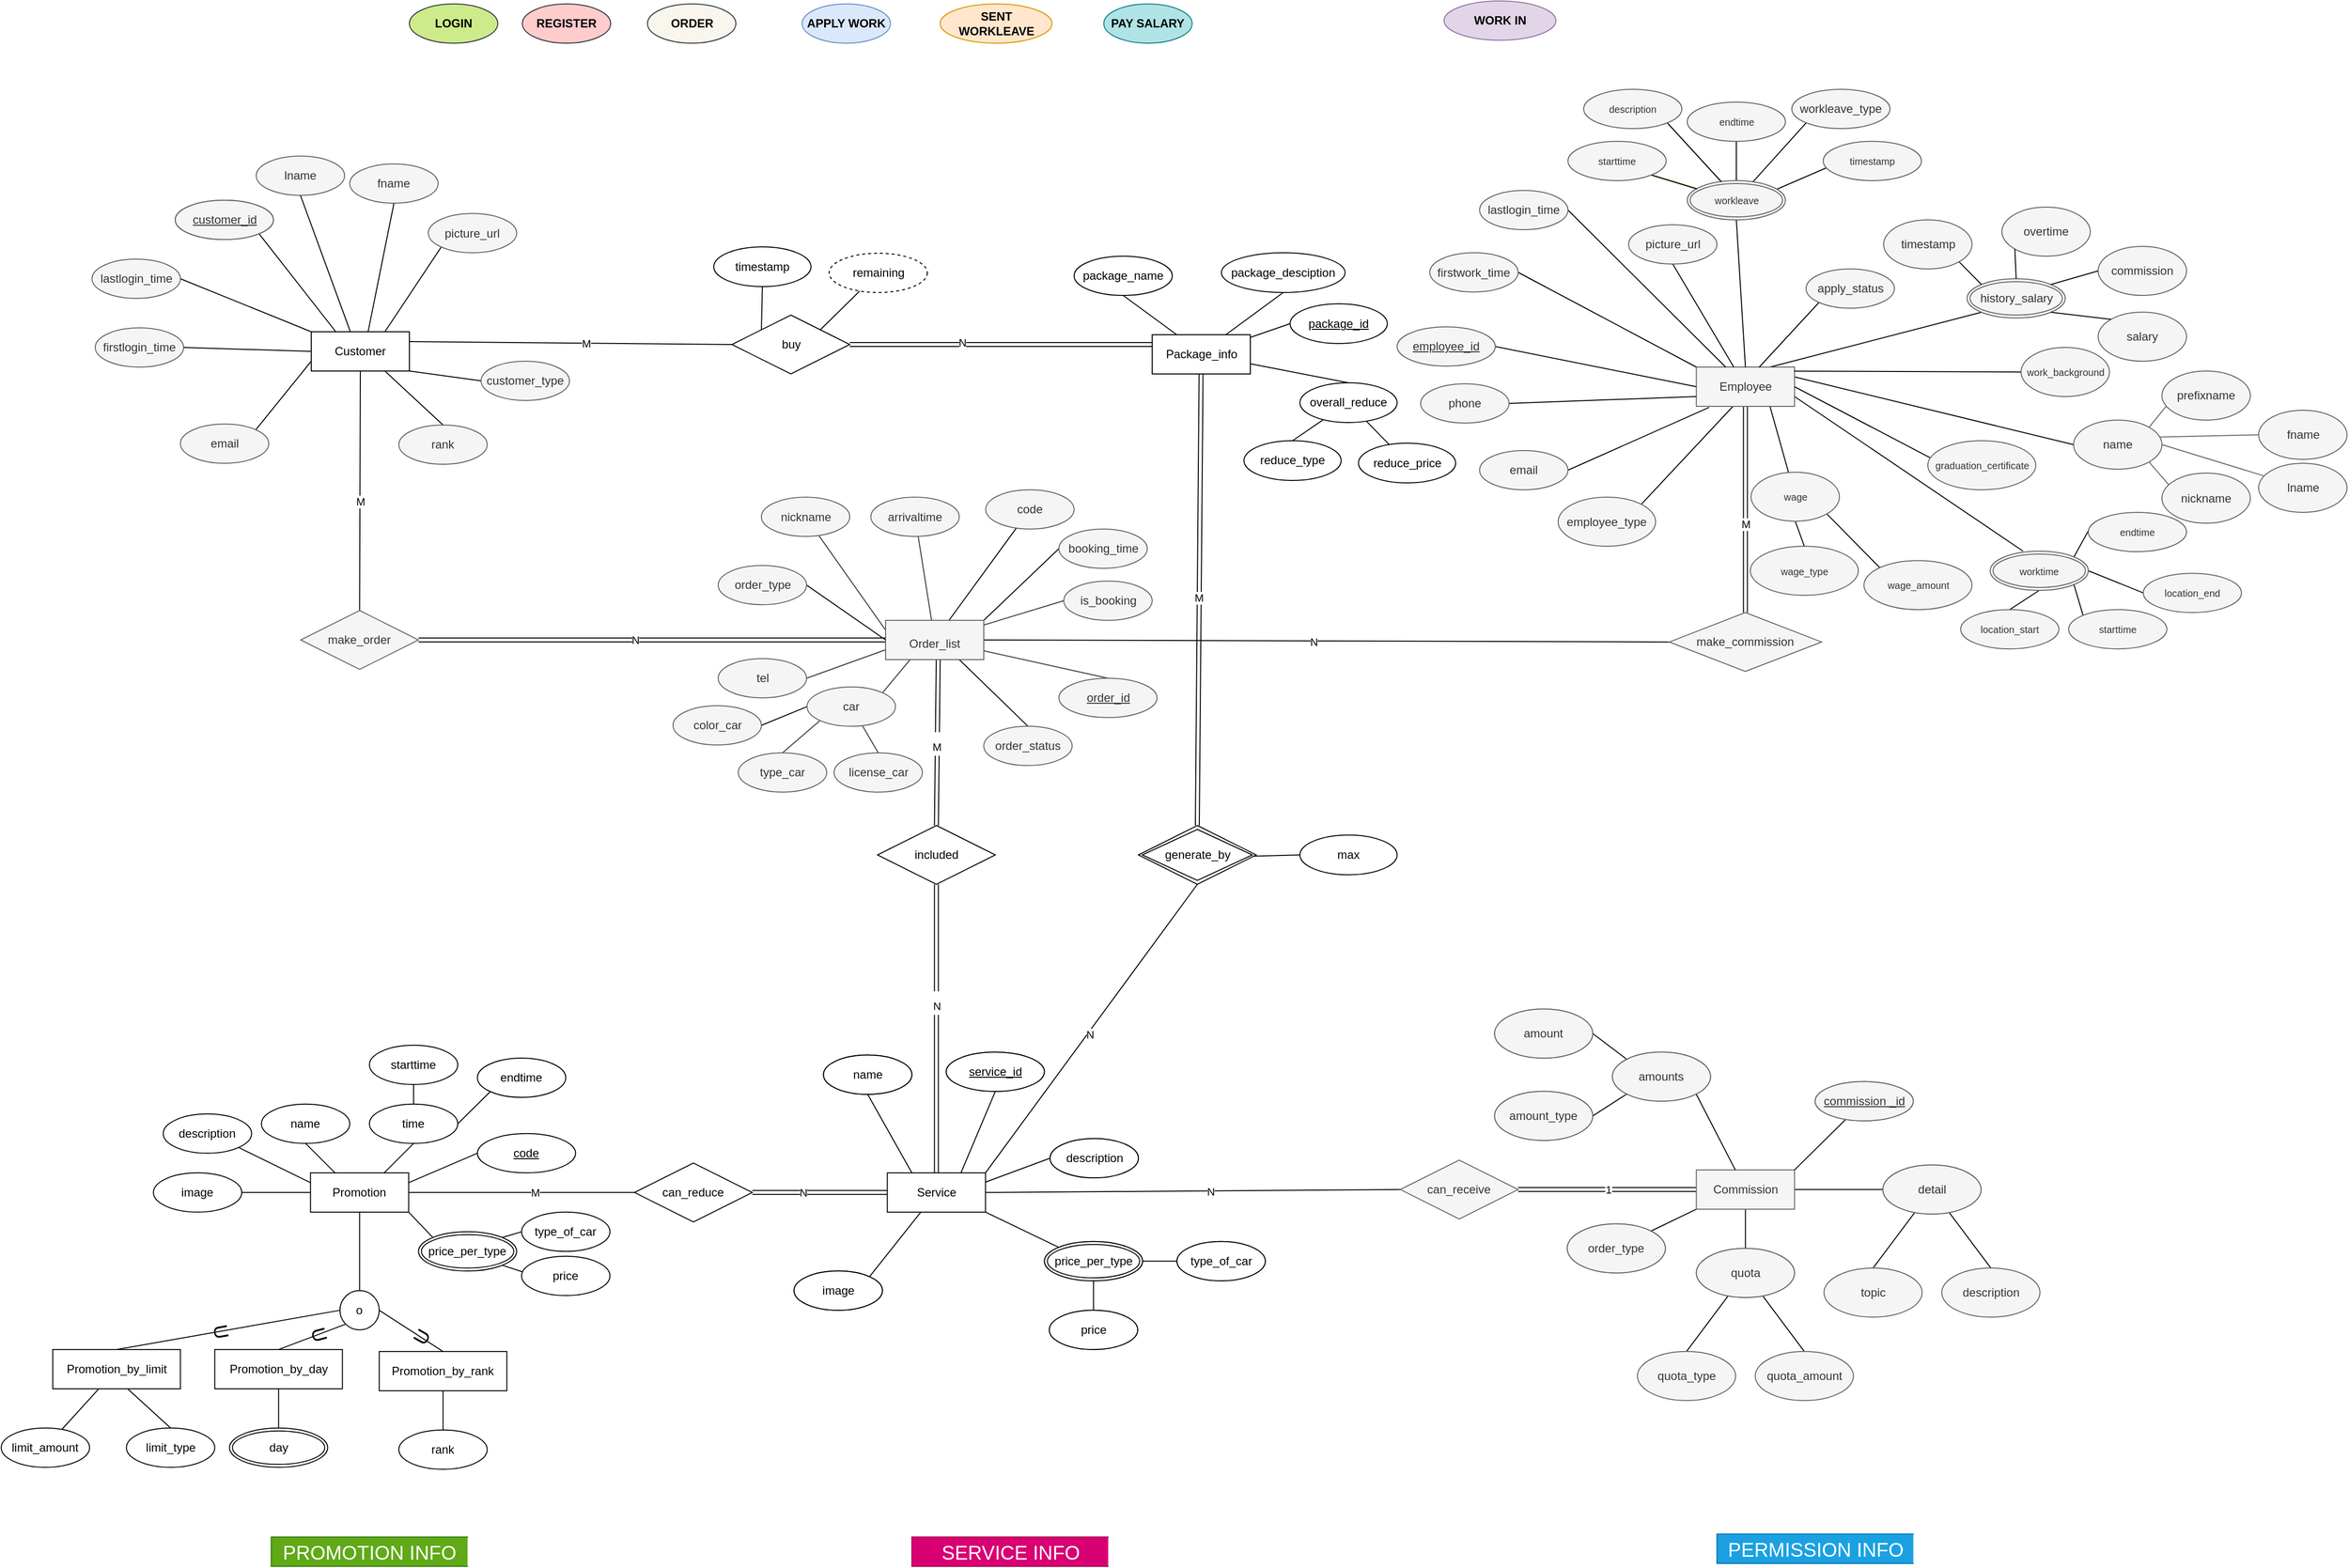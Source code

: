 <mxfile version="20.4.0" type="github" pages="9">
  <diagram id="VZlUaImB-o4riFgnqdvo" name="Page-9">
    <mxGraphModel dx="3005" dy="2046" grid="0" gridSize="10" guides="1" tooltips="1" connect="1" arrows="1" fold="1" page="1" pageScale="1" pageWidth="1654" pageHeight="1169" math="0" shadow="0">
      <root>
        <mxCell id="0" />
        <mxCell id="1" parent="0" />
        <mxCell id="J3syv_zRg6Sf4gHTdphy-1" style="edgeStyle=none;rounded=0;orthogonalLoop=1;jettySize=auto;html=1;exitX=0.5;exitY=1;exitDx=0;exitDy=0;entryX=0.5;entryY=0;entryDx=0;entryDy=0;endArrow=none;endFill=0;shape=link;" parent="1" source="J3syv_zRg6Sf4gHTdphy-7" target="J3syv_zRg6Sf4gHTdphy-158" edge="1">
          <mxGeometry relative="1" as="geometry" />
        </mxCell>
        <mxCell id="_HB8hdCg17fQSvqlBrgN-1" value="M" style="edgeLabel;html=1;align=center;verticalAlign=middle;resizable=0;points=[];" parent="J3syv_zRg6Sf4gHTdphy-1" vertex="1" connectable="0">
          <mxGeometry x="0.195" y="1" relative="1" as="geometry">
            <mxPoint x="-1" y="-6" as="offset" />
          </mxGeometry>
        </mxCell>
        <mxCell id="J3syv_zRg6Sf4gHTdphy-2" style="rounded=0;orthogonalLoop=1;jettySize=auto;html=1;exitX=0.75;exitY=1;exitDx=0;exitDy=0;endArrow=none;endFill=0;" parent="1" source="J3syv_zRg6Sf4gHTdphy-7" target="J3syv_zRg6Sf4gHTdphy-121" edge="1">
          <mxGeometry relative="1" as="geometry" />
        </mxCell>
        <mxCell id="J3syv_zRg6Sf4gHTdphy-3" style="edgeStyle=none;rounded=0;orthogonalLoop=1;jettySize=auto;html=1;exitX=1;exitY=0.75;exitDx=0;exitDy=0;entryX=0.335;entryY=0;entryDx=0;entryDy=0;endArrow=none;endFill=0;entryPerimeter=0;" parent="1" source="J3syv_zRg6Sf4gHTdphy-7" target="J3syv_zRg6Sf4gHTdphy-125" edge="1">
          <mxGeometry relative="1" as="geometry" />
        </mxCell>
        <mxCell id="J3syv_zRg6Sf4gHTdphy-4" style="edgeStyle=none;rounded=0;orthogonalLoop=1;jettySize=auto;html=1;exitX=1;exitY=0.25;exitDx=0;exitDy=0;entryX=0;entryY=0.5;entryDx=0;entryDy=0;endArrow=none;endFill=0;" parent="1" source="J3syv_zRg6Sf4gHTdphy-7" target="J3syv_zRg6Sf4gHTdphy-47" edge="1">
          <mxGeometry relative="1" as="geometry" />
        </mxCell>
        <mxCell id="J3syv_zRg6Sf4gHTdphy-5" style="edgeStyle=none;rounded=0;orthogonalLoop=1;jettySize=auto;html=1;exitX=0.75;exitY=0;exitDx=0;exitDy=0;entryX=0;entryY=1;entryDx=0;entryDy=0;endArrow=none;endFill=0;" parent="1" source="J3syv_zRg6Sf4gHTdphy-7" target="J3syv_zRg6Sf4gHTdphy-116" edge="1">
          <mxGeometry relative="1" as="geometry" />
        </mxCell>
        <mxCell id="J3syv_zRg6Sf4gHTdphy-6" style="edgeStyle=none;rounded=0;orthogonalLoop=1;jettySize=auto;html=1;exitX=0.373;exitY=1;exitDx=0;exitDy=0;endArrow=none;endFill=0;exitPerimeter=0;entryX=1;entryY=0;entryDx=0;entryDy=0;" parent="1" source="J3syv_zRg6Sf4gHTdphy-7" target="oDfqbxuVZqj_zan7dPXV-44" edge="1">
          <mxGeometry relative="1" as="geometry">
            <mxPoint x="457.06" y="-261.302" as="targetPoint" />
          </mxGeometry>
        </mxCell>
        <mxCell id="J3syv_zRg6Sf4gHTdphy-7" value="Employee" style="whiteSpace=wrap;html=1;align=center;fillColor=#f5f5f5;fontColor=#333333;strokeColor=#666666;" parent="1" vertex="1">
          <mxGeometry x="470.75" y="-417" width="100" height="40" as="geometry" />
        </mxCell>
        <mxCell id="J3syv_zRg6Sf4gHTdphy-8" style="edgeStyle=none;rounded=0;orthogonalLoop=1;jettySize=auto;html=1;exitX=0.5;exitY=1;exitDx=0;exitDy=0;entryX=0.5;entryY=0;entryDx=0;entryDy=0;endArrow=none;endFill=0;" parent="1" source="J3syv_zRg6Sf4gHTdphy-12" target="J3syv_zRg6Sf4gHTdphy-146" edge="1">
          <mxGeometry relative="1" as="geometry" />
        </mxCell>
        <mxCell id="-mMQMIXgPdQvLKUQeq_T-13" value="M" style="edgeLabel;html=1;align=center;verticalAlign=middle;resizable=0;points=[];" parent="J3syv_zRg6Sf4gHTdphy-8" vertex="1" connectable="0">
          <mxGeometry x="0.088" relative="1" as="geometry">
            <mxPoint as="offset" />
          </mxGeometry>
        </mxCell>
        <mxCell id="J3syv_zRg6Sf4gHTdphy-10" style="edgeStyle=none;rounded=0;orthogonalLoop=1;jettySize=auto;html=1;exitX=1;exitY=0.25;exitDx=0;exitDy=0;entryX=0;entryY=0.5;entryDx=0;entryDy=0;endArrow=none;endFill=0;" parent="1" source="J3syv_zRg6Sf4gHTdphy-12" target="J3syv_zRg6Sf4gHTdphy-252" edge="1">
          <mxGeometry relative="1" as="geometry" />
        </mxCell>
        <mxCell id="J3syv_zRg6Sf4gHTdphy-11" value="M" style="edgeLabel;html=1;align=center;verticalAlign=middle;resizable=0;points=[];" parent="J3syv_zRg6Sf4gHTdphy-10" connectable="0" vertex="1">
          <mxGeometry x="0.061" y="-2" relative="1" as="geometry">
            <mxPoint x="5" y="-2" as="offset" />
          </mxGeometry>
        </mxCell>
        <mxCell id="uwtV_Lu-61UKaYUSyCxo-12" style="edgeStyle=none;rounded=0;orthogonalLoop=1;jettySize=auto;html=1;exitX=1;exitY=1;exitDx=0;exitDy=0;entryX=0;entryY=0.5;entryDx=0;entryDy=0;fontSize=12;fontColor=#000000;endArrow=none;endFill=0;" edge="1" parent="1" source="J3syv_zRg6Sf4gHTdphy-12" target="J3syv_zRg6Sf4gHTdphy-221">
          <mxGeometry relative="1" as="geometry" />
        </mxCell>
        <mxCell id="J3syv_zRg6Sf4gHTdphy-12" value="Customer" style="whiteSpace=wrap;html=1;align=center;" parent="1" vertex="1">
          <mxGeometry x="-940" y="-453" width="100" height="40" as="geometry" />
        </mxCell>
        <mxCell id="J3syv_zRg6Sf4gHTdphy-13" style="edgeStyle=none;rounded=0;orthogonalLoop=1;jettySize=auto;html=1;endArrow=none;endFill=0;fillColor=#f9f7ed;strokeColor=#36393d;" parent="1" source="J3syv_zRg6Sf4gHTdphy-232" target="J3syv_zRg6Sf4gHTdphy-29" edge="1">
          <mxGeometry relative="1" as="geometry">
            <mxPoint x="-313.5" y="-159" as="sourcePoint" />
          </mxGeometry>
        </mxCell>
        <mxCell id="J3syv_zRg6Sf4gHTdphy-14" style="edgeStyle=none;rounded=0;orthogonalLoop=1;jettySize=auto;html=1;entryX=0.5;entryY=0;entryDx=0;entryDy=0;endArrow=none;endFill=0;fillColor=#f9f7ed;strokeColor=#36393d;" parent="1" source="J3syv_zRg6Sf4gHTdphy-232" target="J3syv_zRg6Sf4gHTdphy-44" edge="1">
          <mxGeometry relative="1" as="geometry">
            <mxPoint x="-283.5" y="-114" as="sourcePoint" />
          </mxGeometry>
        </mxCell>
        <mxCell id="J3syv_zRg6Sf4gHTdphy-15" style="edgeStyle=none;rounded=0;orthogonalLoop=1;jettySize=auto;html=1;entryX=0;entryY=0.5;entryDx=0;entryDy=0;endArrow=none;endFill=0;fillColor=#f9f7ed;strokeColor=#36393d;" parent="1" source="J3syv_zRg6Sf4gHTdphy-232" target="J3syv_zRg6Sf4gHTdphy-26" edge="1">
          <mxGeometry relative="1" as="geometry">
            <mxPoint x="-253.5" y="-129" as="sourcePoint" />
          </mxGeometry>
        </mxCell>
        <mxCell id="J3syv_zRg6Sf4gHTdphy-16" style="edgeStyle=none;rounded=0;orthogonalLoop=1;jettySize=auto;html=1;exitX=0;exitY=0.75;exitDx=0;exitDy=0;entryX=1;entryY=0.5;entryDx=0;entryDy=0;endArrow=none;endFill=0;fillColor=#f9f7ed;strokeColor=#36393d;" parent="1" source="J3syv_zRg6Sf4gHTdphy-232" target="J3syv_zRg6Sf4gHTdphy-188" edge="1">
          <mxGeometry relative="1" as="geometry">
            <mxPoint x="-373.5" y="-129" as="sourcePoint" />
          </mxGeometry>
        </mxCell>
        <mxCell id="J3syv_zRg6Sf4gHTdphy-18" style="edgeStyle=none;rounded=0;orthogonalLoop=1;jettySize=auto;html=1;exitX=1;exitY=0.5;exitDx=0;exitDy=0;entryX=0;entryY=0.5;entryDx=0;entryDy=0;strokeColor=#000000;strokeWidth=1;fontSize=20;endArrow=none;endFill=0;" parent="1" source="J3syv_zRg6Sf4gHTdphy-232" target="J3syv_zRg6Sf4gHTdphy-158" edge="1">
          <mxGeometry relative="1" as="geometry">
            <mxPoint x="-58.5" y="-132" as="sourcePoint" />
          </mxGeometry>
        </mxCell>
        <mxCell id="-mMQMIXgPdQvLKUQeq_T-15" value="N" style="edgeLabel;html=1;align=center;verticalAlign=middle;resizable=0;points=[];" parent="J3syv_zRg6Sf4gHTdphy-18" vertex="1" connectable="0">
          <mxGeometry x="-0.037" y="-1" relative="1" as="geometry">
            <mxPoint as="offset" />
          </mxGeometry>
        </mxCell>
        <mxCell id="J3syv_zRg6Sf4gHTdphy-19" style="edgeStyle=none;rounded=0;orthogonalLoop=1;jettySize=auto;html=1;entryX=0;entryY=0.5;entryDx=0;entryDy=0;endArrow=none;endFill=0;" parent="1" target="J3syv_zRg6Sf4gHTdphy-30" edge="1">
          <mxGeometry relative="1" as="geometry">
            <mxPoint x="-255.0" y="414" as="sourcePoint" />
          </mxGeometry>
        </mxCell>
        <mxCell id="J3syv_zRg6Sf4gHTdphy-20" style="edgeStyle=none;rounded=0;orthogonalLoop=1;jettySize=auto;html=1;exitX=1;exitY=1;exitDx=0;exitDy=0;entryX=0;entryY=0;entryDx=0;entryDy=0;endArrow=none;endFill=0;" parent="1" source="J3syv_zRg6Sf4gHTdphy-25" target="J3syv_zRg6Sf4gHTdphy-41" edge="1">
          <mxGeometry relative="1" as="geometry" />
        </mxCell>
        <mxCell id="J3syv_zRg6Sf4gHTdphy-21" value="" style="edgeStyle=none;rounded=0;orthogonalLoop=1;jettySize=auto;html=1;exitX=0.5;exitY=0;exitDx=0;exitDy=0;entryX=0.536;entryY=0.974;entryDx=0;entryDy=0;endArrow=none;endFill=0;entryPerimeter=0;startArrow=none;shape=link;" parent="1" source="J3syv_zRg6Sf4gHTdphy-233" target="J3syv_zRg6Sf4gHTdphy-232" edge="1">
          <mxGeometry relative="1" as="geometry">
            <mxPoint x="-313.5" y="-99" as="targetPoint" />
          </mxGeometry>
        </mxCell>
        <mxCell id="J3syv_zRg6Sf4gHTdphy-22" value="&lt;font color=&quot;#000000&quot; style=&quot;font-size: 11px;&quot;&gt;M&lt;/font&gt;" style="edgeLabel;html=1;align=center;verticalAlign=middle;resizable=0;points=[];fontSize=20;fontColor=#FF0000;" parent="J3syv_zRg6Sf4gHTdphy-21" vertex="1" connectable="0">
          <mxGeometry x="0.043" y="-1" relative="1" as="geometry">
            <mxPoint x="-2" y="4" as="offset" />
          </mxGeometry>
        </mxCell>
        <mxCell id="J3syv_zRg6Sf4gHTdphy-23" style="edgeStyle=none;rounded=0;orthogonalLoop=1;jettySize=auto;html=1;exitX=1;exitY=0.5;exitDx=0;exitDy=0;entryX=0;entryY=0.5;entryDx=0;entryDy=0;endArrow=none;endFill=0;" parent="1" source="J3syv_zRg6Sf4gHTdphy-25" target="J3syv_zRg6Sf4gHTdphy-152" edge="1">
          <mxGeometry relative="1" as="geometry">
            <mxPoint x="-25.75" y="423.93" as="targetPoint" />
          </mxGeometry>
        </mxCell>
        <mxCell id="J3syv_zRg6Sf4gHTdphy-24" value="N" style="edgeLabel;html=1;align=center;verticalAlign=middle;resizable=0;points=[];" parent="J3syv_zRg6Sf4gHTdphy-23" vertex="1" connectable="0">
          <mxGeometry x="0.086" relative="1" as="geometry">
            <mxPoint as="offset" />
          </mxGeometry>
        </mxCell>
        <mxCell id="J3syv_zRg6Sf4gHTdphy-25" value="Service" style="whiteSpace=wrap;html=1;align=center;" parent="1" vertex="1">
          <mxGeometry x="-353.25" y="403.93" width="100" height="40" as="geometry" />
        </mxCell>
        <mxCell id="J3syv_zRg6Sf4gHTdphy-26" value="is_booking" style="ellipse;whiteSpace=wrap;html=1;align=center;fillColor=#f5f5f5;fontColor=#333333;strokeColor=#666666;" parent="1" vertex="1">
          <mxGeometry x="-173.5" y="-199" width="90" height="40" as="geometry" />
        </mxCell>
        <mxCell id="J3syv_zRg6Sf4gHTdphy-27" style="edgeStyle=none;rounded=0;orthogonalLoop=1;jettySize=auto;html=1;exitX=0.5;exitY=1;exitDx=0;exitDy=0;entryX=0.25;entryY=0;entryDx=0;entryDy=0;endArrow=none;endFill=0;" parent="1" source="J3syv_zRg6Sf4gHTdphy-28" target="J3syv_zRg6Sf4gHTdphy-25" edge="1">
          <mxGeometry relative="1" as="geometry" />
        </mxCell>
        <mxCell id="J3syv_zRg6Sf4gHTdphy-28" value="name" style="ellipse;whiteSpace=wrap;html=1;align=center;fillColor=#d80073;fontColor=#ffffff;strokeColor=#A50040;" parent="1" vertex="1">
          <mxGeometry x="-418.25" y="283.93" width="90" height="40" as="geometry" />
        </mxCell>
        <mxCell id="J3syv_zRg6Sf4gHTdphy-29" value="arrivaltime" style="ellipse;whiteSpace=wrap;html=1;align=center;fillColor=#f5f5f5;fontColor=#333333;strokeColor=#666666;" parent="1" vertex="1">
          <mxGeometry x="-370" y="-284.5" width="90" height="40" as="geometry" />
        </mxCell>
        <mxCell id="J3syv_zRg6Sf4gHTdphy-30" value="description" style="ellipse;whiteSpace=wrap;html=1;align=center;" parent="1" vertex="1">
          <mxGeometry x="-187.5" y="369" width="90" height="40" as="geometry" />
        </mxCell>
        <mxCell id="J3syv_zRg6Sf4gHTdphy-31" style="edgeStyle=none;rounded=0;orthogonalLoop=1;jettySize=auto;html=1;exitX=0.5;exitY=0;exitDx=0;exitDy=0;entryX=0.75;entryY=1;entryDx=0;entryDy=0;endArrow=none;endFill=0;" parent="1" source="J3syv_zRg6Sf4gHTdphy-32" target="J3syv_zRg6Sf4gHTdphy-12" edge="1">
          <mxGeometry relative="1" as="geometry" />
        </mxCell>
        <mxCell id="J3syv_zRg6Sf4gHTdphy-32" value="rank" style="ellipse;whiteSpace=wrap;html=1;align=center;fillColor=#f5f5f5;fontColor=#333333;strokeColor=#666666;" parent="1" vertex="1">
          <mxGeometry x="-850.75" y="-358" width="90" height="40" as="geometry" />
        </mxCell>
        <mxCell id="J3syv_zRg6Sf4gHTdphy-33" style="edgeStyle=none;rounded=0;orthogonalLoop=1;jettySize=auto;html=1;exitX=1;exitY=0;exitDx=0;exitDy=0;endArrow=none;endFill=0;" parent="1" source="J3syv_zRg6Sf4gHTdphy-34" target="J3syv_zRg6Sf4gHTdphy-25" edge="1">
          <mxGeometry relative="1" as="geometry" />
        </mxCell>
        <mxCell id="J3syv_zRg6Sf4gHTdphy-34" value="image" style="ellipse;whiteSpace=wrap;html=1;align=center;fillColor=#d80073;fontColor=#ffffff;strokeColor=#A50040;" parent="1" vertex="1">
          <mxGeometry x="-448.25" y="503.93" width="90" height="40" as="geometry" />
        </mxCell>
        <mxCell id="J3syv_zRg6Sf4gHTdphy-35" style="edgeStyle=none;rounded=0;orthogonalLoop=1;jettySize=auto;html=1;exitX=0.5;exitY=1;exitDx=0;exitDy=0;entryX=0.75;entryY=0;entryDx=0;entryDy=0;endArrow=none;endFill=0;" parent="1" source="J3syv_zRg6Sf4gHTdphy-36" target="J3syv_zRg6Sf4gHTdphy-25" edge="1">
          <mxGeometry relative="1" as="geometry" />
        </mxCell>
        <mxCell id="J3syv_zRg6Sf4gHTdphy-36" value="service_id" style="ellipse;whiteSpace=wrap;html=1;align=center;fontStyle=4;" parent="1" vertex="1">
          <mxGeometry x="-293.25" y="280.93" width="100" height="40" as="geometry" />
        </mxCell>
        <mxCell id="J3syv_zRg6Sf4gHTdphy-39" style="edgeStyle=none;rounded=0;orthogonalLoop=1;jettySize=auto;html=1;exitX=1;exitY=0.5;exitDx=0;exitDy=0;entryX=0;entryY=0.5;entryDx=0;entryDy=0;endArrow=none;endFill=0;" parent="1" source="J3syv_zRg6Sf4gHTdphy-41" target="J3syv_zRg6Sf4gHTdphy-42" edge="1">
          <mxGeometry relative="1" as="geometry" />
        </mxCell>
        <mxCell id="J3syv_zRg6Sf4gHTdphy-40" style="edgeStyle=none;rounded=0;orthogonalLoop=1;jettySize=auto;html=1;exitX=0.5;exitY=1;exitDx=0;exitDy=0;endArrow=none;endFill=0;" parent="1" source="J3syv_zRg6Sf4gHTdphy-41" target="J3syv_zRg6Sf4gHTdphy-43" edge="1">
          <mxGeometry relative="1" as="geometry" />
        </mxCell>
        <mxCell id="J3syv_zRg6Sf4gHTdphy-41" value="price_per_type" style="ellipse;shape=doubleEllipse;margin=3;whiteSpace=wrap;html=1;align=center;" parent="1" vertex="1">
          <mxGeometry x="-193.25" y="473.93" width="100" height="40" as="geometry" />
        </mxCell>
        <mxCell id="J3syv_zRg6Sf4gHTdphy-42" value="type_of_car" style="ellipse;whiteSpace=wrap;html=1;align=center;" parent="1" vertex="1">
          <mxGeometry x="-58.25" y="473.93" width="90" height="40" as="geometry" />
        </mxCell>
        <mxCell id="J3syv_zRg6Sf4gHTdphy-43" value="price" style="ellipse;whiteSpace=wrap;html=1;align=center;" parent="1" vertex="1">
          <mxGeometry x="-188.25" y="543.93" width="90" height="40" as="geometry" />
        </mxCell>
        <mxCell id="J3syv_zRg6Sf4gHTdphy-44" value="order_id" style="ellipse;whiteSpace=wrap;html=1;align=center;fontStyle=4;fillColor=#f5f5f5;fontColor=#333333;strokeColor=#666666;" parent="1" vertex="1">
          <mxGeometry x="-178.5" y="-100" width="100" height="40" as="geometry" />
        </mxCell>
        <mxCell id="J3syv_zRg6Sf4gHTdphy-45" style="edgeStyle=none;rounded=0;orthogonalLoop=1;jettySize=auto;html=1;exitX=1;exitY=1;exitDx=0;exitDy=0;entryX=0.075;entryY=0.23;entryDx=0;entryDy=0;endArrow=none;endFill=0;entryPerimeter=0;fillColor=#f5f5f5;strokeColor=#666666;" parent="1" source="J3syv_zRg6Sf4gHTdphy-47" target="J3syv_zRg6Sf4gHTdphy-142" edge="1">
          <mxGeometry relative="1" as="geometry" />
        </mxCell>
        <mxCell id="J3syv_zRg6Sf4gHTdphy-46" style="edgeStyle=none;rounded=0;orthogonalLoop=1;jettySize=auto;html=1;exitX=1;exitY=0.5;exitDx=0;exitDy=0;endArrow=none;endFill=0;fillColor=#f5f5f5;strokeColor=#666666;" parent="1" source="J3syv_zRg6Sf4gHTdphy-47" target="J3syv_zRg6Sf4gHTdphy-52" edge="1">
          <mxGeometry relative="1" as="geometry" />
        </mxCell>
        <mxCell id="J3syv_zRg6Sf4gHTdphy-47" value="name" style="ellipse;whiteSpace=wrap;html=1;fillColor=#f5f5f5;strokeColor=#666666;fontColor=#333333;" parent="1" vertex="1">
          <mxGeometry x="855" y="-363" width="90" height="50" as="geometry" />
        </mxCell>
        <mxCell id="J3syv_zRg6Sf4gHTdphy-48" style="edgeStyle=none;rounded=0;orthogonalLoop=1;jettySize=auto;html=1;exitX=0;exitY=0.5;exitDx=0;exitDy=0;entryX=0.996;entryY=0.102;entryDx=0;entryDy=0;endArrow=none;endFill=0;entryPerimeter=0;" parent="1" source="J3syv_zRg6Sf4gHTdphy-49" target="J3syv_zRg6Sf4gHTdphy-7" edge="1">
          <mxGeometry relative="1" as="geometry" />
        </mxCell>
        <mxCell id="J3syv_zRg6Sf4gHTdphy-49" value="&lt;span style=&quot;font-size: 10px;&quot;&gt;work_background&lt;/span&gt;" style="ellipse;whiteSpace=wrap;html=1;fillColor=#f5f5f5;strokeColor=#666666;fontColor=#333333;" parent="1" vertex="1">
          <mxGeometry x="801.5" y="-437" width="90" height="50" as="geometry" />
        </mxCell>
        <mxCell id="J3syv_zRg6Sf4gHTdphy-50" style="edgeStyle=none;rounded=0;orthogonalLoop=1;jettySize=auto;html=1;exitX=0.036;exitY=0.364;exitDx=0;exitDy=0;entryX=1;entryY=0.5;entryDx=0;entryDy=0;endArrow=none;endFill=0;exitPerimeter=0;" parent="1" source="J3syv_zRg6Sf4gHTdphy-51" target="J3syv_zRg6Sf4gHTdphy-7" edge="1">
          <mxGeometry relative="1" as="geometry" />
        </mxCell>
        <mxCell id="J3syv_zRg6Sf4gHTdphy-51" value="&lt;font style=&quot;font-size: 10px;&quot;&gt;graduation_certificate&lt;/font&gt;" style="ellipse;whiteSpace=wrap;html=1;fillColor=#f5f5f5;strokeColor=#666666;fontColor=#333333;" parent="1" vertex="1">
          <mxGeometry x="706.5" y="-342" width="110" height="50" as="geometry" />
        </mxCell>
        <mxCell id="J3syv_zRg6Sf4gHTdphy-52" value="lname" style="ellipse;whiteSpace=wrap;html=1;fillColor=#f5f5f5;strokeColor=#666666;fontColor=#333333;" parent="1" vertex="1">
          <mxGeometry x="1043.5" y="-319" width="90" height="50" as="geometry" />
        </mxCell>
        <mxCell id="J3syv_zRg6Sf4gHTdphy-53" style="edgeStyle=none;rounded=0;orthogonalLoop=1;jettySize=auto;html=1;exitX=0;exitY=0.5;exitDx=0;exitDy=0;entryX=0.978;entryY=0.346;entryDx=0;entryDy=0;entryPerimeter=0;endArrow=none;endFill=0;fillColor=#f5f5f5;strokeColor=#666666;" parent="1" source="J3syv_zRg6Sf4gHTdphy-54" target="J3syv_zRg6Sf4gHTdphy-47" edge="1">
          <mxGeometry relative="1" as="geometry" />
        </mxCell>
        <mxCell id="J3syv_zRg6Sf4gHTdphy-54" value="fname" style="ellipse;whiteSpace=wrap;html=1;fillColor=#f5f5f5;strokeColor=#666666;fontColor=#333333;" parent="1" vertex="1">
          <mxGeometry x="1043.5" y="-373" width="90" height="50" as="geometry" />
        </mxCell>
        <mxCell id="J3syv_zRg6Sf4gHTdphy-56" style="edgeStyle=none;rounded=0;orthogonalLoop=1;jettySize=auto;html=1;exitX=0;exitY=1;exitDx=0;exitDy=0;entryX=0.64;entryY=0.003;entryDx=0;entryDy=0;entryPerimeter=0;endArrow=none;endFill=0;" parent="1" source="J3syv_zRg6Sf4gHTdphy-57" target="J3syv_zRg6Sf4gHTdphy-7" edge="1">
          <mxGeometry relative="1" as="geometry" />
        </mxCell>
        <mxCell id="J3syv_zRg6Sf4gHTdphy-57" value="apply_status" style="ellipse;whiteSpace=wrap;html=1;align=center;fillColor=#f5f5f5;strokeColor=#666666;fontColor=#333333;" parent="1" vertex="1">
          <mxGeometry x="582.5" y="-517" width="90" height="40" as="geometry" />
        </mxCell>
        <mxCell id="J3syv_zRg6Sf4gHTdphy-58" style="edgeStyle=none;rounded=0;orthogonalLoop=1;jettySize=auto;html=1;exitX=1;exitY=0.5;exitDx=0;exitDy=0;entryX=0;entryY=0.75;entryDx=0;entryDy=0;endArrow=none;endFill=0;" parent="1" source="oDfqbxuVZqj_zan7dPXV-41" target="J3syv_zRg6Sf4gHTdphy-7" edge="1">
          <mxGeometry relative="1" as="geometry">
            <mxPoint x="282.0" y="-367" as="sourcePoint" />
          </mxGeometry>
        </mxCell>
        <mxCell id="J3syv_zRg6Sf4gHTdphy-62" style="edgeStyle=none;rounded=0;orthogonalLoop=1;jettySize=auto;html=1;exitX=1;exitY=0.5;exitDx=0;exitDy=0;endArrow=none;endFill=0;" parent="1" source="oDfqbxuVZqj_zan7dPXV-37" target="J3syv_zRg6Sf4gHTdphy-7" edge="1">
          <mxGeometry relative="1" as="geometry">
            <mxPoint x="326.766" y="-552.834" as="sourcePoint" />
          </mxGeometry>
        </mxCell>
        <mxCell id="J3syv_zRg6Sf4gHTdphy-64" style="edgeStyle=none;rounded=0;orthogonalLoop=1;jettySize=auto;html=1;exitX=0.5;exitY=1;exitDx=0;exitDy=0;endArrow=none;endFill=0;" parent="1" source="oDfqbxuVZqj_zan7dPXV-35" target="J3syv_zRg6Sf4gHTdphy-7" edge="1">
          <mxGeometry relative="1" as="geometry">
            <mxPoint x="456.5" y="-517" as="sourcePoint" />
          </mxGeometry>
        </mxCell>
        <mxCell id="J3syv_zRg6Sf4gHTdphy-66" style="edgeStyle=none;rounded=0;orthogonalLoop=1;jettySize=auto;html=1;exitX=1;exitY=0.5;exitDx=0;exitDy=0;endArrow=none;endFill=0;entryX=0;entryY=0;entryDx=0;entryDy=0;" parent="1" source="oDfqbxuVZqj_zan7dPXV-38" target="J3syv_zRg6Sf4gHTdphy-7" edge="1">
          <mxGeometry relative="1" as="geometry">
            <mxPoint x="460.0" y="-417.0" as="targetPoint" />
            <mxPoint x="300.0" y="-519" as="sourcePoint" />
          </mxGeometry>
        </mxCell>
        <mxCell id="J3syv_zRg6Sf4gHTdphy-70" style="edgeStyle=none;rounded=0;orthogonalLoop=1;jettySize=auto;html=1;exitX=1;exitY=0.5;exitDx=0;exitDy=0;entryX=0.13;entryY=1.027;entryDx=0;entryDy=0;entryPerimeter=0;endArrow=none;endFill=0;" parent="1" source="oDfqbxuVZqj_zan7dPXV-43" target="J3syv_zRg6Sf4gHTdphy-7" edge="1">
          <mxGeometry relative="1" as="geometry">
            <mxPoint x="356.766" y="-291.166" as="sourcePoint" />
          </mxGeometry>
        </mxCell>
        <mxCell id="J3syv_zRg6Sf4gHTdphy-72" style="edgeStyle=none;rounded=0;orthogonalLoop=1;jettySize=auto;html=1;exitX=1;exitY=0.25;exitDx=0;exitDy=0;entryX=0;entryY=0.5;entryDx=0;entryDy=0;endArrow=none;endFill=0;" parent="1" source="J3syv_zRg6Sf4gHTdphy-78" target="J3syv_zRg6Sf4gHTdphy-79" edge="1">
          <mxGeometry relative="1" as="geometry">
            <mxPoint x="-815.75" y="423.93" as="targetPoint" />
          </mxGeometry>
        </mxCell>
        <mxCell id="J3syv_zRg6Sf4gHTdphy-73" style="edgeStyle=none;rounded=0;orthogonalLoop=1;jettySize=auto;html=1;exitX=0.75;exitY=0;exitDx=0;exitDy=0;entryX=0.5;entryY=1;entryDx=0;entryDy=0;endArrow=none;endFill=0;" parent="1" source="J3syv_zRg6Sf4gHTdphy-78" target="J3syv_zRg6Sf4gHTdphy-83" edge="1">
          <mxGeometry relative="1" as="geometry" />
        </mxCell>
        <mxCell id="J3syv_zRg6Sf4gHTdphy-74" style="edgeStyle=none;rounded=0;orthogonalLoop=1;jettySize=auto;html=1;exitX=0.5;exitY=1;exitDx=0;exitDy=0;entryX=0.5;entryY=0;entryDx=0;entryDy=0;endArrow=none;endFill=0;" parent="1" source="J3syv_zRg6Sf4gHTdphy-78" target="J3syv_zRg6Sf4gHTdphy-99" edge="1">
          <mxGeometry relative="1" as="geometry" />
        </mxCell>
        <mxCell id="J3syv_zRg6Sf4gHTdphy-75" style="edgeStyle=none;rounded=0;orthogonalLoop=1;jettySize=auto;html=1;exitX=1;exitY=1;exitDx=0;exitDy=0;entryX=0;entryY=0;entryDx=0;entryDy=0;endArrow=none;endFill=0;" parent="1" source="J3syv_zRg6Sf4gHTdphy-78" target="J3syv_zRg6Sf4gHTdphy-112" edge="1">
          <mxGeometry relative="1" as="geometry" />
        </mxCell>
        <mxCell id="J3syv_zRg6Sf4gHTdphy-76" style="edgeStyle=none;rounded=0;orthogonalLoop=1;jettySize=auto;html=1;exitX=1;exitY=0.5;exitDx=0;exitDy=0;entryX=0;entryY=0.5;entryDx=0;entryDy=0;endArrow=none;endFill=0;" parent="1" source="J3syv_zRg6Sf4gHTdphy-78" target="J3syv_zRg6Sf4gHTdphy-149" edge="1">
          <mxGeometry relative="1" as="geometry" />
        </mxCell>
        <mxCell id="J3syv_zRg6Sf4gHTdphy-77" value="M" style="edgeLabel;html=1;align=center;verticalAlign=middle;resizable=0;points=[];" parent="J3syv_zRg6Sf4gHTdphy-76" vertex="1" connectable="0">
          <mxGeometry x="0.119" y="3" relative="1" as="geometry">
            <mxPoint y="3" as="offset" />
          </mxGeometry>
        </mxCell>
        <mxCell id="J3syv_zRg6Sf4gHTdphy-78" value="Promotion" style="whiteSpace=wrap;html=1;align=center;" parent="1" vertex="1">
          <mxGeometry x="-940.75" y="403.93" width="100" height="40" as="geometry" />
        </mxCell>
        <mxCell id="J3syv_zRg6Sf4gHTdphy-79" value="code" style="ellipse;whiteSpace=wrap;html=1;align=center;fontStyle=4;" parent="1" vertex="1">
          <mxGeometry x="-770.75" y="363.93" width="100" height="40" as="geometry" />
        </mxCell>
        <mxCell id="J3syv_zRg6Sf4gHTdphy-80" style="edgeStyle=none;rounded=0;orthogonalLoop=1;jettySize=auto;html=1;exitX=0.5;exitY=1;exitDx=0;exitDy=0;entryX=0.25;entryY=0;entryDx=0;entryDy=0;endArrow=none;endFill=0;" parent="1" source="J3syv_zRg6Sf4gHTdphy-81" target="J3syv_zRg6Sf4gHTdphy-78" edge="1">
          <mxGeometry relative="1" as="geometry" />
        </mxCell>
        <mxCell id="J3syv_zRg6Sf4gHTdphy-81" value="name" style="ellipse;whiteSpace=wrap;html=1;align=center;" parent="1" vertex="1">
          <mxGeometry x="-990.75" y="333.93" width="90" height="40" as="geometry" />
        </mxCell>
        <mxCell id="J3syv_zRg6Sf4gHTdphy-82" style="edgeStyle=none;rounded=0;orthogonalLoop=1;jettySize=auto;html=1;exitX=0.5;exitY=0;exitDx=0;exitDy=0;entryX=0.5;entryY=1;entryDx=0;entryDy=0;endArrow=none;endFill=0;" parent="1" source="J3syv_zRg6Sf4gHTdphy-83" target="J3syv_zRg6Sf4gHTdphy-84" edge="1">
          <mxGeometry relative="1" as="geometry" />
        </mxCell>
        <mxCell id="J3syv_zRg6Sf4gHTdphy-83" value="time" style="ellipse;whiteSpace=wrap;html=1;align=center;" parent="1" vertex="1">
          <mxGeometry x="-880.75" y="333.93" width="90" height="40" as="geometry" />
        </mxCell>
        <mxCell id="J3syv_zRg6Sf4gHTdphy-84" value="starttime" style="ellipse;whiteSpace=wrap;html=1;align=center;" parent="1" vertex="1">
          <mxGeometry x="-880.75" y="273.93" width="90" height="40" as="geometry" />
        </mxCell>
        <mxCell id="J3syv_zRg6Sf4gHTdphy-85" style="edgeStyle=none;rounded=0;orthogonalLoop=1;jettySize=auto;html=1;exitX=0;exitY=1;exitDx=0;exitDy=0;entryX=1;entryY=0.5;entryDx=0;entryDy=0;endArrow=none;endFill=0;" parent="1" source="J3syv_zRg6Sf4gHTdphy-86" target="J3syv_zRg6Sf4gHTdphy-83" edge="1">
          <mxGeometry relative="1" as="geometry" />
        </mxCell>
        <mxCell id="J3syv_zRg6Sf4gHTdphy-86" value="endtime" style="ellipse;whiteSpace=wrap;html=1;align=center;" parent="1" vertex="1">
          <mxGeometry x="-770.75" y="287" width="90" height="40" as="geometry" />
        </mxCell>
        <mxCell id="J3syv_zRg6Sf4gHTdphy-87" style="rounded=0;orthogonalLoop=1;jettySize=auto;html=1;exitX=1;exitY=1;exitDx=0;exitDy=0;entryX=0;entryY=0.25;entryDx=0;entryDy=0;endArrow=none;endFill=0;" parent="1" source="J3syv_zRg6Sf4gHTdphy-88" target="J3syv_zRg6Sf4gHTdphy-78" edge="1">
          <mxGeometry relative="1" as="geometry" />
        </mxCell>
        <mxCell id="J3syv_zRg6Sf4gHTdphy-88" value="description" style="ellipse;whiteSpace=wrap;html=1;align=center;" parent="1" vertex="1">
          <mxGeometry x="-1090.75" y="343.93" width="90" height="40" as="geometry" />
        </mxCell>
        <mxCell id="J3syv_zRg6Sf4gHTdphy-89" style="edgeStyle=none;rounded=0;orthogonalLoop=1;jettySize=auto;html=1;exitX=1;exitY=0.5;exitDx=0;exitDy=0;entryX=0;entryY=0.5;entryDx=0;entryDy=0;endArrow=none;endFill=0;" parent="1" source="J3syv_zRg6Sf4gHTdphy-90" target="J3syv_zRg6Sf4gHTdphy-78" edge="1">
          <mxGeometry relative="1" as="geometry" />
        </mxCell>
        <mxCell id="J3syv_zRg6Sf4gHTdphy-90" value="image" style="ellipse;whiteSpace=wrap;html=1;align=center;" parent="1" vertex="1">
          <mxGeometry x="-1100.75" y="403.93" width="90" height="40" as="geometry" />
        </mxCell>
        <mxCell id="J3syv_zRg6Sf4gHTdphy-91" value="" style="edgeStyle=none;rounded=0;orthogonalLoop=1;jettySize=auto;html=1;endArrow=none;endFill=0;" parent="1" source="J3syv_zRg6Sf4gHTdphy-92" target="J3syv_zRg6Sf4gHTdphy-100" edge="1">
          <mxGeometry relative="1" as="geometry" />
        </mxCell>
        <mxCell id="J3syv_zRg6Sf4gHTdphy-92" value="limit_amount" style="ellipse;whiteSpace=wrap;html=1;align=center;" parent="1" vertex="1">
          <mxGeometry x="-1255.75" y="663.93" width="90" height="40" as="geometry" />
        </mxCell>
        <mxCell id="J3syv_zRg6Sf4gHTdphy-93" style="edgeStyle=none;rounded=0;orthogonalLoop=1;jettySize=auto;html=1;exitX=0.5;exitY=0;exitDx=0;exitDy=0;entryX=0.586;entryY=0.998;entryDx=0;entryDy=0;entryPerimeter=0;endArrow=none;endFill=0;" parent="1" source="J3syv_zRg6Sf4gHTdphy-94" target="J3syv_zRg6Sf4gHTdphy-100" edge="1">
          <mxGeometry relative="1" as="geometry" />
        </mxCell>
        <mxCell id="J3syv_zRg6Sf4gHTdphy-94" value="limit_type" style="ellipse;whiteSpace=wrap;html=1;align=center;" parent="1" vertex="1">
          <mxGeometry x="-1128.25" y="663.93" width="90" height="40" as="geometry" />
        </mxCell>
        <mxCell id="J3syv_zRg6Sf4gHTdphy-95" style="edgeStyle=none;rounded=0;orthogonalLoop=1;jettySize=auto;html=1;exitX=0;exitY=0.5;exitDx=0;exitDy=0;entryX=0.5;entryY=0;entryDx=0;entryDy=0;endArrow=none;endFill=0;" parent="1" source="J3syv_zRg6Sf4gHTdphy-99" target="J3syv_zRg6Sf4gHTdphy-100" edge="1">
          <mxGeometry relative="1" as="geometry" />
        </mxCell>
        <mxCell id="J3syv_zRg6Sf4gHTdphy-96" style="edgeStyle=none;rounded=0;orthogonalLoop=1;jettySize=auto;html=1;exitX=0;exitY=1;exitDx=0;exitDy=0;entryX=0.5;entryY=0;entryDx=0;entryDy=0;endArrow=none;endFill=0;" parent="1" source="J3syv_zRg6Sf4gHTdphy-99" target="J3syv_zRg6Sf4gHTdphy-102" edge="1">
          <mxGeometry relative="1" as="geometry" />
        </mxCell>
        <mxCell id="J3syv_zRg6Sf4gHTdphy-98" style="edgeStyle=none;rounded=0;orthogonalLoop=1;jettySize=auto;html=1;exitX=1;exitY=0.5;exitDx=0;exitDy=0;entryX=0.5;entryY=0;entryDx=0;entryDy=0;endArrow=none;endFill=0;" parent="1" source="J3syv_zRg6Sf4gHTdphy-99" target="J3syv_zRg6Sf4gHTdphy-106" edge="1">
          <mxGeometry relative="1" as="geometry" />
        </mxCell>
        <mxCell id="J3syv_zRg6Sf4gHTdphy-99" value="o" style="ellipse;whiteSpace=wrap;html=1;aspect=fixed;" parent="1" vertex="1">
          <mxGeometry x="-910.75" y="523.93" width="40" height="40" as="geometry" />
        </mxCell>
        <mxCell id="J3syv_zRg6Sf4gHTdphy-100" value="Promotion_by_limit" style="whiteSpace=wrap;html=1;align=center;" parent="1" vertex="1">
          <mxGeometry x="-1203.25" y="583.93" width="130" height="40" as="geometry" />
        </mxCell>
        <mxCell id="J3syv_zRg6Sf4gHTdphy-101" style="edgeStyle=none;rounded=0;orthogonalLoop=1;jettySize=auto;html=1;exitX=0.5;exitY=1;exitDx=0;exitDy=0;entryX=0.5;entryY=0;entryDx=0;entryDy=0;endArrow=none;endFill=0;" parent="1" source="J3syv_zRg6Sf4gHTdphy-102" target="J3syv_zRg6Sf4gHTdphy-107" edge="1">
          <mxGeometry relative="1" as="geometry" />
        </mxCell>
        <mxCell id="J3syv_zRg6Sf4gHTdphy-102" value="Promotion_by_day" style="whiteSpace=wrap;html=1;align=center;" parent="1" vertex="1">
          <mxGeometry x="-1038.25" y="583.93" width="130" height="40" as="geometry" />
        </mxCell>
        <mxCell id="J3syv_zRg6Sf4gHTdphy-105" style="edgeStyle=none;rounded=0;orthogonalLoop=1;jettySize=auto;html=1;exitX=0.5;exitY=1;exitDx=0;exitDy=0;entryX=0.5;entryY=0;entryDx=0;entryDy=0;endArrow=none;endFill=0;" parent="1" source="J3syv_zRg6Sf4gHTdphy-106" target="J3syv_zRg6Sf4gHTdphy-109" edge="1">
          <mxGeometry relative="1" as="geometry" />
        </mxCell>
        <mxCell id="J3syv_zRg6Sf4gHTdphy-106" value="Promotion_by_rank" style="whiteSpace=wrap;html=1;align=center;" parent="1" vertex="1">
          <mxGeometry x="-870.75" y="585.93" width="130" height="40" as="geometry" />
        </mxCell>
        <mxCell id="J3syv_zRg6Sf4gHTdphy-107" value="day" style="ellipse;shape=doubleEllipse;margin=3;whiteSpace=wrap;html=1;align=center;" parent="1" vertex="1">
          <mxGeometry x="-1023.25" y="663.93" width="100" height="40" as="geometry" />
        </mxCell>
        <mxCell id="J3syv_zRg6Sf4gHTdphy-109" value="rank" style="ellipse;whiteSpace=wrap;html=1;align=center;" parent="1" vertex="1">
          <mxGeometry x="-850.75" y="665.93" width="90" height="40" as="geometry" />
        </mxCell>
        <mxCell id="J3syv_zRg6Sf4gHTdphy-110" style="edgeStyle=none;rounded=0;orthogonalLoop=1;jettySize=auto;html=1;exitX=1;exitY=1;exitDx=0;exitDy=0;entryX=0.018;entryY=0.401;entryDx=0;entryDy=0;endArrow=none;endFill=0;entryPerimeter=0;" parent="1" source="J3syv_zRg6Sf4gHTdphy-112" target="J3syv_zRg6Sf4gHTdphy-114" edge="1">
          <mxGeometry relative="1" as="geometry" />
        </mxCell>
        <mxCell id="J3syv_zRg6Sf4gHTdphy-111" style="edgeStyle=none;rounded=0;orthogonalLoop=1;jettySize=auto;html=1;exitX=1;exitY=0;exitDx=0;exitDy=0;entryX=0;entryY=0.5;entryDx=0;entryDy=0;endArrow=none;endFill=0;" parent="1" source="J3syv_zRg6Sf4gHTdphy-112" target="J3syv_zRg6Sf4gHTdphy-113" edge="1">
          <mxGeometry relative="1" as="geometry" />
        </mxCell>
        <mxCell id="J3syv_zRg6Sf4gHTdphy-112" value="price_per_type" style="ellipse;shape=doubleEllipse;margin=3;whiteSpace=wrap;html=1;align=center;" parent="1" vertex="1">
          <mxGeometry x="-830.75" y="463.93" width="100" height="40" as="geometry" />
        </mxCell>
        <mxCell id="J3syv_zRg6Sf4gHTdphy-113" value="type_of_car" style="ellipse;whiteSpace=wrap;html=1;align=center;" parent="1" vertex="1">
          <mxGeometry x="-725.75" y="443.93" width="90" height="40" as="geometry" />
        </mxCell>
        <mxCell id="J3syv_zRg6Sf4gHTdphy-114" value="price" style="ellipse;whiteSpace=wrap;html=1;align=center;" parent="1" vertex="1">
          <mxGeometry x="-725.75" y="488.93" width="90" height="40" as="geometry" />
        </mxCell>
        <mxCell id="J3syv_zRg6Sf4gHTdphy-116" value="history_salary" style="ellipse;shape=doubleEllipse;margin=3;whiteSpace=wrap;html=1;align=center;fillColor=#f5f5f5;strokeColor=#666666;fontColor=#333333;" parent="1" vertex="1">
          <mxGeometry x="746.5" y="-507" width="100" height="40" as="geometry" />
        </mxCell>
        <mxCell id="J3syv_zRg6Sf4gHTdphy-117" style="edgeStyle=none;rounded=0;orthogonalLoop=1;jettySize=auto;html=1;exitX=1;exitY=1;exitDx=0;exitDy=0;entryX=0;entryY=0;entryDx=0;entryDy=0;endArrow=none;endFill=0;fillColor=#b0e3e6;strokeColor=#000000;" parent="1" source="J3syv_zRg6Sf4gHTdphy-118" target="J3syv_zRg6Sf4gHTdphy-116" edge="1">
          <mxGeometry relative="1" as="geometry" />
        </mxCell>
        <mxCell id="J3syv_zRg6Sf4gHTdphy-118" value="timestamp" style="ellipse;whiteSpace=wrap;html=1;fillColor=#f5f5f5;strokeColor=#666666;fontColor=#333333;" parent="1" vertex="1">
          <mxGeometry x="661.5" y="-567" width="90" height="50" as="geometry" />
        </mxCell>
        <mxCell id="J3syv_zRg6Sf4gHTdphy-119" style="edgeStyle=none;rounded=0;orthogonalLoop=1;jettySize=auto;html=1;exitX=0.5;exitY=1;exitDx=0;exitDy=0;entryX=0.5;entryY=0;entryDx=0;entryDy=0;endArrow=none;endFill=0;" parent="1" source="J3syv_zRg6Sf4gHTdphy-121" target="J3syv_zRg6Sf4gHTdphy-122" edge="1">
          <mxGeometry relative="1" as="geometry" />
        </mxCell>
        <mxCell id="J3syv_zRg6Sf4gHTdphy-120" style="edgeStyle=none;rounded=0;orthogonalLoop=1;jettySize=auto;html=1;exitX=1;exitY=1;exitDx=0;exitDy=0;entryX=0;entryY=0;entryDx=0;entryDy=0;endArrow=none;endFill=0;" parent="1" source="J3syv_zRg6Sf4gHTdphy-121" target="J3syv_zRg6Sf4gHTdphy-143" edge="1">
          <mxGeometry relative="1" as="geometry" />
        </mxCell>
        <mxCell id="J3syv_zRg6Sf4gHTdphy-121" value="&lt;font style=&quot;font-size: 10px;&quot;&gt;wage&lt;/font&gt;" style="ellipse;whiteSpace=wrap;html=1;fillColor=#f5f5f5;strokeColor=#666666;fontColor=#333333;" parent="1" vertex="1">
          <mxGeometry x="526.5" y="-309.93" width="90" height="50" as="geometry" />
        </mxCell>
        <mxCell id="J3syv_zRg6Sf4gHTdphy-122" value="&lt;font style=&quot;font-size: 10px;&quot;&gt;wage_type&lt;/font&gt;" style="ellipse;whiteSpace=wrap;html=1;fillColor=#f5f5f5;strokeColor=#666666;fontColor=#333333;" parent="1" vertex="1">
          <mxGeometry x="525.75" y="-234.5" width="110" height="50" as="geometry" />
        </mxCell>
        <mxCell id="J3syv_zRg6Sf4gHTdphy-123" style="edgeStyle=none;rounded=0;orthogonalLoop=1;jettySize=auto;html=1;exitX=1;exitY=0;exitDx=0;exitDy=0;entryX=0.024;entryY=0.364;entryDx=0;entryDy=0;endArrow=none;endFill=0;entryPerimeter=0;fillColor=#e1d5e7;strokeColor=#000000;" parent="1" source="J3syv_zRg6Sf4gHTdphy-125" target="J3syv_zRg6Sf4gHTdphy-127" edge="1">
          <mxGeometry relative="1" as="geometry" />
        </mxCell>
        <mxCell id="J3syv_zRg6Sf4gHTdphy-124" style="edgeStyle=none;rounded=0;orthogonalLoop=1;jettySize=auto;html=1;exitX=1;exitY=1;exitDx=0;exitDy=0;entryX=0;entryY=0;entryDx=0;entryDy=0;endArrow=none;endFill=0;fillColor=#e1d5e7;strokeColor=#000000;" parent="1" source="J3syv_zRg6Sf4gHTdphy-125" target="J3syv_zRg6Sf4gHTdphy-126" edge="1">
          <mxGeometry relative="1" as="geometry" />
        </mxCell>
        <mxCell id="uwtV_Lu-61UKaYUSyCxo-4" style="rounded=0;orthogonalLoop=1;jettySize=auto;html=1;exitX=0.5;exitY=1;exitDx=0;exitDy=0;entryX=0.5;entryY=0;entryDx=0;entryDy=0;fontSize=12;fontColor=#000000;endArrow=none;endFill=0;" edge="1" parent="1" source="J3syv_zRg6Sf4gHTdphy-125" target="uwtV_Lu-61UKaYUSyCxo-2">
          <mxGeometry relative="1" as="geometry" />
        </mxCell>
        <mxCell id="uwtV_Lu-61UKaYUSyCxo-5" style="edgeStyle=none;rounded=0;orthogonalLoop=1;jettySize=auto;html=1;exitX=1;exitY=0.5;exitDx=0;exitDy=0;entryX=0;entryY=0.5;entryDx=0;entryDy=0;fontSize=12;fontColor=#000000;endArrow=none;endFill=0;" edge="1" parent="1" source="J3syv_zRg6Sf4gHTdphy-125" target="uwtV_Lu-61UKaYUSyCxo-3">
          <mxGeometry relative="1" as="geometry" />
        </mxCell>
        <mxCell id="J3syv_zRg6Sf4gHTdphy-125" value="worktime" style="ellipse;shape=doubleEllipse;margin=3;whiteSpace=wrap;html=1;align=center;fontSize=10;fillColor=#f5f5f5;strokeColor=#666666;fontColor=#333333;" parent="1" vertex="1">
          <mxGeometry x="770" y="-229.5" width="100" height="40" as="geometry" />
        </mxCell>
        <mxCell id="J3syv_zRg6Sf4gHTdphy-126" value="starttime" style="ellipse;whiteSpace=wrap;html=1;align=center;fontSize=10;fillColor=#f5f5f5;strokeColor=#666666;fontColor=#333333;" parent="1" vertex="1">
          <mxGeometry x="850" y="-169.93" width="100" height="40" as="geometry" />
        </mxCell>
        <mxCell id="J3syv_zRg6Sf4gHTdphy-127" value="endtime" style="ellipse;whiteSpace=wrap;html=1;align=center;fontSize=10;fillColor=#f5f5f5;strokeColor=#666666;fontColor=#333333;" parent="1" vertex="1">
          <mxGeometry x="870" y="-269" width="100" height="40" as="geometry" />
        </mxCell>
        <mxCell id="J3syv_zRg6Sf4gHTdphy-128" style="edgeStyle=none;rounded=0;orthogonalLoop=1;jettySize=auto;html=1;exitX=0.5;exitY=0;exitDx=0;exitDy=0;entryX=0.5;entryY=1;entryDx=0;entryDy=0;endArrow=none;endFill=0;fillColor=#ffe6cc;strokeColor=#000000;" parent="1" source="J3syv_zRg6Sf4gHTdphy-131" target="J3syv_zRg6Sf4gHTdphy-134" edge="1">
          <mxGeometry relative="1" as="geometry" />
        </mxCell>
        <mxCell id="J3syv_zRg6Sf4gHTdphy-129" style="edgeStyle=none;rounded=0;orthogonalLoop=1;jettySize=auto;html=1;exitX=0.5;exitY=1;exitDx=0;exitDy=0;entryX=0.5;entryY=0;entryDx=0;entryDy=0;endArrow=none;endFill=0;" parent="1" source="J3syv_zRg6Sf4gHTdphy-131" target="J3syv_zRg6Sf4gHTdphy-7" edge="1">
          <mxGeometry relative="1" as="geometry" />
        </mxCell>
        <mxCell id="J3syv_zRg6Sf4gHTdphy-130" style="edgeStyle=none;rounded=0;orthogonalLoop=1;jettySize=auto;html=1;entryX=0.043;entryY=0.662;entryDx=0;entryDy=0;fontColor=#FF0000;endArrow=none;endFill=0;entryPerimeter=0;fillColor=#ffe6cc;strokeColor=#000000;" parent="1" target="J3syv_zRg6Sf4gHTdphy-139" edge="1">
          <mxGeometry relative="1" as="geometry">
            <mxPoint x="550.0" y="-597.0" as="sourcePoint" />
          </mxGeometry>
        </mxCell>
        <mxCell id="J3syv_zRg6Sf4gHTdphy-131" value="workleave" style="ellipse;shape=doubleEllipse;margin=3;whiteSpace=wrap;html=1;align=center;fontSize=10;fillColor=#f5f5f5;strokeColor=#666666;fontColor=#333333;" parent="1" vertex="1">
          <mxGeometry x="461.5" y="-607" width="100" height="40" as="geometry" />
        </mxCell>
        <mxCell id="J3syv_zRg6Sf4gHTdphy-132" style="edgeStyle=none;rounded=0;orthogonalLoop=1;jettySize=auto;html=1;exitX=1;exitY=1;exitDx=0;exitDy=0;endArrow=none;endFill=0;fillColor=#ffe6cc;strokeColor=#d79b00;" parent="1" source="J3syv_zRg6Sf4gHTdphy-133" target="J3syv_zRg6Sf4gHTdphy-131" edge="1">
          <mxGeometry relative="1" as="geometry" />
        </mxCell>
        <mxCell id="J3syv_zRg6Sf4gHTdphy-133" value="starttime" style="ellipse;whiteSpace=wrap;html=1;align=center;fontSize=10;fillColor=#f5f5f5;strokeColor=#666666;fontColor=#333333;" parent="1" vertex="1">
          <mxGeometry x="340" y="-647" width="100" height="40" as="geometry" />
        </mxCell>
        <mxCell id="J3syv_zRg6Sf4gHTdphy-134" value="endtime" style="ellipse;whiteSpace=wrap;html=1;align=center;fontSize=10;fillColor=#f5f5f5;strokeColor=#666666;fontColor=#333333;" parent="1" vertex="1">
          <mxGeometry x="461.5" y="-687" width="100" height="40" as="geometry" />
        </mxCell>
        <mxCell id="J3syv_zRg6Sf4gHTdphy-135" style="edgeStyle=none;rounded=0;orthogonalLoop=1;jettySize=auto;html=1;exitX=1;exitY=1;exitDx=0;exitDy=0;entryX=0.345;entryY=0.019;entryDx=0;entryDy=0;entryPerimeter=0;endArrow=none;endFill=0;fillColor=#ffe6cc;strokeColor=#d79b00;" parent="1" source="J3syv_zRg6Sf4gHTdphy-136" target="J3syv_zRg6Sf4gHTdphy-131" edge="1">
          <mxGeometry relative="1" as="geometry" />
        </mxCell>
        <mxCell id="J3syv_zRg6Sf4gHTdphy-136" value="description" style="ellipse;whiteSpace=wrap;html=1;align=center;fontSize=10;fillColor=#f5f5f5;strokeColor=#666666;fontColor=#333333;" parent="1" vertex="1">
          <mxGeometry x="356" y="-700" width="100" height="40" as="geometry" />
        </mxCell>
        <mxCell id="J3syv_zRg6Sf4gHTdphy-137" style="edgeStyle=none;rounded=0;orthogonalLoop=1;jettySize=auto;html=1;exitX=0;exitY=1;exitDx=0;exitDy=0;endArrow=none;endFill=0;fillColor=#ffe6cc;strokeColor=#000000;" parent="1" source="J3syv_zRg6Sf4gHTdphy-138" target="J3syv_zRg6Sf4gHTdphy-131" edge="1">
          <mxGeometry relative="1" as="geometry" />
        </mxCell>
        <mxCell id="J3syv_zRg6Sf4gHTdphy-138" value="&lt;span style=&quot;text-align: start; font-family: Arial;&quot; data-sheets-userformat=&quot;{&amp;quot;2&amp;quot;:2561,&amp;quot;3&amp;quot;:{&amp;quot;1&amp;quot;:0},&amp;quot;12&amp;quot;:0,&amp;quot;14&amp;quot;:{&amp;quot;1&amp;quot;:2,&amp;quot;2&amp;quot;:364628}}&quot; data-sheets-value=&quot;{&amp;quot;1&amp;quot;:2,&amp;quot;2&amp;quot;:&amp;quot;workleave_type&amp;quot;}&quot;&gt;&lt;font style=&quot;font-size: 12px;&quot;&gt;workleave_type&lt;/font&gt;&lt;/span&gt;" style="ellipse;whiteSpace=wrap;html=1;align=center;fontSize=10;fillColor=#f5f5f5;strokeColor=#666666;fontColor=#333333;" parent="1" vertex="1">
          <mxGeometry x="568" y="-700" width="100" height="40" as="geometry" />
        </mxCell>
        <mxCell id="J3syv_zRg6Sf4gHTdphy-139" value="timestamp" style="ellipse;whiteSpace=wrap;html=1;align=center;fontSize=10;fillColor=#f5f5f5;strokeColor=#666666;fontColor=#333333;" parent="1" vertex="1">
          <mxGeometry x="600" y="-647" width="100" height="40" as="geometry" />
        </mxCell>
        <mxCell id="J3syv_zRg6Sf4gHTdphy-140" style="edgeStyle=none;rounded=0;orthogonalLoop=1;jettySize=auto;html=1;exitX=0.046;exitY=0.721;exitDx=0;exitDy=0;entryX=1;entryY=0;entryDx=0;entryDy=0;endArrow=none;endFill=0;exitPerimeter=0;fillColor=#f5f5f5;strokeColor=#666666;" parent="1" source="J3syv_zRg6Sf4gHTdphy-141" target="J3syv_zRg6Sf4gHTdphy-47" edge="1">
          <mxGeometry relative="1" as="geometry" />
        </mxCell>
        <mxCell id="J3syv_zRg6Sf4gHTdphy-141" value="prefixname" style="ellipse;whiteSpace=wrap;html=1;fillColor=#f5f5f5;strokeColor=#666666;fontColor=#333333;" parent="1" vertex="1">
          <mxGeometry x="945" y="-413" width="90" height="50" as="geometry" />
        </mxCell>
        <mxCell id="J3syv_zRg6Sf4gHTdphy-142" value="nickname" style="ellipse;whiteSpace=wrap;html=1;fillColor=#f5f5f5;strokeColor=#666666;fontColor=#333333;" parent="1" vertex="1">
          <mxGeometry x="945" y="-309" width="90" height="51" as="geometry" />
        </mxCell>
        <mxCell id="J3syv_zRg6Sf4gHTdphy-143" value="&lt;span style=&quot;font-size: 10px;&quot;&gt;wage_amount&lt;/span&gt;" style="ellipse;whiteSpace=wrap;html=1;fillColor=#f5f5f5;strokeColor=#666666;fontColor=#333333;" parent="1" vertex="1">
          <mxGeometry x="641.5" y="-219.93" width="110" height="50" as="geometry" />
        </mxCell>
        <mxCell id="J3syv_zRg6Sf4gHTdphy-145" style="edgeStyle=none;rounded=0;orthogonalLoop=1;jettySize=auto;html=1;exitX=1;exitY=0.5;exitDx=0;exitDy=0;entryX=0;entryY=0.5;entryDx=0;entryDy=0;strokeColor=#000000;strokeWidth=1;fontSize=20;fontColor=#FF0000;endArrow=none;endFill=0;shape=link;" parent="1" source="J3syv_zRg6Sf4gHTdphy-146" target="J3syv_zRg6Sf4gHTdphy-232" edge="1">
          <mxGeometry relative="1" as="geometry" />
        </mxCell>
        <mxCell id="-mMQMIXgPdQvLKUQeq_T-14" value="N" style="edgeLabel;html=1;align=center;verticalAlign=middle;resizable=0;points=[];" parent="J3syv_zRg6Sf4gHTdphy-145" vertex="1" connectable="0">
          <mxGeometry x="-0.062" y="2" relative="1" as="geometry">
            <mxPoint x="-3" y="2" as="offset" />
          </mxGeometry>
        </mxCell>
        <mxCell id="J3syv_zRg6Sf4gHTdphy-146" value="make_order" style="shape=rhombus;perimeter=rhombusPerimeter;whiteSpace=wrap;html=1;align=center;fillColor=#f5f5f5;fontColor=#333333;strokeColor=#666666;" parent="1" vertex="1">
          <mxGeometry x="-950.75" y="-169.0" width="120" height="60" as="geometry" />
        </mxCell>
        <mxCell id="J3syv_zRg6Sf4gHTdphy-147" style="edgeStyle=none;rounded=0;orthogonalLoop=1;jettySize=auto;html=1;entryX=0;entryY=0.5;entryDx=0;entryDy=0;endArrow=none;endFill=0;exitX=1;exitY=0.5;exitDx=0;exitDy=0;shape=link;" parent="1" source="J3syv_zRg6Sf4gHTdphy-149" target="J3syv_zRg6Sf4gHTdphy-25" edge="1">
          <mxGeometry relative="1" as="geometry">
            <mxPoint x="-503.75" y="423.93" as="sourcePoint" />
          </mxGeometry>
        </mxCell>
        <mxCell id="J3syv_zRg6Sf4gHTdphy-148" value="N" style="edgeLabel;html=1;align=center;verticalAlign=middle;resizable=0;points=[];" parent="J3syv_zRg6Sf4gHTdphy-147" vertex="1" connectable="0">
          <mxGeometry x="-0.248" relative="1" as="geometry">
            <mxPoint as="offset" />
          </mxGeometry>
        </mxCell>
        <mxCell id="J3syv_zRg6Sf4gHTdphy-149" value="can_reduce" style="shape=rhombus;perimeter=rhombusPerimeter;whiteSpace=wrap;html=1;align=center;" parent="1" vertex="1">
          <mxGeometry x="-610.75" y="393.93" width="120" height="60" as="geometry" />
        </mxCell>
        <mxCell id="J3syv_zRg6Sf4gHTdphy-150" value="!" style="edgeStyle=none;rounded=0;orthogonalLoop=1;jettySize=auto;html=1;exitX=1;exitY=0.5;exitDx=0;exitDy=0;entryX=0;entryY=0.5;entryDx=0;entryDy=0;endArrow=none;endFill=0;shape=link;" parent="1" source="J3syv_zRg6Sf4gHTdphy-152" target="J3syv_zRg6Sf4gHTdphy-156" edge="1">
          <mxGeometry relative="1" as="geometry" />
        </mxCell>
        <mxCell id="J3syv_zRg6Sf4gHTdphy-151" value="&lt;font style=&quot;font-size: 11px;&quot;&gt;1&lt;/font&gt;" style="edgeLabel;html=1;align=center;verticalAlign=middle;resizable=0;points=[];" parent="J3syv_zRg6Sf4gHTdphy-150" vertex="1" connectable="0">
          <mxGeometry x="0.016" y="-1" relative="1" as="geometry">
            <mxPoint x="-1" y="-1" as="offset" />
          </mxGeometry>
        </mxCell>
        <mxCell id="J3syv_zRg6Sf4gHTdphy-152" value="can_receive" style="shape=rhombus;perimeter=rhombusPerimeter;whiteSpace=wrap;html=1;align=center;fillColor=#f5f5f5;fontColor=#333333;strokeColor=#666666;" parent="1" vertex="1">
          <mxGeometry x="169.25" y="390.93" width="120" height="60" as="geometry" />
        </mxCell>
        <mxCell id="J3syv_zRg6Sf4gHTdphy-153" style="edgeStyle=none;rounded=0;orthogonalLoop=1;jettySize=auto;html=1;exitX=0.5;exitY=1;exitDx=0;exitDy=0;endArrow=none;endFill=0;fillColor=#1ba1e2;strokeColor=#000000;" parent="1" source="J3syv_zRg6Sf4gHTdphy-156" target="J3syv_zRg6Sf4gHTdphy-161" edge="1">
          <mxGeometry relative="1" as="geometry" />
        </mxCell>
        <mxCell id="J3syv_zRg6Sf4gHTdphy-154" style="edgeStyle=none;rounded=0;orthogonalLoop=1;jettySize=auto;html=1;exitX=1;exitY=0.5;exitDx=0;exitDy=0;entryX=0;entryY=0.5;entryDx=0;entryDy=0;endArrow=none;endFill=0;" parent="1" source="J3syv_zRg6Sf4gHTdphy-156" target="J3syv_zRg6Sf4gHTdphy-166" edge="1">
          <mxGeometry relative="1" as="geometry" />
        </mxCell>
        <mxCell id="J3syv_zRg6Sf4gHTdphy-155" style="edgeStyle=none;rounded=0;orthogonalLoop=1;jettySize=auto;html=1;exitX=0;exitY=1;exitDx=0;exitDy=0;entryX=1;entryY=0;entryDx=0;entryDy=0;endArrow=none;endFill=0;fillColor=#1ba1e2;strokeColor=#000000;" parent="1" source="J3syv_zRg6Sf4gHTdphy-156" target="J3syv_zRg6Sf4gHTdphy-175" edge="1">
          <mxGeometry relative="1" as="geometry" />
        </mxCell>
        <mxCell id="J3syv_zRg6Sf4gHTdphy-156" value="Commission" style="whiteSpace=wrap;html=1;align=center;fillColor=#f5f5f5;fontColor=#333333;strokeColor=#666666;" parent="1" vertex="1">
          <mxGeometry x="470.75" y="400.93" width="100" height="40" as="geometry" />
        </mxCell>
        <mxCell id="J3syv_zRg6Sf4gHTdphy-158" value="make_commission" style="shape=rhombus;perimeter=rhombusPerimeter;whiteSpace=wrap;html=1;align=center;fillColor=#f5f5f5;fontColor=#333333;strokeColor=#666666;" parent="1" vertex="1">
          <mxGeometry x="443.25" y="-166.93" width="155" height="60" as="geometry" />
        </mxCell>
        <mxCell id="J3syv_zRg6Sf4gHTdphy-159" style="edgeStyle=none;rounded=0;orthogonalLoop=1;jettySize=auto;html=1;entryX=0.5;entryY=0;entryDx=0;entryDy=0;endArrow=none;endFill=0;fillColor=#1ba1e2;strokeColor=#000000;" parent="1" source="J3syv_zRg6Sf4gHTdphy-161" target="J3syv_zRg6Sf4gHTdphy-163" edge="1">
          <mxGeometry relative="1" as="geometry" />
        </mxCell>
        <mxCell id="J3syv_zRg6Sf4gHTdphy-160" style="edgeStyle=none;rounded=0;orthogonalLoop=1;jettySize=auto;html=1;entryX=0.5;entryY=0;entryDx=0;entryDy=0;endArrow=none;endFill=0;fillColor=#1ba1e2;strokeColor=#000000;" parent="1" source="J3syv_zRg6Sf4gHTdphy-161" target="J3syv_zRg6Sf4gHTdphy-162" edge="1">
          <mxGeometry relative="1" as="geometry" />
        </mxCell>
        <mxCell id="J3syv_zRg6Sf4gHTdphy-161" value="quota" style="ellipse;whiteSpace=wrap;html=1;fillColor=#1ba1e2;fontColor=#ffffff;strokeColor=#006EAF;" parent="1" vertex="1">
          <mxGeometry x="470.75" y="480.93" width="100" height="50" as="geometry" />
        </mxCell>
        <mxCell id="J3syv_zRg6Sf4gHTdphy-162" value="quota_type" style="ellipse;whiteSpace=wrap;html=1;fillColor=#f5f5f5;fontColor=#333333;strokeColor=#666666;" parent="1" vertex="1">
          <mxGeometry x="410.75" y="585.93" width="100" height="50" as="geometry" />
        </mxCell>
        <mxCell id="J3syv_zRg6Sf4gHTdphy-163" value="quota_amount" style="ellipse;whiteSpace=wrap;html=1;fillColor=#f5f5f5;fontColor=#333333;strokeColor=#666666;" parent="1" vertex="1">
          <mxGeometry x="530.75" y="585.93" width="100" height="50" as="geometry" />
        </mxCell>
        <mxCell id="J3syv_zRg6Sf4gHTdphy-164" style="edgeStyle=none;rounded=0;orthogonalLoop=1;jettySize=auto;html=1;entryX=0.5;entryY=0;entryDx=0;entryDy=0;endArrow=none;endFill=0;fillColor=#1ba1e2;strokeColor=#000000;" parent="1" source="J3syv_zRg6Sf4gHTdphy-166" target="J3syv_zRg6Sf4gHTdphy-167" edge="1">
          <mxGeometry relative="1" as="geometry" />
        </mxCell>
        <mxCell id="J3syv_zRg6Sf4gHTdphy-165" style="edgeStyle=none;rounded=0;orthogonalLoop=1;jettySize=auto;html=1;entryX=0.5;entryY=0;entryDx=0;entryDy=0;endArrow=none;endFill=0;fillColor=#1ba1e2;strokeColor=#000000;" parent="1" source="J3syv_zRg6Sf4gHTdphy-166" target="J3syv_zRg6Sf4gHTdphy-168" edge="1">
          <mxGeometry relative="1" as="geometry" />
        </mxCell>
        <mxCell id="J3syv_zRg6Sf4gHTdphy-166" value="detail" style="ellipse;whiteSpace=wrap;html=1;fillColor=#1ba1e2;fontColor=#ffffff;strokeColor=#006EAF;" parent="1" vertex="1">
          <mxGeometry x="660.75" y="395.93" width="100" height="50" as="geometry" />
        </mxCell>
        <mxCell id="J3syv_zRg6Sf4gHTdphy-167" value="topic" style="ellipse;whiteSpace=wrap;html=1;fillColor=#f5f5f5;fontColor=#333333;strokeColor=#666666;" parent="1" vertex="1">
          <mxGeometry x="600.75" y="500.93" width="100" height="50" as="geometry" />
        </mxCell>
        <mxCell id="J3syv_zRg6Sf4gHTdphy-168" value="description" style="ellipse;whiteSpace=wrap;html=1;fillColor=#f5f5f5;fontColor=#333333;strokeColor=#666666;" parent="1" vertex="1">
          <mxGeometry x="720.75" y="500.93" width="100" height="50" as="geometry" />
        </mxCell>
        <mxCell id="J3syv_zRg6Sf4gHTdphy-169" style="edgeStyle=none;rounded=0;orthogonalLoop=1;jettySize=auto;html=1;exitX=1;exitY=1;exitDx=0;exitDy=0;endArrow=none;endFill=0;" parent="1" source="J3syv_zRg6Sf4gHTdphy-170" target="J3syv_zRg6Sf4gHTdphy-156" edge="1">
          <mxGeometry relative="1" as="geometry" />
        </mxCell>
        <mxCell id="J3syv_zRg6Sf4gHTdphy-170" value="amounts" style="ellipse;whiteSpace=wrap;html=1;fillColor=#1ba1e2;fontColor=#ffffff;strokeColor=#006EAF;" parent="1" vertex="1">
          <mxGeometry x="385.25" y="280.93" width="100" height="50" as="geometry" />
        </mxCell>
        <mxCell id="J3syv_zRg6Sf4gHTdphy-171" style="edgeStyle=none;rounded=0;orthogonalLoop=1;jettySize=auto;html=1;exitX=1;exitY=0.5;exitDx=0;exitDy=0;entryX=0;entryY=0;entryDx=0;entryDy=0;endArrow=none;endFill=0;fillColor=#1ba1e2;strokeColor=#000000;" parent="1" source="J3syv_zRg6Sf4gHTdphy-172" target="J3syv_zRg6Sf4gHTdphy-170" edge="1">
          <mxGeometry relative="1" as="geometry" />
        </mxCell>
        <mxCell id="J3syv_zRg6Sf4gHTdphy-172" value="amount" style="ellipse;whiteSpace=wrap;html=1;fillColor=#1ba1e2;fontColor=#ffffff;strokeColor=#006EAF;" parent="1" vertex="1">
          <mxGeometry x="265.25" y="237.0" width="100" height="50" as="geometry" />
        </mxCell>
        <mxCell id="J3syv_zRg6Sf4gHTdphy-173" style="edgeStyle=none;rounded=0;orthogonalLoop=1;jettySize=auto;html=1;exitX=1;exitY=0.5;exitDx=0;exitDy=0;entryX=0;entryY=1;entryDx=0;entryDy=0;endArrow=none;endFill=0;fillColor=#1ba1e2;strokeColor=#000000;" parent="1" source="J3syv_zRg6Sf4gHTdphy-174" target="J3syv_zRg6Sf4gHTdphy-170" edge="1">
          <mxGeometry relative="1" as="geometry" />
        </mxCell>
        <mxCell id="J3syv_zRg6Sf4gHTdphy-174" value="amount_type" style="ellipse;whiteSpace=wrap;html=1;fillColor=#1ba1e2;fontColor=#ffffff;strokeColor=#006EAF;" parent="1" vertex="1">
          <mxGeometry x="265.25" y="320.93" width="100" height="50" as="geometry" />
        </mxCell>
        <mxCell id="J3syv_zRg6Sf4gHTdphy-175" value="position" style="ellipse;whiteSpace=wrap;html=1;fillColor=#1ba1e2;fontColor=#ffffff;strokeColor=#006EAF;" parent="1" vertex="1">
          <mxGeometry x="339.25" y="455.93" width="100" height="50" as="geometry" />
        </mxCell>
        <mxCell id="J3syv_zRg6Sf4gHTdphy-176" style="edgeStyle=none;rounded=0;orthogonalLoop=1;jettySize=auto;html=1;exitX=1;exitY=0.5;exitDx=0;exitDy=0;entryX=0;entryY=0.5;entryDx=0;entryDy=0;endArrow=none;endFill=0;" parent="1" source="oDfqbxuVZqj_zan7dPXV-40" target="J3syv_zRg6Sf4gHTdphy-7" edge="1">
          <mxGeometry relative="1" as="geometry">
            <mxPoint x="266" y="-421" as="sourcePoint" />
          </mxGeometry>
        </mxCell>
        <mxCell id="J3syv_zRg6Sf4gHTdphy-180" value="commission _id" style="ellipse;whiteSpace=wrap;html=1;align=center;fontStyle=4;fillColor=#1ba1e2;fontColor=#ffffff;strokeColor=#006EAF;" parent="1" vertex="1">
          <mxGeometry x="591.75" y="310.93" width="100" height="40" as="geometry" />
        </mxCell>
        <mxCell id="J3syv_zRg6Sf4gHTdphy-181" value="" style="endArrow=none;html=1;rounded=0;exitX=1;exitY=0;exitDx=0;exitDy=0;" parent="1" source="J3syv_zRg6Sf4gHTdphy-156" target="J3syv_zRg6Sf4gHTdphy-180" edge="1">
          <mxGeometry width="50" height="50" relative="1" as="geometry">
            <mxPoint x="569.25" y="394.93" as="sourcePoint" />
            <mxPoint x="629.25" y="364.93" as="targetPoint" />
          </mxGeometry>
        </mxCell>
        <mxCell id="J3syv_zRg6Sf4gHTdphy-182" style="edgeStyle=none;rounded=0;orthogonalLoop=1;jettySize=auto;html=1;exitX=0;exitY=1;exitDx=0;exitDy=0;entryX=0.5;entryY=0;entryDx=0;entryDy=0;endArrow=none;endFill=0;fillColor=#f9f7ed;strokeColor=#36393d;" parent="1" source="J3syv_zRg6Sf4gHTdphy-185" target="J3syv_zRg6Sf4gHTdphy-186" edge="1">
          <mxGeometry relative="1" as="geometry" />
        </mxCell>
        <mxCell id="J3syv_zRg6Sf4gHTdphy-183" style="edgeStyle=none;rounded=0;orthogonalLoop=1;jettySize=auto;html=1;entryX=0.5;entryY=0;entryDx=0;entryDy=0;endArrow=none;endFill=0;fillColor=#f9f7ed;strokeColor=#36393d;" parent="1" source="J3syv_zRg6Sf4gHTdphy-185" target="J3syv_zRg6Sf4gHTdphy-187" edge="1">
          <mxGeometry relative="1" as="geometry" />
        </mxCell>
        <mxCell id="J3syv_zRg6Sf4gHTdphy-184" style="edgeStyle=none;rounded=0;orthogonalLoop=1;jettySize=auto;html=1;exitX=1;exitY=0;exitDx=0;exitDy=0;entryX=0.25;entryY=1;entryDx=0;entryDy=0;endArrow=none;endFill=0;fillColor=#f9f7ed;strokeColor=#36393d;" parent="1" source="J3syv_zRg6Sf4gHTdphy-185" target="J3syv_zRg6Sf4gHTdphy-232" edge="1">
          <mxGeometry relative="1" as="geometry">
            <mxPoint x="-343.5" y="-114" as="targetPoint" />
          </mxGeometry>
        </mxCell>
        <mxCell id="uwtV_Lu-61UKaYUSyCxo-9" style="edgeStyle=none;rounded=0;orthogonalLoop=1;jettySize=auto;html=1;exitX=0;exitY=0.5;exitDx=0;exitDy=0;entryX=1;entryY=0.5;entryDx=0;entryDy=0;fontSize=12;fontColor=#000000;endArrow=none;endFill=0;" edge="1" parent="1" source="J3syv_zRg6Sf4gHTdphy-185" target="uwtV_Lu-61UKaYUSyCxo-8">
          <mxGeometry relative="1" as="geometry" />
        </mxCell>
        <mxCell id="J3syv_zRg6Sf4gHTdphy-185" value="car" style="ellipse;whiteSpace=wrap;html=1;align=center;fillColor=#f5f5f5;fontColor=#333333;strokeColor=#666666;" parent="1" vertex="1">
          <mxGeometry x="-435" y="-91.07" width="90" height="40" as="geometry" />
        </mxCell>
        <mxCell id="J3syv_zRg6Sf4gHTdphy-186" value="type_car" style="ellipse;whiteSpace=wrap;html=1;align=center;fillColor=#f5f5f5;fontColor=#333333;strokeColor=#666666;" parent="1" vertex="1">
          <mxGeometry x="-505" y="-24" width="90" height="40" as="geometry" />
        </mxCell>
        <mxCell id="J3syv_zRg6Sf4gHTdphy-187" value="license_car" style="ellipse;whiteSpace=wrap;html=1;align=center;fillColor=#f5f5f5;fontColor=#333333;strokeColor=#666666;" parent="1" vertex="1">
          <mxGeometry x="-407.5" y="-24" width="90" height="40" as="geometry" />
        </mxCell>
        <mxCell id="J3syv_zRg6Sf4gHTdphy-188" value="tel" style="ellipse;whiteSpace=wrap;html=1;align=center;fillColor=#f5f5f5;fontColor=#333333;strokeColor=#666666;" parent="1" vertex="1">
          <mxGeometry x="-525.5" y="-120.0" width="90" height="40" as="geometry" />
        </mxCell>
        <mxCell id="J3syv_zRg6Sf4gHTdphy-189" style="edgeStyle=none;rounded=0;orthogonalLoop=1;jettySize=auto;html=1;entryX=0;entryY=0.25;entryDx=0;entryDy=0;endArrow=none;endFill=0;fillColor=#f9f7ed;strokeColor=#36393d;" parent="1" source="J3syv_zRg6Sf4gHTdphy-190" target="J3syv_zRg6Sf4gHTdphy-232" edge="1">
          <mxGeometry relative="1" as="geometry">
            <mxPoint x="-373.5" y="-129" as="targetPoint" />
          </mxGeometry>
        </mxCell>
        <mxCell id="J3syv_zRg6Sf4gHTdphy-190" value="nickname" style="ellipse;whiteSpace=wrap;html=1;align=center;fillColor=#f5f5f5;fontColor=#333333;strokeColor=#666666;" parent="1" vertex="1">
          <mxGeometry x="-481.5" y="-284.5" width="90" height="40" as="geometry" />
        </mxCell>
        <mxCell id="J3syv_zRg6Sf4gHTdphy-192" style="edgeStyle=none;rounded=0;orthogonalLoop=1;jettySize=auto;html=1;exitX=1;exitY=0.5;exitDx=0;exitDy=0;entryX=0;entryY=0;entryDx=0;entryDy=0;endArrow=none;endFill=0;" parent="1" source="oDfqbxuVZqj_zan7dPXV-2" target="J3syv_zRg6Sf4gHTdphy-12" edge="1">
          <mxGeometry relative="1" as="geometry">
            <mxPoint x="-1051.0" y="-508" as="sourcePoint" />
          </mxGeometry>
        </mxCell>
        <mxCell id="J3syv_zRg6Sf4gHTdphy-194" style="edgeStyle=none;rounded=0;orthogonalLoop=1;jettySize=auto;html=1;exitX=0.5;exitY=1;exitDx=0;exitDy=0;entryX=0.397;entryY=-0.011;entryDx=0;entryDy=0;entryPerimeter=0;endArrow=none;endFill=0;" parent="1" source="J3syv_zRg6Sf4gHTdphy-195" target="J3syv_zRg6Sf4gHTdphy-12" edge="1">
          <mxGeometry relative="1" as="geometry" />
        </mxCell>
        <mxCell id="J3syv_zRg6Sf4gHTdphy-195" value="lname" style="ellipse;whiteSpace=wrap;html=1;align=center;fillColor=#f5f5f5;fontColor=#333333;strokeColor=#666666;" parent="1" vertex="1">
          <mxGeometry x="-996" y="-632" width="90" height="40" as="geometry" />
        </mxCell>
        <mxCell id="J3syv_zRg6Sf4gHTdphy-196" style="edgeStyle=none;rounded=0;orthogonalLoop=1;jettySize=auto;html=1;exitX=0.5;exitY=1;exitDx=0;exitDy=0;entryX=0.58;entryY=-0.011;entryDx=0;entryDy=0;entryPerimeter=0;endArrow=none;endFill=0;" parent="1" source="J3syv_zRg6Sf4gHTdphy-197" target="J3syv_zRg6Sf4gHTdphy-12" edge="1">
          <mxGeometry relative="1" as="geometry" />
        </mxCell>
        <mxCell id="J3syv_zRg6Sf4gHTdphy-197" value="fname" style="ellipse;whiteSpace=wrap;html=1;align=center;fillColor=#f5f5f5;fontColor=#333333;strokeColor=#666666;" parent="1" vertex="1">
          <mxGeometry x="-900.75" y="-624" width="90" height="40" as="geometry" />
        </mxCell>
        <mxCell id="J3syv_zRg6Sf4gHTdphy-198" style="edgeStyle=none;rounded=0;orthogonalLoop=1;jettySize=auto;html=1;exitX=0;exitY=1;exitDx=0;exitDy=0;entryX=0.75;entryY=0;entryDx=0;entryDy=0;endArrow=none;endFill=0;" parent="1" source="J3syv_zRg6Sf4gHTdphy-199" target="J3syv_zRg6Sf4gHTdphy-12" edge="1">
          <mxGeometry relative="1" as="geometry" />
        </mxCell>
        <mxCell id="J3syv_zRg6Sf4gHTdphy-199" value="picture_url" style="ellipse;whiteSpace=wrap;html=1;align=center;fillColor=#f5f5f5;fontColor=#333333;strokeColor=#666666;" parent="1" vertex="1">
          <mxGeometry x="-820.75" y="-573.5" width="90" height="40" as="geometry" />
        </mxCell>
        <mxCell id="J3syv_zRg6Sf4gHTdphy-200" style="edgeStyle=none;rounded=0;orthogonalLoop=1;jettySize=auto;html=1;entryX=0;entryY=0.5;entryDx=0;entryDy=0;endArrow=none;endFill=0;exitX=1;exitY=0.5;exitDx=0;exitDy=0;" parent="1" source="oDfqbxuVZqj_zan7dPXV-3" target="J3syv_zRg6Sf4gHTdphy-12" edge="1">
          <mxGeometry relative="1" as="geometry">
            <mxPoint x="-1074" y="-433" as="sourcePoint" />
          </mxGeometry>
        </mxCell>
        <mxCell id="J3syv_zRg6Sf4gHTdphy-204" style="edgeStyle=none;rounded=0;orthogonalLoop=1;jettySize=auto;html=1;exitX=1;exitY=0;exitDx=0;exitDy=0;entryX=0;entryY=0.75;entryDx=0;entryDy=0;endArrow=none;endFill=0;" parent="1" source="oDfqbxuVZqj_zan7dPXV-4" target="J3syv_zRg6Sf4gHTdphy-12" edge="1">
          <mxGeometry relative="1" as="geometry">
            <mxPoint x="-1094.241" y="-381.169" as="sourcePoint" />
          </mxGeometry>
        </mxCell>
        <mxCell id="J3syv_zRg6Sf4gHTdphy-206" style="edgeStyle=none;rounded=0;orthogonalLoop=1;jettySize=auto;html=1;exitX=1;exitY=1;exitDx=0;exitDy=0;entryX=0.25;entryY=0;entryDx=0;entryDy=0;endArrow=none;endFill=0;" parent="1" source="J3syv_zRg6Sf4gHTdphy-207" target="J3syv_zRg6Sf4gHTdphy-12" edge="1">
          <mxGeometry relative="1" as="geometry" />
        </mxCell>
        <mxCell id="J3syv_zRg6Sf4gHTdphy-207" value="user_id" style="ellipse;whiteSpace=wrap;html=1;align=center;fontStyle=4;fillColor=#ffcccc;strokeColor=#36393d;" parent="1" vertex="1">
          <mxGeometry x="-1078.5" y="-587" width="100" height="40" as="geometry" />
        </mxCell>
        <mxCell id="J3syv_zRg6Sf4gHTdphy-210" style="edgeStyle=none;rounded=0;orthogonalLoop=1;jettySize=auto;html=1;exitX=0.5;exitY=0;exitDx=0;exitDy=0;endArrow=none;endFill=0;" parent="1" edge="1">
          <mxGeometry relative="1" as="geometry">
            <mxPoint x="295.0" y="-587" as="sourcePoint" />
            <mxPoint x="295.0" y="-587" as="targetPoint" />
          </mxGeometry>
        </mxCell>
        <mxCell id="J3syv_zRg6Sf4gHTdphy-211" style="edgeStyle=none;rounded=0;orthogonalLoop=1;jettySize=auto;html=1;exitX=0.5;exitY=1;exitDx=0;exitDy=0;endArrow=none;endFill=0;" parent="1" source="J3syv_zRg6Sf4gHTdphy-199" target="J3syv_zRg6Sf4gHTdphy-199" edge="1">
          <mxGeometry relative="1" as="geometry" />
        </mxCell>
        <mxCell id="J3syv_zRg6Sf4gHTdphy-216" value="&lt;font style=&quot;font-size: 20px;&quot;&gt;U&lt;/font&gt;" style="text;html=1;strokeColor=none;fillColor=none;align=center;verticalAlign=middle;whiteSpace=wrap;rounded=0;fontColor=#000000;rotation=80;" parent="1" vertex="1">
          <mxGeometry x="-1060.75" y="550.93" width="60" height="30" as="geometry" />
        </mxCell>
        <mxCell id="J3syv_zRg6Sf4gHTdphy-217" value="&lt;font style=&quot;font-size: 20px;&quot;&gt;U&lt;/font&gt;" style="text;html=1;strokeColor=none;fillColor=none;align=center;verticalAlign=middle;whiteSpace=wrap;rounded=0;fontColor=#000000;rotation=75;" parent="1" vertex="1">
          <mxGeometry x="-960.75" y="553.93" width="60" height="30" as="geometry" />
        </mxCell>
        <mxCell id="J3syv_zRg6Sf4gHTdphy-219" value="&lt;font style=&quot;font-size: 20px;&quot;&gt;U&lt;/font&gt;" style="text;html=1;strokeColor=none;fillColor=none;align=center;verticalAlign=middle;whiteSpace=wrap;rounded=0;fontColor=#000000;rotation=-60;" parent="1" vertex="1">
          <mxGeometry x="-858.5" y="555.93" width="60" height="30" as="geometry" />
        </mxCell>
        <mxCell id="J3syv_zRg6Sf4gHTdphy-221" value="customer_type" style="ellipse;whiteSpace=wrap;html=1;align=center;fillColor=#f5f5f5;fontColor=#333333;strokeColor=#666666;" parent="1" vertex="1">
          <mxGeometry x="-767" y="-423" width="90" height="40" as="geometry" />
        </mxCell>
        <mxCell id="J3syv_zRg6Sf4gHTdphy-222" value="LOGIN" style="ellipse;whiteSpace=wrap;html=1;align=center;fillColor=#cdeb8b;strokeColor=#36393d;sketch=0;shadow=0;gradientColor=none;fontStyle=1" parent="1" vertex="1">
          <mxGeometry x="-840" y="-787" width="90" height="40" as="geometry" />
        </mxCell>
        <mxCell id="J3syv_zRg6Sf4gHTdphy-223" value="REGISTER" style="ellipse;whiteSpace=wrap;html=1;align=center;fillColor=#ffcccc;strokeColor=#36393d;sketch=0;shadow=0;fontStyle=1" parent="1" vertex="1">
          <mxGeometry x="-725" y="-787" width="90" height="40" as="geometry" />
        </mxCell>
        <mxCell id="J3syv_zRg6Sf4gHTdphy-224" value="PROMOTION INFO" style="html=1;dashed=0;whitespace=wrap;shape=partialRectangle;right=0;shadow=0;sketch=0;fontSize=20;fillColor=#60a917;fontColor=#ffffff;strokeColor=#2D7600;" parent="1" vertex="1">
          <mxGeometry x="-980.75" y="774.93" width="200" height="30" as="geometry" />
        </mxCell>
        <mxCell id="J3syv_zRg6Sf4gHTdphy-225" value="SENT WORKLEAVE" style="ellipse;whiteSpace=wrap;html=1;align=center;fillColor=#ffe6cc;strokeColor=#d79b00;sketch=0;shadow=0;fontStyle=1" parent="1" vertex="1">
          <mxGeometry x="-299.5" y="-787" width="114" height="40" as="geometry" />
        </mxCell>
        <mxCell id="J3syv_zRg6Sf4gHTdphy-226" value="SERVICE INFO" style="html=1;dashed=0;whitespace=wrap;shape=partialRectangle;right=0;shadow=0;sketch=0;fontSize=20;fillColor=#d80073;fontColor=#ffffff;strokeColor=#A50040;" parent="1" vertex="1">
          <mxGeometry x="-328.25" y="774.93" width="200" height="30" as="geometry" />
        </mxCell>
        <mxCell id="J3syv_zRg6Sf4gHTdphy-227" value="PERMISSION INFO" style="html=1;dashed=0;whitespace=wrap;shape=partialRectangle;right=0;shadow=0;sketch=0;fontSize=20;fillColor=#1ba1e2;fontColor=#ffffff;strokeColor=#006EAF;" parent="1" vertex="1">
          <mxGeometry x="491.75" y="771.93" width="200" height="30" as="geometry" />
        </mxCell>
        <mxCell id="J3syv_zRg6Sf4gHTdphy-228" value="WORK IN" style="ellipse;whiteSpace=wrap;html=1;align=center;fillColor=#e1d5e7;strokeColor=#9673a6;sketch=0;shadow=0;fontStyle=1" parent="1" vertex="1">
          <mxGeometry x="213.75" y="-790" width="114" height="40" as="geometry" />
        </mxCell>
        <mxCell id="J3syv_zRg6Sf4gHTdphy-229" value="APPLY WORK" style="ellipse;whiteSpace=wrap;html=1;align=center;fillColor=#dae8fc;strokeColor=#6c8ebf;sketch=0;shadow=0;fontStyle=1" parent="1" vertex="1">
          <mxGeometry x="-440" y="-787" width="90" height="40" as="geometry" />
        </mxCell>
        <mxCell id="J3syv_zRg6Sf4gHTdphy-230" value="PAY SALARY" style="ellipse;whiteSpace=wrap;html=1;align=center;fillColor=#b0e3e6;strokeColor=#0e8088;sketch=0;shadow=0;fontStyle=1;" parent="1" vertex="1">
          <mxGeometry x="-132.75" y="-787" width="90" height="40" as="geometry" />
        </mxCell>
        <mxCell id="J3syv_zRg6Sf4gHTdphy-231" value="ORDER" style="ellipse;whiteSpace=wrap;html=1;align=center;fillColor=#f9f7ed;strokeColor=#36393d;sketch=0;shadow=0;fontStyle=1" parent="1" vertex="1">
          <mxGeometry x="-597.5" y="-787" width="90" height="40" as="geometry" />
        </mxCell>
        <mxCell id="ifdohuyZ4nzNfPuNBs_G-1" style="rounded=0;orthogonalLoop=1;jettySize=auto;html=1;endArrow=none;endFill=0;" parent="1" source="J3syv_zRg6Sf4gHTdphy-232" target="nCF8mVwZBlAOOEOG0-Qr-4" edge="1">
          <mxGeometry relative="1" as="geometry" />
        </mxCell>
        <mxCell id="-mMQMIXgPdQvLKUQeq_T-3" style="edgeStyle=none;rounded=0;orthogonalLoop=1;jettySize=auto;html=1;exitX=0.75;exitY=1;exitDx=0;exitDy=0;entryX=0.5;entryY=0;entryDx=0;entryDy=0;endArrow=none;endFill=0;" parent="1" source="J3syv_zRg6Sf4gHTdphy-232" target="-mMQMIXgPdQvLKUQeq_T-2" edge="1">
          <mxGeometry relative="1" as="geometry" />
        </mxCell>
        <mxCell id="uwtV_Lu-61UKaYUSyCxo-11" style="edgeStyle=none;rounded=0;orthogonalLoop=1;jettySize=auto;html=1;exitX=1;exitY=0;exitDx=0;exitDy=0;entryX=0;entryY=0.5;entryDx=0;entryDy=0;fontSize=12;fontColor=#000000;endArrow=none;endFill=0;" edge="1" parent="1" source="J3syv_zRg6Sf4gHTdphy-232" target="uwtV_Lu-61UKaYUSyCxo-10">
          <mxGeometry relative="1" as="geometry" />
        </mxCell>
        <mxCell id="J3syv_zRg6Sf4gHTdphy-232" value="&lt;font style=&quot;font-size: 12px;&quot;&gt;Order_list&lt;/font&gt;" style="whiteSpace=wrap;html=1;align=center;shadow=0;sketch=0;fontSize=20;fillColor=#f5f5f5;fontColor=#333333;strokeColor=#666666;" parent="1" vertex="1">
          <mxGeometry x="-355" y="-159" width="100" height="40" as="geometry" />
        </mxCell>
        <mxCell id="J3syv_zRg6Sf4gHTdphy-233" value="included" style="shape=rhombus;perimeter=rhombusPerimeter;whiteSpace=wrap;html=1;align=center;" parent="1" vertex="1">
          <mxGeometry x="-363.25" y="50" width="120" height="60" as="geometry" />
        </mxCell>
        <mxCell id="J3syv_zRg6Sf4gHTdphy-234" value="" style="edgeStyle=none;rounded=0;orthogonalLoop=1;jettySize=auto;html=1;exitX=0.5;exitY=0;exitDx=0;exitDy=0;endArrow=none;endFill=0;shape=link;entryX=0.5;entryY=1;entryDx=0;entryDy=0;" parent="1" source="J3syv_zRg6Sf4gHTdphy-25" target="J3syv_zRg6Sf4gHTdphy-233" edge="1">
          <mxGeometry relative="1" as="geometry">
            <mxPoint x="-303.25" y="403.93" as="sourcePoint" />
            <mxPoint x="-302.75" y="274.93" as="targetPoint" />
          </mxGeometry>
        </mxCell>
        <mxCell id="J3syv_zRg6Sf4gHTdphy-235" value="&lt;font color=&quot;#000000&quot; style=&quot;font-size: 11px; line-height: 1;&quot;&gt;N&lt;/font&gt;" style="edgeLabel;html=1;align=center;verticalAlign=middle;resizable=0;points=[];fontSize=20;fontColor=#FF0000;" parent="J3syv_zRg6Sf4gHTdphy-234" vertex="1" connectable="0">
          <mxGeometry x="0.135" y="-1" relative="1" as="geometry">
            <mxPoint x="-1" y="-7" as="offset" />
          </mxGeometry>
        </mxCell>
        <mxCell id="J3syv_zRg6Sf4gHTdphy-240" value="overtime" style="ellipse;whiteSpace=wrap;html=1;fillColor=#f5f5f5;strokeColor=#666666;fontColor=#333333;" parent="1" vertex="1">
          <mxGeometry x="782" y="-580" width="90" height="50" as="geometry" />
        </mxCell>
        <mxCell id="J3syv_zRg6Sf4gHTdphy-242" value="commission" style="ellipse;whiteSpace=wrap;html=1;fillColor=#f5f5f5;strokeColor=#666666;fontColor=#333333;" parent="1" vertex="1">
          <mxGeometry x="880" y="-540" width="90" height="50" as="geometry" />
        </mxCell>
        <mxCell id="J3syv_zRg6Sf4gHTdphy-243" style="edgeStyle=none;rounded=0;orthogonalLoop=1;jettySize=auto;html=1;endArrow=none;endFill=0;exitX=0.5;exitY=0;exitDx=0;exitDy=0;fillColor=#b0e3e6;strokeColor=#000000;entryX=0;entryY=1;entryDx=0;entryDy=0;" parent="1" source="J3syv_zRg6Sf4gHTdphy-116" target="J3syv_zRg6Sf4gHTdphy-240" edge="1">
          <mxGeometry relative="1" as="geometry">
            <mxPoint x="939" y="-522" as="sourcePoint" />
            <mxPoint x="987.124" y="-545.0" as="targetPoint" />
          </mxGeometry>
        </mxCell>
        <mxCell id="J3syv_zRg6Sf4gHTdphy-244" style="edgeStyle=none;rounded=0;orthogonalLoop=1;jettySize=auto;html=1;endArrow=none;endFill=0;exitX=1;exitY=0;exitDx=0;exitDy=0;fillColor=#b0e3e6;strokeColor=#000000;entryX=0;entryY=0.5;entryDx=0;entryDy=0;" parent="1" source="J3syv_zRg6Sf4gHTdphy-116" target="J3syv_zRg6Sf4gHTdphy-242" edge="1">
          <mxGeometry relative="1" as="geometry">
            <mxPoint x="984.0" y="-497" as="sourcePoint" />
            <mxPoint x="997.124" y="-535.0" as="targetPoint" />
          </mxGeometry>
        </mxCell>
        <mxCell id="J3syv_zRg6Sf4gHTdphy-246" value="salary" style="ellipse;whiteSpace=wrap;html=1;fillColor=#f5f5f5;strokeColor=#666666;fontColor=#333333;" parent="1" vertex="1">
          <mxGeometry x="880" y="-473" width="90" height="50" as="geometry" />
        </mxCell>
        <mxCell id="J3syv_zRg6Sf4gHTdphy-247" style="edgeStyle=none;rounded=0;orthogonalLoop=1;jettySize=auto;html=1;endArrow=none;endFill=0;exitX=1;exitY=1;exitDx=0;exitDy=0;fillColor=#b0e3e6;strokeColor=#000000;entryX=0;entryY=0;entryDx=0;entryDy=0;" parent="1" source="J3syv_zRg6Sf4gHTdphy-116" target="J3syv_zRg6Sf4gHTdphy-246" edge="1">
          <mxGeometry relative="1" as="geometry">
            <mxPoint x="970.942" y="-479.391" as="sourcePoint" />
            <mxPoint x="916.36" y="-461.358" as="targetPoint" />
          </mxGeometry>
        </mxCell>
        <mxCell id="J3syv_zRg6Sf4gHTdphy-248" style="edgeStyle=none;rounded=0;orthogonalLoop=1;jettySize=auto;html=1;exitX=0;exitY=0;exitDx=0;exitDy=0;entryX=0.5;entryY=1;entryDx=0;entryDy=0;endArrow=none;endFill=0;" parent="1" source="J3syv_zRg6Sf4gHTdphy-252" target="J3syv_zRg6Sf4gHTdphy-259" edge="1">
          <mxGeometry relative="1" as="geometry" />
        </mxCell>
        <mxCell id="J3syv_zRg6Sf4gHTdphy-249" style="edgeStyle=none;rounded=0;orthogonalLoop=1;jettySize=auto;html=1;exitX=1;exitY=0.5;exitDx=0;exitDy=0;entryX=0;entryY=0.25;entryDx=0;entryDy=0;endArrow=none;endFill=0;shape=link;" parent="1" source="J3syv_zRg6Sf4gHTdphy-252" target="_HB8hdCg17fQSvqlBrgN-3" edge="1">
          <mxGeometry relative="1" as="geometry">
            <mxPoint x="-83.5" y="-453" as="targetPoint" />
          </mxGeometry>
        </mxCell>
        <mxCell id="J3syv_zRg6Sf4gHTdphy-250" value="N" style="edgeLabel;html=1;align=center;verticalAlign=middle;resizable=0;points=[];" parent="J3syv_zRg6Sf4gHTdphy-249" connectable="0" vertex="1">
          <mxGeometry x="-0.079" relative="1" as="geometry">
            <mxPoint x="-28" y="-2" as="offset" />
          </mxGeometry>
        </mxCell>
        <mxCell id="-mMQMIXgPdQvLKUQeq_T-9" style="edgeStyle=none;rounded=0;orthogonalLoop=1;jettySize=auto;html=1;exitX=1;exitY=0;exitDx=0;exitDy=0;endArrow=none;endFill=0;" parent="1" source="J3syv_zRg6Sf4gHTdphy-252" target="-mMQMIXgPdQvLKUQeq_T-10" edge="1">
          <mxGeometry relative="1" as="geometry">
            <mxPoint x="-400" y="-500.0" as="targetPoint" />
          </mxGeometry>
        </mxCell>
        <mxCell id="J3syv_zRg6Sf4gHTdphy-252" value="buy" style="shape=rhombus;perimeter=rhombusPerimeter;whiteSpace=wrap;html=1;align=center;" parent="1" vertex="1">
          <mxGeometry x="-511.5" y="-470.0" width="120" height="60" as="geometry" />
        </mxCell>
        <mxCell id="J3syv_zRg6Sf4gHTdphy-253" value="M" style="edgeStyle=none;rounded=0;orthogonalLoop=1;jettySize=auto;html=1;entryX=0.5;entryY=0;entryDx=0;entryDy=0;endArrow=none;endFill=0;shape=link;" parent="1" target="J3syv_zRg6Sf4gHTdphy-270" edge="1">
          <mxGeometry relative="1" as="geometry">
            <mxPoint x="-33.66" y="-413" as="sourcePoint" />
            <mxPoint x="-38.5" y="34" as="targetPoint" />
          </mxGeometry>
        </mxCell>
        <mxCell id="J3syv_zRg6Sf4gHTdphy-254" style="edgeStyle=none;rounded=0;orthogonalLoop=1;jettySize=auto;html=1;entryX=0.5;entryY=0;entryDx=0;entryDy=0;endArrow=none;endFill=0;" parent="1" source="_HB8hdCg17fQSvqlBrgN-3" target="J3syv_zRg6Sf4gHTdphy-266" edge="1">
          <mxGeometry relative="1" as="geometry">
            <mxPoint x="16.5" y="-413" as="sourcePoint" />
          </mxGeometry>
        </mxCell>
        <mxCell id="J3syv_zRg6Sf4gHTdphy-255" style="edgeStyle=none;rounded=0;orthogonalLoop=1;jettySize=auto;html=1;exitX=0.5;exitY=1;exitDx=0;exitDy=0;entryX=0.25;entryY=0;entryDx=0;entryDy=0;endArrow=none;endFill=0;" parent="1" source="J3syv_zRg6Sf4gHTdphy-256" target="_HB8hdCg17fQSvqlBrgN-3" edge="1">
          <mxGeometry relative="1" as="geometry">
            <mxPoint x="-58.5" y="-453" as="targetPoint" />
          </mxGeometry>
        </mxCell>
        <mxCell id="J3syv_zRg6Sf4gHTdphy-256" value="package_name" style="ellipse;whiteSpace=wrap;html=1;align=center;" parent="1" vertex="1">
          <mxGeometry x="-163" y="-530" width="100" height="40" as="geometry" />
        </mxCell>
        <mxCell id="J3syv_zRg6Sf4gHTdphy-257" style="edgeStyle=none;rounded=0;orthogonalLoop=1;jettySize=auto;html=1;exitX=0.5;exitY=1;exitDx=0;exitDy=0;entryX=0.75;entryY=0;entryDx=0;entryDy=0;endArrow=none;endFill=0;" parent="1" source="J3syv_zRg6Sf4gHTdphy-258" target="_HB8hdCg17fQSvqlBrgN-3" edge="1">
          <mxGeometry relative="1" as="geometry">
            <mxPoint x="-8.5" y="-453" as="targetPoint" />
          </mxGeometry>
        </mxCell>
        <mxCell id="J3syv_zRg6Sf4gHTdphy-258" value="package_desciption" style="ellipse;whiteSpace=wrap;html=1;align=center;" parent="1" vertex="1">
          <mxGeometry x="-13" y="-533.5" width="126" height="40.5" as="geometry" />
        </mxCell>
        <mxCell id="J3syv_zRg6Sf4gHTdphy-259" value="timestamp" style="ellipse;whiteSpace=wrap;html=1;align=center;" parent="1" vertex="1">
          <mxGeometry x="-530" y="-539.5" width="99" height="40.5" as="geometry" />
        </mxCell>
        <mxCell id="J3syv_zRg6Sf4gHTdphy-261" style="edgeStyle=none;rounded=0;orthogonalLoop=1;jettySize=auto;html=1;entryX=1;entryY=0;entryDx=0;entryDy=0;endArrow=none;endFill=0;exitX=0.5;exitY=1;exitDx=0;exitDy=0;" parent="1" source="J3syv_zRg6Sf4gHTdphy-270" target="J3syv_zRg6Sf4gHTdphy-25" edge="1">
          <mxGeometry relative="1" as="geometry">
            <mxPoint x="-38" y="87" as="sourcePoint" />
          </mxGeometry>
        </mxCell>
        <mxCell id="J3syv_zRg6Sf4gHTdphy-262" value="N" style="edgeLabel;html=1;align=center;verticalAlign=middle;resizable=0;points=[];" parent="J3syv_zRg6Sf4gHTdphy-261" connectable="0" vertex="1">
          <mxGeometry x="0.029" y="2" relative="1" as="geometry">
            <mxPoint as="offset" />
          </mxGeometry>
        </mxCell>
        <mxCell id="J3syv_zRg6Sf4gHTdphy-263" style="edgeStyle=none;rounded=0;orthogonalLoop=1;jettySize=auto;html=1;exitX=0.951;exitY=0.523;exitDx=0;exitDy=0;entryX=0;entryY=0.5;entryDx=0;entryDy=0;endArrow=none;endFill=0;exitPerimeter=0;" parent="1" source="J3syv_zRg6Sf4gHTdphy-270" target="J3syv_zRg6Sf4gHTdphy-269" edge="1">
          <mxGeometry relative="1" as="geometry">
            <mxPoint x="22.5" y="64" as="sourcePoint" />
          </mxGeometry>
        </mxCell>
        <mxCell id="J3syv_zRg6Sf4gHTdphy-264" style="edgeStyle=none;rounded=0;orthogonalLoop=1;jettySize=auto;html=1;entryX=0.5;entryY=0;entryDx=0;entryDy=0;endArrow=none;endFill=0;" parent="1" source="J3syv_zRg6Sf4gHTdphy-266" target="J3syv_zRg6Sf4gHTdphy-267" edge="1">
          <mxGeometry relative="1" as="geometry" />
        </mxCell>
        <mxCell id="J3syv_zRg6Sf4gHTdphy-265" style="edgeStyle=none;rounded=0;orthogonalLoop=1;jettySize=auto;html=1;endArrow=none;endFill=0;" parent="1" source="J3syv_zRg6Sf4gHTdphy-266" target="J3syv_zRg6Sf4gHTdphy-268" edge="1">
          <mxGeometry relative="1" as="geometry" />
        </mxCell>
        <mxCell id="J3syv_zRg6Sf4gHTdphy-266" value="overall_reduce" style="ellipse;whiteSpace=wrap;html=1;align=center;" parent="1" vertex="1">
          <mxGeometry x="67" y="-401" width="99" height="40.5" as="geometry" />
        </mxCell>
        <mxCell id="J3syv_zRg6Sf4gHTdphy-267" value="reduce_type" style="ellipse;whiteSpace=wrap;html=1;align=center;" parent="1" vertex="1">
          <mxGeometry x="10.0" y="-342" width="99" height="40.5" as="geometry" />
        </mxCell>
        <mxCell id="J3syv_zRg6Sf4gHTdphy-268" value="reduce_price" style="ellipse;whiteSpace=wrap;html=1;align=center;" parent="1" vertex="1">
          <mxGeometry x="126.63" y="-339.5" width="99" height="40.5" as="geometry" />
        </mxCell>
        <mxCell id="J3syv_zRg6Sf4gHTdphy-269" value="max" style="ellipse;whiteSpace=wrap;html=1;align=center;" parent="1" vertex="1">
          <mxGeometry x="67" y="59.75" width="99" height="40.5" as="geometry" />
        </mxCell>
        <mxCell id="J3syv_zRg6Sf4gHTdphy-270" value="generate_by" style="shape=rhombus;double=1;perimeter=rhombusPerimeter;whiteSpace=wrap;html=1;align=center;" parent="1" vertex="1">
          <mxGeometry x="-97.5" y="50" width="120" height="60" as="geometry" />
        </mxCell>
        <mxCell id="J3syv_zRg6Sf4gHTdphy-271" style="rounded=0;orthogonalLoop=1;jettySize=auto;html=1;exitX=0;exitY=0.5;exitDx=0;exitDy=0;endArrow=none;endFill=0;" parent="1" source="J3syv_zRg6Sf4gHTdphy-272" target="_HB8hdCg17fQSvqlBrgN-3" edge="1">
          <mxGeometry relative="1" as="geometry">
            <mxPoint x="16.5" y="-453" as="targetPoint" />
          </mxGeometry>
        </mxCell>
        <mxCell id="J3syv_zRg6Sf4gHTdphy-272" value="&lt;u&gt;package_id&lt;/u&gt;" style="ellipse;whiteSpace=wrap;html=1;align=center;" parent="1" vertex="1">
          <mxGeometry x="57" y="-481.5" width="99" height="40.5" as="geometry" />
        </mxCell>
        <mxCell id="nCF8mVwZBlAOOEOG0-Qr-4" value="code" style="ellipse;whiteSpace=wrap;html=1;align=center;fillColor=#f5f5f5;fontColor=#333333;strokeColor=#666666;" parent="1" vertex="1">
          <mxGeometry x="-253" y="-292" width="90" height="40" as="geometry" />
        </mxCell>
        <mxCell id="-mMQMIXgPdQvLKUQeq_T-2" value="order_status" style="ellipse;whiteSpace=wrap;html=1;align=center;fillColor=#f5f5f5;fontColor=#333333;strokeColor=#666666;" parent="1" vertex="1">
          <mxGeometry x="-255" y="-51.07" width="90" height="40" as="geometry" />
        </mxCell>
        <mxCell id="-mMQMIXgPdQvLKUQeq_T-10" value="remaining" style="ellipse;whiteSpace=wrap;html=1;align=center;dashed=1;" parent="1" vertex="1">
          <mxGeometry x="-412.5" y="-533.0" width="100" height="40" as="geometry" />
        </mxCell>
        <mxCell id="_HB8hdCg17fQSvqlBrgN-3" value="Package_info" style="whiteSpace=wrap;html=1;align=center;" parent="1" vertex="1">
          <mxGeometry x="-83.5" y="-450" width="100" height="40" as="geometry" />
        </mxCell>
        <mxCell id="oDfqbxuVZqj_zan7dPXV-1" value="customer_id" style="ellipse;whiteSpace=wrap;html=1;align=center;fontStyle=4;fillColor=#f5f5f5;fontColor=#333333;strokeColor=#666666;" parent="1" vertex="1">
          <mxGeometry x="-1078.5" y="-587" width="100" height="40" as="geometry" />
        </mxCell>
        <mxCell id="oDfqbxuVZqj_zan7dPXV-2" value="lastlogin_time" style="ellipse;whiteSpace=wrap;html=1;align=center;fillColor=#f5f5f5;fontColor=#333333;strokeColor=#666666;" parent="1" vertex="1">
          <mxGeometry x="-1163.25" y="-527" width="90" height="40" as="geometry" />
        </mxCell>
        <mxCell id="oDfqbxuVZqj_zan7dPXV-3" value="firstlogin_time" style="ellipse;whiteSpace=wrap;html=1;align=center;fillColor=#f5f5f5;fontColor=#333333;strokeColor=#666666;" parent="1" vertex="1">
          <mxGeometry x="-1160" y="-457" width="90" height="40" as="geometry" />
        </mxCell>
        <mxCell id="oDfqbxuVZqj_zan7dPXV-4" value="email" style="ellipse;whiteSpace=wrap;html=1;align=center;fillColor=#f5f5f5;fontColor=#333333;strokeColor=#666666;" parent="1" vertex="1">
          <mxGeometry x="-1073.25" y="-359" width="90" height="40" as="geometry" />
        </mxCell>
        <mxCell id="oDfqbxuVZqj_zan7dPXV-35" value="picture_url" style="ellipse;whiteSpace=wrap;html=1;align=center;fillColor=#f5f5f5;fontColor=#333333;strokeColor=#666666;" parent="1" vertex="1">
          <mxGeometry x="401.75" y="-562" width="90" height="40" as="geometry" />
        </mxCell>
        <mxCell id="oDfqbxuVZqj_zan7dPXV-37" value="&lt;span style=&quot;text-align: start; font-family: Arial;&quot; data-sheets-userformat=&quot;{&amp;quot;2&amp;quot;:2561,&amp;quot;3&amp;quot;:{&amp;quot;1&amp;quot;:0},&amp;quot;12&amp;quot;:0,&amp;quot;14&amp;quot;:{&amp;quot;1&amp;quot;:2,&amp;quot;2&amp;quot;:364628}}&quot; data-sheets-value=&quot;{&amp;quot;1&amp;quot;:2,&amp;quot;2&amp;quot;:&amp;quot;lastlogin_time&amp;quot;}&quot;&gt;&lt;font style=&quot;font-size: 12px;&quot;&gt;lastlogin_time&lt;/font&gt;&lt;/span&gt;" style="ellipse;whiteSpace=wrap;html=1;align=center;fillColor=#f5f5f5;fontColor=#333333;strokeColor=#666666;" parent="1" vertex="1">
          <mxGeometry x="250" y="-597" width="90" height="40" as="geometry" />
        </mxCell>
        <mxCell id="oDfqbxuVZqj_zan7dPXV-38" value="&lt;span style=&quot;text-align: start; font-family: Arial;&quot; data-sheets-userformat=&quot;{&amp;quot;2&amp;quot;:2561,&amp;quot;3&amp;quot;:{&amp;quot;1&amp;quot;:0},&amp;quot;12&amp;quot;:0,&amp;quot;14&amp;quot;:{&amp;quot;1&amp;quot;:2,&amp;quot;2&amp;quot;:364628}}&quot; data-sheets-value=&quot;{&amp;quot;1&amp;quot;:2,&amp;quot;2&amp;quot;:&amp;quot;firstwork_time&amp;quot;}&quot;&gt;&lt;font style=&quot;font-size: 12px;&quot;&gt;firstwork_time&lt;/font&gt;&lt;/span&gt;" style="ellipse;whiteSpace=wrap;html=1;align=center;fillColor=#f5f5f5;fontColor=#333333;strokeColor=#666666;" parent="1" vertex="1">
          <mxGeometry x="199.25" y="-533.5" width="90" height="40" as="geometry" />
        </mxCell>
        <mxCell id="oDfqbxuVZqj_zan7dPXV-40" value="employee_id" style="ellipse;whiteSpace=wrap;html=1;align=center;fontStyle=4;fillColor=#f5f5f5;fontColor=#333333;strokeColor=#666666;" parent="1" vertex="1">
          <mxGeometry x="166" y="-458" width="100" height="40" as="geometry" />
        </mxCell>
        <mxCell id="oDfqbxuVZqj_zan7dPXV-41" value="phone" style="ellipse;whiteSpace=wrap;html=1;align=center;fillColor=#f5f5f5;fontColor=#333333;strokeColor=#666666;" parent="1" vertex="1">
          <mxGeometry x="190" y="-400" width="90" height="40" as="geometry" />
        </mxCell>
        <mxCell id="oDfqbxuVZqj_zan7dPXV-43" value="email" style="ellipse;whiteSpace=wrap;html=1;align=center;fillColor=#f5f5f5;fontColor=#333333;strokeColor=#666666;" parent="1" vertex="1">
          <mxGeometry x="250" y="-332" width="90" height="40" as="geometry" />
        </mxCell>
        <mxCell id="oDfqbxuVZqj_zan7dPXV-44" value="&lt;span style=&quot;font-family: Arial; text-align: left;&quot;&gt;&lt;font style=&quot;font-size: 12px;&quot;&gt;employee_type&lt;/font&gt;&lt;/span&gt;" style="ellipse;whiteSpace=wrap;html=1;fillColor=#f5f5f5;fontColor=#333333;strokeColor=#666666;labelBackgroundColor=none;" parent="1" vertex="1">
          <mxGeometry x="330" y="-284.5" width="99.25" height="50" as="geometry" />
        </mxCell>
        <mxCell id="oDfqbxuVZqj_zan7dPXV-65" style="edgeStyle=none;rounded=0;orthogonalLoop=1;jettySize=auto;html=1;exitX=1;exitY=1;exitDx=0;exitDy=0;endArrow=none;endFill=0;fillColor=#ffe6cc;strokeColor=#000000;" parent="1" edge="1">
          <mxGeometry relative="1" as="geometry">
            <mxPoint x="425.379" y="-612.47" as="sourcePoint" />
            <mxPoint x="471.409" y="-598.536" as="targetPoint" />
          </mxGeometry>
        </mxCell>
        <mxCell id="oDfqbxuVZqj_zan7dPXV-66" style="edgeStyle=none;rounded=0;orthogonalLoop=1;jettySize=auto;html=1;exitX=1;exitY=1;exitDx=0;exitDy=0;entryX=0.345;entryY=0.019;entryDx=0;entryDy=0;entryPerimeter=0;endArrow=none;endFill=0;fillColor=#ffe6cc;strokeColor=#000000;" parent="1" edge="1">
          <mxGeometry relative="1" as="geometry">
            <mxPoint x="441.379" y="-665.47" as="sourcePoint" />
            <mxPoint x="496.12" y="-605.89" as="targetPoint" />
          </mxGeometry>
        </mxCell>
        <mxCell id="oDfqbxuVZqj_zan7dPXV-73" value="image" style="ellipse;whiteSpace=wrap;html=1;align=center;" parent="1" vertex="1">
          <mxGeometry x="-448.25" y="503.93" width="90" height="40" as="geometry" />
        </mxCell>
        <mxCell id="oDfqbxuVZqj_zan7dPXV-74" value="name" style="ellipse;whiteSpace=wrap;html=1;align=center;" parent="1" vertex="1">
          <mxGeometry x="-418.25" y="283.93" width="90" height="40" as="geometry" />
        </mxCell>
        <mxCell id="oDfqbxuVZqj_zan7dPXV-75" value="image" style="ellipse;whiteSpace=wrap;html=1;align=center;" parent="1" vertex="1">
          <mxGeometry x="-448.25" y="503.93" width="90" height="40" as="geometry" />
        </mxCell>
        <mxCell id="oDfqbxuVZqj_zan7dPXV-76" value="name" style="ellipse;whiteSpace=wrap;html=1;align=center;" parent="1" vertex="1">
          <mxGeometry x="-418.25" y="283.93" width="90" height="40" as="geometry" />
        </mxCell>
        <mxCell id="oDfqbxuVZqj_zan7dPXV-77" value="description" style="ellipse;whiteSpace=wrap;html=1;align=center;" parent="1" vertex="1">
          <mxGeometry x="-187.5" y="369" width="90" height="40" as="geometry" />
        </mxCell>
        <mxCell id="oDfqbxuVZqj_zan7dPXV-78" value="price_per_type" style="ellipse;shape=doubleEllipse;margin=3;whiteSpace=wrap;html=1;align=center;" parent="1" vertex="1">
          <mxGeometry x="-193.25" y="473.93" width="100" height="40" as="geometry" />
        </mxCell>
        <mxCell id="oDfqbxuVZqj_zan7dPXV-79" value="service_id" style="ellipse;whiteSpace=wrap;html=1;align=center;fontStyle=4;" parent="1" vertex="1">
          <mxGeometry x="-293.25" y="280.93" width="100" height="40" as="geometry" />
        </mxCell>
        <mxCell id="oDfqbxuVZqj_zan7dPXV-80" value="price" style="ellipse;whiteSpace=wrap;html=1;align=center;" parent="1" vertex="1">
          <mxGeometry x="-188.25" y="543.93" width="90" height="40" as="geometry" />
        </mxCell>
        <mxCell id="oDfqbxuVZqj_zan7dPXV-81" value="type_of_car" style="ellipse;whiteSpace=wrap;html=1;align=center;" parent="1" vertex="1">
          <mxGeometry x="-58.25" y="473.93" width="90" height="40" as="geometry" />
        </mxCell>
        <mxCell id="oDfqbxuVZqj_zan7dPXV-82" value="amount" style="ellipse;whiteSpace=wrap;html=1;fillColor=#f5f5f5;fontColor=#333333;strokeColor=#666666;" parent="1" vertex="1">
          <mxGeometry x="265.25" y="237.0" width="100" height="50" as="geometry" />
        </mxCell>
        <mxCell id="oDfqbxuVZqj_zan7dPXV-83" value="amounts" style="ellipse;whiteSpace=wrap;html=1;fillColor=#f5f5f5;fontColor=#333333;strokeColor=#666666;" parent="1" vertex="1">
          <mxGeometry x="385.25" y="280.93" width="100" height="50" as="geometry" />
        </mxCell>
        <mxCell id="oDfqbxuVZqj_zan7dPXV-84" value="amount_type" style="ellipse;whiteSpace=wrap;html=1;fillColor=#f5f5f5;fontColor=#333333;strokeColor=#666666;" parent="1" vertex="1">
          <mxGeometry x="265.25" y="320.93" width="100" height="50" as="geometry" />
        </mxCell>
        <mxCell id="oDfqbxuVZqj_zan7dPXV-85" value="order_type" style="ellipse;whiteSpace=wrap;html=1;fillColor=#f5f5f5;fontColor=#333333;strokeColor=#666666;" parent="1" vertex="1">
          <mxGeometry x="339.25" y="455.93" width="100" height="50" as="geometry" />
        </mxCell>
        <mxCell id="oDfqbxuVZqj_zan7dPXV-86" value="quota" style="ellipse;whiteSpace=wrap;html=1;fillColor=#f5f5f5;fontColor=#333333;strokeColor=#666666;" parent="1" vertex="1">
          <mxGeometry x="470.75" y="480.93" width="100" height="50" as="geometry" />
        </mxCell>
        <mxCell id="oDfqbxuVZqj_zan7dPXV-87" value="commission _id" style="ellipse;whiteSpace=wrap;html=1;align=center;fontStyle=4;fillColor=#f5f5f5;fontColor=#333333;strokeColor=#666666;" parent="1" vertex="1">
          <mxGeometry x="591.75" y="310.93" width="100" height="40" as="geometry" />
        </mxCell>
        <mxCell id="oDfqbxuVZqj_zan7dPXV-88" value="detail" style="ellipse;whiteSpace=wrap;html=1;fillColor=#f5f5f5;fontColor=#333333;strokeColor=#666666;" parent="1" vertex="1">
          <mxGeometry x="660.75" y="395.93" width="100" height="50" as="geometry" />
        </mxCell>
        <mxCell id="uwtV_Lu-61UKaYUSyCxo-2" value="location_start" style="ellipse;whiteSpace=wrap;html=1;align=center;fontSize=10;fillColor=#f5f5f5;strokeColor=#666666;fontColor=#333333;" vertex="1" parent="1">
          <mxGeometry x="740" y="-169.93" width="100" height="40" as="geometry" />
        </mxCell>
        <mxCell id="uwtV_Lu-61UKaYUSyCxo-3" value="location_end" style="ellipse;whiteSpace=wrap;html=1;align=center;fontSize=10;fillColor=#f5f5f5;strokeColor=#666666;fontColor=#333333;" vertex="1" parent="1">
          <mxGeometry x="926" y="-206.93" width="100" height="40" as="geometry" />
        </mxCell>
        <mxCell id="uwtV_Lu-61UKaYUSyCxo-7" style="edgeStyle=none;rounded=0;orthogonalLoop=1;jettySize=auto;html=1;exitX=1;exitY=0.5;exitDx=0;exitDy=0;entryX=0;entryY=0.5;entryDx=0;entryDy=0;fontSize=12;fontColor=#000000;endArrow=none;endFill=0;" edge="1" parent="1" source="uwtV_Lu-61UKaYUSyCxo-6" target="J3syv_zRg6Sf4gHTdphy-232">
          <mxGeometry relative="1" as="geometry" />
        </mxCell>
        <mxCell id="uwtV_Lu-61UKaYUSyCxo-6" value="order_type" style="ellipse;whiteSpace=wrap;html=1;align=center;fillColor=#f5f5f5;fontColor=#333333;strokeColor=#666666;" vertex="1" parent="1">
          <mxGeometry x="-525.5" y="-214.93" width="90" height="40" as="geometry" />
        </mxCell>
        <mxCell id="uwtV_Lu-61UKaYUSyCxo-8" value="color_car" style="ellipse;whiteSpace=wrap;html=1;align=center;fillColor=#f5f5f5;fontColor=#333333;strokeColor=#666666;" vertex="1" parent="1">
          <mxGeometry x="-571.5" y="-72" width="90" height="40" as="geometry" />
        </mxCell>
        <mxCell id="uwtV_Lu-61UKaYUSyCxo-10" value="booking_time" style="ellipse;whiteSpace=wrap;html=1;align=center;fillColor=#f5f5f5;fontColor=#333333;strokeColor=#666666;" vertex="1" parent="1">
          <mxGeometry x="-178.5" y="-252" width="90" height="40" as="geometry" />
        </mxCell>
      </root>
    </mxGraphModel>
  </diagram>
  <diagram id="67YNToZxmL6wPkQ7OKgc" name="Page-10">
    <mxGraphModel dx="3541" dy="2149" grid="1" gridSize="10" guides="1" tooltips="1" connect="1" arrows="1" fold="1" page="1" pageScale="1" pageWidth="827" pageHeight="1169" math="0" shadow="0">
      <root>
        <mxCell id="0" />
        <mxCell id="1" parent="0" />
        <mxCell id="mfZ8Dlpja0iHgz-qn0n2-2" style="rounded=0;orthogonalLoop=1;jettySize=auto;html=1;exitX=0.75;exitY=1;exitDx=0;exitDy=0;endArrow=none;endFill=0;" parent="1" source="mfZ8Dlpja0iHgz-qn0n2-7" target="mfZ8Dlpja0iHgz-qn0n2-121" edge="1">
          <mxGeometry relative="1" as="geometry" />
        </mxCell>
        <mxCell id="mfZ8Dlpja0iHgz-qn0n2-3" style="edgeStyle=none;rounded=0;orthogonalLoop=1;jettySize=auto;html=1;exitX=1;exitY=0.75;exitDx=0;exitDy=0;entryX=0.335;entryY=0;entryDx=0;entryDy=0;endArrow=none;endFill=0;entryPerimeter=0;" parent="1" source="mfZ8Dlpja0iHgz-qn0n2-7" target="mfZ8Dlpja0iHgz-qn0n2-125" edge="1">
          <mxGeometry relative="1" as="geometry" />
        </mxCell>
        <mxCell id="mfZ8Dlpja0iHgz-qn0n2-4" style="edgeStyle=none;rounded=0;orthogonalLoop=1;jettySize=auto;html=1;exitX=1;exitY=0.25;exitDx=0;exitDy=0;entryX=0;entryY=0.5;entryDx=0;entryDy=0;endArrow=none;endFill=0;" parent="1" source="mfZ8Dlpja0iHgz-qn0n2-7" target="mfZ8Dlpja0iHgz-qn0n2-47" edge="1">
          <mxGeometry relative="1" as="geometry" />
        </mxCell>
        <mxCell id="mfZ8Dlpja0iHgz-qn0n2-5" style="edgeStyle=none;rounded=0;orthogonalLoop=1;jettySize=auto;html=1;exitX=0.75;exitY=0;exitDx=0;exitDy=0;entryX=0;entryY=1;entryDx=0;entryDy=0;endArrow=none;endFill=0;" parent="1" source="mfZ8Dlpja0iHgz-qn0n2-7" target="mfZ8Dlpja0iHgz-qn0n2-116" edge="1">
          <mxGeometry relative="1" as="geometry" />
        </mxCell>
        <mxCell id="mfZ8Dlpja0iHgz-qn0n2-6" style="edgeStyle=none;rounded=0;orthogonalLoop=1;jettySize=auto;html=1;exitX=0.373;exitY=1;exitDx=0;exitDy=0;endArrow=none;endFill=0;exitPerimeter=0;" parent="1" source="mfZ8Dlpja0iHgz-qn0n2-7" target="mfZ8Dlpja0iHgz-qn0n2-191" edge="1">
          <mxGeometry relative="1" as="geometry" />
        </mxCell>
        <mxCell id="mfZ8Dlpja0iHgz-qn0n2-294" style="edgeStyle=none;rounded=0;orthogonalLoop=1;jettySize=auto;html=1;exitX=0.5;exitY=1;exitDx=0;exitDy=0;entryX=1;entryY=0.5;entryDx=0;entryDy=0;endArrow=none;endFill=0;" parent="1" source="mfZ8Dlpja0iHgz-qn0n2-7" target="mfZ8Dlpja0iHgz-qn0n2-278" edge="1">
          <mxGeometry relative="1" as="geometry" />
        </mxCell>
        <mxCell id="mfZ8Dlpja0iHgz-qn0n2-7" value="Employee" style="whiteSpace=wrap;html=1;align=center;" parent="1" vertex="1">
          <mxGeometry x="664.75" y="-427" width="100" height="40" as="geometry" />
        </mxCell>
        <mxCell id="mfZ8Dlpja0iHgz-qn0n2-9" style="edgeStyle=none;rounded=0;orthogonalLoop=1;jettySize=auto;html=1;exitX=0.75;exitY=1;exitDx=0;exitDy=0;entryX=0;entryY=0;entryDx=0;entryDy=0;endArrow=none;endFill=0;" parent="1" source="mfZ8Dlpja0iHgz-qn0n2-12" target="mfZ8Dlpja0iHgz-qn0n2-221" edge="1">
          <mxGeometry relative="1" as="geometry" />
        </mxCell>
        <mxCell id="mfZ8Dlpja0iHgz-qn0n2-10" style="edgeStyle=none;rounded=0;orthogonalLoop=1;jettySize=auto;html=1;exitX=1;exitY=0.5;exitDx=0;exitDy=0;entryX=0;entryY=0.5;entryDx=0;entryDy=0;endArrow=none;endFill=0;" parent="1" source="mfZ8Dlpja0iHgz-qn0n2-12" target="mfZ8Dlpja0iHgz-qn0n2-252" edge="1">
          <mxGeometry relative="1" as="geometry" />
        </mxCell>
        <mxCell id="mfZ8Dlpja0iHgz-qn0n2-11" value="M" style="edgeLabel;html=1;align=center;verticalAlign=middle;resizable=0;points=[];" parent="mfZ8Dlpja0iHgz-qn0n2-10" connectable="0" vertex="1">
          <mxGeometry x="0.061" y="-2" relative="1" as="geometry">
            <mxPoint x="1" as="offset" />
          </mxGeometry>
        </mxCell>
        <mxCell id="mfZ8Dlpja0iHgz-qn0n2-291" style="edgeStyle=none;rounded=0;orthogonalLoop=1;jettySize=auto;html=1;exitX=1;exitY=0.75;exitDx=0;exitDy=0;endArrow=none;endFill=0;" parent="1" source="mfZ8Dlpja0iHgz-qn0n2-12" target="mfZ8Dlpja0iHgz-qn0n2-278" edge="1">
          <mxGeometry relative="1" as="geometry">
            <mxPoint x="-410" y="-120" as="targetPoint" />
          </mxGeometry>
        </mxCell>
        <mxCell id="mfZ8Dlpja0iHgz-qn0n2-323" style="edgeStyle=none;rounded=0;orthogonalLoop=1;jettySize=auto;html=1;exitX=1;exitY=0.75;exitDx=0;exitDy=0;entryX=0;entryY=0.5;entryDx=0;entryDy=0;endArrow=none;endFill=0;" parent="1" source="mfZ8Dlpja0iHgz-qn0n2-12" target="mfZ8Dlpja0iHgz-qn0n2-315" edge="1">
          <mxGeometry relative="1" as="geometry" />
        </mxCell>
        <mxCell id="mfZ8Dlpja0iHgz-qn0n2-12" value="Customer" style="whiteSpace=wrap;html=1;align=center;" parent="1" vertex="1">
          <mxGeometry x="-940" y="-453" width="100" height="40" as="geometry" />
        </mxCell>
        <mxCell id="mfZ8Dlpja0iHgz-qn0n2-19" style="edgeStyle=none;rounded=0;orthogonalLoop=1;jettySize=auto;html=1;entryX=0;entryY=0.5;entryDx=0;entryDy=0;endArrow=none;endFill=0;" parent="1" target="mfZ8Dlpja0iHgz-qn0n2-30" edge="1">
          <mxGeometry relative="1" as="geometry">
            <mxPoint x="-255.0" y="414" as="sourcePoint" />
          </mxGeometry>
        </mxCell>
        <mxCell id="mfZ8Dlpja0iHgz-qn0n2-20" style="edgeStyle=none;rounded=0;orthogonalLoop=1;jettySize=auto;html=1;exitX=1;exitY=1;exitDx=0;exitDy=0;entryX=0;entryY=0;entryDx=0;entryDy=0;endArrow=none;endFill=0;" parent="1" source="mfZ8Dlpja0iHgz-qn0n2-25" target="mfZ8Dlpja0iHgz-qn0n2-41" edge="1">
          <mxGeometry relative="1" as="geometry" />
        </mxCell>
        <mxCell id="mfZ8Dlpja0iHgz-qn0n2-23" style="edgeStyle=none;rounded=0;orthogonalLoop=1;jettySize=auto;html=1;exitX=1;exitY=0.5;exitDx=0;exitDy=0;entryX=0;entryY=0.5;entryDx=0;entryDy=0;endArrow=none;endFill=0;" parent="1" source="mfZ8Dlpja0iHgz-qn0n2-25" target="mfZ8Dlpja0iHgz-qn0n2-152" edge="1">
          <mxGeometry relative="1" as="geometry">
            <mxPoint x="-25.75" y="423.93" as="targetPoint" />
          </mxGeometry>
        </mxCell>
        <mxCell id="mfZ8Dlpja0iHgz-qn0n2-24" value="N" style="edgeLabel;html=1;align=center;verticalAlign=middle;resizable=0;points=[];" parent="mfZ8Dlpja0iHgz-qn0n2-23" vertex="1" connectable="0">
          <mxGeometry x="0.086" relative="1" as="geometry">
            <mxPoint as="offset" />
          </mxGeometry>
        </mxCell>
        <mxCell id="mfZ8Dlpja0iHgz-qn0n2-25" value="Service" style="whiteSpace=wrap;html=1;align=center;" parent="1" vertex="1">
          <mxGeometry x="-353.25" y="403.93" width="100" height="40" as="geometry" />
        </mxCell>
        <mxCell id="mfZ8Dlpja0iHgz-qn0n2-27" style="edgeStyle=none;rounded=0;orthogonalLoop=1;jettySize=auto;html=1;exitX=1;exitY=1;exitDx=0;exitDy=0;entryX=0.25;entryY=0;entryDx=0;entryDy=0;endArrow=none;endFill=0;" parent="1" source="mfZ8Dlpja0iHgz-qn0n2-28" target="mfZ8Dlpja0iHgz-qn0n2-25" edge="1">
          <mxGeometry relative="1" as="geometry" />
        </mxCell>
        <mxCell id="mfZ8Dlpja0iHgz-qn0n2-28" value="name" style="ellipse;whiteSpace=wrap;html=1;align=center;fillColor=#d80073;fontColor=#ffffff;strokeColor=#A50040;" parent="1" vertex="1">
          <mxGeometry x="-443.25" y="350.93" width="90" height="40" as="geometry" />
        </mxCell>
        <mxCell id="mfZ8Dlpja0iHgz-qn0n2-30" value="description" style="ellipse;whiteSpace=wrap;html=1;align=center;fillColor=#d80073;fontColor=#ffffff;strokeColor=#A50040;" parent="1" vertex="1">
          <mxGeometry x="-210" y="373.93" width="90" height="40" as="geometry" />
        </mxCell>
        <mxCell id="mfZ8Dlpja0iHgz-qn0n2-31" style="edgeStyle=none;rounded=0;orthogonalLoop=1;jettySize=auto;html=1;exitX=0.5;exitY=0;exitDx=0;exitDy=0;entryX=0.5;entryY=1;entryDx=0;entryDy=0;endArrow=none;endFill=0;" parent="1" source="mfZ8Dlpja0iHgz-qn0n2-32" target="mfZ8Dlpja0iHgz-qn0n2-12" edge="1">
          <mxGeometry relative="1" as="geometry" />
        </mxCell>
        <mxCell id="mfZ8Dlpja0iHgz-qn0n2-32" value="rank" style="ellipse;whiteSpace=wrap;html=1;align=center;fillColor=#ffcccc;strokeColor=#36393d;" parent="1" vertex="1">
          <mxGeometry x="-873.5" y="-294.93" width="90" height="40" as="geometry" />
        </mxCell>
        <mxCell id="mfZ8Dlpja0iHgz-qn0n2-33" style="edgeStyle=none;rounded=0;orthogonalLoop=1;jettySize=auto;html=1;exitX=1;exitY=0;exitDx=0;exitDy=0;entryX=0;entryY=1;entryDx=0;entryDy=0;endArrow=none;endFill=0;" parent="1" source="mfZ8Dlpja0iHgz-qn0n2-34" target="mfZ8Dlpja0iHgz-qn0n2-25" edge="1">
          <mxGeometry relative="1" as="geometry" />
        </mxCell>
        <mxCell id="mfZ8Dlpja0iHgz-qn0n2-34" value="image" style="ellipse;whiteSpace=wrap;html=1;align=center;fillColor=#d80073;fontColor=#ffffff;strokeColor=#A50040;" parent="1" vertex="1">
          <mxGeometry x="-440.25" y="465.93" width="90" height="40" as="geometry" />
        </mxCell>
        <mxCell id="mfZ8Dlpja0iHgz-qn0n2-35" style="edgeStyle=none;rounded=0;orthogonalLoop=1;jettySize=auto;html=1;exitX=0.5;exitY=1;exitDx=0;exitDy=0;entryX=0.75;entryY=0;entryDx=0;entryDy=0;endArrow=none;endFill=0;" parent="1" source="mfZ8Dlpja0iHgz-qn0n2-36" target="mfZ8Dlpja0iHgz-qn0n2-25" edge="1">
          <mxGeometry relative="1" as="geometry" />
        </mxCell>
        <mxCell id="mfZ8Dlpja0iHgz-qn0n2-36" value="service_id" style="ellipse;whiteSpace=wrap;html=1;align=center;fontStyle=4;fillColor=#d80073;fontColor=#ffffff;strokeColor=#A50040;" parent="1" vertex="1">
          <mxGeometry x="-328.25" y="310.93" width="100" height="40" as="geometry" />
        </mxCell>
        <mxCell id="mfZ8Dlpja0iHgz-qn0n2-37" style="edgeStyle=none;rounded=0;orthogonalLoop=1;jettySize=auto;html=1;exitX=0.5;exitY=0;exitDx=0;exitDy=0;endArrow=none;endFill=0;entryX=0.5;entryY=1;entryDx=0;entryDy=0;" parent="1" source="mfZ8Dlpja0iHgz-qn0n2-38" target="mfZ8Dlpja0iHgz-qn0n2-12" edge="1">
          <mxGeometry relative="1" as="geometry">
            <mxPoint x="-901" y="-412.0" as="targetPoint" />
          </mxGeometry>
        </mxCell>
        <mxCell id="mfZ8Dlpja0iHgz-qn0n2-38" value="first_serve_time" style="ellipse;whiteSpace=wrap;html=1;align=center;fillColor=#ffcccc;strokeColor=#36393d;" parent="1" vertex="1">
          <mxGeometry x="-1008.5" y="-294.93" width="90" height="40" as="geometry" />
        </mxCell>
        <mxCell id="mfZ8Dlpja0iHgz-qn0n2-39" style="edgeStyle=none;rounded=0;orthogonalLoop=1;jettySize=auto;html=1;exitX=1;exitY=0.5;exitDx=0;exitDy=0;entryX=0;entryY=0.5;entryDx=0;entryDy=0;endArrow=none;endFill=0;" parent="1" source="mfZ8Dlpja0iHgz-qn0n2-41" target="mfZ8Dlpja0iHgz-qn0n2-42" edge="1">
          <mxGeometry relative="1" as="geometry" />
        </mxCell>
        <mxCell id="mfZ8Dlpja0iHgz-qn0n2-40" style="edgeStyle=none;rounded=0;orthogonalLoop=1;jettySize=auto;html=1;exitX=0.5;exitY=1;exitDx=0;exitDy=0;endArrow=none;endFill=0;" parent="1" source="mfZ8Dlpja0iHgz-qn0n2-41" target="mfZ8Dlpja0iHgz-qn0n2-43" edge="1">
          <mxGeometry relative="1" as="geometry" />
        </mxCell>
        <mxCell id="mfZ8Dlpja0iHgz-qn0n2-41" value="price_per_type" style="ellipse;shape=doubleEllipse;margin=3;whiteSpace=wrap;html=1;align=center;fillColor=#d80073;fontColor=#ffffff;strokeColor=#A50040;" parent="1" vertex="1">
          <mxGeometry x="-260.25" y="463.93" width="100" height="40" as="geometry" />
        </mxCell>
        <mxCell id="mfZ8Dlpja0iHgz-qn0n2-42" value="type_of_car" style="ellipse;whiteSpace=wrap;html=1;align=center;fillColor=#d80073;fontColor=#ffffff;strokeColor=#A50040;" parent="1" vertex="1">
          <mxGeometry x="-125.25" y="463.93" width="90" height="40" as="geometry" />
        </mxCell>
        <mxCell id="mfZ8Dlpja0iHgz-qn0n2-43" value="price" style="ellipse;whiteSpace=wrap;html=1;align=center;fillColor=#d80073;fontColor=#ffffff;strokeColor=#A50040;" parent="1" vertex="1">
          <mxGeometry x="-255.25" y="533.93" width="90" height="40" as="geometry" />
        </mxCell>
        <mxCell id="mfZ8Dlpja0iHgz-qn0n2-44" value="order_id" style="ellipse;whiteSpace=wrap;html=1;align=center;fontStyle=4;fillColor=#f9f7ed;strokeColor=#36393d;" parent="1" vertex="1">
          <mxGeometry x="-370" width="100" height="40" as="geometry" />
        </mxCell>
        <mxCell id="mfZ8Dlpja0iHgz-qn0n2-45" style="edgeStyle=none;rounded=0;orthogonalLoop=1;jettySize=auto;html=1;exitX=1;exitY=1;exitDx=0;exitDy=0;entryX=0.075;entryY=0.23;entryDx=0;entryDy=0;endArrow=none;endFill=0;entryPerimeter=0;fillColor=#dae8fc;strokeColor=#6c8ebf;" parent="1" source="mfZ8Dlpja0iHgz-qn0n2-47" target="mfZ8Dlpja0iHgz-qn0n2-142" edge="1">
          <mxGeometry relative="1" as="geometry" />
        </mxCell>
        <mxCell id="mfZ8Dlpja0iHgz-qn0n2-46" style="edgeStyle=none;rounded=0;orthogonalLoop=1;jettySize=auto;html=1;exitX=1;exitY=0.5;exitDx=0;exitDy=0;endArrow=none;endFill=0;fillColor=#dae8fc;strokeColor=#6c8ebf;" parent="1" source="mfZ8Dlpja0iHgz-qn0n2-47" target="mfZ8Dlpja0iHgz-qn0n2-52" edge="1">
          <mxGeometry relative="1" as="geometry" />
        </mxCell>
        <mxCell id="mfZ8Dlpja0iHgz-qn0n2-47" value="name" style="ellipse;whiteSpace=wrap;html=1;fillColor=#dae8fc;strokeColor=#6c8ebf;" parent="1" vertex="1">
          <mxGeometry x="1049" y="-373" width="90" height="50" as="geometry" />
        </mxCell>
        <mxCell id="mfZ8Dlpja0iHgz-qn0n2-48" style="edgeStyle=none;rounded=0;orthogonalLoop=1;jettySize=auto;html=1;exitX=0;exitY=0.5;exitDx=0;exitDy=0;entryX=0.996;entryY=0.102;entryDx=0;entryDy=0;endArrow=none;endFill=0;entryPerimeter=0;" parent="1" source="mfZ8Dlpja0iHgz-qn0n2-49" target="mfZ8Dlpja0iHgz-qn0n2-7" edge="1">
          <mxGeometry relative="1" as="geometry" />
        </mxCell>
        <mxCell id="mfZ8Dlpja0iHgz-qn0n2-49" value="&lt;span style=&quot;font-size: 10px;&quot;&gt;work_background&lt;/span&gt;" style="ellipse;whiteSpace=wrap;html=1;fillColor=#dae8fc;strokeColor=#6c8ebf;" parent="1" vertex="1">
          <mxGeometry x="995.5" y="-447" width="90" height="50" as="geometry" />
        </mxCell>
        <mxCell id="mfZ8Dlpja0iHgz-qn0n2-50" style="edgeStyle=none;rounded=0;orthogonalLoop=1;jettySize=auto;html=1;exitX=0.036;exitY=0.364;exitDx=0;exitDy=0;entryX=1;entryY=0.5;entryDx=0;entryDy=0;endArrow=none;endFill=0;exitPerimeter=0;" parent="1" source="mfZ8Dlpja0iHgz-qn0n2-51" target="mfZ8Dlpja0iHgz-qn0n2-7" edge="1">
          <mxGeometry relative="1" as="geometry" />
        </mxCell>
        <mxCell id="mfZ8Dlpja0iHgz-qn0n2-51" value="&lt;font style=&quot;font-size: 10px;&quot;&gt;graduation_certificate&lt;/font&gt;" style="ellipse;whiteSpace=wrap;html=1;fillColor=#dae8fc;strokeColor=#6c8ebf;" parent="1" vertex="1">
          <mxGeometry x="900.5" y="-352" width="110" height="50" as="geometry" />
        </mxCell>
        <mxCell id="mfZ8Dlpja0iHgz-qn0n2-52" value="lname" style="ellipse;whiteSpace=wrap;html=1;fillColor=#dae8fc;strokeColor=#6c8ebf;" parent="1" vertex="1">
          <mxGeometry x="1237.5" y="-329" width="90" height="50" as="geometry" />
        </mxCell>
        <mxCell id="mfZ8Dlpja0iHgz-qn0n2-53" style="edgeStyle=none;rounded=0;orthogonalLoop=1;jettySize=auto;html=1;exitX=0;exitY=0.5;exitDx=0;exitDy=0;entryX=0.978;entryY=0.346;entryDx=0;entryDy=0;entryPerimeter=0;endArrow=none;endFill=0;fillColor=#dae8fc;strokeColor=#6c8ebf;" parent="1" source="mfZ8Dlpja0iHgz-qn0n2-54" target="mfZ8Dlpja0iHgz-qn0n2-47" edge="1">
          <mxGeometry relative="1" as="geometry" />
        </mxCell>
        <mxCell id="mfZ8Dlpja0iHgz-qn0n2-54" value="fname" style="ellipse;whiteSpace=wrap;html=1;fillColor=#dae8fc;strokeColor=#6c8ebf;" parent="1" vertex="1">
          <mxGeometry x="1237.5" y="-383" width="90" height="50" as="geometry" />
        </mxCell>
        <mxCell id="mfZ8Dlpja0iHgz-qn0n2-55" value="unit_amount" style="ellipse;whiteSpace=wrap;html=1;fillColor=#b0e3e6;strokeColor=#0e8088;" parent="1" vertex="1">
          <mxGeometry x="954" y="-602" width="90" height="50" as="geometry" />
        </mxCell>
        <mxCell id="mfZ8Dlpja0iHgz-qn0n2-56" style="edgeStyle=none;rounded=0;orthogonalLoop=1;jettySize=auto;html=1;exitX=0;exitY=1;exitDx=0;exitDy=0;entryX=0.64;entryY=0.003;entryDx=0;entryDy=0;entryPerimeter=0;endArrow=none;endFill=0;" parent="1" source="mfZ8Dlpja0iHgz-qn0n2-57" target="mfZ8Dlpja0iHgz-qn0n2-7" edge="1">
          <mxGeometry relative="1" as="geometry" />
        </mxCell>
        <mxCell id="mfZ8Dlpja0iHgz-qn0n2-57" value="is_registered" style="ellipse;whiteSpace=wrap;html=1;align=center;fillColor=#f8cecc;strokeColor=#b85450;" parent="1" vertex="1">
          <mxGeometry x="776.5" y="-527" width="90" height="40" as="geometry" />
        </mxCell>
        <mxCell id="mfZ8Dlpja0iHgz-qn0n2-58" style="edgeStyle=none;rounded=0;orthogonalLoop=1;jettySize=auto;html=1;exitX=1;exitY=0.5;exitDx=0;exitDy=0;entryX=0;entryY=0.75;entryDx=0;entryDy=0;endArrow=none;endFill=0;" parent="1" source="mfZ8Dlpja0iHgz-qn0n2-59" target="mfZ8Dlpja0iHgz-qn0n2-7" edge="1">
          <mxGeometry relative="1" as="geometry" />
        </mxCell>
        <mxCell id="mfZ8Dlpja0iHgz-qn0n2-59" value="phone" style="ellipse;whiteSpace=wrap;html=1;align=center;fillColor=#f8cecc;strokeColor=#b85450;" parent="1" vertex="1">
          <mxGeometry x="386" y="-397" width="90" height="40" as="geometry" />
        </mxCell>
        <mxCell id="mfZ8Dlpja0iHgz-qn0n2-60" style="edgeStyle=none;rounded=0;orthogonalLoop=1;jettySize=auto;html=1;exitX=1;exitY=0.5;exitDx=0;exitDy=0;entryX=0;entryY=0.25;entryDx=0;entryDy=0;endArrow=none;endFill=0;" parent="1" source="mfZ8Dlpja0iHgz-qn0n2-61" target="mfZ8Dlpja0iHgz-qn0n2-7" edge="1">
          <mxGeometry relative="1" as="geometry" />
        </mxCell>
        <mxCell id="mfZ8Dlpja0iHgz-qn0n2-61" value="permission" style="ellipse;whiteSpace=wrap;html=1;align=center;fillColor=#dae8fc;strokeColor=#6c8ebf;" parent="1" vertex="1">
          <mxGeometry x="396" y="-500" width="90" height="40" as="geometry" />
        </mxCell>
        <mxCell id="mfZ8Dlpja0iHgz-qn0n2-62" style="edgeStyle=none;rounded=0;orthogonalLoop=1;jettySize=auto;html=1;exitX=1;exitY=1;exitDx=0;exitDy=0;entryX=0.116;entryY=-0.007;entryDx=0;entryDy=0;entryPerimeter=0;endArrow=none;endFill=0;" parent="1" source="mfZ8Dlpja0iHgz-qn0n2-63" target="mfZ8Dlpja0iHgz-qn0n2-7" edge="1">
          <mxGeometry relative="1" as="geometry" />
        </mxCell>
        <mxCell id="mfZ8Dlpja0iHgz-qn0n2-63" value="lasttime_active" style="ellipse;whiteSpace=wrap;html=1;align=center;fillColor=#d5e8d4;strokeColor=#82b366;" parent="1" vertex="1">
          <mxGeometry x="411.5" y="-597" width="90" height="40" as="geometry" />
        </mxCell>
        <mxCell id="mfZ8Dlpja0iHgz-qn0n2-64" style="edgeStyle=none;rounded=0;orthogonalLoop=1;jettySize=auto;html=1;exitX=0.5;exitY=1;exitDx=0;exitDy=0;endArrow=none;endFill=0;" parent="1" source="mfZ8Dlpja0iHgz-qn0n2-65" target="mfZ8Dlpja0iHgz-qn0n2-7" edge="1">
          <mxGeometry relative="1" as="geometry" />
        </mxCell>
        <mxCell id="mfZ8Dlpja0iHgz-qn0n2-65" value="picture_url" style="ellipse;whiteSpace=wrap;html=1;align=center;fillColor=#f8cecc;strokeColor=#b85450;" parent="1" vertex="1">
          <mxGeometry x="605.5" y="-567" width="90" height="40" as="geometry" />
        </mxCell>
        <mxCell id="mfZ8Dlpja0iHgz-qn0n2-66" style="edgeStyle=none;rounded=0;orthogonalLoop=1;jettySize=auto;html=1;exitX=1;exitY=0.5;exitDx=0;exitDy=0;endArrow=none;endFill=0;" parent="1" source="mfZ8Dlpja0iHgz-qn0n2-67" edge="1">
          <mxGeometry relative="1" as="geometry">
            <mxPoint x="654.0" y="-427.0" as="targetPoint" />
          </mxGeometry>
        </mxCell>
        <mxCell id="mfZ8Dlpja0iHgz-qn0n2-67" value="registered_time" style="ellipse;whiteSpace=wrap;html=1;align=center;fillColor=#f8cecc;strokeColor=#b85450;" parent="1" vertex="1">
          <mxGeometry x="404" y="-549" width="90" height="40" as="geometry" />
        </mxCell>
        <mxCell id="mfZ8Dlpja0iHgz-qn0n2-68" style="edgeStyle=none;rounded=0;orthogonalLoop=1;jettySize=auto;html=1;exitX=1;exitY=0.5;exitDx=0;exitDy=0;entryX=0.003;entryY=0.881;entryDx=0;entryDy=0;entryPerimeter=0;endArrow=none;endFill=0;" parent="1" source="mfZ8Dlpja0iHgz-qn0n2-69" target="mfZ8Dlpja0iHgz-qn0n2-7" edge="1">
          <mxGeometry relative="1" as="geometry" />
        </mxCell>
        <mxCell id="mfZ8Dlpja0iHgz-qn0n2-69" value="display_name" style="ellipse;whiteSpace=wrap;html=1;align=center;fillColor=#f8cecc;strokeColor=#b85450;" parent="1" vertex="1">
          <mxGeometry x="423" y="-349" width="90" height="40" as="geometry" />
        </mxCell>
        <mxCell id="mfZ8Dlpja0iHgz-qn0n2-70" style="edgeStyle=none;rounded=0;orthogonalLoop=1;jettySize=auto;html=1;exitX=1;exitY=0;exitDx=0;exitDy=0;entryX=0.13;entryY=1.027;entryDx=0;entryDy=0;entryPerimeter=0;endArrow=none;endFill=0;" parent="1" source="mfZ8Dlpja0iHgz-qn0n2-71" target="mfZ8Dlpja0iHgz-qn0n2-7" edge="1">
          <mxGeometry relative="1" as="geometry" />
        </mxCell>
        <mxCell id="mfZ8Dlpja0iHgz-qn0n2-71" value="email" style="ellipse;whiteSpace=wrap;html=1;align=center;fillColor=#f8cecc;strokeColor=#b85450;" parent="1" vertex="1">
          <mxGeometry x="474" y="-307" width="90" height="40" as="geometry" />
        </mxCell>
        <mxCell id="mfZ8Dlpja0iHgz-qn0n2-72" style="edgeStyle=none;rounded=0;orthogonalLoop=1;jettySize=auto;html=1;exitX=1;exitY=0.25;exitDx=0;exitDy=0;entryX=0;entryY=0.5;entryDx=0;entryDy=0;endArrow=none;endFill=0;" parent="1" source="mfZ8Dlpja0iHgz-qn0n2-78" target="mfZ8Dlpja0iHgz-qn0n2-79" edge="1">
          <mxGeometry relative="1" as="geometry">
            <mxPoint x="-815.75" y="423.93" as="targetPoint" />
          </mxGeometry>
        </mxCell>
        <mxCell id="mfZ8Dlpja0iHgz-qn0n2-73" style="edgeStyle=none;rounded=0;orthogonalLoop=1;jettySize=auto;html=1;exitX=0.25;exitY=0;exitDx=0;exitDy=0;entryX=0.5;entryY=1;entryDx=0;entryDy=0;endArrow=none;endFill=0;" parent="1" source="mfZ8Dlpja0iHgz-qn0n2-78" target="mfZ8Dlpja0iHgz-qn0n2-83" edge="1">
          <mxGeometry relative="1" as="geometry" />
        </mxCell>
        <mxCell id="mfZ8Dlpja0iHgz-qn0n2-74" style="edgeStyle=none;rounded=0;orthogonalLoop=1;jettySize=auto;html=1;exitX=0.5;exitY=1;exitDx=0;exitDy=0;entryX=0.5;entryY=0;entryDx=0;entryDy=0;endArrow=none;endFill=0;" parent="1" source="mfZ8Dlpja0iHgz-qn0n2-78" target="mfZ8Dlpja0iHgz-qn0n2-99" edge="1">
          <mxGeometry relative="1" as="geometry" />
        </mxCell>
        <mxCell id="mfZ8Dlpja0iHgz-qn0n2-75" style="edgeStyle=none;rounded=0;orthogonalLoop=1;jettySize=auto;html=1;exitX=1;exitY=1;exitDx=0;exitDy=0;entryX=0;entryY=0;entryDx=0;entryDy=0;endArrow=none;endFill=0;" parent="1" source="mfZ8Dlpja0iHgz-qn0n2-78" target="mfZ8Dlpja0iHgz-qn0n2-112" edge="1">
          <mxGeometry relative="1" as="geometry" />
        </mxCell>
        <mxCell id="mfZ8Dlpja0iHgz-qn0n2-76" style="edgeStyle=none;rounded=0;orthogonalLoop=1;jettySize=auto;html=1;exitX=1;exitY=0.5;exitDx=0;exitDy=0;entryX=0;entryY=0.5;entryDx=0;entryDy=0;endArrow=none;endFill=0;" parent="1" source="mfZ8Dlpja0iHgz-qn0n2-78" target="mfZ8Dlpja0iHgz-qn0n2-149" edge="1">
          <mxGeometry relative="1" as="geometry" />
        </mxCell>
        <mxCell id="mfZ8Dlpja0iHgz-qn0n2-77" value="M" style="edgeLabel;html=1;align=center;verticalAlign=middle;resizable=0;points=[];" parent="mfZ8Dlpja0iHgz-qn0n2-76" vertex="1" connectable="0">
          <mxGeometry x="0.119" y="3" relative="1" as="geometry">
            <mxPoint as="offset" />
          </mxGeometry>
        </mxCell>
        <mxCell id="mfZ8Dlpja0iHgz-qn0n2-290" style="edgeStyle=none;rounded=0;orthogonalLoop=1;jettySize=auto;html=1;exitX=0.5;exitY=0;exitDx=0;exitDy=0;entryX=0;entryY=1;entryDx=0;entryDy=0;endArrow=none;endFill=0;" parent="1" source="mfZ8Dlpja0iHgz-qn0n2-78" target="mfZ8Dlpja0iHgz-qn0n2-278" edge="1">
          <mxGeometry relative="1" as="geometry" />
        </mxCell>
        <mxCell id="mfZ8Dlpja0iHgz-qn0n2-78" value="Promotion" style="whiteSpace=wrap;html=1;align=center;" parent="1" vertex="1">
          <mxGeometry x="-940.75" y="403.93" width="100" height="40" as="geometry" />
        </mxCell>
        <mxCell id="mfZ8Dlpja0iHgz-qn0n2-79" value="promotion_id" style="ellipse;whiteSpace=wrap;html=1;align=center;fontStyle=4;fillColor=#60a917;fontColor=#ffffff;strokeColor=#2D7600;" parent="1" vertex="1">
          <mxGeometry x="-770.75" y="363.93" width="100" height="40" as="geometry" />
        </mxCell>
        <mxCell id="mfZ8Dlpja0iHgz-qn0n2-80" style="edgeStyle=none;rounded=0;orthogonalLoop=1;jettySize=auto;html=1;exitX=0.5;exitY=1;exitDx=0;exitDy=0;entryX=0.25;entryY=0;entryDx=0;entryDy=0;endArrow=none;endFill=0;" parent="1" source="mfZ8Dlpja0iHgz-qn0n2-81" target="mfZ8Dlpja0iHgz-qn0n2-78" edge="1">
          <mxGeometry relative="1" as="geometry" />
        </mxCell>
        <mxCell id="mfZ8Dlpja0iHgz-qn0n2-81" value="name" style="ellipse;whiteSpace=wrap;html=1;align=center;fillColor=#60a917;fontColor=#ffffff;strokeColor=#2D7600;" parent="1" vertex="1">
          <mxGeometry x="-1050.75" y="360.93" width="90" height="40" as="geometry" />
        </mxCell>
        <mxCell id="mfZ8Dlpja0iHgz-qn0n2-82" style="edgeStyle=none;rounded=0;orthogonalLoop=1;jettySize=auto;html=1;exitX=0;exitY=0.5;exitDx=0;exitDy=0;entryX=0.5;entryY=1;entryDx=0;entryDy=0;endArrow=none;endFill=0;" parent="1" source="mfZ8Dlpja0iHgz-qn0n2-83" target="mfZ8Dlpja0iHgz-qn0n2-84" edge="1">
          <mxGeometry relative="1" as="geometry" />
        </mxCell>
        <mxCell id="mfZ8Dlpja0iHgz-qn0n2-83" value="time" style="ellipse;whiteSpace=wrap;html=1;align=center;fillColor=#60a917;fontColor=#ffffff;strokeColor=#2D7600;" parent="1" vertex="1">
          <mxGeometry x="-966" y="333.93" width="90" height="40" as="geometry" />
        </mxCell>
        <mxCell id="mfZ8Dlpja0iHgz-qn0n2-84" value="starttime" style="ellipse;whiteSpace=wrap;html=1;align=center;fillColor=#60a917;fontColor=#ffffff;strokeColor=#2D7600;" parent="1" vertex="1">
          <mxGeometry x="-1038.25" y="275.93" width="90" height="40" as="geometry" />
        </mxCell>
        <mxCell id="mfZ8Dlpja0iHgz-qn0n2-85" style="edgeStyle=none;rounded=0;orthogonalLoop=1;jettySize=auto;html=1;exitX=0;exitY=1;exitDx=0;exitDy=0;entryX=0.5;entryY=0;entryDx=0;entryDy=0;endArrow=none;endFill=0;" parent="1" source="mfZ8Dlpja0iHgz-qn0n2-86" target="mfZ8Dlpja0iHgz-qn0n2-83" edge="1">
          <mxGeometry relative="1" as="geometry" />
        </mxCell>
        <mxCell id="mfZ8Dlpja0iHgz-qn0n2-86" value="endtime" style="ellipse;whiteSpace=wrap;html=1;align=center;fillColor=#60a917;fontColor=#ffffff;strokeColor=#2D7600;" parent="1" vertex="1">
          <mxGeometry x="-940.75" y="260" width="90" height="40" as="geometry" />
        </mxCell>
        <mxCell id="mfZ8Dlpja0iHgz-qn0n2-87" style="rounded=0;orthogonalLoop=1;jettySize=auto;html=1;exitX=1;exitY=1;exitDx=0;exitDy=0;entryX=0;entryY=0.25;entryDx=0;entryDy=0;endArrow=none;endFill=0;" parent="1" source="mfZ8Dlpja0iHgz-qn0n2-88" target="mfZ8Dlpja0iHgz-qn0n2-78" edge="1">
          <mxGeometry relative="1" as="geometry" />
        </mxCell>
        <mxCell id="mfZ8Dlpja0iHgz-qn0n2-88" value="description" style="ellipse;whiteSpace=wrap;html=1;align=center;fillColor=#60a917;fontColor=#ffffff;strokeColor=#2D7600;" parent="1" vertex="1">
          <mxGeometry x="-1158" y="390.93" width="90" height="40" as="geometry" />
        </mxCell>
        <mxCell id="mfZ8Dlpja0iHgz-qn0n2-89" style="edgeStyle=none;rounded=0;orthogonalLoop=1;jettySize=auto;html=1;exitX=1;exitY=0.5;exitDx=0;exitDy=0;entryX=0;entryY=0.5;entryDx=0;entryDy=0;endArrow=none;endFill=0;" parent="1" source="mfZ8Dlpja0iHgz-qn0n2-90" target="mfZ8Dlpja0iHgz-qn0n2-78" edge="1">
          <mxGeometry relative="1" as="geometry" />
        </mxCell>
        <mxCell id="mfZ8Dlpja0iHgz-qn0n2-90" value="image" style="ellipse;whiteSpace=wrap;html=1;align=center;fillColor=#60a917;fontColor=#ffffff;strokeColor=#2D7600;" parent="1" vertex="1">
          <mxGeometry x="-1098.5" y="430" width="90" height="40" as="geometry" />
        </mxCell>
        <mxCell id="mfZ8Dlpja0iHgz-qn0n2-91" value="" style="edgeStyle=none;rounded=0;orthogonalLoop=1;jettySize=auto;html=1;endArrow=none;endFill=0;" parent="1" source="mfZ8Dlpja0iHgz-qn0n2-92" target="mfZ8Dlpja0iHgz-qn0n2-100" edge="1">
          <mxGeometry relative="1" as="geometry" />
        </mxCell>
        <mxCell id="mfZ8Dlpja0iHgz-qn0n2-92" value="limit_amount" style="ellipse;whiteSpace=wrap;html=1;align=center;fillColor=#60a917;fontColor=#ffffff;strokeColor=#2D7600;" parent="1" vertex="1">
          <mxGeometry x="-1255.75" y="663.93" width="90" height="40" as="geometry" />
        </mxCell>
        <mxCell id="mfZ8Dlpja0iHgz-qn0n2-93" style="edgeStyle=none;rounded=0;orthogonalLoop=1;jettySize=auto;html=1;exitX=0.5;exitY=0;exitDx=0;exitDy=0;entryX=0.586;entryY=0.998;entryDx=0;entryDy=0;entryPerimeter=0;endArrow=none;endFill=0;" parent="1" source="mfZ8Dlpja0iHgz-qn0n2-94" target="mfZ8Dlpja0iHgz-qn0n2-100" edge="1">
          <mxGeometry relative="1" as="geometry" />
        </mxCell>
        <mxCell id="mfZ8Dlpja0iHgz-qn0n2-94" value="limit_type" style="ellipse;whiteSpace=wrap;html=1;align=center;fillColor=#60a917;fontColor=#ffffff;strokeColor=#2D7600;" parent="1" vertex="1">
          <mxGeometry x="-1128.25" y="663.93" width="90" height="40" as="geometry" />
        </mxCell>
        <mxCell id="mfZ8Dlpja0iHgz-qn0n2-95" style="edgeStyle=none;rounded=0;orthogonalLoop=1;jettySize=auto;html=1;exitX=0;exitY=0.5;exitDx=0;exitDy=0;entryX=0.5;entryY=0;entryDx=0;entryDy=0;endArrow=none;endFill=0;" parent="1" source="mfZ8Dlpja0iHgz-qn0n2-99" target="mfZ8Dlpja0iHgz-qn0n2-100" edge="1">
          <mxGeometry relative="1" as="geometry" />
        </mxCell>
        <mxCell id="mfZ8Dlpja0iHgz-qn0n2-96" style="edgeStyle=none;rounded=0;orthogonalLoop=1;jettySize=auto;html=1;exitX=0;exitY=1;exitDx=0;exitDy=0;entryX=0.5;entryY=0;entryDx=0;entryDy=0;endArrow=none;endFill=0;" parent="1" source="mfZ8Dlpja0iHgz-qn0n2-99" target="mfZ8Dlpja0iHgz-qn0n2-102" edge="1">
          <mxGeometry relative="1" as="geometry" />
        </mxCell>
        <mxCell id="mfZ8Dlpja0iHgz-qn0n2-98" style="edgeStyle=none;rounded=0;orthogonalLoop=1;jettySize=auto;html=1;exitX=1;exitY=0.5;exitDx=0;exitDy=0;entryX=0.5;entryY=0;entryDx=0;entryDy=0;endArrow=none;endFill=0;" parent="1" source="mfZ8Dlpja0iHgz-qn0n2-99" target="mfZ8Dlpja0iHgz-qn0n2-106" edge="1">
          <mxGeometry relative="1" as="geometry" />
        </mxCell>
        <mxCell id="mfZ8Dlpja0iHgz-qn0n2-99" value="o" style="ellipse;whiteSpace=wrap;html=1;aspect=fixed;" parent="1" vertex="1">
          <mxGeometry x="-910.75" y="523.93" width="40" height="40" as="geometry" />
        </mxCell>
        <mxCell id="mfZ8Dlpja0iHgz-qn0n2-100" value="Promotion_by_limit" style="whiteSpace=wrap;html=1;align=center;" parent="1" vertex="1">
          <mxGeometry x="-1203.25" y="583.93" width="130" height="40" as="geometry" />
        </mxCell>
        <mxCell id="mfZ8Dlpja0iHgz-qn0n2-101" style="edgeStyle=none;rounded=0;orthogonalLoop=1;jettySize=auto;html=1;exitX=0.5;exitY=1;exitDx=0;exitDy=0;entryX=0.5;entryY=0;entryDx=0;entryDy=0;endArrow=none;endFill=0;" parent="1" source="mfZ8Dlpja0iHgz-qn0n2-102" target="mfZ8Dlpja0iHgz-qn0n2-107" edge="1">
          <mxGeometry relative="1" as="geometry" />
        </mxCell>
        <mxCell id="mfZ8Dlpja0iHgz-qn0n2-102" value="Promotion_by_day" style="whiteSpace=wrap;html=1;align=center;" parent="1" vertex="1">
          <mxGeometry x="-1038.25" y="583.93" width="130" height="40" as="geometry" />
        </mxCell>
        <mxCell id="mfZ8Dlpja0iHgz-qn0n2-105" style="edgeStyle=none;rounded=0;orthogonalLoop=1;jettySize=auto;html=1;exitX=0.5;exitY=1;exitDx=0;exitDy=0;entryX=0.5;entryY=0;entryDx=0;entryDy=0;endArrow=none;endFill=0;" parent="1" source="mfZ8Dlpja0iHgz-qn0n2-106" target="mfZ8Dlpja0iHgz-qn0n2-109" edge="1">
          <mxGeometry relative="1" as="geometry" />
        </mxCell>
        <mxCell id="mfZ8Dlpja0iHgz-qn0n2-106" value="Promotion_by_rank" style="whiteSpace=wrap;html=1;align=center;" parent="1" vertex="1">
          <mxGeometry x="-668.25" y="583.93" width="130" height="40" as="geometry" />
        </mxCell>
        <mxCell id="mfZ8Dlpja0iHgz-qn0n2-107" value="day" style="ellipse;shape=doubleEllipse;margin=3;whiteSpace=wrap;html=1;align=center;fillColor=#60a917;fontColor=#ffffff;strokeColor=#2D7600;" parent="1" vertex="1">
          <mxGeometry x="-1023.25" y="663.93" width="100" height="40" as="geometry" />
        </mxCell>
        <mxCell id="mfZ8Dlpja0iHgz-qn0n2-109" value="rank" style="ellipse;whiteSpace=wrap;html=1;align=center;fillColor=#60a917;fontColor=#ffffff;strokeColor=#2D7600;" parent="1" vertex="1">
          <mxGeometry x="-648.25" y="663.93" width="90" height="40" as="geometry" />
        </mxCell>
        <mxCell id="mfZ8Dlpja0iHgz-qn0n2-110" style="edgeStyle=none;rounded=0;orthogonalLoop=1;jettySize=auto;html=1;exitX=1;exitY=1;exitDx=0;exitDy=0;entryX=0.018;entryY=0.401;entryDx=0;entryDy=0;endArrow=none;endFill=0;entryPerimeter=0;" parent="1" source="mfZ8Dlpja0iHgz-qn0n2-112" target="mfZ8Dlpja0iHgz-qn0n2-114" edge="1">
          <mxGeometry relative="1" as="geometry" />
        </mxCell>
        <mxCell id="mfZ8Dlpja0iHgz-qn0n2-111" style="edgeStyle=none;rounded=0;orthogonalLoop=1;jettySize=auto;html=1;exitX=1;exitY=0;exitDx=0;exitDy=0;entryX=0;entryY=0.5;entryDx=0;entryDy=0;endArrow=none;endFill=0;" parent="1" source="mfZ8Dlpja0iHgz-qn0n2-112" target="mfZ8Dlpja0iHgz-qn0n2-113" edge="1">
          <mxGeometry relative="1" as="geometry" />
        </mxCell>
        <mxCell id="mfZ8Dlpja0iHgz-qn0n2-112" value="price_per_type" style="ellipse;shape=doubleEllipse;margin=3;whiteSpace=wrap;html=1;align=center;fillColor=#60a917;fontColor=#ffffff;strokeColor=#2D7600;" parent="1" vertex="1">
          <mxGeometry x="-830.75" y="463.93" width="100" height="40" as="geometry" />
        </mxCell>
        <mxCell id="mfZ8Dlpja0iHgz-qn0n2-113" value="type_of_car" style="ellipse;whiteSpace=wrap;html=1;align=center;fillColor=#60a917;fontColor=#ffffff;strokeColor=#2D7600;" parent="1" vertex="1">
          <mxGeometry x="-725.75" y="443.93" width="90" height="40" as="geometry" />
        </mxCell>
        <mxCell id="mfZ8Dlpja0iHgz-qn0n2-114" value="price" style="ellipse;whiteSpace=wrap;html=1;align=center;fillColor=#60a917;fontColor=#ffffff;strokeColor=#2D7600;" parent="1" vertex="1">
          <mxGeometry x="-725.75" y="488.93" width="90" height="40" as="geometry" />
        </mxCell>
        <mxCell id="mfZ8Dlpja0iHgz-qn0n2-115" style="edgeStyle=none;rounded=0;orthogonalLoop=1;jettySize=auto;html=1;endArrow=none;endFill=0;exitX=0.5;exitY=0;exitDx=0;exitDy=0;fillColor=#b0e3e6;strokeColor=#0e8088;" parent="1" source="mfZ8Dlpja0iHgz-qn0n2-116" target="mfZ8Dlpja0iHgz-qn0n2-55" edge="1">
          <mxGeometry relative="1" as="geometry">
            <mxPoint x="984" y="-507" as="sourcePoint" />
          </mxGeometry>
        </mxCell>
        <mxCell id="mfZ8Dlpja0iHgz-qn0n2-116" value="history_salary" style="ellipse;shape=doubleEllipse;margin=3;whiteSpace=wrap;html=1;align=center;fillColor=#b0e3e6;strokeColor=#0e8088;" parent="1" vertex="1">
          <mxGeometry x="940.5" y="-517" width="100" height="40" as="geometry" />
        </mxCell>
        <mxCell id="mfZ8Dlpja0iHgz-qn0n2-117" style="edgeStyle=none;rounded=0;orthogonalLoop=1;jettySize=auto;html=1;exitX=1;exitY=1;exitDx=0;exitDy=0;entryX=0;entryY=0;entryDx=0;entryDy=0;endArrow=none;endFill=0;fillColor=#b0e3e6;strokeColor=#0e8088;" parent="1" source="mfZ8Dlpja0iHgz-qn0n2-118" target="mfZ8Dlpja0iHgz-qn0n2-116" edge="1">
          <mxGeometry relative="1" as="geometry" />
        </mxCell>
        <mxCell id="mfZ8Dlpja0iHgz-qn0n2-118" value="timestamp" style="ellipse;whiteSpace=wrap;html=1;fillColor=#b0e3e6;strokeColor=#0e8088;" parent="1" vertex="1">
          <mxGeometry x="855.5" y="-577" width="90" height="50" as="geometry" />
        </mxCell>
        <mxCell id="mfZ8Dlpja0iHgz-qn0n2-119" style="edgeStyle=none;rounded=0;orthogonalLoop=1;jettySize=auto;html=1;exitX=0.5;exitY=1;exitDx=0;exitDy=0;entryX=0.5;entryY=0;entryDx=0;entryDy=0;endArrow=none;endFill=0;" parent="1" source="mfZ8Dlpja0iHgz-qn0n2-121" target="mfZ8Dlpja0iHgz-qn0n2-122" edge="1">
          <mxGeometry relative="1" as="geometry" />
        </mxCell>
        <mxCell id="mfZ8Dlpja0iHgz-qn0n2-120" style="edgeStyle=none;rounded=0;orthogonalLoop=1;jettySize=auto;html=1;exitX=1;exitY=1;exitDx=0;exitDy=0;entryX=0;entryY=0;entryDx=0;entryDy=0;endArrow=none;endFill=0;" parent="1" source="mfZ8Dlpja0iHgz-qn0n2-121" target="mfZ8Dlpja0iHgz-qn0n2-143" edge="1">
          <mxGeometry relative="1" as="geometry" />
        </mxCell>
        <mxCell id="mfZ8Dlpja0iHgz-qn0n2-121" value="&lt;font style=&quot;font-size: 10px;&quot;&gt;wage&lt;/font&gt;" style="ellipse;whiteSpace=wrap;html=1;fillColor=#dae8fc;strokeColor=#6c8ebf;" parent="1" vertex="1">
          <mxGeometry x="720.5" y="-319.93" width="90" height="50" as="geometry" />
        </mxCell>
        <mxCell id="mfZ8Dlpja0iHgz-qn0n2-122" value="&lt;font style=&quot;font-size: 10px;&quot;&gt;wage_type&lt;/font&gt;" style="ellipse;whiteSpace=wrap;html=1;fillColor=#dae8fc;strokeColor=#6c8ebf;" parent="1" vertex="1">
          <mxGeometry x="715.5" y="-244.5" width="110" height="50" as="geometry" />
        </mxCell>
        <mxCell id="mfZ8Dlpja0iHgz-qn0n2-123" style="edgeStyle=none;rounded=0;orthogonalLoop=1;jettySize=auto;html=1;exitX=0.989;exitY=0.596;exitDx=0;exitDy=0;entryX=0.024;entryY=0.364;entryDx=0;entryDy=0;endArrow=none;endFill=0;exitPerimeter=0;entryPerimeter=0;fillColor=#e1d5e7;strokeColor=#9673a6;" parent="1" source="mfZ8Dlpja0iHgz-qn0n2-125" target="mfZ8Dlpja0iHgz-qn0n2-127" edge="1">
          <mxGeometry relative="1" as="geometry" />
        </mxCell>
        <mxCell id="mfZ8Dlpja0iHgz-qn0n2-124" style="edgeStyle=none;rounded=0;orthogonalLoop=1;jettySize=auto;html=1;exitX=1;exitY=1;exitDx=0;exitDy=0;entryX=0;entryY=0;entryDx=0;entryDy=0;endArrow=none;endFill=0;fillColor=#e1d5e7;strokeColor=#9673a6;" parent="1" source="mfZ8Dlpja0iHgz-qn0n2-125" target="mfZ8Dlpja0iHgz-qn0n2-126" edge="1">
          <mxGeometry relative="1" as="geometry" />
        </mxCell>
        <mxCell id="mfZ8Dlpja0iHgz-qn0n2-125" value="worktime" style="ellipse;shape=doubleEllipse;margin=3;whiteSpace=wrap;html=1;align=center;fontSize=10;fillColor=#e1d5e7;strokeColor=#9673a6;" parent="1" vertex="1">
          <mxGeometry x="845.5" y="-297" width="100" height="40" as="geometry" />
        </mxCell>
        <mxCell id="mfZ8Dlpja0iHgz-qn0n2-126" value="starttime" style="ellipse;whiteSpace=wrap;html=1;align=center;fontSize=10;fillColor=#e1d5e7;strokeColor=#9673a6;" parent="1" vertex="1">
          <mxGeometry x="952" y="-232" width="100" height="40" as="geometry" />
        </mxCell>
        <mxCell id="mfZ8Dlpja0iHgz-qn0n2-127" value="endtime" style="ellipse;whiteSpace=wrap;html=1;align=center;fontSize=10;fillColor=#e1d5e7;strokeColor=#9673a6;" parent="1" vertex="1">
          <mxGeometry x="985.5" y="-279.5" width="100" height="40" as="geometry" />
        </mxCell>
        <mxCell id="mfZ8Dlpja0iHgz-qn0n2-128" style="edgeStyle=none;rounded=0;orthogonalLoop=1;jettySize=auto;html=1;exitX=0.5;exitY=0;exitDx=0;exitDy=0;entryX=0.5;entryY=1;entryDx=0;entryDy=0;endArrow=none;endFill=0;fillColor=#ffe6cc;strokeColor=#d79b00;" parent="1" source="mfZ8Dlpja0iHgz-qn0n2-131" target="mfZ8Dlpja0iHgz-qn0n2-134" edge="1">
          <mxGeometry relative="1" as="geometry" />
        </mxCell>
        <mxCell id="mfZ8Dlpja0iHgz-qn0n2-129" style="edgeStyle=none;rounded=0;orthogonalLoop=1;jettySize=auto;html=1;exitX=0.5;exitY=1;exitDx=0;exitDy=0;entryX=0.5;entryY=0;entryDx=0;entryDy=0;endArrow=none;endFill=0;" parent="1" source="mfZ8Dlpja0iHgz-qn0n2-131" target="mfZ8Dlpja0iHgz-qn0n2-7" edge="1">
          <mxGeometry relative="1" as="geometry" />
        </mxCell>
        <mxCell id="mfZ8Dlpja0iHgz-qn0n2-130" style="edgeStyle=none;rounded=0;orthogonalLoop=1;jettySize=auto;html=1;entryX=0.043;entryY=0.662;entryDx=0;entryDy=0;fontColor=#FF0000;endArrow=none;endFill=0;entryPerimeter=0;fillColor=#ffe6cc;strokeColor=#d79b00;" parent="1" target="mfZ8Dlpja0iHgz-qn0n2-139" edge="1">
          <mxGeometry relative="1" as="geometry">
            <mxPoint x="744.0" y="-607.0" as="sourcePoint" />
          </mxGeometry>
        </mxCell>
        <mxCell id="mfZ8Dlpja0iHgz-qn0n2-131" value="workleave" style="ellipse;shape=doubleEllipse;margin=3;whiteSpace=wrap;html=1;align=center;fontSize=10;fillColor=#ffe6cc;strokeColor=#d79b00;" parent="1" vertex="1">
          <mxGeometry x="655.5" y="-617" width="100" height="40" as="geometry" />
        </mxCell>
        <mxCell id="mfZ8Dlpja0iHgz-qn0n2-132" style="edgeStyle=none;rounded=0;orthogonalLoop=1;jettySize=auto;html=1;exitX=1;exitY=1;exitDx=0;exitDy=0;endArrow=none;endFill=0;fillColor=#ffe6cc;strokeColor=#d79b00;" parent="1" source="mfZ8Dlpja0iHgz-qn0n2-133" target="mfZ8Dlpja0iHgz-qn0n2-131" edge="1">
          <mxGeometry relative="1" as="geometry" />
        </mxCell>
        <mxCell id="mfZ8Dlpja0iHgz-qn0n2-133" value="starttime" style="ellipse;whiteSpace=wrap;html=1;align=center;fontSize=10;fillColor=#ffe6cc;strokeColor=#d79b00;" parent="1" vertex="1">
          <mxGeometry x="534" y="-657" width="100" height="40" as="geometry" />
        </mxCell>
        <mxCell id="mfZ8Dlpja0iHgz-qn0n2-134" value="endtime" style="ellipse;whiteSpace=wrap;html=1;align=center;fontSize=10;fillColor=#ffe6cc;strokeColor=#d79b00;" parent="1" vertex="1">
          <mxGeometry x="655.5" y="-697" width="100" height="40" as="geometry" />
        </mxCell>
        <mxCell id="mfZ8Dlpja0iHgz-qn0n2-135" style="edgeStyle=none;rounded=0;orthogonalLoop=1;jettySize=auto;html=1;exitX=1;exitY=1;exitDx=0;exitDy=0;entryX=0.345;entryY=0.019;entryDx=0;entryDy=0;entryPerimeter=0;endArrow=none;endFill=0;fillColor=#ffe6cc;strokeColor=#d79b00;" parent="1" source="mfZ8Dlpja0iHgz-qn0n2-136" target="mfZ8Dlpja0iHgz-qn0n2-131" edge="1">
          <mxGeometry relative="1" as="geometry" />
        </mxCell>
        <mxCell id="mfZ8Dlpja0iHgz-qn0n2-136" value="description" style="ellipse;whiteSpace=wrap;html=1;align=center;fontSize=10;fillColor=#ffe6cc;strokeColor=#d79b00;" parent="1" vertex="1">
          <mxGeometry x="550" y="-710" width="100" height="40" as="geometry" />
        </mxCell>
        <mxCell id="mfZ8Dlpja0iHgz-qn0n2-137" style="edgeStyle=none;rounded=0;orthogonalLoop=1;jettySize=auto;html=1;exitX=0;exitY=1;exitDx=0;exitDy=0;endArrow=none;endFill=0;fillColor=#ffe6cc;strokeColor=#d79b00;" parent="1" source="mfZ8Dlpja0iHgz-qn0n2-138" target="mfZ8Dlpja0iHgz-qn0n2-131" edge="1">
          <mxGeometry relative="1" as="geometry" />
        </mxCell>
        <mxCell id="mfZ8Dlpja0iHgz-qn0n2-138" value="type" style="ellipse;whiteSpace=wrap;html=1;align=center;fontSize=10;fillColor=#ffe6cc;strokeColor=#d79b00;" parent="1" vertex="1">
          <mxGeometry x="762" y="-710" width="100" height="40" as="geometry" />
        </mxCell>
        <mxCell id="mfZ8Dlpja0iHgz-qn0n2-139" value="timestamp" style="ellipse;whiteSpace=wrap;html=1;align=center;fontSize=10;fillColor=#ffe6cc;strokeColor=#d79b00;" parent="1" vertex="1">
          <mxGeometry x="794" y="-657" width="100" height="40" as="geometry" />
        </mxCell>
        <mxCell id="mfZ8Dlpja0iHgz-qn0n2-140" style="edgeStyle=none;rounded=0;orthogonalLoop=1;jettySize=auto;html=1;exitX=0.046;exitY=0.721;exitDx=0;exitDy=0;entryX=1;entryY=0;entryDx=0;entryDy=0;endArrow=none;endFill=0;exitPerimeter=0;fillColor=#dae8fc;strokeColor=#6c8ebf;" parent="1" source="mfZ8Dlpja0iHgz-qn0n2-141" target="mfZ8Dlpja0iHgz-qn0n2-47" edge="1">
          <mxGeometry relative="1" as="geometry" />
        </mxCell>
        <mxCell id="mfZ8Dlpja0iHgz-qn0n2-141" value="prefixname" style="ellipse;whiteSpace=wrap;html=1;fillColor=#dae8fc;strokeColor=#6c8ebf;" parent="1" vertex="1">
          <mxGeometry x="1139" y="-423" width="90" height="50" as="geometry" />
        </mxCell>
        <mxCell id="mfZ8Dlpja0iHgz-qn0n2-142" value="nickname" style="ellipse;whiteSpace=wrap;html=1;fillColor=#dae8fc;strokeColor=#6c8ebf;" parent="1" vertex="1">
          <mxGeometry x="1139" y="-319" width="90" height="51" as="geometry" />
        </mxCell>
        <mxCell id="mfZ8Dlpja0iHgz-qn0n2-143" value="&lt;span style=&quot;font-size: 10px;&quot;&gt;wage_amount&lt;/span&gt;" style="ellipse;whiteSpace=wrap;html=1;fillColor=#dae8fc;strokeColor=#6c8ebf;" parent="1" vertex="1">
          <mxGeometry x="835.5" y="-229.93" width="110" height="50" as="geometry" />
        </mxCell>
        <mxCell id="mfZ8Dlpja0iHgz-qn0n2-147" style="edgeStyle=none;rounded=0;orthogonalLoop=1;jettySize=auto;html=1;entryX=0;entryY=0.5;entryDx=0;entryDy=0;endArrow=none;endFill=0;exitX=1;exitY=0.5;exitDx=0;exitDy=0;shape=link;" parent="1" source="mfZ8Dlpja0iHgz-qn0n2-149" target="mfZ8Dlpja0iHgz-qn0n2-25" edge="1">
          <mxGeometry relative="1" as="geometry">
            <mxPoint x="-503.75" y="423.93" as="sourcePoint" />
          </mxGeometry>
        </mxCell>
        <mxCell id="mfZ8Dlpja0iHgz-qn0n2-148" value="N" style="edgeLabel;html=1;align=center;verticalAlign=middle;resizable=0;points=[];" parent="mfZ8Dlpja0iHgz-qn0n2-147" vertex="1" connectable="0">
          <mxGeometry x="-0.248" relative="1" as="geometry">
            <mxPoint as="offset" />
          </mxGeometry>
        </mxCell>
        <mxCell id="mfZ8Dlpja0iHgz-qn0n2-149" value="&lt;font color=&quot;#ff0000&quot;&gt;can_reduce&lt;/font&gt;" style="shape=rhombus;perimeter=rhombusPerimeter;whiteSpace=wrap;html=1;align=center;" parent="1" vertex="1">
          <mxGeometry x="-610.75" y="393.93" width="120" height="60" as="geometry" />
        </mxCell>
        <mxCell id="mfZ8Dlpja0iHgz-qn0n2-150" value="!" style="edgeStyle=none;rounded=0;orthogonalLoop=1;jettySize=auto;html=1;exitX=1;exitY=0.5;exitDx=0;exitDy=0;entryX=0;entryY=0.5;entryDx=0;entryDy=0;endArrow=none;endFill=0;shape=link;" parent="1" source="mfZ8Dlpja0iHgz-qn0n2-152" target="mfZ8Dlpja0iHgz-qn0n2-156" edge="1">
          <mxGeometry relative="1" as="geometry" />
        </mxCell>
        <mxCell id="mfZ8Dlpja0iHgz-qn0n2-151" value="1" style="edgeLabel;html=1;align=center;verticalAlign=middle;resizable=0;points=[];" parent="mfZ8Dlpja0iHgz-qn0n2-150" vertex="1" connectable="0">
          <mxGeometry x="0.016" y="-1" relative="1" as="geometry">
            <mxPoint as="offset" />
          </mxGeometry>
        </mxCell>
        <mxCell id="mfZ8Dlpja0iHgz-qn0n2-152" value="&lt;font color=&quot;#ff0000&quot;&gt;can_receive&lt;/font&gt;" style="shape=rhombus;perimeter=rhombusPerimeter;whiteSpace=wrap;html=1;align=center;" parent="1" vertex="1">
          <mxGeometry x="169.25" y="390.93" width="120" height="60" as="geometry" />
        </mxCell>
        <mxCell id="mfZ8Dlpja0iHgz-qn0n2-153" style="edgeStyle=none;rounded=0;orthogonalLoop=1;jettySize=auto;html=1;exitX=0.5;exitY=1;exitDx=0;exitDy=0;endArrow=none;endFill=0;fillColor=#1ba1e2;strokeColor=#006EAF;" parent="1" source="mfZ8Dlpja0iHgz-qn0n2-156" target="mfZ8Dlpja0iHgz-qn0n2-161" edge="1">
          <mxGeometry relative="1" as="geometry" />
        </mxCell>
        <mxCell id="mfZ8Dlpja0iHgz-qn0n2-154" style="edgeStyle=none;rounded=0;orthogonalLoop=1;jettySize=auto;html=1;exitX=1;exitY=0.5;exitDx=0;exitDy=0;entryX=0;entryY=0.5;entryDx=0;entryDy=0;endArrow=none;endFill=0;" parent="1" source="mfZ8Dlpja0iHgz-qn0n2-156" target="mfZ8Dlpja0iHgz-qn0n2-166" edge="1">
          <mxGeometry relative="1" as="geometry" />
        </mxCell>
        <mxCell id="mfZ8Dlpja0iHgz-qn0n2-155" style="edgeStyle=none;rounded=0;orthogonalLoop=1;jettySize=auto;html=1;exitX=0;exitY=1;exitDx=0;exitDy=0;entryX=1;entryY=0;entryDx=0;entryDy=0;endArrow=none;endFill=0;fillColor=#1ba1e2;strokeColor=#006EAF;" parent="1" source="mfZ8Dlpja0iHgz-qn0n2-156" target="mfZ8Dlpja0iHgz-qn0n2-175" edge="1">
          <mxGeometry relative="1" as="geometry" />
        </mxCell>
        <mxCell id="mfZ8Dlpja0iHgz-qn0n2-156" value="Commission" style="whiteSpace=wrap;html=1;align=center;" parent="1" vertex="1">
          <mxGeometry x="470.75" y="400.93" width="100" height="40" as="geometry" />
        </mxCell>
        <mxCell id="mfZ8Dlpja0iHgz-qn0n2-159" style="edgeStyle=none;rounded=0;orthogonalLoop=1;jettySize=auto;html=1;entryX=0.5;entryY=0;entryDx=0;entryDy=0;endArrow=none;endFill=0;fillColor=#1ba1e2;strokeColor=#006EAF;" parent="1" source="mfZ8Dlpja0iHgz-qn0n2-161" target="mfZ8Dlpja0iHgz-qn0n2-163" edge="1">
          <mxGeometry relative="1" as="geometry" />
        </mxCell>
        <mxCell id="mfZ8Dlpja0iHgz-qn0n2-160" style="edgeStyle=none;rounded=0;orthogonalLoop=1;jettySize=auto;html=1;entryX=0.5;entryY=0;entryDx=0;entryDy=0;endArrow=none;endFill=0;fillColor=#1ba1e2;strokeColor=#006EAF;" parent="1" source="mfZ8Dlpja0iHgz-qn0n2-161" target="mfZ8Dlpja0iHgz-qn0n2-162" edge="1">
          <mxGeometry relative="1" as="geometry" />
        </mxCell>
        <mxCell id="mfZ8Dlpja0iHgz-qn0n2-161" value="quota" style="ellipse;whiteSpace=wrap;html=1;fillColor=#1ba1e2;fontColor=#ffffff;strokeColor=#006EAF;" parent="1" vertex="1">
          <mxGeometry x="470.75" y="480.93" width="100" height="50" as="geometry" />
        </mxCell>
        <mxCell id="mfZ8Dlpja0iHgz-qn0n2-162" value="quota_type" style="ellipse;whiteSpace=wrap;html=1;fillColor=#1ba1e2;fontColor=#ffffff;strokeColor=#006EAF;" parent="1" vertex="1">
          <mxGeometry x="410.75" y="585.93" width="100" height="50" as="geometry" />
        </mxCell>
        <mxCell id="mfZ8Dlpja0iHgz-qn0n2-163" value="quota_amount" style="ellipse;whiteSpace=wrap;html=1;fillColor=#1ba1e2;fontColor=#ffffff;strokeColor=#006EAF;" parent="1" vertex="1">
          <mxGeometry x="530.75" y="585.93" width="100" height="50" as="geometry" />
        </mxCell>
        <mxCell id="mfZ8Dlpja0iHgz-qn0n2-164" style="edgeStyle=none;rounded=0;orthogonalLoop=1;jettySize=auto;html=1;entryX=0.5;entryY=0;entryDx=0;entryDy=0;endArrow=none;endFill=0;fillColor=#1ba1e2;strokeColor=#006EAF;" parent="1" source="mfZ8Dlpja0iHgz-qn0n2-166" target="mfZ8Dlpja0iHgz-qn0n2-167" edge="1">
          <mxGeometry relative="1" as="geometry" />
        </mxCell>
        <mxCell id="mfZ8Dlpja0iHgz-qn0n2-165" style="edgeStyle=none;rounded=0;orthogonalLoop=1;jettySize=auto;html=1;entryX=0.5;entryY=0;entryDx=0;entryDy=0;endArrow=none;endFill=0;fillColor=#1ba1e2;strokeColor=#006EAF;" parent="1" source="mfZ8Dlpja0iHgz-qn0n2-166" target="mfZ8Dlpja0iHgz-qn0n2-168" edge="1">
          <mxGeometry relative="1" as="geometry" />
        </mxCell>
        <mxCell id="mfZ8Dlpja0iHgz-qn0n2-166" value="detail" style="ellipse;whiteSpace=wrap;html=1;fillColor=#1ba1e2;fontColor=#ffffff;strokeColor=#006EAF;" parent="1" vertex="1">
          <mxGeometry x="660.75" y="395.93" width="100" height="50" as="geometry" />
        </mxCell>
        <mxCell id="mfZ8Dlpja0iHgz-qn0n2-167" value="topic" style="ellipse;whiteSpace=wrap;html=1;fillColor=#1ba1e2;fontColor=#ffffff;strokeColor=#006EAF;" parent="1" vertex="1">
          <mxGeometry x="600.75" y="500.93" width="100" height="50" as="geometry" />
        </mxCell>
        <mxCell id="mfZ8Dlpja0iHgz-qn0n2-168" value="description" style="ellipse;whiteSpace=wrap;html=1;fillColor=#1ba1e2;fontColor=#ffffff;strokeColor=#006EAF;" parent="1" vertex="1">
          <mxGeometry x="720.75" y="500.93" width="100" height="50" as="geometry" />
        </mxCell>
        <mxCell id="mfZ8Dlpja0iHgz-qn0n2-169" style="edgeStyle=none;rounded=0;orthogonalLoop=1;jettySize=auto;html=1;exitX=1;exitY=1;exitDx=0;exitDy=0;entryX=0.75;entryY=0;entryDx=0;entryDy=0;endArrow=none;endFill=0;" parent="1" source="mfZ8Dlpja0iHgz-qn0n2-170" target="mfZ8Dlpja0iHgz-qn0n2-156" edge="1">
          <mxGeometry relative="1" as="geometry" />
        </mxCell>
        <mxCell id="mfZ8Dlpja0iHgz-qn0n2-170" value="amounts" style="ellipse;whiteSpace=wrap;html=1;fillColor=#1ba1e2;fontColor=#ffffff;strokeColor=#006EAF;" parent="1" vertex="1">
          <mxGeometry x="482.5" y="275.93" width="100" height="50" as="geometry" />
        </mxCell>
        <mxCell id="mfZ8Dlpja0iHgz-qn0n2-297" style="edgeStyle=none;rounded=0;orthogonalLoop=1;jettySize=auto;html=1;exitX=0.5;exitY=1;exitDx=0;exitDy=0;entryX=0.5;entryY=0;entryDx=0;entryDy=0;endArrow=none;endFill=0;" parent="1" source="mfZ8Dlpja0iHgz-qn0n2-172" target="mfZ8Dlpja0iHgz-qn0n2-170" edge="1">
          <mxGeometry relative="1" as="geometry" />
        </mxCell>
        <mxCell id="mfZ8Dlpja0iHgz-qn0n2-172" value="amount" style="ellipse;whiteSpace=wrap;html=1;fillColor=#1ba1e2;fontColor=#ffffff;strokeColor=#006EAF;" parent="1" vertex="1">
          <mxGeometry x="482.5" y="190.0" width="100" height="50" as="geometry" />
        </mxCell>
        <mxCell id="mfZ8Dlpja0iHgz-qn0n2-298" style="edgeStyle=none;rounded=0;orthogonalLoop=1;jettySize=auto;html=1;exitX=1;exitY=1;exitDx=0;exitDy=0;entryX=0;entryY=0.5;entryDx=0;entryDy=0;endArrow=none;endFill=0;" parent="1" source="mfZ8Dlpja0iHgz-qn0n2-174" target="mfZ8Dlpja0iHgz-qn0n2-170" edge="1">
          <mxGeometry relative="1" as="geometry" />
        </mxCell>
        <mxCell id="mfZ8Dlpja0iHgz-qn0n2-174" value="amount_type" style="ellipse;whiteSpace=wrap;html=1;fillColor=#1ba1e2;fontColor=#ffffff;strokeColor=#006EAF;" parent="1" vertex="1">
          <mxGeometry x="370.75" y="233.93" width="100" height="50" as="geometry" />
        </mxCell>
        <mxCell id="mfZ8Dlpja0iHgz-qn0n2-175" value="position" style="ellipse;whiteSpace=wrap;html=1;fillColor=#1ba1e2;fontColor=#ffffff;strokeColor=#006EAF;" parent="1" vertex="1">
          <mxGeometry x="339.25" y="455.93" width="100" height="50" as="geometry" />
        </mxCell>
        <mxCell id="mfZ8Dlpja0iHgz-qn0n2-176" style="edgeStyle=none;rounded=0;orthogonalLoop=1;jettySize=auto;html=1;exitX=1;exitY=0.5;exitDx=0;exitDy=0;entryX=0;entryY=0.5;entryDx=0;entryDy=0;endArrow=none;endFill=0;" parent="1" source="mfZ8Dlpja0iHgz-qn0n2-177" target="mfZ8Dlpja0iHgz-qn0n2-7" edge="1">
          <mxGeometry relative="1" as="geometry" />
        </mxCell>
        <mxCell id="mfZ8Dlpja0iHgz-qn0n2-177" value="employee_id" style="ellipse;whiteSpace=wrap;html=1;align=center;fontStyle=4;fillColor=#f8cecc;strokeColor=#b85450;" parent="1" vertex="1">
          <mxGeometry x="360" y="-451" width="100" height="40" as="geometry" />
        </mxCell>
        <mxCell id="mfZ8Dlpja0iHgz-qn0n2-178" style="edgeStyle=none;rounded=0;orthogonalLoop=1;jettySize=auto;html=1;exitX=0.5;exitY=1;exitDx=0;exitDy=0;endArrow=none;endFill=0;" parent="1" source="mfZ8Dlpja0iHgz-qn0n2-179" edge="1">
          <mxGeometry relative="1" as="geometry">
            <mxPoint x="684.0" y="-427.0" as="targetPoint" />
          </mxGeometry>
        </mxCell>
        <mxCell id="mfZ8Dlpja0iHgz-qn0n2-179" value="social_id" style="ellipse;whiteSpace=wrap;html=1;align=center;fontStyle=4;fillColor=#f8cecc;strokeColor=#b85450;" parent="1" vertex="1">
          <mxGeometry x="513" y="-597" width="100" height="40" as="geometry" />
        </mxCell>
        <mxCell id="mfZ8Dlpja0iHgz-qn0n2-180" value="commission _id" style="ellipse;whiteSpace=wrap;html=1;align=center;fontStyle=4;fillColor=#1ba1e2;fontColor=#ffffff;strokeColor=#006EAF;" parent="1" vertex="1">
          <mxGeometry x="591.75" y="310.93" width="100" height="40" as="geometry" />
        </mxCell>
        <mxCell id="mfZ8Dlpja0iHgz-qn0n2-181" value="" style="endArrow=none;html=1;rounded=0;exitX=1;exitY=0;exitDx=0;exitDy=0;" parent="1" source="mfZ8Dlpja0iHgz-qn0n2-156" target="mfZ8Dlpja0iHgz-qn0n2-180" edge="1">
          <mxGeometry width="50" height="50" relative="1" as="geometry">
            <mxPoint x="569.25" y="394.93" as="sourcePoint" />
            <mxPoint x="629.25" y="364.93" as="targetPoint" />
          </mxGeometry>
        </mxCell>
        <mxCell id="mfZ8Dlpja0iHgz-qn0n2-182" style="edgeStyle=none;rounded=0;orthogonalLoop=1;jettySize=auto;html=1;exitX=0;exitY=1;exitDx=0;exitDy=0;entryX=0.5;entryY=0;entryDx=0;entryDy=0;endArrow=none;endFill=0;fillColor=#f9f7ed;strokeColor=#36393d;" parent="1" source="mfZ8Dlpja0iHgz-qn0n2-185" target="mfZ8Dlpja0iHgz-qn0n2-186" edge="1">
          <mxGeometry relative="1" as="geometry" />
        </mxCell>
        <mxCell id="mfZ8Dlpja0iHgz-qn0n2-183" style="edgeStyle=none;rounded=0;orthogonalLoop=1;jettySize=auto;html=1;exitX=1;exitY=1;exitDx=0;exitDy=0;entryX=0.5;entryY=0;entryDx=0;entryDy=0;endArrow=none;endFill=0;fillColor=#f9f7ed;strokeColor=#36393d;" parent="1" source="mfZ8Dlpja0iHgz-qn0n2-185" target="mfZ8Dlpja0iHgz-qn0n2-187" edge="1">
          <mxGeometry relative="1" as="geometry" />
        </mxCell>
        <mxCell id="mfZ8Dlpja0iHgz-qn0n2-184" style="edgeStyle=none;rounded=0;orthogonalLoop=1;jettySize=auto;html=1;exitX=1;exitY=0;exitDx=0;exitDy=0;entryX=0;entryY=0.5;entryDx=0;entryDy=0;endArrow=none;endFill=0;fillColor=#f9f7ed;strokeColor=#36393d;" parent="1" source="mfZ8Dlpja0iHgz-qn0n2-185" target="mfZ8Dlpja0iHgz-qn0n2-278" edge="1">
          <mxGeometry relative="1" as="geometry">
            <mxPoint x="-418.75" y="-94.0" as="targetPoint" />
          </mxGeometry>
        </mxCell>
        <mxCell id="mfZ8Dlpja0iHgz-qn0n2-185" value="car" style="ellipse;whiteSpace=wrap;html=1;align=center;fillColor=#f9f7ed;strokeColor=#36393d;" parent="1" vertex="1">
          <mxGeometry x="-578.25" y="107.25" width="90" height="40" as="geometry" />
        </mxCell>
        <mxCell id="mfZ8Dlpja0iHgz-qn0n2-186" value="type_car" style="ellipse;whiteSpace=wrap;html=1;align=center;fillColor=#f9f7ed;strokeColor=#36393d;" parent="1" vertex="1">
          <mxGeometry x="-648.25" y="157.07" width="90" height="40" as="geometry" />
        </mxCell>
        <mxCell id="mfZ8Dlpja0iHgz-qn0n2-187" value="license_car" style="ellipse;whiteSpace=wrap;html=1;align=center;fillColor=#f9f7ed;strokeColor=#36393d;" parent="1" vertex="1">
          <mxGeometry x="-545.25" y="157.07" width="90" height="40" as="geometry" />
        </mxCell>
        <mxCell id="mfZ8Dlpja0iHgz-qn0n2-188" value="tel" style="ellipse;whiteSpace=wrap;html=1;align=center;fillColor=#f9f7ed;strokeColor=#36393d;" parent="1" vertex="1">
          <mxGeometry x="-558.25" y="30.0" width="90" height="40" as="geometry" />
        </mxCell>
        <mxCell id="mfZ8Dlpja0iHgz-qn0n2-191" value="&lt;span style=&quot;font-size: 10px;&quot;&gt;role_type&lt;/span&gt;" style="ellipse;whiteSpace=wrap;html=1;fillColor=#dae8fc;strokeColor=#6c8ebf;" parent="1" vertex="1">
          <mxGeometry x="595.5" y="-272" width="90" height="50" as="geometry" />
        </mxCell>
        <mxCell id="mfZ8Dlpja0iHgz-qn0n2-192" style="edgeStyle=none;rounded=0;orthogonalLoop=1;jettySize=auto;html=1;exitX=1;exitY=0.5;exitDx=0;exitDy=0;entryX=0;entryY=0;entryDx=0;entryDy=0;endArrow=none;endFill=0;" parent="1" source="mfZ8Dlpja0iHgz-qn0n2-193" target="mfZ8Dlpja0iHgz-qn0n2-12" edge="1">
          <mxGeometry relative="1" as="geometry" />
        </mxCell>
        <mxCell id="mfZ8Dlpja0iHgz-qn0n2-193" value="is_registered" style="ellipse;whiteSpace=wrap;html=1;align=center;fillColor=#ffcccc;strokeColor=#36393d;" parent="1" vertex="1">
          <mxGeometry x="-1141" y="-528" width="90" height="40" as="geometry" />
        </mxCell>
        <mxCell id="mfZ8Dlpja0iHgz-qn0n2-194" style="edgeStyle=none;rounded=0;orthogonalLoop=1;jettySize=auto;html=1;exitX=0.5;exitY=1;exitDx=0;exitDy=0;entryX=0.397;entryY=-0.011;entryDx=0;entryDy=0;entryPerimeter=0;endArrow=none;endFill=0;" parent="1" source="mfZ8Dlpja0iHgz-qn0n2-195" target="mfZ8Dlpja0iHgz-qn0n2-12" edge="1">
          <mxGeometry relative="1" as="geometry" />
        </mxCell>
        <mxCell id="mfZ8Dlpja0iHgz-qn0n2-195" value="permission" style="ellipse;whiteSpace=wrap;html=1;align=center;fillColor=#ffcccc;strokeColor=#36393d;" parent="1" vertex="1">
          <mxGeometry x="-996" y="-632" width="90" height="40" as="geometry" />
        </mxCell>
        <mxCell id="mfZ8Dlpja0iHgz-qn0n2-196" style="edgeStyle=none;rounded=0;orthogonalLoop=1;jettySize=auto;html=1;exitX=0.5;exitY=1;exitDx=0;exitDy=0;entryX=0.58;entryY=-0.011;entryDx=0;entryDy=0;entryPerimeter=0;endArrow=none;endFill=0;" parent="1" source="mfZ8Dlpja0iHgz-qn0n2-197" target="mfZ8Dlpja0iHgz-qn0n2-12" edge="1">
          <mxGeometry relative="1" as="geometry" />
        </mxCell>
        <mxCell id="mfZ8Dlpja0iHgz-qn0n2-197" value="lasttime_active" style="ellipse;whiteSpace=wrap;html=1;align=center;fillColor=#cdeb8b;strokeColor=#36393d;" parent="1" vertex="1">
          <mxGeometry x="-876" y="-632" width="90" height="40" as="geometry" />
        </mxCell>
        <mxCell id="mfZ8Dlpja0iHgz-qn0n2-198" style="edgeStyle=none;rounded=0;orthogonalLoop=1;jettySize=auto;html=1;exitX=0;exitY=1;exitDx=0;exitDy=0;entryX=1;entryY=0;entryDx=0;entryDy=0;endArrow=none;endFill=0;" parent="1" source="mfZ8Dlpja0iHgz-qn0n2-199" target="mfZ8Dlpja0iHgz-qn0n2-12" edge="1">
          <mxGeometry relative="1" as="geometry" />
        </mxCell>
        <mxCell id="mfZ8Dlpja0iHgz-qn0n2-199" value="picture_url" style="ellipse;whiteSpace=wrap;html=1;align=center;fillColor=#ffcccc;strokeColor=#36393d;" parent="1" vertex="1">
          <mxGeometry x="-751" y="-527" width="90" height="40" as="geometry" />
        </mxCell>
        <mxCell id="mfZ8Dlpja0iHgz-qn0n2-200" style="edgeStyle=none;rounded=0;orthogonalLoop=1;jettySize=auto;html=1;exitX=1;exitY=0.5;exitDx=0;exitDy=0;entryX=0;entryY=0.5;entryDx=0;entryDy=0;endArrow=none;endFill=0;" parent="1" source="mfZ8Dlpja0iHgz-qn0n2-201" target="mfZ8Dlpja0iHgz-qn0n2-12" edge="1">
          <mxGeometry relative="1" as="geometry" />
        </mxCell>
        <mxCell id="mfZ8Dlpja0iHgz-qn0n2-201" value="registered_time" style="ellipse;whiteSpace=wrap;html=1;align=center;fillColor=#ffcccc;strokeColor=#36393d;" parent="1" vertex="1">
          <mxGeometry x="-1158" y="-457" width="90" height="40" as="geometry" />
        </mxCell>
        <mxCell id="mfZ8Dlpja0iHgz-qn0n2-202" style="edgeStyle=none;rounded=0;orthogonalLoop=1;jettySize=auto;html=1;exitX=1;exitY=0;exitDx=0;exitDy=0;endArrow=none;endFill=0;entryX=0.5;entryY=1;entryDx=0;entryDy=0;" parent="1" source="mfZ8Dlpja0iHgz-qn0n2-203" target="mfZ8Dlpja0iHgz-qn0n2-12" edge="1">
          <mxGeometry relative="1" as="geometry">
            <mxPoint x="-901" y="-412" as="targetPoint" />
          </mxGeometry>
        </mxCell>
        <mxCell id="mfZ8Dlpja0iHgz-qn0n2-203" value="display_name" style="ellipse;whiteSpace=wrap;html=1;align=center;fillColor=#ffcccc;strokeColor=#36393d;" parent="1" vertex="1">
          <mxGeometry x="-1121" y="-327" width="90" height="40" as="geometry" />
        </mxCell>
        <mxCell id="mfZ8Dlpja0iHgz-qn0n2-204" style="edgeStyle=none;rounded=0;orthogonalLoop=1;jettySize=auto;html=1;exitX=1;exitY=0;exitDx=0;exitDy=0;entryX=0.5;entryY=1;entryDx=0;entryDy=0;endArrow=none;endFill=0;" parent="1" source="mfZ8Dlpja0iHgz-qn0n2-205" target="mfZ8Dlpja0iHgz-qn0n2-12" edge="1">
          <mxGeometry relative="1" as="geometry" />
        </mxCell>
        <mxCell id="mfZ8Dlpja0iHgz-qn0n2-205" value="email" style="ellipse;whiteSpace=wrap;html=1;align=center;fillColor=#ffcccc;strokeColor=#36393d;" parent="1" vertex="1">
          <mxGeometry x="-1171" y="-387" width="90" height="40" as="geometry" />
        </mxCell>
        <mxCell id="mfZ8Dlpja0iHgz-qn0n2-206" style="edgeStyle=none;rounded=0;orthogonalLoop=1;jettySize=auto;html=1;exitX=1;exitY=1;exitDx=0;exitDy=0;entryX=0.25;entryY=0;entryDx=0;entryDy=0;endArrow=none;endFill=0;" parent="1" source="mfZ8Dlpja0iHgz-qn0n2-207" target="mfZ8Dlpja0iHgz-qn0n2-12" edge="1">
          <mxGeometry relative="1" as="geometry" />
        </mxCell>
        <mxCell id="mfZ8Dlpja0iHgz-qn0n2-207" value="customer_id" style="ellipse;whiteSpace=wrap;html=1;align=center;fontStyle=4;fillColor=#ffcccc;strokeColor=#36393d;" parent="1" vertex="1">
          <mxGeometry x="-1078.5" y="-587" width="100" height="40" as="geometry" />
        </mxCell>
        <mxCell id="mfZ8Dlpja0iHgz-qn0n2-208" style="edgeStyle=none;rounded=0;orthogonalLoop=1;jettySize=auto;html=1;exitX=0;exitY=1;exitDx=0;exitDy=0;entryX=0.75;entryY=0;entryDx=0;entryDy=0;endArrow=none;endFill=0;" parent="1" source="mfZ8Dlpja0iHgz-qn0n2-209" target="mfZ8Dlpja0iHgz-qn0n2-12" edge="1">
          <mxGeometry relative="1" as="geometry" />
        </mxCell>
        <mxCell id="mfZ8Dlpja0iHgz-qn0n2-209" value="social_id" style="ellipse;whiteSpace=wrap;html=1;align=center;fontStyle=4;fillColor=#ffcccc;strokeColor=#36393d;" parent="1" vertex="1">
          <mxGeometry x="-801" y="-582" width="100" height="40" as="geometry" />
        </mxCell>
        <mxCell id="mfZ8Dlpja0iHgz-qn0n2-210" style="edgeStyle=none;rounded=0;orthogonalLoop=1;jettySize=auto;html=1;exitX=0.5;exitY=0;exitDx=0;exitDy=0;endArrow=none;endFill=0;" parent="1" source="mfZ8Dlpja0iHgz-qn0n2-63" target="mfZ8Dlpja0iHgz-qn0n2-63" edge="1">
          <mxGeometry relative="1" as="geometry" />
        </mxCell>
        <mxCell id="mfZ8Dlpja0iHgz-qn0n2-211" style="edgeStyle=none;rounded=0;orthogonalLoop=1;jettySize=auto;html=1;exitX=0.5;exitY=1;exitDx=0;exitDy=0;endArrow=none;endFill=0;" parent="1" source="mfZ8Dlpja0iHgz-qn0n2-199" target="mfZ8Dlpja0iHgz-qn0n2-199" edge="1">
          <mxGeometry relative="1" as="geometry" />
        </mxCell>
        <mxCell id="mfZ8Dlpja0iHgz-qn0n2-212" style="rounded=0;orthogonalLoop=1;jettySize=auto;html=1;exitX=1;exitY=0;exitDx=0;exitDy=0;entryX=0;entryY=1;entryDx=0;entryDy=0;endArrow=none;endFill=0;" parent="1" source="mfZ8Dlpja0iHgz-qn0n2-213" target="mfZ8Dlpja0iHgz-qn0n2-78" edge="1">
          <mxGeometry relative="1" as="geometry" />
        </mxCell>
        <mxCell id="mfZ8Dlpja0iHgz-qn0n2-213" value="code" style="ellipse;whiteSpace=wrap;html=1;align=center;strokeColor=#2D7600;fillColor=#60a917;fontColor=#ffffff;" parent="1" vertex="1">
          <mxGeometry x="-1008.5" y="470" width="90" height="40" as="geometry" />
        </mxCell>
        <mxCell id="mfZ8Dlpja0iHgz-qn0n2-214" style="edgeStyle=none;rounded=0;orthogonalLoop=1;jettySize=auto;html=1;exitX=0.5;exitY=0;exitDx=0;exitDy=0;entryX=0.25;entryY=1;entryDx=0;entryDy=0;fontColor=#FF0000;endArrow=none;endFill=0;" parent="1" source="mfZ8Dlpja0iHgz-qn0n2-215" target="mfZ8Dlpja0iHgz-qn0n2-7" edge="1">
          <mxGeometry relative="1" as="geometry" />
        </mxCell>
        <mxCell id="mfZ8Dlpja0iHgz-qn0n2-215" value="phone" style="ellipse;whiteSpace=wrap;html=1;align=center;strokeColor=#b85450;fillColor=#f8cecc;" parent="1" vertex="1">
          <mxGeometry x="501.5" y="-239.5" width="90" height="40" as="geometry" />
        </mxCell>
        <mxCell id="mfZ8Dlpja0iHgz-qn0n2-216" value="&lt;font style=&quot;font-size: 20px;&quot;&gt;U&lt;/font&gt;" style="text;html=1;strokeColor=none;fillColor=none;align=center;verticalAlign=middle;whiteSpace=wrap;rounded=0;fontColor=#000000;rotation=75;" parent="1" vertex="1">
          <mxGeometry x="-1060.75" y="548.93" width="60" height="30" as="geometry" />
        </mxCell>
        <mxCell id="mfZ8Dlpja0iHgz-qn0n2-217" value="&lt;font style=&quot;font-size: 20px;&quot;&gt;U&lt;/font&gt;" style="text;html=1;strokeColor=none;fillColor=none;align=center;verticalAlign=middle;whiteSpace=wrap;rounded=0;fontColor=#000000;rotation=75;" parent="1" vertex="1">
          <mxGeometry x="-960.75" y="553.93" width="60" height="30" as="geometry" />
        </mxCell>
        <mxCell id="mfZ8Dlpja0iHgz-qn0n2-219" value="&lt;font style=&quot;font-size: 20px;&quot;&gt;U&lt;/font&gt;" style="text;html=1;strokeColor=none;fillColor=none;align=center;verticalAlign=middle;whiteSpace=wrap;rounded=0;fontColor=#000000;rotation=-75;" parent="1" vertex="1">
          <mxGeometry x="-758.25" y="548.93" width="60" height="30" as="geometry" />
        </mxCell>
        <mxCell id="mfZ8Dlpja0iHgz-qn0n2-221" value="customer_type" style="ellipse;whiteSpace=wrap;html=1;align=center;fillColor=#ffcccc;strokeColor=#36393d;" parent="1" vertex="1">
          <mxGeometry x="-793.5" y="-334.5" width="90" height="40" as="geometry" />
        </mxCell>
        <mxCell id="mfZ8Dlpja0iHgz-qn0n2-222" value="LOGIN" style="ellipse;whiteSpace=wrap;html=1;align=center;fillColor=#cdeb8b;strokeColor=#36393d;sketch=0;shadow=0;gradientColor=none;fontStyle=1" parent="1" vertex="1">
          <mxGeometry x="-840" y="-787" width="90" height="40" as="geometry" />
        </mxCell>
        <mxCell id="mfZ8Dlpja0iHgz-qn0n2-223" value="REGISTER" style="ellipse;whiteSpace=wrap;html=1;align=center;fillColor=#ffcccc;strokeColor=#36393d;sketch=0;shadow=0;fontStyle=1" parent="1" vertex="1">
          <mxGeometry x="-725" y="-787" width="90" height="40" as="geometry" />
        </mxCell>
        <mxCell id="mfZ8Dlpja0iHgz-qn0n2-224" value="PROMOTION INFO" style="html=1;dashed=0;whitespace=wrap;shape=partialRectangle;right=0;shadow=0;sketch=0;fontSize=20;fillColor=#60a917;fontColor=#ffffff;strokeColor=#2D7600;" parent="1" vertex="1">
          <mxGeometry x="-980.75" y="774.93" width="200" height="30" as="geometry" />
        </mxCell>
        <mxCell id="mfZ8Dlpja0iHgz-qn0n2-225" value="SENT WORKLEAVE" style="ellipse;whiteSpace=wrap;html=1;align=center;fillColor=#ffe6cc;strokeColor=#d79b00;sketch=0;shadow=0;fontStyle=1" parent="1" vertex="1">
          <mxGeometry x="-299.5" y="-787" width="114" height="40" as="geometry" />
        </mxCell>
        <mxCell id="mfZ8Dlpja0iHgz-qn0n2-226" value="SERVICE INFO" style="html=1;dashed=0;whitespace=wrap;shape=partialRectangle;right=0;shadow=0;sketch=0;fontSize=20;fillColor=#d80073;fontColor=#ffffff;strokeColor=#A50040;" parent="1" vertex="1">
          <mxGeometry x="-328.25" y="774.93" width="200" height="30" as="geometry" />
        </mxCell>
        <mxCell id="mfZ8Dlpja0iHgz-qn0n2-227" value="PERMISSION INFO" style="html=1;dashed=0;whitespace=wrap;shape=partialRectangle;right=0;shadow=0;sketch=0;fontSize=20;fillColor=#1ba1e2;fontColor=#ffffff;strokeColor=#006EAF;" parent="1" vertex="1">
          <mxGeometry x="491.75" y="771.93" width="200" height="30" as="geometry" />
        </mxCell>
        <mxCell id="mfZ8Dlpja0iHgz-qn0n2-228" value="WORK IN" style="ellipse;whiteSpace=wrap;html=1;align=center;fillColor=#e1d5e7;strokeColor=#9673a6;sketch=0;shadow=0;fontStyle=1" parent="1" vertex="1">
          <mxGeometry x="213.75" y="-790" width="114" height="40" as="geometry" />
        </mxCell>
        <mxCell id="mfZ8Dlpja0iHgz-qn0n2-229" value="APPLY WORK" style="ellipse;whiteSpace=wrap;html=1;align=center;fillColor=#dae8fc;strokeColor=#6c8ebf;sketch=0;shadow=0;fontStyle=1" parent="1" vertex="1">
          <mxGeometry x="-440.25" y="-787" width="90" height="40" as="geometry" />
        </mxCell>
        <mxCell id="mfZ8Dlpja0iHgz-qn0n2-230" value="PAY SALARY" style="ellipse;whiteSpace=wrap;html=1;align=center;fillColor=#b0e3e6;strokeColor=#0e8088;sketch=0;shadow=0;fontStyle=1;" parent="1" vertex="1">
          <mxGeometry x="-132.75" y="-787" width="90" height="40" as="geometry" />
        </mxCell>
        <mxCell id="mfZ8Dlpja0iHgz-qn0n2-231" value="ORDER" style="ellipse;whiteSpace=wrap;html=1;align=center;fillColor=#f9f7ed;strokeColor=#36393d;sketch=0;shadow=0;fontStyle=1" parent="1" vertex="1">
          <mxGeometry x="-601.5" y="-790" width="90" height="40" as="geometry" />
        </mxCell>
        <mxCell id="mfZ8Dlpja0iHgz-qn0n2-236" value="amount_type" style="ellipse;whiteSpace=wrap;html=1;fillColor=#b0e3e6;strokeColor=#0e8088;" parent="1" vertex="1">
          <mxGeometry x="1044" y="-645" width="90" height="50" as="geometry" />
        </mxCell>
        <mxCell id="mfZ8Dlpja0iHgz-qn0n2-237" style="edgeStyle=none;rounded=0;orthogonalLoop=1;jettySize=auto;html=1;endArrow=none;endFill=0;exitX=1;exitY=0;exitDx=0;exitDy=0;fillColor=#b0e3e6;strokeColor=#0e8088;entryX=0;entryY=0.5;entryDx=0;entryDy=0;" parent="1" source="mfZ8Dlpja0iHgz-qn0n2-55" target="mfZ8Dlpja0iHgz-qn0n2-236" edge="1">
          <mxGeometry relative="1" as="geometry">
            <mxPoint x="1045" y="-543" as="sourcePoint" />
            <mxPoint x="1045" y="-583" as="targetPoint" />
          </mxGeometry>
        </mxCell>
        <mxCell id="mfZ8Dlpja0iHgz-qn0n2-238" value="amount" style="ellipse;whiteSpace=wrap;html=1;fillColor=#b0e3e6;strokeColor=#0e8088;" parent="1" vertex="1">
          <mxGeometry x="905.5" y="-667" width="90" height="50" as="geometry" />
        </mxCell>
        <mxCell id="mfZ8Dlpja0iHgz-qn0n2-239" style="edgeStyle=none;rounded=0;orthogonalLoop=1;jettySize=auto;html=1;endArrow=none;endFill=0;exitX=0.5;exitY=0;exitDx=0;exitDy=0;fillColor=#b0e3e6;strokeColor=#0e8088;entryX=1;entryY=1;entryDx=0;entryDy=0;" parent="1" source="mfZ8Dlpja0iHgz-qn0n2-55" target="mfZ8Dlpja0iHgz-qn0n2-238" edge="1">
          <mxGeometry relative="1" as="geometry">
            <mxPoint x="987.999" y="-604.65" as="sourcePoint" />
            <mxPoint x="1001.13" y="-630" as="targetPoint" />
          </mxGeometry>
        </mxCell>
        <mxCell id="mfZ8Dlpja0iHgz-qn0n2-240" value="overtime" style="ellipse;whiteSpace=wrap;html=1;fillColor=#b0e3e6;strokeColor=#0e8088;" parent="1" vertex="1">
          <mxGeometry x="1151" y="-607" width="90" height="50" as="geometry" />
        </mxCell>
        <mxCell id="mfZ8Dlpja0iHgz-qn0n2-241" value="salary" style="ellipse;whiteSpace=wrap;html=1;fillColor=#b0e3e6;strokeColor=#0e8088;" parent="1" vertex="1">
          <mxGeometry x="1088" y="-532" width="90" height="50" as="geometry" />
        </mxCell>
        <mxCell id="mfZ8Dlpja0iHgz-qn0n2-242" value="commission" style="ellipse;whiteSpace=wrap;html=1;fillColor=#b0e3e6;strokeColor=#0e8088;" parent="1" vertex="1">
          <mxGeometry x="1220" y="-553" width="90" height="50" as="geometry" />
        </mxCell>
        <mxCell id="mfZ8Dlpja0iHgz-qn0n2-243" style="edgeStyle=none;rounded=0;orthogonalLoop=1;jettySize=auto;html=1;endArrow=none;endFill=0;exitX=0.5;exitY=0;exitDx=0;exitDy=0;fillColor=#b0e3e6;strokeColor=#0e8088;entryX=0;entryY=0.5;entryDx=0;entryDy=0;" parent="1" source="mfZ8Dlpja0iHgz-qn0n2-241" target="mfZ8Dlpja0iHgz-qn0n2-240" edge="1">
          <mxGeometry relative="1" as="geometry">
            <mxPoint x="1176" y="-519.93" as="sourcePoint" />
            <mxPoint x="1181.124" y="-555.0" as="targetPoint" />
          </mxGeometry>
        </mxCell>
        <mxCell id="mfZ8Dlpja0iHgz-qn0n2-244" style="edgeStyle=none;rounded=0;orthogonalLoop=1;jettySize=auto;html=1;endArrow=none;endFill=0;exitX=1;exitY=0.5;exitDx=0;exitDy=0;fillColor=#b0e3e6;strokeColor=#0e8088;entryX=0;entryY=0.5;entryDx=0;entryDy=0;" parent="1" source="mfZ8Dlpja0iHgz-qn0n2-241" target="mfZ8Dlpja0iHgz-qn0n2-242" edge="1">
          <mxGeometry relative="1" as="geometry">
            <mxPoint x="1186" y="-509.93" as="sourcePoint" />
            <mxPoint x="1191.124" y="-545.0" as="targetPoint" />
          </mxGeometry>
        </mxCell>
        <mxCell id="mfZ8Dlpja0iHgz-qn0n2-245" style="edgeStyle=none;rounded=0;orthogonalLoop=1;jettySize=auto;html=1;endArrow=none;endFill=0;exitX=1;exitY=0.5;exitDx=0;exitDy=0;fillColor=#b0e3e6;strokeColor=#0e8088;entryX=0;entryY=0.5;entryDx=0;entryDy=0;" parent="1" source="mfZ8Dlpja0iHgz-qn0n2-116" target="mfZ8Dlpja0iHgz-qn0n2-241" edge="1">
          <mxGeometry relative="1" as="geometry">
            <mxPoint x="1091.44" y="-486.93" as="sourcePoint" />
            <mxPoint x="1096.564" y="-522.0" as="targetPoint" />
          </mxGeometry>
        </mxCell>
        <mxCell id="mfZ8Dlpja0iHgz-qn0n2-246" value="salary" style="ellipse;whiteSpace=wrap;html=1;fillColor=#b0e3e6;strokeColor=#0e8088;" parent="1" vertex="1">
          <mxGeometry x="1171" y="-478" width="90" height="50" as="geometry" />
        </mxCell>
        <mxCell id="mfZ8Dlpja0iHgz-qn0n2-247" style="edgeStyle=none;rounded=0;orthogonalLoop=1;jettySize=auto;html=1;endArrow=none;endFill=0;exitX=1;exitY=1;exitDx=0;exitDy=0;fillColor=#b0e3e6;strokeColor=#0e8088;entryX=0;entryY=0;entryDx=0;entryDy=0;" parent="1" source="mfZ8Dlpja0iHgz-qn0n2-241" target="mfZ8Dlpja0iHgz-qn0n2-246" edge="1">
          <mxGeometry relative="1" as="geometry">
            <mxPoint x="1072.0" y="-477.002" as="sourcePoint" />
            <mxPoint x="1110.36" y="-471.358" as="targetPoint" />
          </mxGeometry>
        </mxCell>
        <mxCell id="mfZ8Dlpja0iHgz-qn0n2-248" style="edgeStyle=none;rounded=0;orthogonalLoop=1;jettySize=auto;html=1;exitX=0;exitY=0;exitDx=0;exitDy=0;entryX=0.5;entryY=1;entryDx=0;entryDy=0;endArrow=none;endFill=0;" parent="1" source="mfZ8Dlpja0iHgz-qn0n2-252" target="mfZ8Dlpja0iHgz-qn0n2-259" edge="1">
          <mxGeometry relative="1" as="geometry" />
        </mxCell>
        <mxCell id="mfZ8Dlpja0iHgz-qn0n2-249" style="edgeStyle=none;rounded=0;orthogonalLoop=1;jettySize=auto;html=1;exitX=1;exitY=0.5;exitDx=0;exitDy=0;entryX=0.005;entryY=0.453;entryDx=0;entryDy=0;endArrow=none;endFill=0;entryPerimeter=0;" parent="1" source="mfZ8Dlpja0iHgz-qn0n2-252" target="mfZ8Dlpja0iHgz-qn0n2-273" edge="1">
          <mxGeometry relative="1" as="geometry">
            <mxPoint x="-88.5" y="-433" as="targetPoint" />
          </mxGeometry>
        </mxCell>
        <mxCell id="mfZ8Dlpja0iHgz-qn0n2-250" value="N" style="edgeLabel;html=1;align=center;verticalAlign=middle;resizable=0;points=[];" parent="mfZ8Dlpja0iHgz-qn0n2-249" connectable="0" vertex="1">
          <mxGeometry x="-0.079" relative="1" as="geometry">
            <mxPoint as="offset" />
          </mxGeometry>
        </mxCell>
        <mxCell id="mfZ8Dlpja0iHgz-qn0n2-251" style="edgeStyle=none;rounded=0;orthogonalLoop=1;jettySize=auto;html=1;exitX=1;exitY=0;exitDx=0;exitDy=0;entryX=0.5;entryY=1;entryDx=0;entryDy=0;endArrow=none;endFill=0;" parent="1" source="mfZ8Dlpja0iHgz-qn0n2-252" target="mfZ8Dlpja0iHgz-qn0n2-260" edge="1">
          <mxGeometry relative="1" as="geometry" />
        </mxCell>
        <mxCell id="mfZ8Dlpja0iHgz-qn0n2-301" style="edgeStyle=none;rounded=0;orthogonalLoop=1;jettySize=auto;html=1;exitX=0;exitY=1;exitDx=0;exitDy=0;entryX=0.5;entryY=0;entryDx=0;entryDy=0;endArrow=none;endFill=0;" parent="1" source="mfZ8Dlpja0iHgz-qn0n2-252" target="mfZ8Dlpja0iHgz-qn0n2-299" edge="1">
          <mxGeometry relative="1" as="geometry" />
        </mxCell>
        <mxCell id="mfZ8Dlpja0iHgz-qn0n2-302" style="edgeStyle=none;rounded=0;orthogonalLoop=1;jettySize=auto;html=1;exitX=1;exitY=1;exitDx=0;exitDy=0;entryX=0.582;entryY=0.023;entryDx=0;entryDy=0;entryPerimeter=0;endArrow=none;endFill=0;" parent="1" source="mfZ8Dlpja0iHgz-qn0n2-252" target="mfZ8Dlpja0iHgz-qn0n2-300" edge="1">
          <mxGeometry relative="1" as="geometry" />
        </mxCell>
        <mxCell id="mfZ8Dlpja0iHgz-qn0n2-328" style="edgeStyle=none;rounded=0;orthogonalLoop=1;jettySize=auto;html=1;exitX=0;exitY=0.5;exitDx=0;exitDy=0;entryX=0.5;entryY=0;entryDx=0;entryDy=0;endArrow=none;endFill=0;" parent="1" source="mfZ8Dlpja0iHgz-qn0n2-252" target="mfZ8Dlpja0iHgz-qn0n2-78" edge="1">
          <mxGeometry relative="1" as="geometry" />
        </mxCell>
        <mxCell id="mfZ8Dlpja0iHgz-qn0n2-329" style="edgeStyle=none;rounded=0;orthogonalLoop=1;jettySize=auto;html=1;exitX=1;exitY=0.5;exitDx=0;exitDy=0;entryX=0.5;entryY=0;entryDx=0;entryDy=0;endArrow=none;endFill=0;" parent="1" source="mfZ8Dlpja0iHgz-qn0n2-252" target="mfZ8Dlpja0iHgz-qn0n2-156" edge="1">
          <mxGeometry relative="1" as="geometry" />
        </mxCell>
        <mxCell id="mfZ8Dlpja0iHgz-qn0n2-330" style="edgeStyle=none;rounded=0;orthogonalLoop=1;jettySize=auto;html=1;exitX=1;exitY=0.5;exitDx=0;exitDy=0;entryX=0;entryY=0.5;entryDx=0;entryDy=0;endArrow=none;endFill=0;" parent="1" source="mfZ8Dlpja0iHgz-qn0n2-252" target="mfZ8Dlpja0iHgz-qn0n2-7" edge="1">
          <mxGeometry relative="1" as="geometry" />
        </mxCell>
        <mxCell id="mfZ8Dlpja0iHgz-qn0n2-252" value="&lt;font color=&quot;#ff0000&quot;&gt;buy_package&lt;br&gt;&lt;/font&gt;" style="shape=rhombus;perimeter=rhombusPerimeter;whiteSpace=wrap;html=1;align=center;" parent="1" vertex="1">
          <mxGeometry x="-456.63" y="-199" width="120" height="60" as="geometry" />
        </mxCell>
        <mxCell id="mfZ8Dlpja0iHgz-qn0n2-253" value="M" style="edgeStyle=none;rounded=0;orthogonalLoop=1;jettySize=auto;html=1;entryX=0.5;entryY=0;entryDx=0;entryDy=0;endArrow=none;endFill=0;shape=link;exitX=0.423;exitY=1.013;exitDx=0;exitDy=0;exitPerimeter=0;" parent="1" source="mfZ8Dlpja0iHgz-qn0n2-273" target="mfZ8Dlpja0iHgz-qn0n2-270" edge="1">
          <mxGeometry relative="1" as="geometry">
            <mxPoint x="-38.489" y="-413" as="sourcePoint" />
            <mxPoint x="-38.5" y="34" as="targetPoint" />
          </mxGeometry>
        </mxCell>
        <mxCell id="mfZ8Dlpja0iHgz-qn0n2-254" style="edgeStyle=none;rounded=0;orthogonalLoop=1;jettySize=auto;html=1;exitX=1;exitY=1;exitDx=0;exitDy=0;entryX=0.5;entryY=0;entryDx=0;entryDy=0;endArrow=none;endFill=0;" parent="1" source="mfZ8Dlpja0iHgz-qn0n2-273" target="mfZ8Dlpja0iHgz-qn0n2-266" edge="1">
          <mxGeometry relative="1" as="geometry">
            <mxPoint x="-88.5" y="-423" as="sourcePoint" />
          </mxGeometry>
        </mxCell>
        <mxCell id="mfZ8Dlpja0iHgz-qn0n2-255" style="edgeStyle=none;rounded=0;orthogonalLoop=1;jettySize=auto;html=1;exitX=0.5;exitY=1;exitDx=0;exitDy=0;entryX=0.25;entryY=0;entryDx=0;entryDy=0;endArrow=none;endFill=0;" parent="1" source="mfZ8Dlpja0iHgz-qn0n2-256" target="mfZ8Dlpja0iHgz-qn0n2-273" edge="1">
          <mxGeometry relative="1" as="geometry">
            <mxPoint x="-63.5" y="-453" as="targetPoint" />
          </mxGeometry>
        </mxCell>
        <mxCell id="mfZ8Dlpja0iHgz-qn0n2-256" value="package_name" style="ellipse;whiteSpace=wrap;html=1;align=center;" parent="1" vertex="1">
          <mxGeometry x="-163" y="-530" width="100" height="40" as="geometry" />
        </mxCell>
        <mxCell id="mfZ8Dlpja0iHgz-qn0n2-257" style="edgeStyle=none;rounded=0;orthogonalLoop=1;jettySize=auto;html=1;exitX=0.5;exitY=1;exitDx=0;exitDy=0;entryX=0.651;entryY=0.027;entryDx=0;entryDy=0;endArrow=none;endFill=0;entryPerimeter=0;" parent="1" source="mfZ8Dlpja0iHgz-qn0n2-258" target="mfZ8Dlpja0iHgz-qn0n2-273" edge="1">
          <mxGeometry relative="1" as="geometry">
            <mxPoint x="-16" y="-451" as="targetPoint" />
          </mxGeometry>
        </mxCell>
        <mxCell id="mfZ8Dlpja0iHgz-qn0n2-258" value="package_desciption" style="ellipse;whiteSpace=wrap;html=1;align=center;" parent="1" vertex="1">
          <mxGeometry x="-13" y="-533.5" width="126" height="40.5" as="geometry" />
        </mxCell>
        <mxCell id="mfZ8Dlpja0iHgz-qn0n2-259" value="timestamp" style="ellipse;whiteSpace=wrap;html=1;align=center;" parent="1" vertex="1">
          <mxGeometry x="-520.63" y="-263" width="99" height="40.5" as="geometry" />
        </mxCell>
        <mxCell id="mfZ8Dlpja0iHgz-qn0n2-260" value="quata" style="ellipse;whiteSpace=wrap;html=1;align=center;dashed=1;" parent="1" vertex="1">
          <mxGeometry x="-367.63" y="-269" width="100" height="43" as="geometry" />
        </mxCell>
        <mxCell id="mfZ8Dlpja0iHgz-qn0n2-261" style="edgeStyle=none;rounded=0;orthogonalLoop=1;jettySize=auto;html=1;entryX=1;entryY=0;entryDx=0;entryDy=0;endArrow=none;endFill=0;shape=link;exitX=0.5;exitY=1;exitDx=0;exitDy=0;" parent="1" source="mfZ8Dlpja0iHgz-qn0n2-270" target="mfZ8Dlpja0iHgz-qn0n2-25" edge="1">
          <mxGeometry relative="1" as="geometry">
            <mxPoint x="-38" y="87" as="sourcePoint" />
          </mxGeometry>
        </mxCell>
        <mxCell id="mfZ8Dlpja0iHgz-qn0n2-263" style="edgeStyle=none;rounded=0;orthogonalLoop=1;jettySize=auto;html=1;exitX=0.951;exitY=0.523;exitDx=0;exitDy=0;entryX=0;entryY=0.5;entryDx=0;entryDy=0;endArrow=none;endFill=0;exitPerimeter=0;" parent="1" source="mfZ8Dlpja0iHgz-qn0n2-270" target="mfZ8Dlpja0iHgz-qn0n2-269" edge="1">
          <mxGeometry relative="1" as="geometry">
            <mxPoint x="22.25" y="-23" as="sourcePoint" />
          </mxGeometry>
        </mxCell>
        <mxCell id="mfZ8Dlpja0iHgz-qn0n2-264" style="edgeStyle=none;rounded=0;orthogonalLoop=1;jettySize=auto;html=1;exitX=0;exitY=1;exitDx=0;exitDy=0;entryX=1;entryY=0;entryDx=0;entryDy=0;endArrow=none;endFill=0;" parent="1" source="mfZ8Dlpja0iHgz-qn0n2-266" target="mfZ8Dlpja0iHgz-qn0n2-267" edge="1">
          <mxGeometry relative="1" as="geometry" />
        </mxCell>
        <mxCell id="mfZ8Dlpja0iHgz-qn0n2-265" style="edgeStyle=none;rounded=0;orthogonalLoop=1;jettySize=auto;html=1;exitX=0.5;exitY=1;exitDx=0;exitDy=0;endArrow=none;endFill=0;" parent="1" source="mfZ8Dlpja0iHgz-qn0n2-266" target="mfZ8Dlpja0iHgz-qn0n2-268" edge="1">
          <mxGeometry relative="1" as="geometry" />
        </mxCell>
        <mxCell id="mfZ8Dlpja0iHgz-qn0n2-266" value="overall_reduce" style="ellipse;whiteSpace=wrap;html=1;align=center;" parent="1" vertex="1">
          <mxGeometry x="86.38" y="-398.25" width="99" height="40.5" as="geometry" />
        </mxCell>
        <mxCell id="mfZ8Dlpja0iHgz-qn0n2-267" value="reduce_type" style="ellipse;whiteSpace=wrap;html=1;align=center;" parent="1" vertex="1">
          <mxGeometry x="-12.62" y="-352" width="99" height="40.5" as="geometry" />
        </mxCell>
        <mxCell id="mfZ8Dlpja0iHgz-qn0n2-268" value="reduce_price" style="ellipse;whiteSpace=wrap;html=1;align=center;" parent="1" vertex="1">
          <mxGeometry x="126.63" y="-339.5" width="99" height="40.5" as="geometry" />
        </mxCell>
        <mxCell id="mfZ8Dlpja0iHgz-qn0n2-269" value="max" style="ellipse;whiteSpace=wrap;html=1;align=center;" parent="1" vertex="1">
          <mxGeometry x="21.75" y="170" width="99" height="40.5" as="geometry" />
        </mxCell>
        <mxCell id="mfZ8Dlpja0iHgz-qn0n2-270" value="&lt;span style=&quot;color: rgb(255, 0, 0);&quot;&gt;generate_by&lt;/span&gt;" style="shape=rhombus;double=1;perimeter=rhombusPerimeter;whiteSpace=wrap;html=1;align=center;" parent="1" vertex="1">
          <mxGeometry x="-90.87" y="97.25" width="120" height="60" as="geometry" />
        </mxCell>
        <mxCell id="mfZ8Dlpja0iHgz-qn0n2-271" style="rounded=0;orthogonalLoop=1;jettySize=auto;html=1;exitX=0;exitY=0.5;exitDx=0;exitDy=0;endArrow=none;endFill=0;entryX=1;entryY=0.25;entryDx=0;entryDy=0;" parent="1" source="mfZ8Dlpja0iHgz-qn0n2-272" target="mfZ8Dlpja0iHgz-qn0n2-273" edge="1">
          <mxGeometry relative="1" as="geometry">
            <mxPoint x="-13.5" y="-413" as="targetPoint" />
          </mxGeometry>
        </mxCell>
        <mxCell id="mfZ8Dlpja0iHgz-qn0n2-272" value="&lt;u&gt;package_id&lt;/u&gt;" style="ellipse;whiteSpace=wrap;html=1;align=center;" parent="1" vertex="1">
          <mxGeometry x="57" y="-481.5" width="99" height="40.5" as="geometry" />
        </mxCell>
        <mxCell id="mfZ8Dlpja0iHgz-qn0n2-322" style="edgeStyle=none;rounded=0;orthogonalLoop=1;jettySize=auto;html=1;exitX=0;exitY=0.5;exitDx=0;exitDy=0;entryX=1;entryY=0.5;entryDx=0;entryDy=0;endArrow=none;endFill=0;" parent="1" source="mfZ8Dlpja0iHgz-qn0n2-273" target="mfZ8Dlpja0iHgz-qn0n2-315" edge="1">
          <mxGeometry relative="1" as="geometry" />
        </mxCell>
        <mxCell id="mfZ8Dlpja0iHgz-qn0n2-273" value="Package_info" style="rounded=0;whiteSpace=wrap;html=1;" parent="1" vertex="1">
          <mxGeometry x="-83.5" y="-450" width="105.25" height="37.5" as="geometry" />
        </mxCell>
        <mxCell id="mfZ8Dlpja0iHgz-qn0n2-279" style="rounded=0;orthogonalLoop=1;jettySize=auto;html=1;exitX=0;exitY=0;exitDx=0;exitDy=0;entryX=0.5;entryY=1;entryDx=0;entryDy=0;endArrow=none;endFill=0;" parent="1" source="mfZ8Dlpja0iHgz-qn0n2-278" target="mfZ8Dlpja0iHgz-qn0n2-188" edge="1">
          <mxGeometry relative="1" as="geometry" />
        </mxCell>
        <mxCell id="mfZ8Dlpja0iHgz-qn0n2-281" style="edgeStyle=none;rounded=0;orthogonalLoop=1;jettySize=auto;html=1;exitX=1;exitY=0;exitDx=0;exitDy=0;entryX=0;entryY=0.5;entryDx=0;entryDy=0;endArrow=none;endFill=0;" parent="1" source="mfZ8Dlpja0iHgz-qn0n2-278" target="mfZ8Dlpja0iHgz-qn0n2-44" edge="1">
          <mxGeometry relative="1" as="geometry" />
        </mxCell>
        <mxCell id="mfZ8Dlpja0iHgz-qn0n2-284" style="edgeStyle=none;rounded=0;orthogonalLoop=1;jettySize=auto;html=1;exitX=1;exitY=1;exitDx=0;exitDy=0;entryX=0.5;entryY=0;entryDx=0;entryDy=0;endArrow=none;endFill=0;" parent="1" source="mfZ8Dlpja0iHgz-qn0n2-278" target="mfZ8Dlpja0iHgz-qn0n2-283" edge="1">
          <mxGeometry relative="1" as="geometry" />
        </mxCell>
        <mxCell id="mfZ8Dlpja0iHgz-qn0n2-287" style="edgeStyle=none;rounded=0;orthogonalLoop=1;jettySize=auto;html=1;exitX=0.5;exitY=1;exitDx=0;exitDy=0;entryX=0.5;entryY=0;entryDx=0;entryDy=0;endArrow=none;endFill=0;" parent="1" source="mfZ8Dlpja0iHgz-qn0n2-278" target="mfZ8Dlpja0iHgz-qn0n2-286" edge="1">
          <mxGeometry relative="1" as="geometry" />
        </mxCell>
        <mxCell id="mfZ8Dlpja0iHgz-qn0n2-295" style="edgeStyle=none;rounded=0;orthogonalLoop=1;jettySize=auto;html=1;exitX=1;exitY=0.5;exitDx=0;exitDy=0;endArrow=none;endFill=0;" parent="1" source="mfZ8Dlpja0iHgz-qn0n2-278" edge="1">
          <mxGeometry relative="1" as="geometry">
            <mxPoint x="470" y="400" as="targetPoint" />
          </mxGeometry>
        </mxCell>
        <mxCell id="mfZ8Dlpja0iHgz-qn0n2-325" style="edgeStyle=none;rounded=0;orthogonalLoop=1;jettySize=auto;html=1;exitX=0.5;exitY=1;exitDx=0;exitDy=0;entryX=0.5;entryY=0;entryDx=0;entryDy=0;endArrow=none;endFill=0;" parent="1" source="mfZ8Dlpja0iHgz-qn0n2-278" target="mfZ8Dlpja0iHgz-qn0n2-25" edge="1">
          <mxGeometry relative="1" as="geometry" />
        </mxCell>
        <mxCell id="mfZ8Dlpja0iHgz-qn0n2-278" value="&lt;font color=&quot;#ff0000&quot;&gt;make_services&lt;br&gt;&lt;/font&gt;" style="shape=rhombus;perimeter=rhombusPerimeter;whiteSpace=wrap;html=1;align=center;" parent="1" vertex="1">
          <mxGeometry x="-455.25" y="80.0" width="120" height="60" as="geometry" />
        </mxCell>
        <mxCell id="mfZ8Dlpja0iHgz-qn0n2-283" value="is_booking" style="ellipse;whiteSpace=wrap;html=1;align=center;fillColor=#f9f7ed;strokeColor=#36393d;" parent="1" vertex="1">
          <mxGeometry x="-357.63" y="170.5" width="90" height="40" as="geometry" />
        </mxCell>
        <mxCell id="mfZ8Dlpja0iHgz-qn0n2-286" value="arrivaltime" style="ellipse;whiteSpace=wrap;html=1;align=center;fillColor=#f9f7ed;strokeColor=#36393d;" parent="1" vertex="1">
          <mxGeometry x="-481.5" y="200" width="90" height="40" as="geometry" />
        </mxCell>
        <mxCell id="mfZ8Dlpja0iHgz-qn0n2-289" style="edgeStyle=none;rounded=0;orthogonalLoop=1;jettySize=auto;html=1;exitX=1;exitY=0.5;exitDx=0;exitDy=0;entryX=0.12;entryY=0.392;entryDx=0;entryDy=0;entryPerimeter=0;endArrow=none;endFill=0;" parent="1" source="mfZ8Dlpja0iHgz-qn0n2-288" target="mfZ8Dlpja0iHgz-qn0n2-278" edge="1">
          <mxGeometry relative="1" as="geometry" />
        </mxCell>
        <mxCell id="mfZ8Dlpja0iHgz-qn0n2-288" value="nickname" style="ellipse;whiteSpace=wrap;html=1;align=center;fillColor=#f9f7ed;strokeColor=#36393d;" parent="1" vertex="1">
          <mxGeometry x="-628.25" y="67.25" width="90" height="40" as="geometry" />
        </mxCell>
        <mxCell id="mfZ8Dlpja0iHgz-qn0n2-299" value="tel" style="ellipse;whiteSpace=wrap;html=1;align=center;fillColor=#f9f7ed;strokeColor=#36393d;" parent="1" vertex="1">
          <mxGeometry x="-488.25" y="-112.5" width="90" height="40" as="geometry" />
        </mxCell>
        <mxCell id="mfZ8Dlpja0iHgz-qn0n2-300" value="nickname" style="ellipse;whiteSpace=wrap;html=1;align=center;fillColor=#f9f7ed;strokeColor=#36393d;" parent="1" vertex="1">
          <mxGeometry x="-390" y="-112.5" width="90" height="40" as="geometry" />
        </mxCell>
        <mxCell id="mfZ8Dlpja0iHgz-qn0n2-303" value="order_id" style="ellipse;whiteSpace=wrap;html=1;align=center;fontStyle=4;fillColor=#f9f7ed;strokeColor=#36393d;" parent="1" vertex="1">
          <mxGeometry x="-353.25" y="-487" width="100" height="40" as="geometry" />
        </mxCell>
        <mxCell id="mfZ8Dlpja0iHgz-qn0n2-304" style="edgeStyle=none;rounded=0;orthogonalLoop=1;jettySize=auto;html=1;exitX=0;exitY=1;exitDx=0;exitDy=0;entryX=0.5;entryY=0;entryDx=0;entryDy=0;endArrow=none;endFill=0;fillColor=#f9f7ed;strokeColor=#36393d;" parent="1" source="mfZ8Dlpja0iHgz-qn0n2-307" target="mfZ8Dlpja0iHgz-qn0n2-308" edge="1">
          <mxGeometry relative="1" as="geometry" />
        </mxCell>
        <mxCell id="mfZ8Dlpja0iHgz-qn0n2-305" style="edgeStyle=none;rounded=0;orthogonalLoop=1;jettySize=auto;html=1;exitX=1;exitY=1;exitDx=0;exitDy=0;entryX=0.5;entryY=0;entryDx=0;entryDy=0;endArrow=none;endFill=0;fillColor=#f9f7ed;strokeColor=#36393d;" parent="1" source="mfZ8Dlpja0iHgz-qn0n2-307" target="mfZ8Dlpja0iHgz-qn0n2-309" edge="1">
          <mxGeometry relative="1" as="geometry" />
        </mxCell>
        <mxCell id="mfZ8Dlpja0iHgz-qn0n2-306" style="edgeStyle=none;rounded=0;orthogonalLoop=1;jettySize=auto;html=1;exitX=1;exitY=0;exitDx=0;exitDy=0;entryX=0;entryY=0.5;entryDx=0;entryDy=0;endArrow=none;endFill=0;fillColor=#f9f7ed;strokeColor=#36393d;" parent="1" source="mfZ8Dlpja0iHgz-qn0n2-307" target="mfZ8Dlpja0iHgz-qn0n2-315" edge="1">
          <mxGeometry relative="1" as="geometry">
            <mxPoint x="-420.5" y="-625.57" as="targetPoint" />
          </mxGeometry>
        </mxCell>
        <mxCell id="mfZ8Dlpja0iHgz-qn0n2-307" value="car" style="ellipse;whiteSpace=wrap;html=1;align=center;fillColor=#f9f7ed;strokeColor=#36393d;" parent="1" vertex="1">
          <mxGeometry x="-575.5" y="-408" width="90" height="40" as="geometry" />
        </mxCell>
        <mxCell id="mfZ8Dlpja0iHgz-qn0n2-308" value="type_car" style="ellipse;whiteSpace=wrap;html=1;align=center;fillColor=#f9f7ed;strokeColor=#36393d;" parent="1" vertex="1">
          <mxGeometry x="-640" y="-363.0" width="90" height="40" as="geometry" />
        </mxCell>
        <mxCell id="mfZ8Dlpja0iHgz-qn0n2-309" value="license_car" style="ellipse;whiteSpace=wrap;html=1;align=center;fillColor=#f9f7ed;strokeColor=#36393d;" parent="1" vertex="1">
          <mxGeometry x="-538.25" y="-359.0" width="90" height="40" as="geometry" />
        </mxCell>
        <mxCell id="mfZ8Dlpja0iHgz-qn0n2-310" value="tel" style="ellipse;whiteSpace=wrap;html=1;align=center;fillColor=#f9f7ed;strokeColor=#36393d;" parent="1" vertex="1">
          <mxGeometry x="-481.5" y="-508.0" width="90" height="40" as="geometry" />
        </mxCell>
        <mxCell id="mfZ8Dlpja0iHgz-qn0n2-311" style="rounded=0;orthogonalLoop=1;jettySize=auto;html=1;exitX=0;exitY=0;exitDx=0;exitDy=0;entryX=0.5;entryY=1;entryDx=0;entryDy=0;endArrow=none;endFill=0;" parent="1" source="mfZ8Dlpja0iHgz-qn0n2-315" target="mfZ8Dlpja0iHgz-qn0n2-310" edge="1">
          <mxGeometry relative="1" as="geometry" />
        </mxCell>
        <mxCell id="mfZ8Dlpja0iHgz-qn0n2-312" style="edgeStyle=none;rounded=0;orthogonalLoop=1;jettySize=auto;html=1;exitX=1;exitY=0;exitDx=0;exitDy=0;entryX=0;entryY=0.5;entryDx=0;entryDy=0;endArrow=none;endFill=0;" parent="1" source="mfZ8Dlpja0iHgz-qn0n2-315" target="mfZ8Dlpja0iHgz-qn0n2-303" edge="1">
          <mxGeometry relative="1" as="geometry" />
        </mxCell>
        <mxCell id="mfZ8Dlpja0iHgz-qn0n2-313" style="edgeStyle=none;rounded=0;orthogonalLoop=1;jettySize=auto;html=1;exitX=1;exitY=1;exitDx=0;exitDy=0;entryX=0.5;entryY=0;entryDx=0;entryDy=0;endArrow=none;endFill=0;" parent="1" source="mfZ8Dlpja0iHgz-qn0n2-315" target="mfZ8Dlpja0iHgz-qn0n2-316" edge="1">
          <mxGeometry relative="1" as="geometry" />
        </mxCell>
        <mxCell id="mfZ8Dlpja0iHgz-qn0n2-314" style="edgeStyle=none;rounded=0;orthogonalLoop=1;jettySize=auto;html=1;exitX=0.5;exitY=1;exitDx=0;exitDy=0;entryX=0.5;entryY=0;entryDx=0;entryDy=0;endArrow=none;endFill=0;" parent="1" source="mfZ8Dlpja0iHgz-qn0n2-315" target="mfZ8Dlpja0iHgz-qn0n2-317" edge="1">
          <mxGeometry relative="1" as="geometry" />
        </mxCell>
        <mxCell id="mfZ8Dlpja0iHgz-qn0n2-315" value="&lt;font color=&quot;#ff0000&quot;&gt;use_services&lt;br&gt;&lt;/font&gt;" style="shape=rhombus;perimeter=rhombusPerimeter;whiteSpace=wrap;html=1;align=center;" parent="1" vertex="1">
          <mxGeometry x="-457" y="-451.57" width="120" height="60" as="geometry" />
        </mxCell>
        <mxCell id="mfZ8Dlpja0iHgz-qn0n2-316" value="is_booking" style="ellipse;whiteSpace=wrap;html=1;align=center;fillColor=#f9f7ed;strokeColor=#36393d;" parent="1" vertex="1">
          <mxGeometry x="-350.25" y="-384.32" width="90" height="40" as="geometry" />
        </mxCell>
        <mxCell id="mfZ8Dlpja0iHgz-qn0n2-317" value="arrivaltime" style="ellipse;whiteSpace=wrap;html=1;align=center;fillColor=#f9f7ed;strokeColor=#36393d;" parent="1" vertex="1">
          <mxGeometry x="-442" y="-374.5" width="90" height="40" as="geometry" />
        </mxCell>
        <mxCell id="mfZ8Dlpja0iHgz-qn0n2-318" style="edgeStyle=none;rounded=0;orthogonalLoop=1;jettySize=auto;html=1;exitX=1;exitY=0.5;exitDx=0;exitDy=0;entryX=0.12;entryY=0.392;entryDx=0;entryDy=0;entryPerimeter=0;endArrow=none;endFill=0;" parent="1" source="mfZ8Dlpja0iHgz-qn0n2-319" target="mfZ8Dlpja0iHgz-qn0n2-315" edge="1">
          <mxGeometry relative="1" as="geometry" />
        </mxCell>
        <mxCell id="mfZ8Dlpja0iHgz-qn0n2-319" value="nickname" style="ellipse;whiteSpace=wrap;html=1;align=center;fillColor=#f9f7ed;strokeColor=#36393d;" parent="1" vertex="1">
          <mxGeometry x="-595.75" y="-481.5" width="90" height="40" as="geometry" />
        </mxCell>
      </root>
    </mxGraphModel>
  </diagram>
  <diagram id="Ch8QXbso8Fd20RRh7l8-" name="Step_P1">
    <mxGraphModel dx="1038" dy="539" grid="1" gridSize="10" guides="1" tooltips="1" connect="1" arrows="1" fold="1" page="1" pageScale="1" pageWidth="827" pageHeight="1169" math="0" shadow="0">
      <root>
        <mxCell id="0" />
        <mxCell id="1" parent="0" />
        <mxCell id="TWjyLcKv3U3jzfa1hPAc-1" value="Step 8D:&lt;br&gt;promotion" style="text;html=1;strokeColor=none;fillColor=none;align=center;verticalAlign=middle;whiteSpace=wrap;rounded=0;fontFamily=Helvetica;fontSize=12;fontColor=default;startSize=0;" parent="1" vertex="1">
          <mxGeometry x="53" y="20" width="60" height="30" as="geometry" />
        </mxCell>
        <mxCell id="TWjyLcKv3U3jzfa1hPAc-2" value="" style="shape=table;startSize=0;container=1;collapsible=0;childLayout=tableLayout;strokeColor=default;fontFamily=Helvetica;fontSize=12;fontColor=default;fillColor=default;html=1;" parent="1" vertex="1">
          <mxGeometry x="29" y="80" width="458" height="40" as="geometry" />
        </mxCell>
        <mxCell id="TWjyLcKv3U3jzfa1hPAc-3" value="" style="shape=tableRow;horizontal=0;startSize=0;swimlaneHead=0;swimlaneBody=0;top=0;left=0;bottom=0;right=0;collapsible=0;dropTarget=0;fillColor=none;points=[[0,0.5],[1,0.5]];portConstraint=eastwest;strokeColor=default;fontFamily=Helvetica;fontSize=12;fontColor=default;html=1;" parent="TWjyLcKv3U3jzfa1hPAc-2" vertex="1">
          <mxGeometry width="458" height="40" as="geometry" />
        </mxCell>
        <mxCell id="TWjyLcKv3U3jzfa1hPAc-4" value="code" style="shape=partialRectangle;html=1;whiteSpace=wrap;connectable=0;overflow=hidden;fillColor=none;top=0;left=0;bottom=0;right=0;pointerEvents=1;strokeColor=default;fontFamily=Helvetica;fontSize=12;fontColor=default;startSize=0;fontStyle=4" parent="TWjyLcKv3U3jzfa1hPAc-3" vertex="1">
          <mxGeometry width="77" height="40" as="geometry">
            <mxRectangle width="77" height="40" as="alternateBounds" />
          </mxGeometry>
        </mxCell>
        <mxCell id="TWjyLcKv3U3jzfa1hPAc-5" value="&lt;span style=&quot;line-height: 106%; font-family: Helvetica, sans-serif; background-image: initial; background-position: initial; background-size: initial; background-repeat: initial; background-attachment: initial; background-origin: initial; background-clip: initial;&quot;&gt;&lt;font style=&quot;font-size: 12px;&quot;&gt;name&lt;/font&gt;&lt;/span&gt;" style="shape=partialRectangle;html=1;whiteSpace=wrap;connectable=0;overflow=hidden;fillColor=none;top=0;left=0;bottom=0;right=0;pointerEvents=1;strokeColor=default;fontFamily=Helvetica;fontSize=12;fontColor=default;startSize=0;" parent="TWjyLcKv3U3jzfa1hPAc-3" vertex="1">
          <mxGeometry x="77" width="76" height="40" as="geometry">
            <mxRectangle width="76" height="40" as="alternateBounds" />
          </mxGeometry>
        </mxCell>
        <mxCell id="TWjyLcKv3U3jzfa1hPAc-6" value="&lt;span style=&quot;line-height: 106%; font-family: Helvetica, sans-serif; background-image: initial; background-position: initial; background-size: initial; background-repeat: initial; background-attachment: initial; background-origin: initial; background-clip: initial;&quot;&gt;&lt;font style=&quot;font-size: 12px;&quot;&gt;desciption&lt;/font&gt;&lt;/span&gt;" style="shape=partialRectangle;html=1;whiteSpace=wrap;connectable=0;overflow=hidden;fillColor=none;top=0;left=0;bottom=0;right=0;pointerEvents=1;strokeColor=default;fontFamily=Helvetica;fontSize=12;fontColor=default;startSize=0;" parent="TWjyLcKv3U3jzfa1hPAc-3" vertex="1">
          <mxGeometry x="153" width="77" height="40" as="geometry">
            <mxRectangle width="77" height="40" as="alternateBounds" />
          </mxGeometry>
        </mxCell>
        <mxCell id="TWjyLcKv3U3jzfa1hPAc-7" value="&lt;span style=&quot;line-height: 106%; font-family: Helvetica, sans-serif; background-image: initial; background-position: initial; background-size: initial; background-repeat: initial; background-attachment: initial; background-origin: initial; background-clip: initial;&quot;&gt;&lt;font style=&quot;font-size: 12px;&quot;&gt;image&lt;/font&gt;&lt;/span&gt;" style="shape=partialRectangle;html=1;whiteSpace=wrap;connectable=0;overflow=hidden;fillColor=none;top=0;left=0;bottom=0;right=0;pointerEvents=1;strokeColor=default;fontFamily=Helvetica;fontSize=12;fontColor=default;startSize=0;" parent="TWjyLcKv3U3jzfa1hPAc-3" vertex="1">
          <mxGeometry x="230" width="75" height="40" as="geometry">
            <mxRectangle width="75" height="40" as="alternateBounds" />
          </mxGeometry>
        </mxCell>
        <mxCell id="TWjyLcKv3U3jzfa1hPAc-8" value="&lt;span style=&quot;line-height: 106%; font-family: Helvetica, sans-serif; background-image: initial; background-position: initial; background-size: initial; background-repeat: initial; background-attachment: initial; background-origin: initial; background-clip: initial;&quot;&gt;&lt;font style=&quot;font-size: 12px;&quot;&gt;starttime&lt;/font&gt;&lt;/span&gt;" style="shape=partialRectangle;html=1;whiteSpace=wrap;connectable=0;overflow=hidden;fillColor=none;top=0;left=0;bottom=0;right=0;pointerEvents=1;strokeColor=default;fontFamily=Helvetica;fontSize=12;fontColor=default;startSize=0;" parent="TWjyLcKv3U3jzfa1hPAc-3" vertex="1">
          <mxGeometry x="305" width="77" height="40" as="geometry">
            <mxRectangle width="77" height="40" as="alternateBounds" />
          </mxGeometry>
        </mxCell>
        <mxCell id="TWjyLcKv3U3jzfa1hPAc-9" value="&lt;span style=&quot;line-height: 106%; font-family: Helvetica, sans-serif; background-image: initial; background-position: initial; background-size: initial; background-repeat: initial; background-attachment: initial; background-origin: initial; background-clip: initial;&quot;&gt;&lt;font style=&quot;font-size: 12px;&quot;&gt;endtime&lt;/font&gt;&lt;/span&gt;" style="shape=partialRectangle;html=1;whiteSpace=wrap;connectable=0;overflow=hidden;fillColor=none;top=0;left=0;bottom=0;right=0;pointerEvents=1;strokeColor=default;fontFamily=Helvetica;fontSize=12;fontColor=default;startSize=0;" parent="TWjyLcKv3U3jzfa1hPAc-3" vertex="1">
          <mxGeometry x="382" width="76" height="40" as="geometry">
            <mxRectangle width="76" height="40" as="alternateBounds" />
          </mxGeometry>
        </mxCell>
        <mxCell id="TWjyLcKv3U3jzfa1hPAc-11" value="" style="shape=table;startSize=0;container=1;collapsible=0;childLayout=tableLayout;strokeColor=default;fontFamily=Helvetica;fontSize=12;fontColor=default;fillColor=default;html=1;" parent="1" vertex="1">
          <mxGeometry x="29" y="150" width="383" height="40" as="geometry" />
        </mxCell>
        <mxCell id="TWjyLcKv3U3jzfa1hPAc-12" value="" style="shape=tableRow;horizontal=0;startSize=0;swimlaneHead=0;swimlaneBody=0;top=0;left=0;bottom=0;right=0;collapsible=0;dropTarget=0;fillColor=none;points=[[0,0.5],[1,0.5]];portConstraint=eastwest;strokeColor=default;fontFamily=Helvetica;fontSize=12;fontColor=default;html=1;" parent="TWjyLcKv3U3jzfa1hPAc-11" vertex="1">
          <mxGeometry width="383" height="40" as="geometry" />
        </mxCell>
        <mxCell id="TWjyLcKv3U3jzfa1hPAc-13" value="&lt;span style=&quot;font-size: 8pt; line-height: 106%; font-family: Helvetica, sans-serif; background-image: initial; background-position: initial; background-size: initial; background-repeat: initial; background-attachment: initial; background-origin: initial; background-clip: initial;&quot;&gt;limit_amount&lt;/span&gt;" style="shape=partialRectangle;html=1;whiteSpace=wrap;connectable=0;overflow=hidden;fillColor=none;top=0;left=0;bottom=0;right=0;pointerEvents=1;strokeColor=default;fontFamily=Helvetica;fontSize=12;fontColor=default;startSize=0;" parent="TWjyLcKv3U3jzfa1hPAc-12" vertex="1">
          <mxGeometry width="77" height="40" as="geometry">
            <mxRectangle width="77" height="40" as="alternateBounds" />
          </mxGeometry>
        </mxCell>
        <mxCell id="TWjyLcKv3U3jzfa1hPAc-14" value="&lt;span style=&quot;font-size: 8pt; line-height: 106%; font-family: Helvetica, sans-serif; background-image: initial; background-position: initial; background-size: initial; background-repeat: initial; background-attachment: initial; background-origin: initial; background-clip: initial;&quot;&gt;limit_type&lt;/span&gt;" style="shape=partialRectangle;html=1;whiteSpace=wrap;connectable=0;overflow=hidden;fillColor=none;top=0;left=0;bottom=0;right=0;pointerEvents=1;strokeColor=default;fontFamily=Helvetica;fontSize=12;fontColor=default;startSize=0;" parent="TWjyLcKv3U3jzfa1hPAc-12" vertex="1">
          <mxGeometry x="77" width="76" height="40" as="geometry">
            <mxRectangle width="76" height="40" as="alternateBounds" />
          </mxGeometry>
        </mxCell>
        <mxCell id="TWjyLcKv3U3jzfa1hPAc-15" value="&lt;span style=&quot;font-size:8.0pt;line-height:106%;&lt;br/&gt;font-family:&amp;quot;Helvetica&amp;quot;,sans-serif;mso-fareast-font-family:Calibri;mso-fareast-theme-font:&lt;br/&gt;minor-latin;mso-ansi-language:EN-US;mso-fareast-language:EN-US;mso-bidi-language:&lt;br/&gt;TH&quot;&gt;dayflag&lt;/span&gt;" style="shape=partialRectangle;html=1;whiteSpace=wrap;connectable=0;overflow=hidden;fillColor=none;top=0;left=0;bottom=0;right=0;pointerEvents=1;strokeColor=default;fontFamily=Helvetica;fontSize=12;fontColor=default;startSize=0;" parent="TWjyLcKv3U3jzfa1hPAc-12" vertex="1">
          <mxGeometry x="153" width="77" height="40" as="geometry">
            <mxRectangle width="77" height="40" as="alternateBounds" />
          </mxGeometry>
        </mxCell>
        <mxCell id="TWjyLcKv3U3jzfa1hPAc-18" value="&lt;span style=&quot;font-size:8.0pt;line-height:106%;&lt;br/&gt;font-family:&amp;quot;Helvetica&amp;quot;,sans-serif;mso-fareast-font-family:Calibri;mso-fareast-theme-font:&lt;br/&gt;minor-latin;mso-ansi-language:EN-US;mso-fareast-language:EN-US;mso-bidi-language:&lt;br/&gt;TH&quot;&gt;rankflag&lt;/span&gt;" style="shape=partialRectangle;html=1;whiteSpace=wrap;connectable=0;overflow=hidden;fillColor=none;top=0;left=0;bottom=0;right=0;pointerEvents=1;strokeColor=default;fontFamily=Helvetica;fontSize=12;fontColor=default;startSize=0;" parent="TWjyLcKv3U3jzfa1hPAc-12" vertex="1">
          <mxGeometry x="230" width="76" height="40" as="geometry">
            <mxRectangle width="76" height="40" as="alternateBounds" />
          </mxGeometry>
        </mxCell>
        <mxCell id="TWjyLcKv3U3jzfa1hPAc-19" value="&lt;span style=&quot;font-size: 8pt; line-height: 106%; font-family: Helvetica, sans-serif; background-image: initial; background-position: initial; background-size: initial; background-repeat: initial; background-attachment: initial; background-origin: initial; background-clip: initial;&quot;&gt;rank&lt;/span&gt;" style="shape=partialRectangle;html=1;whiteSpace=wrap;connectable=0;overflow=hidden;fillColor=none;top=0;left=0;bottom=0;right=0;pointerEvents=1;strokeColor=default;fontFamily=Helvetica;fontSize=12;fontColor=default;startSize=0;" parent="TWjyLcKv3U3jzfa1hPAc-12" vertex="1">
          <mxGeometry x="306" width="77" height="40" as="geometry">
            <mxRectangle width="77" height="40" as="alternateBounds" />
          </mxGeometry>
        </mxCell>
        <mxCell id="TWjyLcKv3U3jzfa1hPAc-20" value="limitflag" style="rounded=0;whiteSpace=wrap;html=1;" parent="1" vertex="1">
          <mxGeometry x="487" y="80" width="85" height="40" as="geometry" />
        </mxCell>
        <mxCell id="iPfyIdRNr4gWenT--oyE-1" value="Step 1 :" style="text;html=1;align=center;verticalAlign=middle;resizable=0;points=[];autosize=1;strokeColor=none;fillColor=none;" parent="1" vertex="1">
          <mxGeometry x="36" y="250" width="60" height="30" as="geometry" />
        </mxCell>
        <mxCell id="iPfyIdRNr4gWenT--oyE-2" value="" style="shape=table;startSize=0;container=1;collapsible=0;childLayout=tableLayout;strokeColor=default;fontFamily=Helvetica;fontSize=12;fontColor=default;fillColor=default;html=1;" parent="1" vertex="1">
          <mxGeometry x="26" y="320" width="522" height="40" as="geometry" />
        </mxCell>
        <mxCell id="iPfyIdRNr4gWenT--oyE-3" value="" style="shape=tableRow;horizontal=0;startSize=0;swimlaneHead=0;swimlaneBody=0;top=0;left=0;bottom=0;right=0;collapsible=0;dropTarget=0;fillColor=none;points=[[0,0.5],[1,0.5]];portConstraint=eastwest;strokeColor=default;fontFamily=Helvetica;fontSize=12;fontColor=default;html=1;" parent="iPfyIdRNr4gWenT--oyE-2" vertex="1">
          <mxGeometry width="522" height="40" as="geometry" />
        </mxCell>
        <mxCell id="iPfyIdRNr4gWenT--oyE-5" value="&lt;u&gt;&lt;span style=&quot;line-height: 106%; font-family: Helvetica, sans-serif; background-image: initial; background-position: initial; background-size: initial; background-repeat: initial; background-attachment: initial; background-origin: initial; background-clip: initial;&quot;&gt;&lt;font style=&quot;font-size: 12px;&quot;&gt;user_id&lt;/font&gt;&lt;/span&gt;&lt;/u&gt;" style="shape=partialRectangle;html=1;whiteSpace=wrap;connectable=0;overflow=hidden;fillColor=none;top=0;left=0;bottom=0;right=0;pointerEvents=1;strokeColor=default;fontFamily=Helvetica;fontSize=12;fontColor=default;startSize=0;" parent="iPfyIdRNr4gWenT--oyE-3" vertex="1">
          <mxGeometry width="87" height="40" as="geometry">
            <mxRectangle width="87" height="40" as="alternateBounds" />
          </mxGeometry>
        </mxCell>
        <mxCell id="iPfyIdRNr4gWenT--oyE-6" value="&lt;span style=&quot;line-height: 106%; font-family: Helvetica, sans-serif; background-image: initial; background-position: initial; background-size: initial; background-repeat: initial; background-attachment: initial; background-origin: initial; background-clip: initial;&quot;&gt;&lt;font style=&quot;font-size: 12px;&quot;&gt;is_registered&lt;/font&gt;&lt;/span&gt;" style="shape=partialRectangle;html=1;whiteSpace=wrap;connectable=0;overflow=hidden;fillColor=none;top=0;left=0;bottom=0;right=0;pointerEvents=1;strokeColor=default;fontFamily=Helvetica;fontSize=12;fontColor=default;startSize=0;" parent="iPfyIdRNr4gWenT--oyE-3" vertex="1">
          <mxGeometry x="87" width="87" height="40" as="geometry">
            <mxRectangle width="87" height="40" as="alternateBounds" />
          </mxGeometry>
        </mxCell>
        <mxCell id="iPfyIdRNr4gWenT--oyE-7" value="&lt;span style=&quot;line-height: 106%; font-family: Helvetica, sans-serif; background-image: initial; background-position: initial; background-size: initial; background-repeat: initial; background-attachment: initial; background-origin: initial; background-clip: initial;&quot;&gt;&lt;font style=&quot;font-size: 12px;&quot;&gt;registered_time&lt;/font&gt;&lt;/span&gt;" style="shape=partialRectangle;html=1;whiteSpace=wrap;connectable=0;overflow=hidden;fillColor=none;top=0;left=0;bottom=0;right=0;pointerEvents=1;strokeColor=default;fontFamily=Helvetica;fontSize=12;fontColor=default;startSize=0;" parent="iPfyIdRNr4gWenT--oyE-3" vertex="1">
          <mxGeometry x="174" width="85" height="40" as="geometry">
            <mxRectangle width="85" height="40" as="alternateBounds" />
          </mxGeometry>
        </mxCell>
        <mxCell id="iPfyIdRNr4gWenT--oyE-8" value="&lt;span style=&quot;line-height: 106%; font-family: Helvetica, sans-serif; background-image: initial; background-position: initial; background-size: initial; background-repeat: initial; background-attachment: initial; background-origin: initial; background-clip: initial;&quot;&gt;&lt;font style=&quot;font-size: 12px;&quot;&gt;display_name&lt;/font&gt;&lt;/span&gt;" style="shape=partialRectangle;html=1;whiteSpace=wrap;connectable=0;overflow=hidden;fillColor=none;top=0;left=0;bottom=0;right=0;pointerEvents=1;strokeColor=default;fontFamily=Helvetica;fontSize=12;fontColor=default;startSize=0;" parent="iPfyIdRNr4gWenT--oyE-3" vertex="1">
          <mxGeometry x="259" width="90" height="40" as="geometry">
            <mxRectangle width="90" height="40" as="alternateBounds" />
          </mxGeometry>
        </mxCell>
        <mxCell id="iPfyIdRNr4gWenT--oyE-11" value="&lt;span style=&quot;line-height: 106%; font-family: Helvetica, sans-serif; background-image: initial; background-position: initial; background-size: initial; background-repeat: initial; background-attachment: initial; background-origin: initial; background-clip: initial;&quot;&gt;&lt;font style=&quot;font-size: 12px;&quot;&gt;email&lt;/font&gt;&lt;/span&gt;" style="shape=partialRectangle;html=1;whiteSpace=wrap;connectable=0;overflow=hidden;fillColor=none;top=0;left=0;bottom=0;right=0;pointerEvents=1;strokeColor=default;fontFamily=Helvetica;fontSize=12;fontColor=default;startSize=0;" parent="iPfyIdRNr4gWenT--oyE-3" vertex="1">
          <mxGeometry x="349" width="87" height="40" as="geometry">
            <mxRectangle width="87" height="40" as="alternateBounds" />
          </mxGeometry>
        </mxCell>
        <mxCell id="iPfyIdRNr4gWenT--oyE-12" value="&lt;span style=&quot;line-height: 106%; font-family: Helvetica, sans-serif; background-image: initial; background-position: initial; background-size: initial; background-repeat: initial; background-attachment: initial; background-origin: initial; background-clip: initial;&quot;&gt;&lt;font style=&quot;font-size: 12px;&quot;&gt;picture_url&lt;/font&gt;&lt;/span&gt;" style="shape=partialRectangle;html=1;whiteSpace=wrap;connectable=0;overflow=hidden;fillColor=none;top=0;left=0;bottom=0;right=0;pointerEvents=1;strokeColor=default;fontFamily=Helvetica;fontSize=12;fontColor=default;startSize=0;" parent="iPfyIdRNr4gWenT--oyE-3" vertex="1">
          <mxGeometry x="436" width="86" height="40" as="geometry">
            <mxRectangle width="86" height="40" as="alternateBounds" />
          </mxGeometry>
        </mxCell>
        <mxCell id="iPfyIdRNr4gWenT--oyE-13" value="" style="shape=table;startSize=0;container=1;collapsible=0;childLayout=tableLayout;strokeColor=default;fontFamily=Helvetica;fontSize=12;fontColor=default;fillColor=default;html=1;" parent="1" vertex="1">
          <mxGeometry x="26" y="400" width="460" height="40" as="geometry" />
        </mxCell>
        <mxCell id="iPfyIdRNr4gWenT--oyE-14" value="" style="shape=tableRow;horizontal=0;startSize=0;swimlaneHead=0;swimlaneBody=0;top=0;left=0;bottom=0;right=0;collapsible=0;dropTarget=0;fillColor=none;points=[[0,0.5],[1,0.5]];portConstraint=eastwest;strokeColor=default;fontFamily=Helvetica;fontSize=12;fontColor=default;html=1;" parent="iPfyIdRNr4gWenT--oyE-13" vertex="1">
          <mxGeometry width="460" height="40" as="geometry" />
        </mxCell>
        <mxCell id="2hu4Yp037VSErXuLZ4eO-1" value="first_serve_time" style="shape=partialRectangle;html=1;whiteSpace=wrap;connectable=0;overflow=hidden;fillColor=none;top=0;left=0;bottom=0;right=0;pointerEvents=1;strokeColor=default;fontFamily=Helvetica;fontSize=12;fontColor=default;startSize=0;" parent="iPfyIdRNr4gWenT--oyE-14" vertex="1">
          <mxGeometry width="92" height="40" as="geometry">
            <mxRectangle width="92" height="40" as="alternateBounds" />
          </mxGeometry>
        </mxCell>
        <mxCell id="iPfyIdRNr4gWenT--oyE-15" value="&lt;span style=&quot;line-height: 106%; font-family: Helvetica, sans-serif; background-image: initial; background-position: initial; background-size: initial; background-repeat: initial; background-attachment: initial; background-origin: initial; background-clip: initial;&quot;&gt;&lt;font style=&quot;font-size: 12px;&quot;&gt;lasttime_active&lt;/font&gt;&lt;/span&gt;" style="shape=partialRectangle;html=1;whiteSpace=wrap;connectable=0;overflow=hidden;fillColor=none;top=0;left=0;bottom=0;right=0;pointerEvents=1;strokeColor=default;fontFamily=Helvetica;fontSize=12;fontColor=default;startSize=0;" parent="iPfyIdRNr4gWenT--oyE-14" vertex="1">
          <mxGeometry x="92" width="92" height="40" as="geometry">
            <mxRectangle width="92" height="40" as="alternateBounds" />
          </mxGeometry>
        </mxCell>
        <mxCell id="iPfyIdRNr4gWenT--oyE-16" value="&lt;span style=&quot;line-height: 106%; font-family: Helvetica, sans-serif; background-image: initial; background-position: initial; background-size: initial; background-repeat: initial; background-attachment: initial; background-origin: initial; background-clip: initial;&quot;&gt;&lt;font style=&quot;font-size: 12px;&quot;&gt;permission&lt;/font&gt;&lt;/span&gt;" style="shape=partialRectangle;html=1;whiteSpace=wrap;connectable=0;overflow=hidden;fillColor=none;top=0;left=0;bottom=0;right=0;pointerEvents=1;strokeColor=default;fontFamily=Helvetica;fontSize=12;fontColor=default;startSize=0;" parent="iPfyIdRNr4gWenT--oyE-14" vertex="1">
          <mxGeometry x="184" width="92" height="40" as="geometry">
            <mxRectangle width="92" height="40" as="alternateBounds" />
          </mxGeometry>
        </mxCell>
        <mxCell id="iPfyIdRNr4gWenT--oyE-17" value="&lt;span style=&quot;font-size: 9pt; line-height: 106%; font-family: Helvetica, sans-serif; background-image: initial; background-position: initial; background-size: initial; background-repeat: initial; background-attachment: initial; background-origin: initial; background-clip: initial;&quot;&gt;rank&lt;/span&gt;" style="shape=partialRectangle;html=1;whiteSpace=wrap;connectable=0;overflow=hidden;fillColor=none;top=0;left=0;bottom=0;right=0;pointerEvents=1;strokeColor=default;fontFamily=Helvetica;fontSize=12;fontColor=default;startSize=0;" parent="iPfyIdRNr4gWenT--oyE-14" vertex="1">
          <mxGeometry x="276" width="92" height="40" as="geometry">
            <mxRectangle width="92" height="40" as="alternateBounds" />
          </mxGeometry>
        </mxCell>
        <mxCell id="iPfyIdRNr4gWenT--oyE-18" value="&lt;span style=&quot;font-size: 9pt; line-height: 106%; font-family: Helvetica, sans-serif; background-image: initial; background-position: initial; background-size: initial; background-repeat: initial; background-attachment: initial; background-origin: initial; background-clip: initial;&quot;&gt;customer_type&lt;/span&gt;" style="shape=partialRectangle;html=1;whiteSpace=wrap;connectable=0;overflow=hidden;fillColor=none;top=0;left=0;bottom=0;right=0;pointerEvents=1;strokeColor=default;fontFamily=Helvetica;fontSize=12;fontColor=default;startSize=0;" parent="iPfyIdRNr4gWenT--oyE-14" vertex="1">
          <mxGeometry x="368" width="92" height="40" as="geometry">
            <mxRectangle width="92" height="40" as="alternateBounds" />
          </mxGeometry>
        </mxCell>
        <mxCell id="iPfyIdRNr4gWenT--oyE-19" value="Customer" style="text;html=1;strokeColor=none;fillColor=none;align=center;verticalAlign=middle;whiteSpace=wrap;rounded=0;fontFamily=Helvetica;fontSize=12;fontColor=default;startSize=0;" parent="1" vertex="1">
          <mxGeometry x="42" y="280" width="60" height="30" as="geometry" />
        </mxCell>
        <mxCell id="pYkdpJCfgWC2ofJal50S-1" value="" style="shape=table;startSize=0;container=1;collapsible=0;childLayout=tableLayout;strokeColor=default;fontFamily=Helvetica;fontSize=12;fontColor=default;fillColor=default;html=1;" parent="1" vertex="1">
          <mxGeometry x="26" y="515" width="600" height="40" as="geometry" />
        </mxCell>
        <mxCell id="pYkdpJCfgWC2ofJal50S-2" value="" style="shape=tableRow;horizontal=0;startSize=0;swimlaneHead=0;swimlaneBody=0;top=0;left=0;bottom=0;right=0;collapsible=0;dropTarget=0;fillColor=none;points=[[0,0.5],[1,0.5]];portConstraint=eastwest;strokeColor=default;fontFamily=Helvetica;fontSize=12;fontColor=default;html=1;" parent="pYkdpJCfgWC2ofJal50S-1" vertex="1">
          <mxGeometry width="600" height="40" as="geometry" />
        </mxCell>
        <mxCell id="pYkdpJCfgWC2ofJal50S-4" value="&lt;u&gt;&lt;span style=&quot;line-height: 12.72px; font-family: Helvetica, sans-serif; background-image: initial; background-position: initial; background-size: initial; background-repeat: initial; background-attachment: initial; background-origin: initial; background-clip: initial;&quot;&gt;user_id&lt;/span&gt;&lt;/u&gt;" style="shape=partialRectangle;html=1;whiteSpace=wrap;connectable=0;overflow=hidden;fillColor=none;top=0;left=0;bottom=0;right=0;pointerEvents=1;strokeColor=default;fontFamily=Helvetica;fontSize=12;fontColor=default;startSize=0;" parent="pYkdpJCfgWC2ofJal50S-2" vertex="1">
          <mxGeometry width="87" height="40" as="geometry">
            <mxRectangle width="87" height="40" as="alternateBounds" />
          </mxGeometry>
        </mxCell>
        <mxCell id="pYkdpJCfgWC2ofJal50S-5" value="apply_status" style="shape=partialRectangle;html=1;whiteSpace=wrap;connectable=0;overflow=hidden;fillColor=none;top=0;left=0;bottom=0;right=0;pointerEvents=1;strokeColor=default;fontFamily=Helvetica;fontSize=12;fontColor=default;startSize=0;" parent="pYkdpJCfgWC2ofJal50S-2" vertex="1">
          <mxGeometry x="87" width="84" height="40" as="geometry">
            <mxRectangle width="84" height="40" as="alternateBounds" />
          </mxGeometry>
        </mxCell>
        <mxCell id="pYkdpJCfgWC2ofJal50S-6" value="&lt;span style=&quot;line-height: 106%; font-family: Helvetica, sans-serif; background-image: initial; background-position: initial; background-size: initial; background-repeat: initial; background-attachment: initial; background-origin: initial; background-clip: initial;&quot;&gt;&lt;font style=&quot;font-size: 12px;&quot;&gt;registered_time&lt;/font&gt;&lt;/span&gt;" style="shape=partialRectangle;html=1;whiteSpace=wrap;connectable=0;overflow=hidden;fillColor=none;top=0;left=0;bottom=0;right=0;pointerEvents=1;strokeColor=default;fontFamily=Helvetica;fontSize=12;fontColor=default;startSize=0;" parent="pYkdpJCfgWC2ofJal50S-2" vertex="1">
          <mxGeometry x="171" width="85" height="40" as="geometry">
            <mxRectangle width="85" height="40" as="alternateBounds" />
          </mxGeometry>
        </mxCell>
        <mxCell id="pYkdpJCfgWC2ofJal50S-7" value="&lt;span style=&quot;line-height: 106%; font-family: Helvetica, sans-serif; background-image: initial; background-position: initial; background-size: initial; background-repeat: initial; background-attachment: initial; background-origin: initial; background-clip: initial;&quot;&gt;&lt;font style=&quot;font-size: 12px;&quot;&gt;display_name&lt;/font&gt;&lt;/span&gt;" style="shape=partialRectangle;html=1;whiteSpace=wrap;connectable=0;overflow=hidden;fillColor=none;top=0;left=0;bottom=0;right=0;pointerEvents=1;strokeColor=default;fontFamily=Helvetica;fontSize=12;fontColor=default;startSize=0;" parent="pYkdpJCfgWC2ofJal50S-2" vertex="1">
          <mxGeometry x="256" width="88" height="40" as="geometry">
            <mxRectangle width="88" height="40" as="alternateBounds" />
          </mxGeometry>
        </mxCell>
        <mxCell id="pYkdpJCfgWC2ofJal50S-9" value="&lt;span style=&quot;line-height: 106%; font-family: Helvetica, sans-serif; background-image: initial; background-position: initial; background-size: initial; background-repeat: initial; background-attachment: initial; background-origin: initial; background-clip: initial;&quot;&gt;&lt;font style=&quot;font-size: 12px;&quot;&gt;phone&lt;/font&gt;&lt;/span&gt;" style="shape=partialRectangle;html=1;whiteSpace=wrap;connectable=0;overflow=hidden;fillColor=none;top=0;left=0;bottom=0;right=0;pointerEvents=1;strokeColor=default;fontFamily=Helvetica;fontSize=12;fontColor=default;startSize=0;" parent="pYkdpJCfgWC2ofJal50S-2" vertex="1">
          <mxGeometry x="344" width="84" height="40" as="geometry">
            <mxRectangle width="84" height="40" as="alternateBounds" />
          </mxGeometry>
        </mxCell>
        <mxCell id="pYkdpJCfgWC2ofJal50S-10" value="&lt;span style=&quot;line-height: 106%; font-family: Helvetica, sans-serif; background-image: initial; background-position: initial; background-size: initial; background-repeat: initial; background-attachment: initial; background-origin: initial; background-clip: initial;&quot;&gt;&lt;font style=&quot;font-size: 12px;&quot;&gt;email&lt;/font&gt;&lt;/span&gt;" style="shape=partialRectangle;html=1;whiteSpace=wrap;connectable=0;overflow=hidden;fillColor=none;top=0;left=0;bottom=0;right=0;pointerEvents=1;strokeColor=default;fontFamily=Helvetica;fontSize=12;fontColor=default;startSize=0;" parent="pYkdpJCfgWC2ofJal50S-2" vertex="1">
          <mxGeometry x="428" width="87" height="40" as="geometry">
            <mxRectangle width="87" height="40" as="alternateBounds" />
          </mxGeometry>
        </mxCell>
        <mxCell id="pYkdpJCfgWC2ofJal50S-11" value="&lt;span style=&quot;line-height: 106%; font-family: Helvetica, sans-serif; background-image: initial; background-position: initial; background-size: initial; background-repeat: initial; background-attachment: initial; background-origin: initial; background-clip: initial;&quot;&gt;&lt;font style=&quot;font-size: 12px;&quot;&gt;picture_url&lt;/font&gt;&lt;/span&gt;" style="shape=partialRectangle;html=1;whiteSpace=wrap;connectable=0;overflow=hidden;fillColor=none;top=0;left=0;bottom=0;right=0;pointerEvents=1;strokeColor=default;fontFamily=Helvetica;fontSize=12;fontColor=default;startSize=0;" parent="pYkdpJCfgWC2ofJal50S-2" vertex="1">
          <mxGeometry x="515" width="85" height="40" as="geometry">
            <mxRectangle width="85" height="40" as="alternateBounds" />
          </mxGeometry>
        </mxCell>
        <mxCell id="pYkdpJCfgWC2ofJal50S-12" value="" style="shape=table;startSize=0;container=1;collapsible=0;childLayout=tableLayout;strokeColor=default;fontFamily=Helvetica;fontSize=12;fontColor=default;fillColor=default;html=1;" parent="1" vertex="1">
          <mxGeometry x="26" y="585" width="247" height="40" as="geometry" />
        </mxCell>
        <mxCell id="pYkdpJCfgWC2ofJal50S-13" value="" style="shape=tableRow;horizontal=0;startSize=0;swimlaneHead=0;swimlaneBody=0;top=0;left=0;bottom=0;right=0;collapsible=0;dropTarget=0;fillColor=none;points=[[0,0.5],[1,0.5]];portConstraint=eastwest;strokeColor=default;fontFamily=Helvetica;fontSize=12;fontColor=default;html=1;" parent="pYkdpJCfgWC2ofJal50S-12" vertex="1">
          <mxGeometry width="247" height="40" as="geometry" />
        </mxCell>
        <mxCell id="pYkdpJCfgWC2ofJal50S-14" value="&lt;span style=&quot;line-height: 106%; font-family: Helvetica, sans-serif; background-image: initial; background-position: initial; background-size: initial; background-repeat: initial; background-attachment: initial; background-origin: initial; background-clip: initial;&quot;&gt;&lt;font style=&quot;font-size: 12px;&quot;&gt;lasttime_active&lt;/font&gt;&lt;/span&gt;" style="shape=partialRectangle;html=1;whiteSpace=wrap;connectable=0;overflow=hidden;fillColor=none;top=0;left=0;bottom=0;right=0;pointerEvents=1;strokeColor=default;fontFamily=Helvetica;fontSize=12;fontColor=default;startSize=0;" parent="pYkdpJCfgWC2ofJal50S-13" vertex="1">
          <mxGeometry width="124" height="40" as="geometry">
            <mxRectangle width="124" height="40" as="alternateBounds" />
          </mxGeometry>
        </mxCell>
        <mxCell id="pYkdpJCfgWC2ofJal50S-15" value="&lt;span style=&quot;line-height: 106%; font-family: Helvetica, sans-serif; background-image: initial; background-position: initial; background-size: initial; background-repeat: initial; background-attachment: initial; background-origin: initial; background-clip: initial;&quot;&gt;&lt;font style=&quot;font-size: 12px;&quot;&gt;permission&lt;/font&gt;&lt;/span&gt;" style="shape=partialRectangle;html=1;whiteSpace=wrap;connectable=0;overflow=hidden;fillColor=none;top=0;left=0;bottom=0;right=0;pointerEvents=1;strokeColor=default;fontFamily=Helvetica;fontSize=12;fontColor=default;startSize=0;" parent="pYkdpJCfgWC2ofJal50S-13" vertex="1">
          <mxGeometry x="124" width="123" height="40" as="geometry">
            <mxRectangle width="123" height="40" as="alternateBounds" />
          </mxGeometry>
        </mxCell>
        <mxCell id="pYkdpJCfgWC2ofJal50S-16" value="" style="shape=table;startSize=0;container=1;collapsible=0;childLayout=tableLayout;strokeColor=default;fontFamily=Helvetica;fontSize=12;fontColor=default;fillColor=default;html=1;" parent="1" vertex="1">
          <mxGeometry x="26" y="655" width="514" height="40" as="geometry" />
        </mxCell>
        <mxCell id="pYkdpJCfgWC2ofJal50S-17" value="" style="shape=tableRow;horizontal=0;startSize=0;swimlaneHead=0;swimlaneBody=0;top=0;left=0;bottom=0;right=0;collapsible=0;dropTarget=0;fillColor=none;points=[[0,0.5],[1,0.5]];portConstraint=eastwest;strokeColor=default;fontFamily=Helvetica;fontSize=12;fontColor=default;html=1;" parent="pYkdpJCfgWC2ofJal50S-16" vertex="1">
          <mxGeometry width="514" height="40" as="geometry" />
        </mxCell>
        <mxCell id="pYkdpJCfgWC2ofJal50S-19" value="&lt;span style=&quot;font-size: 9pt; line-height: 106%; font-family: Helvetica, sans-serif; background-image: initial; background-position: initial; background-size: initial; background-repeat: initial; background-attachment: initial; background-origin: initial; background-clip: initial;&quot;&gt;prefixname&lt;/span&gt;" style="shape=partialRectangle;html=1;whiteSpace=wrap;connectable=0;overflow=hidden;fillColor=none;top=0;left=0;bottom=0;right=0;pointerEvents=1;strokeColor=default;fontFamily=Helvetica;fontSize=12;fontColor=default;startSize=0;" parent="pYkdpJCfgWC2ofJal50S-17" vertex="1">
          <mxGeometry width="85" height="40" as="geometry">
            <mxRectangle width="85" height="40" as="alternateBounds" />
          </mxGeometry>
        </mxCell>
        <mxCell id="pYkdpJCfgWC2ofJal50S-20" value="&lt;span style=&quot;font-size: 9pt; line-height: 106%; font-family: Helvetica, sans-serif; background-image: initial; background-position: initial; background-size: initial; background-repeat: initial; background-attachment: initial; background-origin: initial; background-clip: initial;&quot;&gt;fname&lt;/span&gt;" style="shape=partialRectangle;html=1;whiteSpace=wrap;connectable=0;overflow=hidden;fillColor=none;top=0;left=0;bottom=0;right=0;pointerEvents=1;strokeColor=default;fontFamily=Helvetica;fontSize=12;fontColor=default;startSize=0;" parent="pYkdpJCfgWC2ofJal50S-17" vertex="1">
          <mxGeometry x="85" width="86" height="40" as="geometry">
            <mxRectangle width="86" height="40" as="alternateBounds" />
          </mxGeometry>
        </mxCell>
        <mxCell id="pYkdpJCfgWC2ofJal50S-21" value="&lt;span style=&quot;font-size: 9pt; line-height: 106%; font-family: Helvetica, sans-serif; background-image: initial; background-position: initial; background-size: initial; background-repeat: initial; background-attachment: initial; background-origin: initial; background-clip: initial;&quot;&gt;lname&lt;/span&gt;" style="shape=partialRectangle;html=1;whiteSpace=wrap;connectable=0;overflow=hidden;fillColor=none;top=0;left=0;bottom=0;right=0;pointerEvents=1;strokeColor=default;fontFamily=Helvetica;fontSize=12;fontColor=default;startSize=0;" parent="pYkdpJCfgWC2ofJal50S-17" vertex="1">
          <mxGeometry x="171" width="86" height="40" as="geometry">
            <mxRectangle width="86" height="40" as="alternateBounds" />
          </mxGeometry>
        </mxCell>
        <mxCell id="pYkdpJCfgWC2ofJal50S-22" value="&lt;span style=&quot;font-size: 9pt; line-height: 106%; font-family: Helvetica, sans-serif; background-image: initial; background-position: initial; background-size: initial; background-repeat: initial; background-attachment: initial; background-origin: initial; background-clip: initial;&quot;&gt;nickname&lt;/span&gt;" style="shape=partialRectangle;html=1;whiteSpace=wrap;connectable=0;overflow=hidden;fillColor=none;top=0;left=0;bottom=0;right=0;pointerEvents=1;strokeColor=default;fontFamily=Helvetica;fontSize=12;fontColor=default;startSize=0;" parent="pYkdpJCfgWC2ofJal50S-17" vertex="1">
          <mxGeometry x="257" width="86" height="40" as="geometry">
            <mxRectangle width="86" height="40" as="alternateBounds" />
          </mxGeometry>
        </mxCell>
        <mxCell id="pYkdpJCfgWC2ofJal50S-23" value="&lt;span style=&quot;line-height: 106%; font-family: Helvetica, sans-serif; background-image: initial; background-position: initial; background-size: initial; background-repeat: initial; background-attachment: initial; background-origin: initial; background-clip: initial;&quot;&gt;&lt;font style=&quot;font-size: 12px;&quot;&gt;wage_type&lt;/font&gt;&lt;/span&gt;" style="shape=partialRectangle;html=1;whiteSpace=wrap;connectable=0;overflow=hidden;fillColor=none;top=0;left=0;bottom=0;right=0;pointerEvents=1;strokeColor=default;fontFamily=Helvetica;fontSize=12;fontColor=default;startSize=0;" parent="pYkdpJCfgWC2ofJal50S-17" vertex="1">
          <mxGeometry x="343" width="85" height="40" as="geometry">
            <mxRectangle width="85" height="40" as="alternateBounds" />
          </mxGeometry>
        </mxCell>
        <mxCell id="pYkdpJCfgWC2ofJal50S-24" value="&lt;span style=&quot;line-height: 106%; font-family: Helvetica, sans-serif; background-image: initial; background-position: initial; background-size: initial; background-repeat: initial; background-attachment: initial; background-origin: initial; background-clip: initial;&quot;&gt;&lt;font style=&quot;font-size: 12px;&quot;&gt;wage_amount&lt;/font&gt;&lt;/span&gt;" style="shape=partialRectangle;html=1;whiteSpace=wrap;connectable=0;overflow=hidden;fillColor=none;top=0;left=0;bottom=0;right=0;pointerEvents=1;strokeColor=default;fontFamily=Helvetica;fontSize=12;fontColor=default;startSize=0;" parent="pYkdpJCfgWC2ofJal50S-17" vertex="1">
          <mxGeometry x="428" width="86" height="40" as="geometry">
            <mxRectangle width="86" height="40" as="alternateBounds" />
          </mxGeometry>
        </mxCell>
        <mxCell id="pYkdpJCfgWC2ofJal50S-25" value="" style="shape=table;startSize=0;container=1;collapsible=0;childLayout=tableLayout;strokeColor=default;fontFamily=Helvetica;fontSize=12;fontColor=default;fillColor=default;html=1;" parent="1" vertex="1">
          <mxGeometry x="272" y="585" width="377" height="40" as="geometry" />
        </mxCell>
        <mxCell id="pYkdpJCfgWC2ofJal50S-26" value="" style="shape=tableRow;horizontal=0;startSize=0;swimlaneHead=0;swimlaneBody=0;top=0;left=0;bottom=0;right=0;collapsible=0;dropTarget=0;fillColor=none;points=[[0,0.5],[1,0.5]];portConstraint=eastwest;strokeColor=default;fontFamily=Helvetica;fontSize=12;fontColor=default;html=1;" parent="pYkdpJCfgWC2ofJal50S-25" vertex="1">
          <mxGeometry width="377" height="40" as="geometry" />
        </mxCell>
        <mxCell id="pYkdpJCfgWC2ofJal50S-27" value="&lt;span style=&quot;line-height: 106%; font-family: Helvetica, sans-serif; background-image: initial; background-position: initial; background-size: initial; background-repeat: initial; background-attachment: initial; background-origin: initial; background-clip: initial;&quot;&gt;&lt;font style=&quot;font-size: 12px;&quot;&gt;work_background&lt;/font&gt;&lt;/span&gt;" style="shape=partialRectangle;html=1;whiteSpace=wrap;connectable=0;overflow=hidden;fillColor=none;top=0;left=0;bottom=0;right=0;pointerEvents=1;strokeColor=default;fontFamily=Helvetica;fontSize=12;fontColor=default;startSize=0;" parent="pYkdpJCfgWC2ofJal50S-26" vertex="1">
          <mxGeometry width="189" height="40" as="geometry">
            <mxRectangle width="189" height="40" as="alternateBounds" />
          </mxGeometry>
        </mxCell>
        <mxCell id="pYkdpJCfgWC2ofJal50S-28" value="&lt;span style=&quot;line-height: 106%; font-family: Helvetica, sans-serif; background-image: initial; background-position: initial; background-size: initial; background-repeat: initial; background-attachment: initial; background-origin: initial; background-clip: initial;&quot;&gt;&lt;font style=&quot;font-size: 12px;&quot;&gt;graduation_certificate&lt;/font&gt;&lt;/span&gt;" style="shape=partialRectangle;html=1;whiteSpace=wrap;connectable=0;overflow=hidden;fillColor=none;top=0;left=0;bottom=0;right=0;pointerEvents=1;strokeColor=default;fontFamily=Helvetica;fontSize=12;fontColor=default;startSize=0;" parent="pYkdpJCfgWC2ofJal50S-26" vertex="1">
          <mxGeometry x="189" width="188" height="40" as="geometry">
            <mxRectangle width="188" height="40" as="alternateBounds" />
          </mxGeometry>
        </mxCell>
        <mxCell id="LrMniVDLnLy9_yTgWVFH-1" value="Commission" style="text;html=1;strokeColor=none;fillColor=none;align=center;verticalAlign=middle;whiteSpace=wrap;rounded=0;fontFamily=Helvetica;fontSize=12;fontColor=default;startSize=0;" parent="1" vertex="1">
          <mxGeometry x="36" y="740" width="60" height="30" as="geometry" />
        </mxCell>
        <mxCell id="LrMniVDLnLy9_yTgWVFH-2" value="" style="shape=table;startSize=0;container=1;collapsible=0;childLayout=tableLayout;strokeColor=default;fontFamily=Helvetica;fontSize=12;fontColor=default;fillColor=default;html=1;" parent="1" vertex="1">
          <mxGeometry x="26" y="790" width="730" height="40" as="geometry" />
        </mxCell>
        <mxCell id="LrMniVDLnLy9_yTgWVFH-3" value="" style="shape=tableRow;horizontal=0;startSize=0;swimlaneHead=0;swimlaneBody=0;top=0;left=0;bottom=0;right=0;collapsible=0;dropTarget=0;fillColor=none;points=[[0,0.5],[1,0.5]];portConstraint=eastwest;strokeColor=default;fontFamily=Helvetica;fontSize=12;fontColor=default;html=1;" parent="LrMniVDLnLy9_yTgWVFH-2" vertex="1">
          <mxGeometry width="730" height="40" as="geometry" />
        </mxCell>
        <mxCell id="LrMniVDLnLy9_yTgWVFH-4" value="&lt;u&gt;&lt;span style=&quot;font-size: 9pt; line-height: 106%; font-family: Helvetica, sans-serif; background-image: initial; background-position: initial; background-size: initial; background-repeat: initial; background-attachment: initial; background-origin: initial; background-clip: initial;&quot;&gt;commission _id&lt;/span&gt;&lt;/u&gt;" style="shape=partialRectangle;html=1;whiteSpace=wrap;connectable=0;overflow=hidden;fillColor=none;top=0;left=0;bottom=0;right=0;pointerEvents=1;strokeColor=default;fontFamily=Helvetica;fontSize=12;fontColor=default;startSize=0;" parent="LrMniVDLnLy9_yTgWVFH-3" vertex="1">
          <mxGeometry width="91" height="40" as="geometry">
            <mxRectangle width="91" height="40" as="alternateBounds" />
          </mxGeometry>
        </mxCell>
        <mxCell id="LrMniVDLnLy9_yTgWVFH-5" value="&lt;span style=&quot;font-size: 9pt; line-height: 106%; font-family: Helvetica, sans-serif; background-image: initial; background-position: initial; background-size: initial; background-repeat: initial; background-attachment: initial; background-origin: initial; background-clip: initial;&quot;&gt;topic&lt;/span&gt;" style="shape=partialRectangle;html=1;whiteSpace=wrap;connectable=0;overflow=hidden;fillColor=none;top=0;left=0;bottom=0;right=0;pointerEvents=1;strokeColor=default;fontFamily=Helvetica;fontSize=12;fontColor=default;startSize=0;" parent="LrMniVDLnLy9_yTgWVFH-3" vertex="1">
          <mxGeometry x="91" width="92" height="40" as="geometry">
            <mxRectangle width="92" height="40" as="alternateBounds" />
          </mxGeometry>
        </mxCell>
        <mxCell id="LrMniVDLnLy9_yTgWVFH-6" value="&lt;span style=&quot;font-size: 9pt; line-height: 106%; font-family: Helvetica, sans-serif; background-image: initial; background-position: initial; background-size: initial; background-repeat: initial; background-attachment: initial; background-origin: initial; background-clip: initial;&quot;&gt;description&lt;/span&gt;" style="shape=partialRectangle;html=1;whiteSpace=wrap;connectable=0;overflow=hidden;fillColor=none;top=0;left=0;bottom=0;right=0;pointerEvents=1;strokeColor=default;fontFamily=Helvetica;fontSize=12;fontColor=default;startSize=0;" parent="LrMniVDLnLy9_yTgWVFH-3" vertex="1">
          <mxGeometry x="183" width="91" height="40" as="geometry">
            <mxRectangle width="91" height="40" as="alternateBounds" />
          </mxGeometry>
        </mxCell>
        <mxCell id="LrMniVDLnLy9_yTgWVFH-7" value="&lt;span style=&quot;font-size: 9pt; line-height: 106%; font-family: Helvetica, sans-serif; background-image: initial; background-position: initial; background-size: initial; background-repeat: initial; background-attachment: initial; background-origin: initial; background-clip: initial;&quot;&gt;quota_type&lt;/span&gt;" style="shape=partialRectangle;html=1;whiteSpace=wrap;connectable=0;overflow=hidden;fillColor=none;top=0;left=0;bottom=0;right=0;pointerEvents=1;strokeColor=default;fontFamily=Helvetica;fontSize=12;fontColor=default;startSize=0;" parent="LrMniVDLnLy9_yTgWVFH-3" vertex="1">
          <mxGeometry x="274" width="92" height="40" as="geometry">
            <mxRectangle width="92" height="40" as="alternateBounds" />
          </mxGeometry>
        </mxCell>
        <mxCell id="LrMniVDLnLy9_yTgWVFH-8" value="&lt;span style=&quot;font-size: 9pt; line-height: 106%; font-family: Helvetica, sans-serif; background-image: initial; background-position: initial; background-size: initial; background-repeat: initial; background-attachment: initial; background-origin: initial; background-clip: initial;&quot;&gt;quota_amount&lt;/span&gt;" style="shape=partialRectangle;html=1;whiteSpace=wrap;connectable=0;overflow=hidden;fillColor=none;top=0;left=0;bottom=0;right=0;pointerEvents=1;strokeColor=default;fontFamily=Helvetica;fontSize=12;fontColor=default;startSize=0;" parent="LrMniVDLnLy9_yTgWVFH-3" vertex="1">
          <mxGeometry x="366" width="90" height="40" as="geometry">
            <mxRectangle width="90" height="40" as="alternateBounds" />
          </mxGeometry>
        </mxCell>
        <mxCell id="LrMniVDLnLy9_yTgWVFH-9" value="&lt;span style=&quot;font-size: 9pt; line-height: 106%; font-family: Helvetica, sans-serif; background-image: initial; background-position: initial; background-size: initial; background-repeat: initial; background-attachment: initial; background-origin: initial; background-clip: initial;&quot;&gt;amount_type&lt;/span&gt;" style="shape=partialRectangle;html=1;whiteSpace=wrap;connectable=0;overflow=hidden;fillColor=none;top=0;left=0;bottom=0;right=0;pointerEvents=1;strokeColor=default;fontFamily=Helvetica;fontSize=12;fontColor=default;startSize=0;" parent="LrMniVDLnLy9_yTgWVFH-3" vertex="1">
          <mxGeometry x="456" width="91" height="40" as="geometry">
            <mxRectangle width="91" height="40" as="alternateBounds" />
          </mxGeometry>
        </mxCell>
        <mxCell id="LrMniVDLnLy9_yTgWVFH-10" value="&lt;span style=&quot;font-size: 9pt; line-height: 106%; font-family: Helvetica, sans-serif; background-image: initial; background-position: initial; background-size: initial; background-repeat: initial; background-attachment: initial; background-origin: initial; background-clip: initial;&quot;&gt;amount&lt;/span&gt;" style="shape=partialRectangle;html=1;whiteSpace=wrap;connectable=0;overflow=hidden;fillColor=none;top=0;left=0;bottom=0;right=0;pointerEvents=1;strokeColor=default;fontFamily=Helvetica;fontSize=12;fontColor=default;startSize=0;" parent="LrMniVDLnLy9_yTgWVFH-3" vertex="1">
          <mxGeometry x="547" width="92" height="40" as="geometry">
            <mxRectangle width="92" height="40" as="alternateBounds" />
          </mxGeometry>
        </mxCell>
        <mxCell id="LrMniVDLnLy9_yTgWVFH-11" value="&lt;span style=&quot;font-size: 9pt; line-height: 106%; font-family: Helvetica, sans-serif; background-image: initial; background-position: initial; background-size: initial; background-repeat: initial; background-attachment: initial; background-origin: initial; background-clip: initial;&quot;&gt;position&lt;/span&gt;" style="shape=partialRectangle;html=1;whiteSpace=wrap;connectable=0;overflow=hidden;fillColor=none;top=0;left=0;bottom=0;right=0;pointerEvents=1;strokeColor=default;fontFamily=Helvetica;fontSize=12;fontColor=default;startSize=0;" parent="LrMniVDLnLy9_yTgWVFH-3" vertex="1">
          <mxGeometry x="639" width="91" height="40" as="geometry">
            <mxRectangle width="91" height="40" as="alternateBounds" />
          </mxGeometry>
        </mxCell>
        <mxCell id="LrMniVDLnLy9_yTgWVFH-12" value="Employee" style="text;html=1;align=center;verticalAlign=middle;resizable=0;points=[];autosize=1;strokeColor=none;fillColor=none;" parent="1" vertex="1">
          <mxGeometry x="32" y="470" width="80" height="30" as="geometry" />
        </mxCell>
        <mxCell id="T6wl__q9QDH1GzmJ5nV1-1" value="Service" style="text;html=1;strokeColor=none;fillColor=none;align=center;verticalAlign=middle;whiteSpace=wrap;rounded=0;fontFamily=Helvetica;fontSize=12;fontColor=default;startSize=0;" parent="1" vertex="1">
          <mxGeometry x="32" y="870" width="60" height="30" as="geometry" />
        </mxCell>
        <mxCell id="T6wl__q9QDH1GzmJ5nV1-2" value="" style="shape=table;startSize=0;container=1;collapsible=0;childLayout=tableLayout;strokeColor=default;fontFamily=Helvetica;fontSize=12;fontColor=default;fillColor=default;html=1;" parent="1" vertex="1">
          <mxGeometry x="32" y="910" width="280" height="50" as="geometry" />
        </mxCell>
        <mxCell id="T6wl__q9QDH1GzmJ5nV1-3" value="" style="shape=tableRow;horizontal=0;startSize=0;swimlaneHead=0;swimlaneBody=0;top=0;left=0;bottom=0;right=0;collapsible=0;dropTarget=0;fillColor=none;points=[[0,0.5],[1,0.5]];portConstraint=eastwest;strokeColor=default;fontFamily=Helvetica;fontSize=12;fontColor=default;html=1;" parent="T6wl__q9QDH1GzmJ5nV1-2" vertex="1">
          <mxGeometry width="280" height="50" as="geometry" />
        </mxCell>
        <mxCell id="T6wl__q9QDH1GzmJ5nV1-4" value="&lt;u&gt;service_id&lt;/u&gt;" style="shape=partialRectangle;html=1;whiteSpace=wrap;connectable=0;overflow=hidden;fillColor=none;top=0;left=0;bottom=0;right=0;pointerEvents=1;strokeColor=default;fontFamily=Helvetica;fontSize=12;fontColor=default;startSize=0;" parent="T6wl__q9QDH1GzmJ5nV1-3" vertex="1">
          <mxGeometry width="70" height="50" as="geometry">
            <mxRectangle width="70" height="50" as="alternateBounds" />
          </mxGeometry>
        </mxCell>
        <mxCell id="T6wl__q9QDH1GzmJ5nV1-5" value="name" style="shape=partialRectangle;html=1;whiteSpace=wrap;connectable=0;overflow=hidden;fillColor=none;top=0;left=0;bottom=0;right=0;pointerEvents=1;strokeColor=default;fontFamily=Helvetica;fontSize=12;fontColor=default;startSize=0;" parent="T6wl__q9QDH1GzmJ5nV1-3" vertex="1">
          <mxGeometry x="70" width="70" height="50" as="geometry">
            <mxRectangle width="70" height="50" as="alternateBounds" />
          </mxGeometry>
        </mxCell>
        <mxCell id="T6wl__q9QDH1GzmJ5nV1-6" value="description" style="shape=partialRectangle;html=1;whiteSpace=wrap;connectable=0;overflow=hidden;fillColor=none;top=0;left=0;bottom=0;right=0;pointerEvents=1;strokeColor=default;fontFamily=Helvetica;fontSize=12;fontColor=default;startSize=0;" parent="T6wl__q9QDH1GzmJ5nV1-3" vertex="1">
          <mxGeometry x="140" width="70" height="50" as="geometry">
            <mxRectangle width="70" height="50" as="alternateBounds" />
          </mxGeometry>
        </mxCell>
        <mxCell id="T6wl__q9QDH1GzmJ5nV1-7" value="image" style="shape=partialRectangle;html=1;whiteSpace=wrap;connectable=0;overflow=hidden;fillColor=none;top=0;left=0;bottom=0;right=0;pointerEvents=1;strokeColor=default;fontFamily=Helvetica;fontSize=12;fontColor=default;startSize=0;" parent="T6wl__q9QDH1GzmJ5nV1-3" vertex="1">
          <mxGeometry x="210" width="70" height="50" as="geometry">
            <mxRectangle width="70" height="50" as="alternateBounds" />
          </mxGeometry>
        </mxCell>
        <mxCell id="-u1OdIxs9twKLAVBSzXY-1" value="Order_list" style="text;html=1;strokeColor=none;fillColor=none;align=center;verticalAlign=middle;whiteSpace=wrap;rounded=0;fontFamily=Helvetica;fontSize=12;fontColor=default;startSize=0;" parent="1" vertex="1">
          <mxGeometry x="36" y="989" width="60" height="30" as="geometry" />
        </mxCell>
        <mxCell id="-u1OdIxs9twKLAVBSzXY-2" value="" style="shape=table;startSize=0;container=1;collapsible=0;childLayout=tableLayout;strokeColor=default;fontFamily=Helvetica;fontSize=12;fontColor=default;fillColor=default;html=1;" parent="1" vertex="1">
          <mxGeometry x="45.5" y="1100" width="307" height="40" as="geometry" />
        </mxCell>
        <mxCell id="-u1OdIxs9twKLAVBSzXY-3" value="" style="shape=tableRow;horizontal=0;startSize=0;swimlaneHead=0;swimlaneBody=0;top=0;left=0;bottom=0;right=0;collapsible=0;dropTarget=0;fillColor=none;points=[[0,0.5],[1,0.5]];portConstraint=eastwest;strokeColor=default;fontFamily=Helvetica;fontSize=12;fontColor=default;html=1;" parent="-u1OdIxs9twKLAVBSzXY-2" vertex="1">
          <mxGeometry width="307" height="40" as="geometry" />
        </mxCell>
        <mxCell id="-u1OdIxs9twKLAVBSzXY-4" value="tel" style="shape=partialRectangle;html=1;whiteSpace=wrap;connectable=0;overflow=hidden;fillColor=none;top=0;left=0;bottom=0;right=0;pointerEvents=1;strokeColor=default;fontFamily=Helvetica;fontSize=12;fontColor=default;startSize=0;" parent="-u1OdIxs9twKLAVBSzXY-3" vertex="1">
          <mxGeometry width="77" height="40" as="geometry">
            <mxRectangle width="77" height="40" as="alternateBounds" />
          </mxGeometry>
        </mxCell>
        <mxCell id="-u1OdIxs9twKLAVBSzXY-5" value="&lt;span style=&quot;font-size: 9pt; line-height: 106%; font-family: Helvetica, sans-serif; background-image: initial; background-position: initial; background-size: initial; background-repeat: initial; background-attachment: initial; background-origin: initial; background-clip: initial;&quot;&gt;is_booking&lt;/span&gt;" style="shape=partialRectangle;html=1;whiteSpace=wrap;connectable=0;overflow=hidden;fillColor=none;top=0;left=0;bottom=0;right=0;pointerEvents=1;strokeColor=default;fontFamily=Helvetica;fontSize=12;fontColor=default;startSize=0;" parent="-u1OdIxs9twKLAVBSzXY-3" vertex="1">
          <mxGeometry x="77" width="76" height="40" as="geometry">
            <mxRectangle width="76" height="40" as="alternateBounds" />
          </mxGeometry>
        </mxCell>
        <mxCell id="-u1OdIxs9twKLAVBSzXY-6" value="&lt;span style=&quot;font-size: 9pt; line-height: 106%; font-family: Helvetica, sans-serif; background-image: initial; background-position: initial; background-size: initial; background-repeat: initial; background-attachment: initial; background-origin: initial; background-clip: initial;&quot;&gt;arrival_time&lt;/span&gt;" style="shape=partialRectangle;html=1;whiteSpace=wrap;connectable=0;overflow=hidden;fillColor=none;top=0;left=0;bottom=0;right=0;pointerEvents=1;strokeColor=default;fontFamily=Helvetica;fontSize=12;fontColor=default;startSize=0;" parent="-u1OdIxs9twKLAVBSzXY-3" vertex="1">
          <mxGeometry x="153" width="77" height="40" as="geometry">
            <mxRectangle width="77" height="40" as="alternateBounds" />
          </mxGeometry>
        </mxCell>
        <mxCell id="6QnGgEqmLIgeXBSS-jej-1" value="code" style="shape=partialRectangle;html=1;whiteSpace=wrap;connectable=0;overflow=hidden;fillColor=none;top=0;left=0;bottom=0;right=0;pointerEvents=1;strokeColor=default;fontFamily=Helvetica;fontSize=12;fontColor=default;startSize=0;" parent="-u1OdIxs9twKLAVBSzXY-3" vertex="1">
          <mxGeometry x="230" width="77" height="40" as="geometry">
            <mxRectangle width="77" height="40" as="alternateBounds" />
          </mxGeometry>
        </mxCell>
        <mxCell id="-u1OdIxs9twKLAVBSzXY-7" value="" style="shape=table;startSize=0;container=1;collapsible=0;childLayout=tableLayout;strokeColor=default;fontFamily=Helvetica;fontSize=12;fontColor=default;fillColor=default;html=1;" parent="1" vertex="1">
          <mxGeometry x="45.5" y="1039" width="385" height="40" as="geometry" />
        </mxCell>
        <mxCell id="-u1OdIxs9twKLAVBSzXY-8" value="" style="shape=tableRow;horizontal=0;startSize=0;swimlaneHead=0;swimlaneBody=0;top=0;left=0;bottom=0;right=0;collapsible=0;dropTarget=0;fillColor=none;points=[[0,0.5],[1,0.5]];portConstraint=eastwest;strokeColor=default;fontFamily=Helvetica;fontSize=12;fontColor=default;html=1;" parent="-u1OdIxs9twKLAVBSzXY-7" vertex="1">
          <mxGeometry width="385" height="40" as="geometry" />
        </mxCell>
        <mxCell id="-u1OdIxs9twKLAVBSzXY-9" value="&#xa;&lt;u style=&quot;color: rgb(0, 0, 0); font-family: Helvetica; font-size: 12px; font-style: normal; font-variant-ligatures: normal; font-variant-caps: normal; font-weight: 400; letter-spacing: normal; orphans: 2; text-align: center; text-indent: 0px; text-transform: none; widows: 2; word-spacing: 0px; -webkit-text-stroke-width: 0px; background-color: rgb(248, 249, 250);&quot;&gt;&lt;span style=&quot;font-size: 9pt; line-height: 12.72px; font-family: Helvetica, sans-serif; background-image: initial; background-position: initial; background-size: initial; background-repeat: initial; background-attachment: initial; background-origin: initial; background-clip: initial;&quot;&gt;order_id&lt;/span&gt;&lt;/u&gt;&#xa;&#xa;" style="shape=partialRectangle;html=1;whiteSpace=wrap;connectable=0;overflow=hidden;fillColor=none;top=0;left=0;bottom=0;right=0;pointerEvents=1;strokeColor=default;fontFamily=Helvetica;fontSize=12;fontColor=default;startSize=0;" parent="-u1OdIxs9twKLAVBSzXY-8" vertex="1">
          <mxGeometry width="77" height="40" as="geometry">
            <mxRectangle width="77" height="40" as="alternateBounds" />
          </mxGeometry>
        </mxCell>
        <mxCell id="-u1OdIxs9twKLAVBSzXY-10" value="&lt;span style=&quot;font-size: 9pt; line-height: 106%; font-family: Helvetica, sans-serif; background-image: initial; background-position: initial; background-size: initial; background-repeat: initial; background-attachment: initial; background-origin: initial; background-clip: initial;&quot;&gt;type_car&lt;/span&gt;" style="shape=partialRectangle;html=1;whiteSpace=wrap;connectable=0;overflow=hidden;fillColor=none;top=0;left=0;bottom=0;right=0;pointerEvents=1;strokeColor=default;fontFamily=Helvetica;fontSize=12;fontColor=default;startSize=0;" parent="-u1OdIxs9twKLAVBSzXY-8" vertex="1">
          <mxGeometry x="77" width="77" height="40" as="geometry">
            <mxRectangle width="77" height="40" as="alternateBounds" />
          </mxGeometry>
        </mxCell>
        <mxCell id="-u1OdIxs9twKLAVBSzXY-11" value="&lt;span style=&quot;font-size: 9pt; line-height: 106%; font-family: Helvetica, sans-serif; background-image: initial; background-position: initial; background-size: initial; background-repeat: initial; background-attachment: initial; background-origin: initial; background-clip: initial;&quot;&gt;license_car&lt;/span&gt;" style="shape=partialRectangle;html=1;whiteSpace=wrap;connectable=0;overflow=hidden;fillColor=none;top=0;left=0;bottom=0;right=0;pointerEvents=1;strokeColor=default;fontFamily=Helvetica;fontSize=12;fontColor=default;startSize=0;" parent="-u1OdIxs9twKLAVBSzXY-8" vertex="1">
          <mxGeometry x="154" width="77" height="40" as="geometry">
            <mxRectangle width="77" height="40" as="alternateBounds" />
          </mxGeometry>
        </mxCell>
        <mxCell id="-u1OdIxs9twKLAVBSzXY-12" value="nickname" style="shape=partialRectangle;html=1;whiteSpace=wrap;connectable=0;overflow=hidden;fillColor=none;top=0;left=0;bottom=0;right=0;pointerEvents=1;strokeColor=default;fontFamily=Helvetica;fontSize=12;fontColor=default;startSize=0;" parent="-u1OdIxs9twKLAVBSzXY-8" vertex="1">
          <mxGeometry x="231" width="77" height="40" as="geometry">
            <mxRectangle width="77" height="40" as="alternateBounds" />
          </mxGeometry>
        </mxCell>
        <mxCell id="-u1OdIxs9twKLAVBSzXY-13" value="order_status" style="shape=partialRectangle;html=1;whiteSpace=wrap;connectable=0;overflow=hidden;fillColor=none;top=0;left=0;bottom=0;right=0;pointerEvents=1;strokeColor=default;fontFamily=Helvetica;fontSize=12;fontColor=default;startSize=0;" parent="-u1OdIxs9twKLAVBSzXY-8" vertex="1">
          <mxGeometry x="308" width="77" height="40" as="geometry">
            <mxRectangle width="77" height="40" as="alternateBounds" />
          </mxGeometry>
        </mxCell>
        <mxCell id="3bTGmqGoYj6AGiGwU7h--1" value="Package_info" style="text;html=1;strokeColor=none;fillColor=none;align=center;verticalAlign=middle;whiteSpace=wrap;rounded=0;fontFamily=Helvetica;fontSize=12;fontColor=default;startSize=0;" parent="1" vertex="1">
          <mxGeometry x="42" y="1180" width="60" height="30" as="geometry" />
        </mxCell>
        <mxCell id="3bTGmqGoYj6AGiGwU7h--2" value="" style="shape=table;startSize=0;container=1;collapsible=0;childLayout=tableLayout;strokeColor=default;fontFamily=Helvetica;fontSize=12;fontColor=default;fillColor=default;html=1;" parent="1" vertex="1">
          <mxGeometry x="32" y="1220" width="490" height="40" as="geometry" />
        </mxCell>
        <mxCell id="3bTGmqGoYj6AGiGwU7h--3" value="" style="shape=tableRow;horizontal=0;startSize=0;swimlaneHead=0;swimlaneBody=0;top=0;left=0;bottom=0;right=0;collapsible=0;dropTarget=0;fillColor=none;points=[[0,0.5],[1,0.5]];portConstraint=eastwest;strokeColor=default;fontFamily=Helvetica;fontSize=12;fontColor=default;html=1;" parent="3bTGmqGoYj6AGiGwU7h--2" vertex="1">
          <mxGeometry width="490" height="40" as="geometry" />
        </mxCell>
        <mxCell id="3bTGmqGoYj6AGiGwU7h--4" value="&lt;u&gt;&lt;span style=&quot;font-size: 9pt; line-height: 106%; font-family: Helvetica, sans-serif; background-image: initial; background-position: initial; background-size: initial; background-repeat: initial; background-attachment: initial; background-origin: initial; background-clip: initial;&quot;&gt;package_id&lt;/span&gt;&lt;/u&gt;" style="shape=partialRectangle;html=1;whiteSpace=wrap;connectable=0;overflow=hidden;fillColor=none;top=0;left=0;bottom=0;right=0;pointerEvents=1;strokeColor=default;fontFamily=Helvetica;fontSize=12;fontColor=default;startSize=0;" parent="3bTGmqGoYj6AGiGwU7h--3" vertex="1">
          <mxGeometry width="93" height="40" as="geometry">
            <mxRectangle width="93" height="40" as="alternateBounds" />
          </mxGeometry>
        </mxCell>
        <mxCell id="3bTGmqGoYj6AGiGwU7h--5" value="&lt;span style=&quot;font-size: 9pt; line-height: 106%; font-family: Helvetica, sans-serif; background-image: initial; background-position: initial; background-size: initial; background-repeat: initial; background-attachment: initial; background-origin: initial; background-clip: initial;&quot;&gt;package_name&lt;/span&gt;" style="shape=partialRectangle;html=1;whiteSpace=wrap;connectable=0;overflow=hidden;fillColor=none;top=0;left=0;bottom=0;right=0;pointerEvents=1;strokeColor=default;fontFamily=Helvetica;fontSize=12;fontColor=default;startSize=0;" parent="3bTGmqGoYj6AGiGwU7h--3" vertex="1">
          <mxGeometry x="93" width="93" height="40" as="geometry">
            <mxRectangle width="93" height="40" as="alternateBounds" />
          </mxGeometry>
        </mxCell>
        <mxCell id="3bTGmqGoYj6AGiGwU7h--6" value="&lt;span style=&quot;font-size: 9pt; line-height: 106%; font-family: Helvetica, sans-serif; background-image: initial; background-position: initial; background-size: initial; background-repeat: initial; background-attachment: initial; background-origin: initial; background-clip: initial;&quot;&gt;package_desciption&lt;/span&gt;" style="shape=partialRectangle;html=1;whiteSpace=wrap;connectable=0;overflow=hidden;fillColor=none;top=0;left=0;bottom=0;right=0;pointerEvents=1;strokeColor=default;fontFamily=Helvetica;fontSize=12;fontColor=default;startSize=0;" parent="3bTGmqGoYj6AGiGwU7h--3" vertex="1">
          <mxGeometry x="186" width="144" height="40" as="geometry">
            <mxRectangle width="144" height="40" as="alternateBounds" />
          </mxGeometry>
        </mxCell>
        <mxCell id="3bTGmqGoYj6AGiGwU7h--7" value="&lt;span style=&quot;font-size: 9pt; line-height: 106%; font-family: Helvetica, sans-serif; background-image: initial; background-position: initial; background-size: initial; background-repeat: initial; background-attachment: initial; background-origin: initial; background-clip: initial;&quot;&gt;reduce_type&lt;/span&gt;" style="shape=partialRectangle;html=1;whiteSpace=wrap;connectable=0;overflow=hidden;fillColor=none;top=0;left=0;bottom=0;right=0;pointerEvents=1;strokeColor=default;fontFamily=Helvetica;fontSize=12;fontColor=default;startSize=0;" parent="3bTGmqGoYj6AGiGwU7h--3" vertex="1">
          <mxGeometry x="330" width="80" height="40" as="geometry">
            <mxRectangle width="80" height="40" as="alternateBounds" />
          </mxGeometry>
        </mxCell>
        <mxCell id="3bTGmqGoYj6AGiGwU7h--8" value="&lt;span style=&quot;font-size: 9pt; line-height: 106%; font-family: Helvetica, sans-serif; background-image: initial; background-position: initial; background-size: initial; background-repeat: initial; background-attachment: initial; background-origin: initial; background-clip: initial;&quot;&gt;reduce_price&lt;/span&gt;" style="shape=partialRectangle;html=1;whiteSpace=wrap;connectable=0;overflow=hidden;fillColor=none;top=0;left=0;bottom=0;right=0;pointerEvents=1;strokeColor=default;fontFamily=Helvetica;fontSize=12;fontColor=default;startSize=0;" parent="3bTGmqGoYj6AGiGwU7h--3" vertex="1">
          <mxGeometry x="410" width="80" height="40" as="geometry">
            <mxRectangle width="80" height="40" as="alternateBounds" />
          </mxGeometry>
        </mxCell>
        <mxCell id="8CJDL549M16GTThl7vK5-1" value="art" style="edgeStyle=none;orthogonalLoop=1;jettySize=auto;html=1;rounded=0;endArrow=none;endFill=0;" parent="1" edge="1">
          <mxGeometry width="80" relative="1" as="geometry">
            <mxPoint x="730" y="1130" as="sourcePoint" />
            <mxPoint x="810" y="1130" as="targetPoint" />
            <Array as="points" />
          </mxGeometry>
        </mxCell>
      </root>
    </mxGraphModel>
  </diagram>
  <diagram id="xssudvNvwoXaCmNTR5nl" name="Step_P2">
    <mxGraphModel dx="1038" dy="539" grid="1" gridSize="10" guides="1" tooltips="1" connect="1" arrows="1" fold="1" page="1" pageScale="1" pageWidth="827" pageHeight="1169" math="0" shadow="0">
      <root>
        <mxCell id="0" />
        <mxCell id="1" parent="0" />
        <mxCell id="8HDHzyptrkXtHLL1fBPk-1" value="Step 2 :" style="text;html=1;strokeColor=none;fillColor=none;align=center;verticalAlign=middle;whiteSpace=wrap;rounded=0;fontFamily=Helvetica;fontSize=12;fontColor=default;startSize=0;" parent="1" vertex="1">
          <mxGeometry x="40" y="30" width="60" height="30" as="geometry" />
        </mxCell>
        <mxCell id="8HDHzyptrkXtHLL1fBPk-3" value="Step 3 :" style="text;html=1;strokeColor=none;fillColor=none;align=center;verticalAlign=middle;whiteSpace=wrap;rounded=0;fontFamily=Helvetica;fontSize=12;fontColor=default;startSize=0;" parent="1" vertex="1">
          <mxGeometry x="40" y="120" width="60" height="30" as="geometry" />
        </mxCell>
        <mxCell id="8HDHzyptrkXtHLL1fBPk-4" value="Not thing" style="text;html=1;strokeColor=none;fillColor=none;align=center;verticalAlign=middle;whiteSpace=wrap;rounded=0;fontFamily=Helvetica;fontSize=12;fontColor=default;startSize=0;" parent="1" vertex="1">
          <mxGeometry x="50" y="160" width="60" height="30" as="geometry" />
        </mxCell>
        <mxCell id="XCCnZBLe0040YcsTBvO8-1" value="Step 4:" style="text;html=1;strokeColor=none;fillColor=none;align=center;verticalAlign=middle;whiteSpace=wrap;rounded=0;fontFamily=Helvetica;fontSize=12;fontColor=default;startSize=0;" parent="1" vertex="1">
          <mxGeometry x="40" y="250" width="60" height="30" as="geometry" />
        </mxCell>
        <mxCell id="o5wZ1mNTzEMfVxYlg2RU-43" value="Commission" style="text;html=1;strokeColor=none;fillColor=none;align=center;verticalAlign=middle;whiteSpace=wrap;rounded=0;fontFamily=Helvetica;fontSize=12;fontColor=default;startSize=0;" parent="1" vertex="1">
          <mxGeometry x="54" y="300" width="60" height="30" as="geometry" />
        </mxCell>
        <mxCell id="o5wZ1mNTzEMfVxYlg2RU-44" value="" style="shape=table;startSize=0;container=1;collapsible=0;childLayout=tableLayout;strokeColor=default;fontFamily=Helvetica;fontSize=12;fontColor=default;fillColor=default;html=1;" parent="1" vertex="1">
          <mxGeometry x="54" y="350" width="740" height="40" as="geometry" />
        </mxCell>
        <mxCell id="o5wZ1mNTzEMfVxYlg2RU-45" value="" style="shape=tableRow;horizontal=0;startSize=0;swimlaneHead=0;swimlaneBody=0;top=0;left=0;bottom=0;right=0;collapsible=0;dropTarget=0;fillColor=none;points=[[0,0.5],[1,0.5]];portConstraint=eastwest;strokeColor=default;fontFamily=Helvetica;fontSize=12;fontColor=default;html=1;" parent="o5wZ1mNTzEMfVxYlg2RU-44" vertex="1">
          <mxGeometry width="740" height="40" as="geometry" />
        </mxCell>
        <mxCell id="o5wZ1mNTzEMfVxYlg2RU-46" value="&lt;u&gt;&lt;span style=&quot;font-size: 9pt; line-height: 106%; font-family: Helvetica, sans-serif; background-image: initial; background-position: initial; background-size: initial; background-repeat: initial; background-attachment: initial; background-origin: initial; background-clip: initial;&quot;&gt;commission _id&lt;/span&gt;&lt;/u&gt;" style="shape=partialRectangle;html=1;whiteSpace=wrap;connectable=0;overflow=hidden;fillColor=none;top=0;left=0;bottom=0;right=0;pointerEvents=1;strokeColor=default;fontFamily=Helvetica;fontSize=12;fontColor=default;startSize=0;" parent="o5wZ1mNTzEMfVxYlg2RU-45" vertex="1">
          <mxGeometry width="93" height="40" as="geometry">
            <mxRectangle width="93" height="40" as="alternateBounds" />
          </mxGeometry>
        </mxCell>
        <mxCell id="o5wZ1mNTzEMfVxYlg2RU-47" value="&lt;span style=&quot;font-size: 9pt; line-height: 106%; font-family: Helvetica, sans-serif; background-image: initial; background-position: initial; background-size: initial; background-repeat: initial; background-attachment: initial; background-origin: initial; background-clip: initial;&quot;&gt;topic&lt;/span&gt;" style="shape=partialRectangle;html=1;whiteSpace=wrap;connectable=0;overflow=hidden;fillColor=none;top=0;left=0;bottom=0;right=0;pointerEvents=1;strokeColor=default;fontFamily=Helvetica;fontSize=12;fontColor=default;startSize=0;" parent="o5wZ1mNTzEMfVxYlg2RU-45" vertex="1">
          <mxGeometry x="93" width="93" height="40" as="geometry">
            <mxRectangle width="93" height="40" as="alternateBounds" />
          </mxGeometry>
        </mxCell>
        <mxCell id="o5wZ1mNTzEMfVxYlg2RU-48" value="&lt;span style=&quot;font-size: 9pt; line-height: 106%; font-family: Helvetica, sans-serif; background-image: initial; background-position: initial; background-size: initial; background-repeat: initial; background-attachment: initial; background-origin: initial; background-clip: initial;&quot;&gt;description&lt;/span&gt;" style="shape=partialRectangle;html=1;whiteSpace=wrap;connectable=0;overflow=hidden;fillColor=none;top=0;left=0;bottom=0;right=0;pointerEvents=1;strokeColor=default;fontFamily=Helvetica;fontSize=12;fontColor=default;startSize=0;" parent="o5wZ1mNTzEMfVxYlg2RU-45" vertex="1">
          <mxGeometry x="186" width="92" height="40" as="geometry">
            <mxRectangle width="92" height="40" as="alternateBounds" />
          </mxGeometry>
        </mxCell>
        <mxCell id="o5wZ1mNTzEMfVxYlg2RU-49" value="&lt;span style=&quot;font-size: 9pt; line-height: 106%; font-family: Helvetica, sans-serif; background-image: initial; background-position: initial; background-size: initial; background-repeat: initial; background-attachment: initial; background-origin: initial; background-clip: initial;&quot;&gt;quota_type&lt;/span&gt;" style="shape=partialRectangle;html=1;whiteSpace=wrap;connectable=0;overflow=hidden;fillColor=none;top=0;left=0;bottom=0;right=0;pointerEvents=1;strokeColor=default;fontFamily=Helvetica;fontSize=12;fontColor=default;startSize=0;" parent="o5wZ1mNTzEMfVxYlg2RU-45" vertex="1">
          <mxGeometry x="278" width="92" height="40" as="geometry">
            <mxRectangle width="92" height="40" as="alternateBounds" />
          </mxGeometry>
        </mxCell>
        <mxCell id="o5wZ1mNTzEMfVxYlg2RU-50" value="&lt;span style=&quot;font-size: 9pt; line-height: 106%; font-family: Helvetica, sans-serif; background-image: initial; background-position: initial; background-size: initial; background-repeat: initial; background-attachment: initial; background-origin: initial; background-clip: initial;&quot;&gt;quota_amount&lt;/span&gt;" style="shape=partialRectangle;html=1;whiteSpace=wrap;connectable=0;overflow=hidden;fillColor=none;top=0;left=0;bottom=0;right=0;pointerEvents=1;strokeColor=default;fontFamily=Helvetica;fontSize=12;fontColor=default;startSize=0;" parent="o5wZ1mNTzEMfVxYlg2RU-45" vertex="1">
          <mxGeometry x="370" width="93" height="40" as="geometry">
            <mxRectangle width="93" height="40" as="alternateBounds" />
          </mxGeometry>
        </mxCell>
        <mxCell id="o5wZ1mNTzEMfVxYlg2RU-51" value="&lt;span style=&quot;font-size: 9pt; line-height: 106%; font-family: Helvetica, sans-serif; background-image: initial; background-position: initial; background-size: initial; background-repeat: initial; background-attachment: initial; background-origin: initial; background-clip: initial;&quot;&gt;amount_type&lt;/span&gt;" style="shape=partialRectangle;html=1;whiteSpace=wrap;connectable=0;overflow=hidden;fillColor=none;top=0;left=0;bottom=0;right=0;pointerEvents=1;strokeColor=default;fontFamily=Helvetica;fontSize=12;fontColor=default;startSize=0;" parent="o5wZ1mNTzEMfVxYlg2RU-45" vertex="1">
          <mxGeometry x="463" width="93" height="40" as="geometry">
            <mxRectangle width="93" height="40" as="alternateBounds" />
          </mxGeometry>
        </mxCell>
        <mxCell id="o5wZ1mNTzEMfVxYlg2RU-52" value="&lt;span style=&quot;font-size: 9pt; line-height: 106%; font-family: Helvetica, sans-serif; background-image: initial; background-position: initial; background-size: initial; background-repeat: initial; background-attachment: initial; background-origin: initial; background-clip: initial;&quot;&gt;amount&lt;/span&gt;" style="shape=partialRectangle;html=1;whiteSpace=wrap;connectable=0;overflow=hidden;fillColor=none;top=0;left=0;bottom=0;right=0;pointerEvents=1;strokeColor=default;fontFamily=Helvetica;fontSize=12;fontColor=default;startSize=0;" parent="o5wZ1mNTzEMfVxYlg2RU-45" vertex="1">
          <mxGeometry x="556" width="92" height="40" as="geometry">
            <mxRectangle width="92" height="40" as="alternateBounds" />
          </mxGeometry>
        </mxCell>
        <mxCell id="o5wZ1mNTzEMfVxYlg2RU-53" value="&lt;span style=&quot;font-size: 9pt; line-height: 106%; font-family: Helvetica, sans-serif; background-image: initial; background-position: initial; background-size: initial; background-repeat: initial; background-attachment: initial; background-origin: initial; background-clip: initial;&quot;&gt;position&lt;/span&gt;" style="shape=partialRectangle;html=1;whiteSpace=wrap;connectable=0;overflow=hidden;fillColor=none;top=0;left=0;bottom=0;right=0;pointerEvents=1;strokeColor=default;fontFamily=Helvetica;fontSize=12;fontColor=default;startSize=0;" parent="o5wZ1mNTzEMfVxYlg2RU-45" vertex="1">
          <mxGeometry x="648" width="92" height="40" as="geometry">
            <mxRectangle width="92" height="40" as="alternateBounds" />
          </mxGeometry>
        </mxCell>
        <mxCell id="o5wZ1mNTzEMfVxYlg2RU-54" value="Service" style="text;html=1;strokeColor=none;fillColor=none;align=center;verticalAlign=middle;whiteSpace=wrap;rounded=0;fontFamily=Helvetica;fontSize=12;fontColor=default;startSize=0;" parent="1" vertex="1">
          <mxGeometry x="54" y="430" width="60" height="30" as="geometry" />
        </mxCell>
        <mxCell id="o5wZ1mNTzEMfVxYlg2RU-55" value="" style="shape=table;startSize=0;container=1;collapsible=0;childLayout=tableLayout;strokeColor=default;fontFamily=Helvetica;fontSize=12;fontColor=default;fillColor=default;html=1;" parent="1" vertex="1">
          <mxGeometry x="54" y="470" width="483" height="40" as="geometry" />
        </mxCell>
        <mxCell id="o5wZ1mNTzEMfVxYlg2RU-56" value="" style="shape=tableRow;horizontal=0;startSize=0;swimlaneHead=0;swimlaneBody=0;top=0;left=0;bottom=0;right=0;collapsible=0;dropTarget=0;fillColor=none;points=[[0,0.5],[1,0.5]];portConstraint=eastwest;strokeColor=default;fontFamily=Helvetica;fontSize=12;fontColor=default;html=1;" parent="o5wZ1mNTzEMfVxYlg2RU-55" vertex="1">
          <mxGeometry width="483" height="40" as="geometry" />
        </mxCell>
        <mxCell id="o5wZ1mNTzEMfVxYlg2RU-57" value="&lt;u&gt;&lt;span style=&quot;font-size: 9pt; line-height: 106%; font-family: Helvetica, sans-serif; background-image: initial; background-position: initial; background-size: initial; background-repeat: initial; background-attachment: initial; background-origin: initial; background-clip: initial;&quot;&gt;service_id&lt;/span&gt;&lt;/u&gt;" style="shape=partialRectangle;html=1;whiteSpace=wrap;connectable=0;overflow=hidden;fillColor=none;top=0;left=0;bottom=0;right=0;pointerEvents=1;strokeColor=default;fontFamily=Helvetica;fontSize=12;fontColor=default;startSize=0;" parent="o5wZ1mNTzEMfVxYlg2RU-56" vertex="1">
          <mxGeometry width="97" height="40" as="geometry">
            <mxRectangle width="97" height="40" as="alternateBounds" />
          </mxGeometry>
        </mxCell>
        <mxCell id="o5wZ1mNTzEMfVxYlg2RU-58" value="&lt;span style=&quot;font-size: 9pt; line-height: 106%; font-family: Helvetica, sans-serif; background-image: initial; background-position: initial; background-size: initial; background-repeat: initial; background-attachment: initial; background-origin: initial; background-clip: initial;&quot;&gt;name&lt;/span&gt;" style="shape=partialRectangle;html=1;whiteSpace=wrap;connectable=0;overflow=hidden;fillColor=none;top=0;left=0;bottom=0;right=0;pointerEvents=1;strokeColor=default;fontFamily=Helvetica;fontSize=12;fontColor=default;startSize=0;" parent="o5wZ1mNTzEMfVxYlg2RU-56" vertex="1">
          <mxGeometry x="97" width="96" height="40" as="geometry">
            <mxRectangle width="96" height="40" as="alternateBounds" />
          </mxGeometry>
        </mxCell>
        <mxCell id="o5wZ1mNTzEMfVxYlg2RU-59" value="&lt;span style=&quot;font-size: 9pt; line-height: 106%; font-family: Helvetica, sans-serif; background-image: initial; background-position: initial; background-size: initial; background-repeat: initial; background-attachment: initial; background-origin: initial; background-clip: initial;&quot;&gt;description&lt;/span&gt;" style="shape=partialRectangle;html=1;whiteSpace=wrap;connectable=0;overflow=hidden;fillColor=none;top=0;left=0;bottom=0;right=0;pointerEvents=1;strokeColor=default;fontFamily=Helvetica;fontSize=12;fontColor=default;startSize=0;" parent="o5wZ1mNTzEMfVxYlg2RU-56" vertex="1">
          <mxGeometry x="193" width="97" height="40" as="geometry">
            <mxRectangle width="97" height="40" as="alternateBounds" />
          </mxGeometry>
        </mxCell>
        <mxCell id="o5wZ1mNTzEMfVxYlg2RU-60" value="&lt;span style=&quot;font-size: 9pt; line-height: 106%; font-family: Helvetica, sans-serif; background-image: initial; background-position: initial; background-size: initial; background-repeat: initial; background-attachment: initial; background-origin: initial; background-clip: initial;&quot;&gt;image&lt;/span&gt;" style="shape=partialRectangle;html=1;whiteSpace=wrap;connectable=0;overflow=hidden;fillColor=none;top=0;left=0;bottom=0;right=0;pointerEvents=1;strokeColor=default;fontFamily=Helvetica;fontSize=12;fontColor=default;startSize=0;" parent="o5wZ1mNTzEMfVxYlg2RU-56" vertex="1">
          <mxGeometry x="290" width="97" height="40" as="geometry">
            <mxRectangle width="97" height="40" as="alternateBounds" />
          </mxGeometry>
        </mxCell>
        <mxCell id="o5wZ1mNTzEMfVxYlg2RU-61" value="&lt;u&gt;&lt;span style=&quot;font-size: 9pt; line-height: 12.72px; font-family: Helvetica, sans-serif; background-image: initial; background-position: initial; background-size: initial; background-repeat: initial; background-attachment: initial; background-origin: initial; background-clip: initial;&quot;&gt;commission _id&lt;/span&gt;&lt;/u&gt;" style="shape=partialRectangle;html=1;whiteSpace=wrap;connectable=0;overflow=hidden;fillColor=none;top=0;left=0;bottom=0;right=0;pointerEvents=1;strokeColor=default;fontFamily=Helvetica;fontSize=12;fontColor=default;startSize=0;" parent="o5wZ1mNTzEMfVxYlg2RU-56" vertex="1">
          <mxGeometry x="387" width="96" height="40" as="geometry">
            <mxRectangle width="96" height="40" as="alternateBounds" />
          </mxGeometry>
        </mxCell>
        <mxCell id="o5wZ1mNTzEMfVxYlg2RU-63" value="" style="endArrow=classic;html=1;rounded=0;fontFamily=Helvetica;fontSize=12;fontColor=default;startSize=0;" parent="1" edge="1">
          <mxGeometry width="50" height="50" relative="1" as="geometry">
            <mxPoint x="490" y="510" as="sourcePoint" />
            <mxPoint x="100" y="390" as="targetPoint" />
            <Array as="points">
              <mxPoint x="490" y="540" />
              <mxPoint x="34" y="540" />
              <mxPoint x="34" y="420" />
              <mxPoint x="100" y="420" />
            </Array>
          </mxGeometry>
        </mxCell>
        <mxCell id="SZLmAWg-6457jqBfJOby-1" value="Not thing" style="text;html=1;strokeColor=none;fillColor=none;align=center;verticalAlign=middle;whiteSpace=wrap;rounded=0;fontFamily=Helvetica;fontSize=12;fontColor=default;startSize=0;" parent="1" vertex="1">
          <mxGeometry x="54" y="60" width="60" height="30" as="geometry" />
        </mxCell>
      </root>
    </mxGraphModel>
  </diagram>
  <diagram id="kg7tQMkWwORhHsIrDVwp" name="Step_P3">
    <mxGraphModel dx="1038" dy="539" grid="1" gridSize="10" guides="1" tooltips="1" connect="1" arrows="1" fold="1" page="1" pageScale="1" pageWidth="827" pageHeight="1169" math="0" shadow="0">
      <root>
        <mxCell id="0" />
        <mxCell id="1" parent="0" />
        <mxCell id="M8NXWC-NKlurCHEIUq8p-1" value="Step 5:" style="text;html=1;strokeColor=none;fillColor=none;align=center;verticalAlign=middle;whiteSpace=wrap;rounded=0;fontFamily=Helvetica;fontSize=12;fontColor=default;startSize=0;" parent="1" vertex="1">
          <mxGeometry x="40" y="40" width="60" height="30" as="geometry" />
        </mxCell>
        <mxCell id="Zrpz2S8fw7SEbuVitgaU-1" value="" style="shape=table;startSize=0;container=1;collapsible=0;childLayout=tableLayout;strokeColor=default;fontFamily=Helvetica;fontSize=12;fontColor=default;fillColor=default;html=1;" parent="1" vertex="1">
          <mxGeometry x="50" y="130" width="458" height="40" as="geometry" />
        </mxCell>
        <mxCell id="Zrpz2S8fw7SEbuVitgaU-2" value="" style="shape=tableRow;horizontal=0;startSize=0;swimlaneHead=0;swimlaneBody=0;top=0;left=0;bottom=0;right=0;collapsible=0;dropTarget=0;fillColor=none;points=[[0,0.5],[1,0.5]];portConstraint=eastwest;strokeColor=default;fontFamily=Helvetica;fontSize=12;fontColor=default;html=1;" parent="Zrpz2S8fw7SEbuVitgaU-1" vertex="1">
          <mxGeometry width="458" height="40" as="geometry" />
        </mxCell>
        <mxCell id="Zrpz2S8fw7SEbuVitgaU-3" value="&lt;span style=&quot;text-decoration-line: underline;&quot;&gt;code&lt;/span&gt;" style="shape=partialRectangle;html=1;whiteSpace=wrap;connectable=0;overflow=hidden;fillColor=none;top=0;left=0;bottom=0;right=0;pointerEvents=1;strokeColor=default;fontFamily=Helvetica;fontSize=12;fontColor=default;startSize=0;" parent="Zrpz2S8fw7SEbuVitgaU-2" vertex="1">
          <mxGeometry width="77" height="40" as="geometry">
            <mxRectangle width="77" height="40" as="alternateBounds" />
          </mxGeometry>
        </mxCell>
        <mxCell id="Zrpz2S8fw7SEbuVitgaU-4" value="&lt;span style=&quot;line-height: 106%; font-family: Helvetica, sans-serif; background-image: initial; background-position: initial; background-size: initial; background-repeat: initial; background-attachment: initial; background-origin: initial; background-clip: initial;&quot;&gt;&lt;font style=&quot;font-size: 12px;&quot;&gt;name&lt;/font&gt;&lt;/span&gt;" style="shape=partialRectangle;html=1;whiteSpace=wrap;connectable=0;overflow=hidden;fillColor=none;top=0;left=0;bottom=0;right=0;pointerEvents=1;strokeColor=default;fontFamily=Helvetica;fontSize=12;fontColor=default;startSize=0;" parent="Zrpz2S8fw7SEbuVitgaU-2" vertex="1">
          <mxGeometry x="77" width="76" height="40" as="geometry">
            <mxRectangle width="76" height="40" as="alternateBounds" />
          </mxGeometry>
        </mxCell>
        <mxCell id="Zrpz2S8fw7SEbuVitgaU-5" value="&lt;span style=&quot;line-height: 106%; font-family: Helvetica, sans-serif; background-image: initial; background-position: initial; background-size: initial; background-repeat: initial; background-attachment: initial; background-origin: initial; background-clip: initial;&quot;&gt;&lt;font style=&quot;font-size: 12px;&quot;&gt;desciption&lt;/font&gt;&lt;/span&gt;" style="shape=partialRectangle;html=1;whiteSpace=wrap;connectable=0;overflow=hidden;fillColor=none;top=0;left=0;bottom=0;right=0;pointerEvents=1;strokeColor=default;fontFamily=Helvetica;fontSize=12;fontColor=default;startSize=0;" parent="Zrpz2S8fw7SEbuVitgaU-2" vertex="1">
          <mxGeometry x="153" width="77" height="40" as="geometry">
            <mxRectangle width="77" height="40" as="alternateBounds" />
          </mxGeometry>
        </mxCell>
        <mxCell id="Zrpz2S8fw7SEbuVitgaU-6" value="&lt;span style=&quot;line-height: 106%; font-family: Helvetica, sans-serif; background-image: initial; background-position: initial; background-size: initial; background-repeat: initial; background-attachment: initial; background-origin: initial; background-clip: initial;&quot;&gt;&lt;font style=&quot;font-size: 12px;&quot;&gt;image&lt;/font&gt;&lt;/span&gt;" style="shape=partialRectangle;html=1;whiteSpace=wrap;connectable=0;overflow=hidden;fillColor=none;top=0;left=0;bottom=0;right=0;pointerEvents=1;strokeColor=default;fontFamily=Helvetica;fontSize=12;fontColor=default;startSize=0;" parent="Zrpz2S8fw7SEbuVitgaU-2" vertex="1">
          <mxGeometry x="230" width="75" height="40" as="geometry">
            <mxRectangle width="75" height="40" as="alternateBounds" />
          </mxGeometry>
        </mxCell>
        <mxCell id="Zrpz2S8fw7SEbuVitgaU-7" value="&lt;span style=&quot;line-height: 106%; font-family: Helvetica, sans-serif; background-image: initial; background-position: initial; background-size: initial; background-repeat: initial; background-attachment: initial; background-origin: initial; background-clip: initial;&quot;&gt;&lt;font style=&quot;font-size: 12px;&quot;&gt;starttime&lt;/font&gt;&lt;/span&gt;" style="shape=partialRectangle;html=1;whiteSpace=wrap;connectable=0;overflow=hidden;fillColor=none;top=0;left=0;bottom=0;right=0;pointerEvents=1;strokeColor=default;fontFamily=Helvetica;fontSize=12;fontColor=default;startSize=0;" parent="Zrpz2S8fw7SEbuVitgaU-2" vertex="1">
          <mxGeometry x="305" width="77" height="40" as="geometry">
            <mxRectangle width="77" height="40" as="alternateBounds" />
          </mxGeometry>
        </mxCell>
        <mxCell id="Zrpz2S8fw7SEbuVitgaU-8" value="&lt;span style=&quot;line-height: 106%; font-family: Helvetica, sans-serif; background-image: initial; background-position: initial; background-size: initial; background-repeat: initial; background-attachment: initial; background-origin: initial; background-clip: initial;&quot;&gt;&lt;font style=&quot;font-size: 12px;&quot;&gt;endtime&lt;/font&gt;&lt;/span&gt;" style="shape=partialRectangle;html=1;whiteSpace=wrap;connectable=0;overflow=hidden;fillColor=none;top=0;left=0;bottom=0;right=0;pointerEvents=1;strokeColor=default;fontFamily=Helvetica;fontSize=12;fontColor=default;startSize=0;" parent="Zrpz2S8fw7SEbuVitgaU-2" vertex="1">
          <mxGeometry x="382" width="76" height="40" as="geometry">
            <mxRectangle width="76" height="40" as="alternateBounds" />
          </mxGeometry>
        </mxCell>
        <mxCell id="Zrpz2S8fw7SEbuVitgaU-10" value="" style="shape=table;startSize=0;container=1;collapsible=0;childLayout=tableLayout;strokeColor=default;fontFamily=Helvetica;fontSize=12;fontColor=default;fillColor=default;html=1;" parent="1" vertex="1">
          <mxGeometry x="50" y="200" width="383" height="40" as="geometry" />
        </mxCell>
        <mxCell id="Zrpz2S8fw7SEbuVitgaU-11" value="" style="shape=tableRow;horizontal=0;startSize=0;swimlaneHead=0;swimlaneBody=0;top=0;left=0;bottom=0;right=0;collapsible=0;dropTarget=0;fillColor=none;points=[[0,0.5],[1,0.5]];portConstraint=eastwest;strokeColor=default;fontFamily=Helvetica;fontSize=12;fontColor=default;html=1;" parent="Zrpz2S8fw7SEbuVitgaU-10" vertex="1">
          <mxGeometry width="383" height="40" as="geometry" />
        </mxCell>
        <mxCell id="Zrpz2S8fw7SEbuVitgaU-12" value="&lt;span style=&quot;font-size: 8pt; line-height: 106%; font-family: Helvetica, sans-serif; background-image: initial; background-position: initial; background-size: initial; background-repeat: initial; background-attachment: initial; background-origin: initial; background-clip: initial;&quot;&gt;limit_amount&lt;/span&gt;" style="shape=partialRectangle;html=1;whiteSpace=wrap;connectable=0;overflow=hidden;fillColor=none;top=0;left=0;bottom=0;right=0;pointerEvents=1;strokeColor=default;fontFamily=Helvetica;fontSize=12;fontColor=default;startSize=0;" parent="Zrpz2S8fw7SEbuVitgaU-11" vertex="1">
          <mxGeometry width="77" height="40" as="geometry">
            <mxRectangle width="77" height="40" as="alternateBounds" />
          </mxGeometry>
        </mxCell>
        <mxCell id="Zrpz2S8fw7SEbuVitgaU-13" value="&lt;span style=&quot;font-size: 8pt; line-height: 106%; font-family: Helvetica, sans-serif; background-image: initial; background-position: initial; background-size: initial; background-repeat: initial; background-attachment: initial; background-origin: initial; background-clip: initial;&quot;&gt;limit_type&lt;/span&gt;" style="shape=partialRectangle;html=1;whiteSpace=wrap;connectable=0;overflow=hidden;fillColor=none;top=0;left=0;bottom=0;right=0;pointerEvents=1;strokeColor=default;fontFamily=Helvetica;fontSize=12;fontColor=default;startSize=0;" parent="Zrpz2S8fw7SEbuVitgaU-11" vertex="1">
          <mxGeometry x="77" width="76" height="40" as="geometry">
            <mxRectangle width="76" height="40" as="alternateBounds" />
          </mxGeometry>
        </mxCell>
        <mxCell id="Zrpz2S8fw7SEbuVitgaU-14" value="&lt;span style=&quot;font-size:8.0pt;line-height:106%;&lt;br/&gt;font-family:&amp;quot;Helvetica&amp;quot;,sans-serif;mso-fareast-font-family:Calibri;mso-fareast-theme-font:&lt;br/&gt;minor-latin;mso-ansi-language:EN-US;mso-fareast-language:EN-US;mso-bidi-language:&lt;br/&gt;TH&quot;&gt;dayflag&lt;/span&gt;" style="shape=partialRectangle;html=1;whiteSpace=wrap;connectable=0;overflow=hidden;fillColor=none;top=0;left=0;bottom=0;right=0;pointerEvents=1;strokeColor=default;fontFamily=Helvetica;fontSize=12;fontColor=default;startSize=0;" parent="Zrpz2S8fw7SEbuVitgaU-11" vertex="1">
          <mxGeometry x="153" width="77" height="40" as="geometry">
            <mxRectangle width="77" height="40" as="alternateBounds" />
          </mxGeometry>
        </mxCell>
        <mxCell id="Zrpz2S8fw7SEbuVitgaU-17" value="&lt;span style=&quot;font-size:8.0pt;line-height:106%;&lt;br/&gt;font-family:&amp;quot;Helvetica&amp;quot;,sans-serif;mso-fareast-font-family:Calibri;mso-fareast-theme-font:&lt;br/&gt;minor-latin;mso-ansi-language:EN-US;mso-fareast-language:EN-US;mso-bidi-language:&lt;br/&gt;TH&quot;&gt;rankflag&lt;/span&gt;" style="shape=partialRectangle;html=1;whiteSpace=wrap;connectable=0;overflow=hidden;fillColor=none;top=0;left=0;bottom=0;right=0;pointerEvents=1;strokeColor=default;fontFamily=Helvetica;fontSize=12;fontColor=default;startSize=0;" parent="Zrpz2S8fw7SEbuVitgaU-11" vertex="1">
          <mxGeometry x="230" width="76" height="40" as="geometry">
            <mxRectangle width="76" height="40" as="alternateBounds" />
          </mxGeometry>
        </mxCell>
        <mxCell id="Zrpz2S8fw7SEbuVitgaU-18" value="&lt;span style=&quot;font-size: 8pt; line-height: 106%; font-family: Helvetica, sans-serif; background-image: initial; background-position: initial; background-size: initial; background-repeat: initial; background-attachment: initial; background-origin: initial; background-clip: initial;&quot;&gt;rank&lt;/span&gt;" style="shape=partialRectangle;html=1;whiteSpace=wrap;connectable=0;overflow=hidden;fillColor=none;top=0;left=0;bottom=0;right=0;pointerEvents=1;strokeColor=default;fontFamily=Helvetica;fontSize=12;fontColor=default;startSize=0;" parent="Zrpz2S8fw7SEbuVitgaU-11" vertex="1">
          <mxGeometry x="306" width="77" height="40" as="geometry">
            <mxRectangle width="77" height="40" as="alternateBounds" />
          </mxGeometry>
        </mxCell>
        <mxCell id="Zrpz2S8fw7SEbuVitgaU-19" value="limitflag" style="rounded=0;whiteSpace=wrap;html=1;" parent="1" vertex="1">
          <mxGeometry x="508" y="130" width="85" height="40" as="geometry" />
        </mxCell>
        <mxCell id="h3mO5NtmljZ4UoxrBwCL-1" value="Service" style="text;html=1;strokeColor=none;fillColor=none;align=center;verticalAlign=middle;whiteSpace=wrap;rounded=0;fontFamily=Helvetica;fontSize=12;fontColor=default;startSize=0;" parent="1" vertex="1">
          <mxGeometry x="50" y="300" width="60" height="30" as="geometry" />
        </mxCell>
        <mxCell id="h3mO5NtmljZ4UoxrBwCL-8" value="Promotion" style="text;html=1;align=center;verticalAlign=middle;resizable=0;points=[];autosize=1;strokeColor=none;fillColor=none;" parent="1" vertex="1">
          <mxGeometry x="40" y="80" width="80" height="30" as="geometry" />
        </mxCell>
        <mxCell id="bNp6VFnuxx_oQp5DVz5m-1" value="" style="shape=table;startSize=0;container=1;collapsible=0;childLayout=tableLayout;strokeColor=default;fontFamily=Helvetica;fontSize=12;fontColor=default;fillColor=default;html=1;" parent="1" vertex="1">
          <mxGeometry x="50" y="340" width="483" height="40" as="geometry" />
        </mxCell>
        <mxCell id="bNp6VFnuxx_oQp5DVz5m-2" value="" style="shape=tableRow;horizontal=0;startSize=0;swimlaneHead=0;swimlaneBody=0;top=0;left=0;bottom=0;right=0;collapsible=0;dropTarget=0;fillColor=none;points=[[0,0.5],[1,0.5]];portConstraint=eastwest;strokeColor=default;fontFamily=Helvetica;fontSize=12;fontColor=default;html=1;" parent="bNp6VFnuxx_oQp5DVz5m-1" vertex="1">
          <mxGeometry width="483" height="40" as="geometry" />
        </mxCell>
        <mxCell id="bNp6VFnuxx_oQp5DVz5m-3" value="&lt;u&gt;&lt;span style=&quot;font-size: 9pt; line-height: 106%; font-family: Helvetica, sans-serif; background-image: initial; background-position: initial; background-size: initial; background-repeat: initial; background-attachment: initial; background-origin: initial; background-clip: initial;&quot;&gt;service_id&lt;/span&gt;&lt;/u&gt;" style="shape=partialRectangle;html=1;whiteSpace=wrap;connectable=0;overflow=hidden;fillColor=none;top=0;left=0;bottom=0;right=0;pointerEvents=1;strokeColor=default;fontFamily=Helvetica;fontSize=12;fontColor=default;startSize=0;" parent="bNp6VFnuxx_oQp5DVz5m-2" vertex="1">
          <mxGeometry width="97" height="40" as="geometry">
            <mxRectangle width="97" height="40" as="alternateBounds" />
          </mxGeometry>
        </mxCell>
        <mxCell id="bNp6VFnuxx_oQp5DVz5m-4" value="&lt;span style=&quot;font-size: 9pt; line-height: 106%; font-family: Helvetica, sans-serif; background-image: initial; background-position: initial; background-size: initial; background-repeat: initial; background-attachment: initial; background-origin: initial; background-clip: initial;&quot;&gt;name&lt;/span&gt;" style="shape=partialRectangle;html=1;whiteSpace=wrap;connectable=0;overflow=hidden;fillColor=none;top=0;left=0;bottom=0;right=0;pointerEvents=1;strokeColor=default;fontFamily=Helvetica;fontSize=12;fontColor=default;startSize=0;" parent="bNp6VFnuxx_oQp5DVz5m-2" vertex="1">
          <mxGeometry x="97" width="96" height="40" as="geometry">
            <mxRectangle width="96" height="40" as="alternateBounds" />
          </mxGeometry>
        </mxCell>
        <mxCell id="bNp6VFnuxx_oQp5DVz5m-5" value="&lt;span style=&quot;font-size: 9pt; line-height: 106%; font-family: Helvetica, sans-serif; background-image: initial; background-position: initial; background-size: initial; background-repeat: initial; background-attachment: initial; background-origin: initial; background-clip: initial;&quot;&gt;description&lt;/span&gt;" style="shape=partialRectangle;html=1;whiteSpace=wrap;connectable=0;overflow=hidden;fillColor=none;top=0;left=0;bottom=0;right=0;pointerEvents=1;strokeColor=default;fontFamily=Helvetica;fontSize=12;fontColor=default;startSize=0;" parent="bNp6VFnuxx_oQp5DVz5m-2" vertex="1">
          <mxGeometry x="193" width="97" height="40" as="geometry">
            <mxRectangle width="97" height="40" as="alternateBounds" />
          </mxGeometry>
        </mxCell>
        <mxCell id="bNp6VFnuxx_oQp5DVz5m-6" value="&lt;span style=&quot;font-size: 9pt; line-height: 106%; font-family: Helvetica, sans-serif; background-image: initial; background-position: initial; background-size: initial; background-repeat: initial; background-attachment: initial; background-origin: initial; background-clip: initial;&quot;&gt;image&lt;/span&gt;" style="shape=partialRectangle;html=1;whiteSpace=wrap;connectable=0;overflow=hidden;fillColor=none;top=0;left=0;bottom=0;right=0;pointerEvents=1;strokeColor=default;fontFamily=Helvetica;fontSize=12;fontColor=default;startSize=0;" parent="bNp6VFnuxx_oQp5DVz5m-2" vertex="1">
          <mxGeometry x="290" width="97" height="40" as="geometry">
            <mxRectangle width="97" height="40" as="alternateBounds" />
          </mxGeometry>
        </mxCell>
        <mxCell id="bNp6VFnuxx_oQp5DVz5m-7" value="&lt;u&gt;&lt;span style=&quot;font-size: 9pt; line-height: 12.72px; font-family: Helvetica, sans-serif; background-image: initial; background-position: initial; background-size: initial; background-repeat: initial; background-attachment: initial; background-origin: initial; background-clip: initial;&quot;&gt;commission _id&lt;/span&gt;&lt;/u&gt;" style="shape=partialRectangle;html=1;whiteSpace=wrap;connectable=0;overflow=hidden;fillColor=none;top=0;left=0;bottom=0;right=0;pointerEvents=1;strokeColor=default;fontFamily=Helvetica;fontSize=12;fontColor=default;startSize=0;" parent="bNp6VFnuxx_oQp5DVz5m-2" vertex="1">
          <mxGeometry x="387" width="96" height="40" as="geometry">
            <mxRectangle width="96" height="40" as="alternateBounds" />
          </mxGeometry>
        </mxCell>
        <mxCell id="bNp6VFnuxx_oQp5DVz5m-8" value="Can_reduce" style="text;html=1;align=center;verticalAlign=middle;resizable=0;points=[];autosize=1;strokeColor=none;fillColor=none;" parent="1" vertex="1">
          <mxGeometry x="50" y="435" width="90" height="30" as="geometry" />
        </mxCell>
        <mxCell id="bNp6VFnuxx_oQp5DVz5m-10" value="" style="shape=table;startSize=0;container=1;collapsible=0;childLayout=tableLayout;strokeColor=default;fontFamily=Helvetica;fontSize=12;fontColor=default;fillColor=default;html=1;" parent="1" vertex="1">
          <mxGeometry x="50" y="490" width="193" height="40" as="geometry" />
        </mxCell>
        <mxCell id="bNp6VFnuxx_oQp5DVz5m-11" value="" style="shape=tableRow;horizontal=0;startSize=0;swimlaneHead=0;swimlaneBody=0;top=0;left=0;bottom=0;right=0;collapsible=0;dropTarget=0;fillColor=none;points=[[0,0.5],[1,0.5]];portConstraint=eastwest;strokeColor=default;fontFamily=Helvetica;fontSize=12;fontColor=default;html=1;" parent="bNp6VFnuxx_oQp5DVz5m-10" vertex="1">
          <mxGeometry width="193" height="40" as="geometry" />
        </mxCell>
        <mxCell id="bNp6VFnuxx_oQp5DVz5m-12" value="&lt;span style=&quot;text-decoration-line: underline;&quot;&gt;code&lt;/span&gt;" style="shape=partialRectangle;html=1;whiteSpace=wrap;connectable=0;overflow=hidden;fillColor=none;top=0;left=0;bottom=0;right=0;pointerEvents=1;strokeColor=default;fontFamily=Helvetica;fontSize=12;fontColor=default;startSize=0;" parent="bNp6VFnuxx_oQp5DVz5m-11" vertex="1">
          <mxGeometry width="97" height="40" as="geometry">
            <mxRectangle width="97" height="40" as="alternateBounds" />
          </mxGeometry>
        </mxCell>
        <mxCell id="bNp6VFnuxx_oQp5DVz5m-13" value="&lt;u&gt;&lt;span style=&quot;font-size: 9pt; line-height: 12.72px; font-family: Helvetica, sans-serif; background-image: initial; background-position: initial; background-size: initial; background-repeat: initial; background-attachment: initial; background-origin: initial; background-clip: initial;&quot;&gt;service_id&lt;/span&gt;&lt;/u&gt;" style="shape=partialRectangle;html=1;whiteSpace=wrap;connectable=0;overflow=hidden;fillColor=none;top=0;left=0;bottom=0;right=0;pointerEvents=1;strokeColor=default;fontFamily=Helvetica;fontSize=12;fontColor=default;startSize=0;" parent="bNp6VFnuxx_oQp5DVz5m-11" vertex="1">
          <mxGeometry x="97" width="96" height="40" as="geometry">
            <mxRectangle width="96" height="40" as="alternateBounds" />
          </mxGeometry>
        </mxCell>
        <mxCell id="bNp6VFnuxx_oQp5DVz5m-27" value="" style="endArrow=classic;html=1;rounded=0;entryX=0.07;entryY=1.006;entryDx=0;entryDy=0;entryPerimeter=0;exitX=0.25;exitY=1;exitDx=0;exitDy=0;" parent="1" source="bNp6VFnuxx_oQp5DVz5m-10" target="Zrpz2S8fw7SEbuVitgaU-1" edge="1">
          <mxGeometry width="50" height="50" relative="1" as="geometry">
            <mxPoint x="30" y="200" as="sourcePoint" />
            <mxPoint x="200" y="210" as="targetPoint" />
            <Array as="points">
              <mxPoint x="98" y="560" />
              <mxPoint x="20" y="560" />
              <mxPoint x="20" y="190" />
              <mxPoint x="87" y="190" />
            </Array>
          </mxGeometry>
        </mxCell>
        <mxCell id="bNp6VFnuxx_oQp5DVz5m-28" value="" style="endArrow=classic;html=1;rounded=0;exitX=0.744;exitY=1.037;exitDx=0;exitDy=0;exitPerimeter=0;" parent="1" source="bNp6VFnuxx_oQp5DVz5m-11" edge="1">
          <mxGeometry width="50" height="50" relative="1" as="geometry">
            <mxPoint x="140" y="410" as="sourcePoint" />
            <mxPoint x="99" y="380" as="targetPoint" />
            <Array as="points">
              <mxPoint x="194" y="560" />
              <mxPoint x="300" y="560" />
              <mxPoint x="300" y="430" />
              <mxPoint x="99" y="430" />
            </Array>
          </mxGeometry>
        </mxCell>
        <mxCell id="IX3TmXwpcCe47V17b621-1" value="Order_list" style="text;html=1;strokeColor=none;fillColor=none;align=center;verticalAlign=middle;whiteSpace=wrap;rounded=0;fontFamily=Helvetica;fontSize=12;fontColor=default;startSize=0;" parent="1" vertex="1">
          <mxGeometry x="50" y="600" width="60" height="30" as="geometry" />
        </mxCell>
        <mxCell id="IX3TmXwpcCe47V17b621-2" value="" style="shape=table;startSize=0;container=1;collapsible=0;childLayout=tableLayout;strokeColor=default;fontFamily=Helvetica;fontSize=12;fontColor=default;fillColor=default;html=1;" parent="1" vertex="1">
          <mxGeometry x="60" y="650" width="385" height="40" as="geometry" />
        </mxCell>
        <mxCell id="IX3TmXwpcCe47V17b621-3" value="" style="shape=tableRow;horizontal=0;startSize=0;swimlaneHead=0;swimlaneBody=0;top=0;left=0;bottom=0;right=0;collapsible=0;dropTarget=0;fillColor=none;points=[[0,0.5],[1,0.5]];portConstraint=eastwest;strokeColor=default;fontFamily=Helvetica;fontSize=12;fontColor=default;html=1;" parent="IX3TmXwpcCe47V17b621-2" vertex="1">
          <mxGeometry width="385" height="40" as="geometry" />
        </mxCell>
        <mxCell id="IX3TmXwpcCe47V17b621-4" value="&#xa;&lt;u style=&quot;color: rgb(0, 0, 0); font-family: Helvetica; font-size: 12px; font-style: normal; font-variant-ligatures: normal; font-variant-caps: normal; font-weight: 400; letter-spacing: normal; orphans: 2; text-align: center; text-indent: 0px; text-transform: none; widows: 2; word-spacing: 0px; -webkit-text-stroke-width: 0px; background-color: rgb(248, 249, 250);&quot;&gt;&lt;span style=&quot;font-size: 9pt; line-height: 12.72px; font-family: Helvetica, sans-serif; background-image: initial; background-position: initial; background-size: initial; background-repeat: initial; background-attachment: initial; background-origin: initial; background-clip: initial;&quot;&gt;order_id&lt;/span&gt;&lt;/u&gt;&#xa;&#xa;" style="shape=partialRectangle;html=1;whiteSpace=wrap;connectable=0;overflow=hidden;fillColor=none;top=0;left=0;bottom=0;right=0;pointerEvents=1;strokeColor=default;fontFamily=Helvetica;fontSize=12;fontColor=default;startSize=0;" parent="IX3TmXwpcCe47V17b621-3" vertex="1">
          <mxGeometry width="77" height="40" as="geometry">
            <mxRectangle width="77" height="40" as="alternateBounds" />
          </mxGeometry>
        </mxCell>
        <mxCell id="IX3TmXwpcCe47V17b621-8" value="&lt;span style=&quot;font-size: 9pt; line-height: 106%; font-family: Helvetica, sans-serif; background-image: initial; background-position: initial; background-size: initial; background-repeat: initial; background-attachment: initial; background-origin: initial; background-clip: initial;&quot;&gt;type_car&lt;/span&gt;" style="shape=partialRectangle;html=1;whiteSpace=wrap;connectable=0;overflow=hidden;fillColor=none;top=0;left=0;bottom=0;right=0;pointerEvents=1;strokeColor=default;fontFamily=Helvetica;fontSize=12;fontColor=default;startSize=0;" parent="IX3TmXwpcCe47V17b621-3" vertex="1">
          <mxGeometry x="77" width="77" height="40" as="geometry">
            <mxRectangle width="77" height="40" as="alternateBounds" />
          </mxGeometry>
        </mxCell>
        <mxCell id="IX3TmXwpcCe47V17b621-9" value="&lt;span style=&quot;font-size: 9pt; line-height: 106%; font-family: Helvetica, sans-serif; background-image: initial; background-position: initial; background-size: initial; background-repeat: initial; background-attachment: initial; background-origin: initial; background-clip: initial;&quot;&gt;license_car&lt;/span&gt;" style="shape=partialRectangle;html=1;whiteSpace=wrap;connectable=0;overflow=hidden;fillColor=none;top=0;left=0;bottom=0;right=0;pointerEvents=1;strokeColor=default;fontFamily=Helvetica;fontSize=12;fontColor=default;startSize=0;" parent="IX3TmXwpcCe47V17b621-3" vertex="1">
          <mxGeometry x="154" width="77" height="40" as="geometry">
            <mxRectangle width="77" height="40" as="alternateBounds" />
          </mxGeometry>
        </mxCell>
        <mxCell id="IX3TmXwpcCe47V17b621-10" value="nickname" style="shape=partialRectangle;html=1;whiteSpace=wrap;connectable=0;overflow=hidden;fillColor=none;top=0;left=0;bottom=0;right=0;pointerEvents=1;strokeColor=default;fontFamily=Helvetica;fontSize=12;fontColor=default;startSize=0;" parent="IX3TmXwpcCe47V17b621-3" vertex="1">
          <mxGeometry x="231" width="77" height="40" as="geometry">
            <mxRectangle width="77" height="40" as="alternateBounds" />
          </mxGeometry>
        </mxCell>
        <mxCell id="IX3TmXwpcCe47V17b621-11" value="order_status" style="shape=partialRectangle;html=1;whiteSpace=wrap;connectable=0;overflow=hidden;fillColor=none;top=0;left=0;bottom=0;right=0;pointerEvents=1;strokeColor=default;fontFamily=Helvetica;fontSize=12;fontColor=default;startSize=0;" parent="IX3TmXwpcCe47V17b621-3" vertex="1">
          <mxGeometry x="308" width="77" height="40" as="geometry">
            <mxRectangle width="77" height="40" as="alternateBounds" />
          </mxGeometry>
        </mxCell>
        <mxCell id="IX3TmXwpcCe47V17b621-18" value="" style="shape=table;startSize=0;container=1;collapsible=0;childLayout=tableLayout;strokeColor=default;fontFamily=Helvetica;fontSize=12;fontColor=default;fillColor=default;html=1;" parent="1" vertex="1">
          <mxGeometry x="70" y="840" width="193" height="40" as="geometry" />
        </mxCell>
        <mxCell id="IX3TmXwpcCe47V17b621-19" value="" style="shape=tableRow;horizontal=0;startSize=0;swimlaneHead=0;swimlaneBody=0;top=0;left=0;bottom=0;right=0;collapsible=0;dropTarget=0;fillColor=none;points=[[0,0.5],[1,0.5]];portConstraint=eastwest;strokeColor=default;fontFamily=Helvetica;fontSize=12;fontColor=default;html=1;" parent="IX3TmXwpcCe47V17b621-18" vertex="1">
          <mxGeometry width="193" height="40" as="geometry" />
        </mxCell>
        <mxCell id="IX3TmXwpcCe47V17b621-20" value="&lt;u&gt;order_id&lt;/u&gt;" style="shape=partialRectangle;html=1;whiteSpace=wrap;connectable=0;overflow=hidden;fillColor=none;top=0;left=0;bottom=0;right=0;pointerEvents=1;strokeColor=default;fontFamily=Helvetica;fontSize=12;fontColor=default;startSize=0;" parent="IX3TmXwpcCe47V17b621-19" vertex="1">
          <mxGeometry width="97" height="40" as="geometry">
            <mxRectangle width="97" height="40" as="alternateBounds" />
          </mxGeometry>
        </mxCell>
        <mxCell id="IX3TmXwpcCe47V17b621-21" value="&lt;u&gt;&lt;span style=&quot;font-size: 9pt; line-height: 12.72px; font-family: Helvetica, sans-serif; background-image: initial; background-position: initial; background-size: initial; background-repeat: initial; background-attachment: initial; background-origin: initial; background-clip: initial;&quot;&gt;service_id&lt;/span&gt;&lt;/u&gt;" style="shape=partialRectangle;html=1;whiteSpace=wrap;connectable=0;overflow=hidden;fillColor=none;top=0;left=0;bottom=0;right=0;pointerEvents=1;strokeColor=default;fontFamily=Helvetica;fontSize=12;fontColor=default;startSize=0;" parent="IX3TmXwpcCe47V17b621-19" vertex="1">
          <mxGeometry x="97" width="96" height="40" as="geometry">
            <mxRectangle width="96" height="40" as="alternateBounds" />
          </mxGeometry>
        </mxCell>
        <mxCell id="IX3TmXwpcCe47V17b621-22" value="" style="endArrow=classic;html=1;rounded=0;entryX=0.096;entryY=1.018;entryDx=0;entryDy=0;entryPerimeter=0;exitX=0.202;exitY=1.025;exitDx=0;exitDy=0;exitPerimeter=0;" parent="1" source="IX3TmXwpcCe47V17b621-19" target="IX3TmXwpcCe47V17b621-3" edge="1">
          <mxGeometry width="50" height="50" relative="1" as="geometry">
            <mxPoint x="110" y="900" as="sourcePoint" />
            <mxPoint x="30" y="710" as="targetPoint" />
            <Array as="points">
              <mxPoint x="110" y="920" />
              <mxPoint x="30" y="920" />
              <mxPoint x="30" y="710" />
              <mxPoint x="97" y="710" />
            </Array>
          </mxGeometry>
        </mxCell>
        <mxCell id="IX3TmXwpcCe47V17b621-23" value="" style="endArrow=classic;html=1;rounded=0;exitX=0.744;exitY=0.993;exitDx=0;exitDy=0;exitPerimeter=0;entryX=0.139;entryY=1.021;entryDx=0;entryDy=0;entryPerimeter=0;" parent="1" source="IX3TmXwpcCe47V17b621-19" target="bNp6VFnuxx_oQp5DVz5m-2" edge="1">
          <mxGeometry width="50" height="50" relative="1" as="geometry">
            <mxPoint x="150" y="840" as="sourcePoint" />
            <mxPoint x="200" y="790" as="targetPoint" />
            <Array as="points">
              <mxPoint x="214" y="920" />
              <mxPoint x="500" y="920" />
              <mxPoint x="500" y="800" />
              <mxPoint x="500" y="410" />
              <mxPoint x="117" y="410" />
            </Array>
          </mxGeometry>
        </mxCell>
        <mxCell id="KYxeARuvLJo-O8wXPAW9-1" value="Included" style="text;html=1;align=center;verticalAlign=middle;resizable=0;points=[];autosize=1;strokeColor=none;fillColor=none;" parent="1" vertex="1">
          <mxGeometry x="55" y="800" width="70" height="30" as="geometry" />
        </mxCell>
        <mxCell id="MnJYwZpeqV6yQeqxhXlJ-1" value="" style="shape=table;startSize=0;container=1;collapsible=0;childLayout=tableLayout;strokeColor=default;fontFamily=Helvetica;fontSize=12;fontColor=default;fillColor=default;html=1;" parent="1" vertex="1">
          <mxGeometry x="60" y="720" width="307" height="40" as="geometry" />
        </mxCell>
        <mxCell id="MnJYwZpeqV6yQeqxhXlJ-2" value="" style="shape=tableRow;horizontal=0;startSize=0;swimlaneHead=0;swimlaneBody=0;top=0;left=0;bottom=0;right=0;collapsible=0;dropTarget=0;fillColor=none;points=[[0,0.5],[1,0.5]];portConstraint=eastwest;strokeColor=default;fontFamily=Helvetica;fontSize=12;fontColor=default;html=1;" parent="MnJYwZpeqV6yQeqxhXlJ-1" vertex="1">
          <mxGeometry width="307" height="40" as="geometry" />
        </mxCell>
        <mxCell id="MnJYwZpeqV6yQeqxhXlJ-3" value="tel" style="shape=partialRectangle;html=1;whiteSpace=wrap;connectable=0;overflow=hidden;fillColor=none;top=0;left=0;bottom=0;right=0;pointerEvents=1;strokeColor=default;fontFamily=Helvetica;fontSize=12;fontColor=default;startSize=0;" parent="MnJYwZpeqV6yQeqxhXlJ-2" vertex="1">
          <mxGeometry width="77" height="40" as="geometry">
            <mxRectangle width="77" height="40" as="alternateBounds" />
          </mxGeometry>
        </mxCell>
        <mxCell id="MnJYwZpeqV6yQeqxhXlJ-4" value="&lt;span style=&quot;font-size: 9pt; line-height: 106%; font-family: Helvetica, sans-serif; background-image: initial; background-position: initial; background-size: initial; background-repeat: initial; background-attachment: initial; background-origin: initial; background-clip: initial;&quot;&gt;is_booking&lt;/span&gt;" style="shape=partialRectangle;html=1;whiteSpace=wrap;connectable=0;overflow=hidden;fillColor=none;top=0;left=0;bottom=0;right=0;pointerEvents=1;strokeColor=default;fontFamily=Helvetica;fontSize=12;fontColor=default;startSize=0;" parent="MnJYwZpeqV6yQeqxhXlJ-2" vertex="1">
          <mxGeometry x="77" width="76" height="40" as="geometry">
            <mxRectangle width="76" height="40" as="alternateBounds" />
          </mxGeometry>
        </mxCell>
        <mxCell id="MnJYwZpeqV6yQeqxhXlJ-5" value="&lt;span style=&quot;font-size: 9pt; line-height: 106%; font-family: Helvetica, sans-serif; background-image: initial; background-position: initial; background-size: initial; background-repeat: initial; background-attachment: initial; background-origin: initial; background-clip: initial;&quot;&gt;arrival_time&lt;/span&gt;" style="shape=partialRectangle;html=1;whiteSpace=wrap;connectable=0;overflow=hidden;fillColor=none;top=0;left=0;bottom=0;right=0;pointerEvents=1;strokeColor=default;fontFamily=Helvetica;fontSize=12;fontColor=default;startSize=0;" parent="MnJYwZpeqV6yQeqxhXlJ-2" vertex="1">
          <mxGeometry x="153" width="77" height="40" as="geometry">
            <mxRectangle width="77" height="40" as="alternateBounds" />
          </mxGeometry>
        </mxCell>
        <mxCell id="MnJYwZpeqV6yQeqxhXlJ-6" value="code" style="shape=partialRectangle;html=1;whiteSpace=wrap;connectable=0;overflow=hidden;fillColor=none;top=0;left=0;bottom=0;right=0;pointerEvents=1;strokeColor=default;fontFamily=Helvetica;fontSize=12;fontColor=default;startSize=0;" parent="MnJYwZpeqV6yQeqxhXlJ-2" vertex="1">
          <mxGeometry x="230" width="77" height="40" as="geometry">
            <mxRectangle width="77" height="40" as="alternateBounds" />
          </mxGeometry>
        </mxCell>
        <mxCell id="2s-qiWNA8QNqZj9gJIPQ-1" value="Package_info" style="text;html=1;strokeColor=none;fillColor=none;align=center;verticalAlign=middle;whiteSpace=wrap;rounded=0;fontFamily=Helvetica;fontSize=12;fontColor=default;startSize=0;" parent="1" vertex="1">
          <mxGeometry x="80" y="1440" width="60" height="30" as="geometry" />
        </mxCell>
        <mxCell id="2s-qiWNA8QNqZj9gJIPQ-2" value="" style="shape=table;startSize=0;container=1;collapsible=0;childLayout=tableLayout;strokeColor=default;fontFamily=Helvetica;fontSize=12;fontColor=default;fillColor=default;html=1;" parent="1" vertex="1">
          <mxGeometry x="70" y="1480" width="490" height="40" as="geometry" />
        </mxCell>
        <mxCell id="2s-qiWNA8QNqZj9gJIPQ-3" value="" style="shape=tableRow;horizontal=0;startSize=0;swimlaneHead=0;swimlaneBody=0;top=0;left=0;bottom=0;right=0;collapsible=0;dropTarget=0;fillColor=none;points=[[0,0.5],[1,0.5]];portConstraint=eastwest;strokeColor=default;fontFamily=Helvetica;fontSize=12;fontColor=default;html=1;" parent="2s-qiWNA8QNqZj9gJIPQ-2" vertex="1">
          <mxGeometry width="490" height="40" as="geometry" />
        </mxCell>
        <mxCell id="2s-qiWNA8QNqZj9gJIPQ-4" value="&lt;u&gt;&lt;span style=&quot;font-size: 9pt; line-height: 106%; font-family: Helvetica, sans-serif; background-image: initial; background-position: initial; background-size: initial; background-repeat: initial; background-attachment: initial; background-origin: initial; background-clip: initial;&quot;&gt;package_id&lt;/span&gt;&lt;/u&gt;" style="shape=partialRectangle;html=1;whiteSpace=wrap;connectable=0;overflow=hidden;fillColor=none;top=0;left=0;bottom=0;right=0;pointerEvents=1;strokeColor=default;fontFamily=Helvetica;fontSize=12;fontColor=default;startSize=0;" parent="2s-qiWNA8QNqZj9gJIPQ-3" vertex="1">
          <mxGeometry width="93" height="40" as="geometry">
            <mxRectangle width="93" height="40" as="alternateBounds" />
          </mxGeometry>
        </mxCell>
        <mxCell id="2s-qiWNA8QNqZj9gJIPQ-5" value="&lt;span style=&quot;font-size: 9pt; line-height: 106%; font-family: Helvetica, sans-serif; background-image: initial; background-position: initial; background-size: initial; background-repeat: initial; background-attachment: initial; background-origin: initial; background-clip: initial;&quot;&gt;package_name&lt;/span&gt;" style="shape=partialRectangle;html=1;whiteSpace=wrap;connectable=0;overflow=hidden;fillColor=none;top=0;left=0;bottom=0;right=0;pointerEvents=1;strokeColor=default;fontFamily=Helvetica;fontSize=12;fontColor=default;startSize=0;" parent="2s-qiWNA8QNqZj9gJIPQ-3" vertex="1">
          <mxGeometry x="93" width="93" height="40" as="geometry">
            <mxRectangle width="93" height="40" as="alternateBounds" />
          </mxGeometry>
        </mxCell>
        <mxCell id="2s-qiWNA8QNqZj9gJIPQ-6" value="&lt;span style=&quot;font-size: 9pt; line-height: 106%; font-family: Helvetica, sans-serif; background-image: initial; background-position: initial; background-size: initial; background-repeat: initial; background-attachment: initial; background-origin: initial; background-clip: initial;&quot;&gt;package_desciption&lt;/span&gt;" style="shape=partialRectangle;html=1;whiteSpace=wrap;connectable=0;overflow=hidden;fillColor=none;top=0;left=0;bottom=0;right=0;pointerEvents=1;strokeColor=default;fontFamily=Helvetica;fontSize=12;fontColor=default;startSize=0;" parent="2s-qiWNA8QNqZj9gJIPQ-3" vertex="1">
          <mxGeometry x="186" width="144" height="40" as="geometry">
            <mxRectangle width="144" height="40" as="alternateBounds" />
          </mxGeometry>
        </mxCell>
        <mxCell id="2s-qiWNA8QNqZj9gJIPQ-7" value="&lt;span style=&quot;font-size: 9pt; line-height: 106%; font-family: Helvetica, sans-serif; background-image: initial; background-position: initial; background-size: initial; background-repeat: initial; background-attachment: initial; background-origin: initial; background-clip: initial;&quot;&gt;reduce_type&lt;/span&gt;" style="shape=partialRectangle;html=1;whiteSpace=wrap;connectable=0;overflow=hidden;fillColor=none;top=0;left=0;bottom=0;right=0;pointerEvents=1;strokeColor=default;fontFamily=Helvetica;fontSize=12;fontColor=default;startSize=0;" parent="2s-qiWNA8QNqZj9gJIPQ-3" vertex="1">
          <mxGeometry x="330" width="80" height="40" as="geometry">
            <mxRectangle width="80" height="40" as="alternateBounds" />
          </mxGeometry>
        </mxCell>
        <mxCell id="2s-qiWNA8QNqZj9gJIPQ-8" value="&lt;span style=&quot;font-size: 9pt; line-height: 106%; font-family: Helvetica, sans-serif; background-image: initial; background-position: initial; background-size: initial; background-repeat: initial; background-attachment: initial; background-origin: initial; background-clip: initial;&quot;&gt;reduce_price&lt;/span&gt;" style="shape=partialRectangle;html=1;whiteSpace=wrap;connectable=0;overflow=hidden;fillColor=none;top=0;left=0;bottom=0;right=0;pointerEvents=1;strokeColor=default;fontFamily=Helvetica;fontSize=12;fontColor=default;startSize=0;" parent="2s-qiWNA8QNqZj9gJIPQ-3" vertex="1">
          <mxGeometry x="410" width="80" height="40" as="geometry">
            <mxRectangle width="80" height="40" as="alternateBounds" />
          </mxGeometry>
        </mxCell>
        <mxCell id="2s-qiWNA8QNqZj9gJIPQ-9" value="Buy" style="text;html=1;strokeColor=none;fillColor=none;align=center;verticalAlign=middle;whiteSpace=wrap;rounded=0;fontFamily=Helvetica;fontSize=12;fontColor=default;startSize=0;" parent="1" vertex="1">
          <mxGeometry x="80" y="1360" width="60" height="30" as="geometry" />
        </mxCell>
        <mxCell id="2s-qiWNA8QNqZj9gJIPQ-10" value="" style="shape=table;startSize=0;container=1;collapsible=0;childLayout=tableLayout;strokeColor=default;fontFamily=Helvetica;fontSize=12;fontColor=default;fillColor=default;html=1;" parent="1" vertex="1">
          <mxGeometry x="80" y="1390" width="410" height="40" as="geometry" />
        </mxCell>
        <mxCell id="2s-qiWNA8QNqZj9gJIPQ-11" value="" style="shape=tableRow;horizontal=0;startSize=0;swimlaneHead=0;swimlaneBody=0;top=0;left=0;bottom=0;right=0;collapsible=0;dropTarget=0;fillColor=none;points=[[0,0.5],[1,0.5]];portConstraint=eastwest;strokeColor=default;fontFamily=Helvetica;fontSize=12;fontColor=default;html=1;" parent="2s-qiWNA8QNqZj9gJIPQ-10" vertex="1">
          <mxGeometry width="410" height="40" as="geometry" />
        </mxCell>
        <mxCell id="2s-qiWNA8QNqZj9gJIPQ-12" value="&lt;u&gt;user_id&lt;/u&gt;" style="shape=partialRectangle;html=1;whiteSpace=wrap;connectable=0;overflow=hidden;fillColor=none;top=0;left=0;bottom=0;right=0;pointerEvents=1;strokeColor=default;fontFamily=Helvetica;fontSize=12;fontColor=default;startSize=0;" parent="2s-qiWNA8QNqZj9gJIPQ-11" vertex="1">
          <mxGeometry width="93" height="40" as="geometry">
            <mxRectangle width="93" height="40" as="alternateBounds" />
          </mxGeometry>
        </mxCell>
        <mxCell id="2s-qiWNA8QNqZj9gJIPQ-13" value="&lt;u&gt;&lt;span style=&quot;font-size: 9pt; line-height: 12.72px; font-family: Helvetica, sans-serif; background-image: initial; background-position: initial; background-size: initial; background-repeat: initial; background-attachment: initial; background-origin: initial; background-clip: initial;&quot;&gt;package_id&lt;/span&gt;&lt;/u&gt;" style="shape=partialRectangle;html=1;whiteSpace=wrap;connectable=0;overflow=hidden;fillColor=none;top=0;left=0;bottom=0;right=0;pointerEvents=1;strokeColor=default;fontFamily=Helvetica;fontSize=12;fontColor=default;startSize=0;" parent="2s-qiWNA8QNqZj9gJIPQ-11" vertex="1">
          <mxGeometry x="93" width="93" height="40" as="geometry">
            <mxRectangle width="93" height="40" as="alternateBounds" />
          </mxGeometry>
        </mxCell>
        <mxCell id="2s-qiWNA8QNqZj9gJIPQ-14" value="&lt;span style=&quot;font-size: 9pt; line-height: 106%; font-family: Helvetica, sans-serif; background-image: initial; background-position: initial; background-size: initial; background-repeat: initial; background-attachment: initial; background-origin: initial; background-clip: initial;&quot;&gt;timestamp&lt;/span&gt;" style="shape=partialRectangle;html=1;whiteSpace=wrap;connectable=0;overflow=hidden;fillColor=none;top=0;left=0;bottom=0;right=0;pointerEvents=1;strokeColor=default;fontFamily=Helvetica;fontSize=12;fontColor=default;startSize=0;" parent="2s-qiWNA8QNqZj9gJIPQ-11" vertex="1">
          <mxGeometry x="186" width="144" height="40" as="geometry">
            <mxRectangle width="144" height="40" as="alternateBounds" />
          </mxGeometry>
        </mxCell>
        <mxCell id="2s-qiWNA8QNqZj9gJIPQ-15" value="&lt;span style=&quot;font-size: 9pt; line-height: 106%; font-family: Helvetica, sans-serif; background-image: initial; background-position: initial; background-size: initial; background-repeat: initial; background-attachment: initial; background-origin: initial; background-clip: initial;&quot;&gt;quata&lt;/span&gt;" style="shape=partialRectangle;html=1;whiteSpace=wrap;connectable=0;overflow=hidden;fillColor=none;top=0;left=0;bottom=0;right=0;pointerEvents=1;strokeColor=default;fontFamily=Helvetica;fontSize=12;fontColor=default;startSize=0;" parent="2s-qiWNA8QNqZj9gJIPQ-11" vertex="1">
          <mxGeometry x="330" width="80" height="40" as="geometry">
            <mxRectangle width="80" height="40" as="alternateBounds" />
          </mxGeometry>
        </mxCell>
        <mxCell id="2s-qiWNA8QNqZj9gJIPQ-16" value="" style="endArrow=classic;html=1;rounded=0;exitX=0.115;exitY=1.002;exitDx=0;exitDy=0;exitPerimeter=0;entryX=0.075;entryY=1.015;entryDx=0;entryDy=0;entryPerimeter=0;" parent="1" source="2s-qiWNA8QNqZj9gJIPQ-11" target="2s-qiWNA8QNqZj9gJIPQ-35" edge="1">
          <mxGeometry width="50" height="50" relative="1" as="geometry">
            <mxPoint x="180" y="1310" as="sourcePoint" />
            <mxPoint x="117.696" y="1182" as="targetPoint" />
            <Array as="points">
              <mxPoint x="127" y="1440" />
              <mxPoint x="60" y="1440" />
              <mxPoint x="60" y="1200" />
              <mxPoint x="120" y="1200" />
            </Array>
          </mxGeometry>
        </mxCell>
        <mxCell id="2s-qiWNA8QNqZj9gJIPQ-17" value="" style="endArrow=classic;html=1;rounded=0;exitX=0.323;exitY=0.985;exitDx=0;exitDy=0;exitPerimeter=0;entryX=0.101;entryY=1.05;entryDx=0;entryDy=0;entryPerimeter=0;" parent="1" source="2s-qiWNA8QNqZj9gJIPQ-11" target="2s-qiWNA8QNqZj9gJIPQ-3" edge="1">
          <mxGeometry width="50" height="50" relative="1" as="geometry">
            <mxPoint x="180" y="1590" as="sourcePoint" />
            <mxPoint x="230" y="1540" as="targetPoint" />
            <Array as="points">
              <mxPoint x="213" y="1440" />
              <mxPoint x="600" y="1440" />
              <mxPoint x="600" y="1550" />
              <mxPoint x="120" y="1550" />
            </Array>
          </mxGeometry>
        </mxCell>
        <mxCell id="2s-qiWNA8QNqZj9gJIPQ-18" value="Service" style="text;html=1;strokeColor=none;fillColor=none;align=center;verticalAlign=middle;whiteSpace=wrap;rounded=0;fontFamily=Helvetica;fontSize=12;fontColor=default;startSize=0;" parent="1" vertex="1">
          <mxGeometry x="70" y="1670" width="60" height="30" as="geometry" />
        </mxCell>
        <mxCell id="2s-qiWNA8QNqZj9gJIPQ-19" value="" style="shape=table;startSize=0;container=1;collapsible=0;childLayout=tableLayout;strokeColor=default;fontFamily=Helvetica;fontSize=12;fontColor=default;fillColor=default;html=1;" parent="1" vertex="1">
          <mxGeometry x="70" y="1710" width="483" height="40" as="geometry" />
        </mxCell>
        <mxCell id="2s-qiWNA8QNqZj9gJIPQ-20" value="" style="shape=tableRow;horizontal=0;startSize=0;swimlaneHead=0;swimlaneBody=0;top=0;left=0;bottom=0;right=0;collapsible=0;dropTarget=0;fillColor=none;points=[[0,0.5],[1,0.5]];portConstraint=eastwest;strokeColor=default;fontFamily=Helvetica;fontSize=12;fontColor=default;html=1;" parent="2s-qiWNA8QNqZj9gJIPQ-19" vertex="1">
          <mxGeometry width="483" height="40" as="geometry" />
        </mxCell>
        <mxCell id="2s-qiWNA8QNqZj9gJIPQ-21" value="&lt;u&gt;&lt;span style=&quot;font-size: 9pt; line-height: 106%; font-family: Helvetica, sans-serif; background-image: initial; background-position: initial; background-size: initial; background-repeat: initial; background-attachment: initial; background-origin: initial; background-clip: initial;&quot;&gt;service_id&lt;/span&gt;&lt;/u&gt;" style="shape=partialRectangle;html=1;whiteSpace=wrap;connectable=0;overflow=hidden;fillColor=none;top=0;left=0;bottom=0;right=0;pointerEvents=1;strokeColor=default;fontFamily=Helvetica;fontSize=12;fontColor=default;startSize=0;" parent="2s-qiWNA8QNqZj9gJIPQ-20" vertex="1">
          <mxGeometry width="97" height="40" as="geometry">
            <mxRectangle width="97" height="40" as="alternateBounds" />
          </mxGeometry>
        </mxCell>
        <mxCell id="2s-qiWNA8QNqZj9gJIPQ-22" value="&lt;span style=&quot;font-size: 9pt; line-height: 106%; font-family: Helvetica, sans-serif; background-image: initial; background-position: initial; background-size: initial; background-repeat: initial; background-attachment: initial; background-origin: initial; background-clip: initial;&quot;&gt;name&lt;/span&gt;" style="shape=partialRectangle;html=1;whiteSpace=wrap;connectable=0;overflow=hidden;fillColor=none;top=0;left=0;bottom=0;right=0;pointerEvents=1;strokeColor=default;fontFamily=Helvetica;fontSize=12;fontColor=default;startSize=0;" parent="2s-qiWNA8QNqZj9gJIPQ-20" vertex="1">
          <mxGeometry x="97" width="96" height="40" as="geometry">
            <mxRectangle width="96" height="40" as="alternateBounds" />
          </mxGeometry>
        </mxCell>
        <mxCell id="2s-qiWNA8QNqZj9gJIPQ-23" value="&lt;span style=&quot;font-size: 9pt; line-height: 106%; font-family: Helvetica, sans-serif; background-image: initial; background-position: initial; background-size: initial; background-repeat: initial; background-attachment: initial; background-origin: initial; background-clip: initial;&quot;&gt;description&lt;/span&gt;" style="shape=partialRectangle;html=1;whiteSpace=wrap;connectable=0;overflow=hidden;fillColor=none;top=0;left=0;bottom=0;right=0;pointerEvents=1;strokeColor=default;fontFamily=Helvetica;fontSize=12;fontColor=default;startSize=0;" parent="2s-qiWNA8QNqZj9gJIPQ-20" vertex="1">
          <mxGeometry x="193" width="97" height="40" as="geometry">
            <mxRectangle width="97" height="40" as="alternateBounds" />
          </mxGeometry>
        </mxCell>
        <mxCell id="2s-qiWNA8QNqZj9gJIPQ-24" value="&lt;span style=&quot;font-size: 9pt; line-height: 106%; font-family: Helvetica, sans-serif; background-image: initial; background-position: initial; background-size: initial; background-repeat: initial; background-attachment: initial; background-origin: initial; background-clip: initial;&quot;&gt;image&lt;/span&gt;" style="shape=partialRectangle;html=1;whiteSpace=wrap;connectable=0;overflow=hidden;fillColor=none;top=0;left=0;bottom=0;right=0;pointerEvents=1;strokeColor=default;fontFamily=Helvetica;fontSize=12;fontColor=default;startSize=0;" parent="2s-qiWNA8QNqZj9gJIPQ-20" vertex="1">
          <mxGeometry x="290" width="97" height="40" as="geometry">
            <mxRectangle width="97" height="40" as="alternateBounds" />
          </mxGeometry>
        </mxCell>
        <mxCell id="2s-qiWNA8QNqZj9gJIPQ-25" value="&lt;u&gt;&lt;span style=&quot;font-size: 9pt; line-height: 12.72px; font-family: Helvetica, sans-serif; background-image: initial; background-position: initial; background-size: initial; background-repeat: initial; background-attachment: initial; background-origin: initial; background-clip: initial;&quot;&gt;commission _id&lt;/span&gt;&lt;/u&gt;" style="shape=partialRectangle;html=1;whiteSpace=wrap;connectable=0;overflow=hidden;fillColor=none;top=0;left=0;bottom=0;right=0;pointerEvents=1;strokeColor=default;fontFamily=Helvetica;fontSize=12;fontColor=default;startSize=0;" parent="2s-qiWNA8QNqZj9gJIPQ-20" vertex="1">
          <mxGeometry x="387" width="96" height="40" as="geometry">
            <mxRectangle width="96" height="40" as="alternateBounds" />
          </mxGeometry>
        </mxCell>
        <mxCell id="2s-qiWNA8QNqZj9gJIPQ-26" value="Generate_by" style="text;html=1;strokeColor=none;fillColor=none;align=center;verticalAlign=middle;whiteSpace=wrap;rounded=0;fontFamily=Helvetica;fontSize=12;fontColor=default;startSize=0;" parent="1" vertex="1">
          <mxGeometry x="80" y="1560" width="60" height="30" as="geometry" />
        </mxCell>
        <mxCell id="2s-qiWNA8QNqZj9gJIPQ-27" value="" style="shape=table;startSize=0;container=1;collapsible=0;childLayout=tableLayout;strokeColor=default;fontFamily=Helvetica;fontSize=12;fontColor=default;fillColor=default;html=1;" parent="1" vertex="1">
          <mxGeometry x="70" y="1600" width="270" height="40" as="geometry" />
        </mxCell>
        <mxCell id="2s-qiWNA8QNqZj9gJIPQ-28" value="" style="shape=tableRow;horizontal=0;startSize=0;swimlaneHead=0;swimlaneBody=0;top=0;left=0;bottom=0;right=0;collapsible=0;dropTarget=0;fillColor=none;points=[[0,0.5],[1,0.5]];portConstraint=eastwest;strokeColor=default;fontFamily=Helvetica;fontSize=12;fontColor=default;html=1;" parent="2s-qiWNA8QNqZj9gJIPQ-27" vertex="1">
          <mxGeometry width="270" height="40" as="geometry" />
        </mxCell>
        <mxCell id="2s-qiWNA8QNqZj9gJIPQ-29" value="&lt;u&gt;&lt;span style=&quot;font-size: 9pt; line-height: 106%; font-family: Helvetica, sans-serif; background-image: initial; background-position: initial; background-size: initial; background-repeat: initial; background-attachment: initial; background-origin: initial; background-clip: initial;&quot;&gt;package_id&lt;/span&gt;&lt;/u&gt;" style="shape=partialRectangle;html=1;whiteSpace=wrap;connectable=0;overflow=hidden;fillColor=none;top=0;left=0;bottom=0;right=0;pointerEvents=1;strokeColor=default;fontFamily=Helvetica;fontSize=12;fontColor=default;startSize=0;" parent="2s-qiWNA8QNqZj9gJIPQ-28" vertex="1">
          <mxGeometry width="76" height="40" as="geometry">
            <mxRectangle width="76" height="40" as="alternateBounds" />
          </mxGeometry>
        </mxCell>
        <mxCell id="2s-qiWNA8QNqZj9gJIPQ-30" value="&lt;u&gt;&lt;span style=&quot;font-size: 9pt; line-height: 12.72px; font-family: Helvetica, sans-serif; background-image: initial; background-position: initial; background-size: initial; background-repeat: initial; background-attachment: initial; background-origin: initial; background-clip: initial;&quot;&gt;service_id&lt;/span&gt;&lt;/u&gt;" style="shape=partialRectangle;html=1;whiteSpace=wrap;connectable=0;overflow=hidden;fillColor=none;top=0;left=0;bottom=0;right=0;pointerEvents=1;strokeColor=default;fontFamily=Helvetica;fontSize=12;fontColor=default;startSize=0;" parent="2s-qiWNA8QNqZj9gJIPQ-28" vertex="1">
          <mxGeometry x="76" width="94" height="40" as="geometry">
            <mxRectangle width="94" height="40" as="alternateBounds" />
          </mxGeometry>
        </mxCell>
        <mxCell id="2s-qiWNA8QNqZj9gJIPQ-31" value="&lt;span style=&quot;font-size: 9pt; line-height: 106%; font-family: Helvetica, sans-serif; background-image: initial; background-position: initial; background-size: initial; background-repeat: initial; background-attachment: initial; background-origin: initial; background-clip: initial;&quot;&gt;max&lt;/span&gt;" style="shape=partialRectangle;html=1;whiteSpace=wrap;connectable=0;overflow=hidden;fillColor=none;top=0;left=0;bottom=0;right=0;pointerEvents=1;strokeColor=default;fontFamily=Helvetica;fontSize=12;fontColor=default;startSize=0;" parent="2s-qiWNA8QNqZj9gJIPQ-28" vertex="1">
          <mxGeometry x="170" width="100" height="40" as="geometry">
            <mxRectangle width="100" height="40" as="alternateBounds" />
          </mxGeometry>
        </mxCell>
        <mxCell id="2s-qiWNA8QNqZj9gJIPQ-32" value="" style="endArrow=classic;html=1;rounded=0;exitX=0.126;exitY=0.979;exitDx=0;exitDy=0;exitPerimeter=0;entryX=0.06;entryY=0.979;entryDx=0;entryDy=0;entryPerimeter=0;" parent="1" source="2s-qiWNA8QNqZj9gJIPQ-28" target="2s-qiWNA8QNqZj9gJIPQ-3" edge="1">
          <mxGeometry width="50" height="50" relative="1" as="geometry">
            <mxPoint x="180" y="1690" as="sourcePoint" />
            <mxPoint x="230" y="1640" as="targetPoint" />
            <Array as="points">
              <mxPoint x="104" y="1670" />
              <mxPoint x="60" y="1670" />
              <mxPoint x="60" y="1550" />
              <mxPoint x="100" y="1550" />
            </Array>
          </mxGeometry>
        </mxCell>
        <mxCell id="2s-qiWNA8QNqZj9gJIPQ-33" value="" style="endArrow=classic;html=1;rounded=0;exitX=0.433;exitY=1.002;exitDx=0;exitDy=0;exitPerimeter=0;entryX=0.102;entryY=1.014;entryDx=0;entryDy=0;entryPerimeter=0;" parent="1" source="2s-qiWNA8QNqZj9gJIPQ-28" target="2s-qiWNA8QNqZj9gJIPQ-20" edge="1">
          <mxGeometry width="50" height="50" relative="1" as="geometry">
            <mxPoint x="180" y="1690" as="sourcePoint" />
            <mxPoint x="230" y="1640" as="targetPoint" />
            <Array as="points">
              <mxPoint x="187" y="1660" />
              <mxPoint x="590" y="1660" />
              <mxPoint x="590" y="1780" />
              <mxPoint x="119" y="1780" />
            </Array>
          </mxGeometry>
        </mxCell>
        <mxCell id="2s-qiWNA8QNqZj9gJIPQ-34" value="" style="shape=table;startSize=0;container=1;collapsible=0;childLayout=tableLayout;strokeColor=default;fontFamily=Helvetica;fontSize=12;fontColor=default;fillColor=default;html=1;" parent="1" vertex="1">
          <mxGeometry x="80" y="1140" width="522" height="40" as="geometry" />
        </mxCell>
        <mxCell id="2s-qiWNA8QNqZj9gJIPQ-35" value="" style="shape=tableRow;horizontal=0;startSize=0;swimlaneHead=0;swimlaneBody=0;top=0;left=0;bottom=0;right=0;collapsible=0;dropTarget=0;fillColor=none;points=[[0,0.5],[1,0.5]];portConstraint=eastwest;strokeColor=default;fontFamily=Helvetica;fontSize=12;fontColor=default;html=1;" parent="2s-qiWNA8QNqZj9gJIPQ-34" vertex="1">
          <mxGeometry width="522" height="40" as="geometry" />
        </mxCell>
        <mxCell id="2s-qiWNA8QNqZj9gJIPQ-36" value="&lt;u&gt;&lt;span style=&quot;line-height: 106%; font-family: Helvetica, sans-serif; background-image: initial; background-position: initial; background-size: initial; background-repeat: initial; background-attachment: initial; background-origin: initial; background-clip: initial;&quot;&gt;&lt;font style=&quot;font-size: 12px;&quot;&gt;user_id&lt;/font&gt;&lt;/span&gt;&lt;/u&gt;" style="shape=partialRectangle;html=1;whiteSpace=wrap;connectable=0;overflow=hidden;fillColor=none;top=0;left=0;bottom=0;right=0;pointerEvents=1;strokeColor=default;fontFamily=Helvetica;fontSize=12;fontColor=default;startSize=0;" parent="2s-qiWNA8QNqZj9gJIPQ-35" vertex="1">
          <mxGeometry width="87" height="40" as="geometry">
            <mxRectangle width="87" height="40" as="alternateBounds" />
          </mxGeometry>
        </mxCell>
        <mxCell id="2s-qiWNA8QNqZj9gJIPQ-37" value="&lt;span style=&quot;line-height: 106%; font-family: Helvetica, sans-serif; background-image: initial; background-position: initial; background-size: initial; background-repeat: initial; background-attachment: initial; background-origin: initial; background-clip: initial;&quot;&gt;&lt;font style=&quot;font-size: 12px;&quot;&gt;is_registered&lt;/font&gt;&lt;/span&gt;" style="shape=partialRectangle;html=1;whiteSpace=wrap;connectable=0;overflow=hidden;fillColor=none;top=0;left=0;bottom=0;right=0;pointerEvents=1;strokeColor=default;fontFamily=Helvetica;fontSize=12;fontColor=default;startSize=0;" parent="2s-qiWNA8QNqZj9gJIPQ-35" vertex="1">
          <mxGeometry x="87" width="87" height="40" as="geometry">
            <mxRectangle width="87" height="40" as="alternateBounds" />
          </mxGeometry>
        </mxCell>
        <mxCell id="2s-qiWNA8QNqZj9gJIPQ-38" value="&lt;span style=&quot;line-height: 106%; font-family: Helvetica, sans-serif; background-image: initial; background-position: initial; background-size: initial; background-repeat: initial; background-attachment: initial; background-origin: initial; background-clip: initial;&quot;&gt;&lt;font style=&quot;font-size: 12px;&quot;&gt;registered_time&lt;/font&gt;&lt;/span&gt;" style="shape=partialRectangle;html=1;whiteSpace=wrap;connectable=0;overflow=hidden;fillColor=none;top=0;left=0;bottom=0;right=0;pointerEvents=1;strokeColor=default;fontFamily=Helvetica;fontSize=12;fontColor=default;startSize=0;" parent="2s-qiWNA8QNqZj9gJIPQ-35" vertex="1">
          <mxGeometry x="174" width="85" height="40" as="geometry">
            <mxRectangle width="85" height="40" as="alternateBounds" />
          </mxGeometry>
        </mxCell>
        <mxCell id="2s-qiWNA8QNqZj9gJIPQ-39" value="&lt;span style=&quot;line-height: 106%; font-family: Helvetica, sans-serif; background-image: initial; background-position: initial; background-size: initial; background-repeat: initial; background-attachment: initial; background-origin: initial; background-clip: initial;&quot;&gt;&lt;font style=&quot;font-size: 12px;&quot;&gt;display_name&lt;/font&gt;&lt;/span&gt;" style="shape=partialRectangle;html=1;whiteSpace=wrap;connectable=0;overflow=hidden;fillColor=none;top=0;left=0;bottom=0;right=0;pointerEvents=1;strokeColor=default;fontFamily=Helvetica;fontSize=12;fontColor=default;startSize=0;" parent="2s-qiWNA8QNqZj9gJIPQ-35" vertex="1">
          <mxGeometry x="259" width="90" height="40" as="geometry">
            <mxRectangle width="90" height="40" as="alternateBounds" />
          </mxGeometry>
        </mxCell>
        <mxCell id="2s-qiWNA8QNqZj9gJIPQ-40" value="&lt;span style=&quot;line-height: 106%; font-family: Helvetica, sans-serif; background-image: initial; background-position: initial; background-size: initial; background-repeat: initial; background-attachment: initial; background-origin: initial; background-clip: initial;&quot;&gt;&lt;font style=&quot;font-size: 12px;&quot;&gt;email&lt;/font&gt;&lt;/span&gt;" style="shape=partialRectangle;html=1;whiteSpace=wrap;connectable=0;overflow=hidden;fillColor=none;top=0;left=0;bottom=0;right=0;pointerEvents=1;strokeColor=default;fontFamily=Helvetica;fontSize=12;fontColor=default;startSize=0;" parent="2s-qiWNA8QNqZj9gJIPQ-35" vertex="1">
          <mxGeometry x="349" width="87" height="40" as="geometry">
            <mxRectangle width="87" height="40" as="alternateBounds" />
          </mxGeometry>
        </mxCell>
        <mxCell id="2s-qiWNA8QNqZj9gJIPQ-41" value="&lt;span style=&quot;line-height: 106%; font-family: Helvetica, sans-serif; background-image: initial; background-position: initial; background-size: initial; background-repeat: initial; background-attachment: initial; background-origin: initial; background-clip: initial;&quot;&gt;&lt;font style=&quot;font-size: 12px;&quot;&gt;picture_url&lt;/font&gt;&lt;/span&gt;" style="shape=partialRectangle;html=1;whiteSpace=wrap;connectable=0;overflow=hidden;fillColor=none;top=0;left=0;bottom=0;right=0;pointerEvents=1;strokeColor=default;fontFamily=Helvetica;fontSize=12;fontColor=default;startSize=0;" parent="2s-qiWNA8QNqZj9gJIPQ-35" vertex="1">
          <mxGeometry x="436" width="86" height="40" as="geometry">
            <mxRectangle width="86" height="40" as="alternateBounds" />
          </mxGeometry>
        </mxCell>
        <mxCell id="2s-qiWNA8QNqZj9gJIPQ-42" value="" style="shape=table;startSize=0;container=1;collapsible=0;childLayout=tableLayout;strokeColor=default;fontFamily=Helvetica;fontSize=12;fontColor=default;fillColor=default;html=1;" parent="1" vertex="1">
          <mxGeometry x="80" y="1220" width="460" height="40" as="geometry" />
        </mxCell>
        <mxCell id="2s-qiWNA8QNqZj9gJIPQ-43" value="" style="shape=tableRow;horizontal=0;startSize=0;swimlaneHead=0;swimlaneBody=0;top=0;left=0;bottom=0;right=0;collapsible=0;dropTarget=0;fillColor=none;points=[[0,0.5],[1,0.5]];portConstraint=eastwest;strokeColor=default;fontFamily=Helvetica;fontSize=12;fontColor=default;html=1;" parent="2s-qiWNA8QNqZj9gJIPQ-42" vertex="1">
          <mxGeometry width="460" height="40" as="geometry" />
        </mxCell>
        <mxCell id="2s-qiWNA8QNqZj9gJIPQ-44" value="first_serve_time" style="shape=partialRectangle;html=1;whiteSpace=wrap;connectable=0;overflow=hidden;fillColor=none;top=0;left=0;bottom=0;right=0;pointerEvents=1;strokeColor=default;fontFamily=Helvetica;fontSize=12;fontColor=default;startSize=0;" parent="2s-qiWNA8QNqZj9gJIPQ-43" vertex="1">
          <mxGeometry width="92" height="40" as="geometry">
            <mxRectangle width="92" height="40" as="alternateBounds" />
          </mxGeometry>
        </mxCell>
        <mxCell id="2s-qiWNA8QNqZj9gJIPQ-45" value="&lt;span style=&quot;line-height: 106%; font-family: Helvetica, sans-serif; background-image: initial; background-position: initial; background-size: initial; background-repeat: initial; background-attachment: initial; background-origin: initial; background-clip: initial;&quot;&gt;&lt;font style=&quot;font-size: 12px;&quot;&gt;lasttime_active&lt;/font&gt;&lt;/span&gt;" style="shape=partialRectangle;html=1;whiteSpace=wrap;connectable=0;overflow=hidden;fillColor=none;top=0;left=0;bottom=0;right=0;pointerEvents=1;strokeColor=default;fontFamily=Helvetica;fontSize=12;fontColor=default;startSize=0;" parent="2s-qiWNA8QNqZj9gJIPQ-43" vertex="1">
          <mxGeometry x="92" width="92" height="40" as="geometry">
            <mxRectangle width="92" height="40" as="alternateBounds" />
          </mxGeometry>
        </mxCell>
        <mxCell id="2s-qiWNA8QNqZj9gJIPQ-46" value="&lt;span style=&quot;line-height: 106%; font-family: Helvetica, sans-serif; background-image: initial; background-position: initial; background-size: initial; background-repeat: initial; background-attachment: initial; background-origin: initial; background-clip: initial;&quot;&gt;&lt;font style=&quot;font-size: 12px;&quot;&gt;permission&lt;/font&gt;&lt;/span&gt;" style="shape=partialRectangle;html=1;whiteSpace=wrap;connectable=0;overflow=hidden;fillColor=none;top=0;left=0;bottom=0;right=0;pointerEvents=1;strokeColor=default;fontFamily=Helvetica;fontSize=12;fontColor=default;startSize=0;" parent="2s-qiWNA8QNqZj9gJIPQ-43" vertex="1">
          <mxGeometry x="184" width="92" height="40" as="geometry">
            <mxRectangle width="92" height="40" as="alternateBounds" />
          </mxGeometry>
        </mxCell>
        <mxCell id="2s-qiWNA8QNqZj9gJIPQ-47" value="&lt;span style=&quot;font-size: 9pt; line-height: 106%; font-family: Helvetica, sans-serif; background-image: initial; background-position: initial; background-size: initial; background-repeat: initial; background-attachment: initial; background-origin: initial; background-clip: initial;&quot;&gt;rank&lt;/span&gt;" style="shape=partialRectangle;html=1;whiteSpace=wrap;connectable=0;overflow=hidden;fillColor=none;top=0;left=0;bottom=0;right=0;pointerEvents=1;strokeColor=default;fontFamily=Helvetica;fontSize=12;fontColor=default;startSize=0;" parent="2s-qiWNA8QNqZj9gJIPQ-43" vertex="1">
          <mxGeometry x="276" width="92" height="40" as="geometry">
            <mxRectangle width="92" height="40" as="alternateBounds" />
          </mxGeometry>
        </mxCell>
        <mxCell id="2s-qiWNA8QNqZj9gJIPQ-48" value="&lt;span style=&quot;font-size: 9pt; line-height: 106%; font-family: Helvetica, sans-serif; background-image: initial; background-position: initial; background-size: initial; background-repeat: initial; background-attachment: initial; background-origin: initial; background-clip: initial;&quot;&gt;customer_type&lt;/span&gt;" style="shape=partialRectangle;html=1;whiteSpace=wrap;connectable=0;overflow=hidden;fillColor=none;top=0;left=0;bottom=0;right=0;pointerEvents=1;strokeColor=default;fontFamily=Helvetica;fontSize=12;fontColor=default;startSize=0;" parent="2s-qiWNA8QNqZj9gJIPQ-43" vertex="1">
          <mxGeometry x="368" width="92" height="40" as="geometry">
            <mxRectangle width="92" height="40" as="alternateBounds" />
          </mxGeometry>
        </mxCell>
        <mxCell id="2s-qiWNA8QNqZj9gJIPQ-49" value="Customer" style="text;html=1;strokeColor=none;fillColor=none;align=center;verticalAlign=middle;whiteSpace=wrap;rounded=0;fontFamily=Helvetica;fontSize=12;fontColor=default;startSize=0;" parent="1" vertex="1">
          <mxGeometry x="96" y="1100" width="60" height="30" as="geometry" />
        </mxCell>
        <mxCell id="2s-qiWNA8QNqZj9gJIPQ-50" value="use_quota" style="text;html=1;align=center;verticalAlign=middle;resizable=0;points=[];autosize=1;strokeColor=none;fillColor=none;" parent="1" vertex="1">
          <mxGeometry x="70" y="1275" width="80" height="30" as="geometry" />
        </mxCell>
        <mxCell id="2s-qiWNA8QNqZj9gJIPQ-51" value="" style="shape=table;startSize=0;container=1;collapsible=0;childLayout=tableLayout;strokeColor=default;fontFamily=Helvetica;fontSize=12;fontColor=default;fillColor=default;html=1;" parent="1" vertex="1">
          <mxGeometry x="80" y="1310" width="330" height="40" as="geometry" />
        </mxCell>
        <mxCell id="2s-qiWNA8QNqZj9gJIPQ-52" value="" style="shape=tableRow;horizontal=0;startSize=0;swimlaneHead=0;swimlaneBody=0;top=0;left=0;bottom=0;right=0;collapsible=0;dropTarget=0;fillColor=none;points=[[0,0.5],[1,0.5]];portConstraint=eastwest;strokeColor=default;fontFamily=Helvetica;fontSize=12;fontColor=default;html=1;" parent="2s-qiWNA8QNqZj9gJIPQ-51" vertex="1">
          <mxGeometry width="330" height="40" as="geometry" />
        </mxCell>
        <mxCell id="2s-qiWNA8QNqZj9gJIPQ-53" value="&lt;u&gt;user_id&lt;/u&gt;" style="shape=partialRectangle;html=1;whiteSpace=wrap;connectable=0;overflow=hidden;fillColor=none;top=0;left=0;bottom=0;right=0;pointerEvents=1;strokeColor=default;fontFamily=Helvetica;fontSize=12;fontColor=default;startSize=0;" parent="2s-qiWNA8QNqZj9gJIPQ-52" vertex="1">
          <mxGeometry width="93" height="40" as="geometry">
            <mxRectangle width="93" height="40" as="alternateBounds" />
          </mxGeometry>
        </mxCell>
        <mxCell id="2s-qiWNA8QNqZj9gJIPQ-54" value="&lt;u&gt;&lt;span style=&quot;font-size: 9pt; line-height: 12.72px; font-family: Helvetica, sans-serif; background-image: initial; background-position: initial; background-size: initial; background-repeat: initial; background-attachment: initial; background-origin: initial; background-clip: initial;&quot;&gt;package_id&lt;/span&gt;&lt;/u&gt;" style="shape=partialRectangle;html=1;whiteSpace=wrap;connectable=0;overflow=hidden;fillColor=none;top=0;left=0;bottom=0;right=0;pointerEvents=1;strokeColor=default;fontFamily=Helvetica;fontSize=12;fontColor=default;startSize=0;" parent="2s-qiWNA8QNqZj9gJIPQ-52" vertex="1">
          <mxGeometry x="93" width="93" height="40" as="geometry">
            <mxRectangle width="93" height="40" as="alternateBounds" />
          </mxGeometry>
        </mxCell>
        <mxCell id="2s-qiWNA8QNqZj9gJIPQ-55" value="&lt;span style=&quot;font-size: 9pt; line-height: 106%; font-family: Helvetica, sans-serif; background-image: initial; background-position: initial; background-size: initial; background-repeat: initial; background-attachment: initial; background-origin: initial; background-clip: initial;&quot;&gt;timestamp&lt;/span&gt;" style="shape=partialRectangle;html=1;whiteSpace=wrap;connectable=0;overflow=hidden;fillColor=none;top=0;left=0;bottom=0;right=0;pointerEvents=1;strokeColor=default;fontFamily=Helvetica;fontSize=12;fontColor=default;startSize=0;" parent="2s-qiWNA8QNqZj9gJIPQ-52" vertex="1">
          <mxGeometry x="186" width="144" height="40" as="geometry">
            <mxRectangle width="144" height="40" as="alternateBounds" />
          </mxGeometry>
        </mxCell>
        <mxCell id="2s-qiWNA8QNqZj9gJIPQ-56" style="edgeStyle=orthogonalEdgeStyle;rounded=0;orthogonalLoop=1;jettySize=auto;html=1;exitX=0.128;exitY=1.011;exitDx=0;exitDy=0;entryX=0.134;entryY=1;entryDx=0;entryDy=0;entryPerimeter=0;exitPerimeter=0;" parent="1" source="2s-qiWNA8QNqZj9gJIPQ-52" target="2s-qiWNA8QNqZj9gJIPQ-35" edge="1">
          <mxGeometry relative="1" as="geometry">
            <Array as="points">
              <mxPoint x="122" y="1360" />
              <mxPoint x="70" y="1360" />
              <mxPoint x="70" y="1210" />
              <mxPoint x="150" y="1210" />
            </Array>
          </mxGeometry>
        </mxCell>
        <mxCell id="2s-qiWNA8QNqZj9gJIPQ-57" value="" style="endArrow=classic;html=1;rounded=0;exitX=0.399;exitY=1.058;exitDx=0;exitDy=0;exitPerimeter=0;entryX=0.082;entryY=0.996;entryDx=0;entryDy=0;entryPerimeter=0;" parent="1" source="2s-qiWNA8QNqZj9gJIPQ-52" target="2s-qiWNA8QNqZj9gJIPQ-3" edge="1">
          <mxGeometry width="50" height="50" relative="1" as="geometry">
            <mxPoint x="50" y="1520" as="sourcePoint" />
            <mxPoint x="100" y="1470" as="targetPoint" />
            <Array as="points">
              <mxPoint x="212" y="1370" />
              <mxPoint x="650" y="1370" />
              <mxPoint x="650" y="1560" />
              <mxPoint x="110" y="1560" />
            </Array>
          </mxGeometry>
        </mxCell>
        <mxCell id="VHjB0RcHeJASl2cdwD-o-1" value="make_order" style="text;html=1;align=center;verticalAlign=middle;resizable=0;points=[];autosize=1;strokeColor=none;fillColor=none;" parent="1" vertex="1">
          <mxGeometry x="30" y="990" width="90" height="30" as="geometry" />
        </mxCell>
        <mxCell id="VHjB0RcHeJASl2cdwD-o-2" value="" style="shape=table;startSize=0;container=1;collapsible=0;childLayout=tableLayout;strokeColor=default;fontFamily=Helvetica;fontSize=12;fontColor=default;fillColor=default;html=1;" parent="1" vertex="1">
          <mxGeometry x="60" y="1020" width="193" height="40" as="geometry" />
        </mxCell>
        <mxCell id="VHjB0RcHeJASl2cdwD-o-3" value="" style="shape=tableRow;horizontal=0;startSize=0;swimlaneHead=0;swimlaneBody=0;top=0;left=0;bottom=0;right=0;collapsible=0;dropTarget=0;fillColor=none;points=[[0,0.5],[1,0.5]];portConstraint=eastwest;strokeColor=default;fontFamily=Helvetica;fontSize=12;fontColor=default;html=1;" parent="VHjB0RcHeJASl2cdwD-o-2" vertex="1">
          <mxGeometry width="193" height="40" as="geometry" />
        </mxCell>
        <mxCell id="VHjB0RcHeJASl2cdwD-o-4" value="&lt;u&gt;order_id&lt;/u&gt;" style="shape=partialRectangle;html=1;whiteSpace=wrap;connectable=0;overflow=hidden;fillColor=none;top=0;left=0;bottom=0;right=0;pointerEvents=1;strokeColor=default;fontFamily=Helvetica;fontSize=12;fontColor=default;startSize=0;" parent="VHjB0RcHeJASl2cdwD-o-3" vertex="1">
          <mxGeometry width="97" height="40" as="geometry">
            <mxRectangle width="97" height="40" as="alternateBounds" />
          </mxGeometry>
        </mxCell>
        <mxCell id="VHjB0RcHeJASl2cdwD-o-5" value="&lt;u&gt;&lt;span style=&quot;font-size: 9pt; line-height: 12.72px; font-family: Helvetica, sans-serif; background-image: initial; background-position: initial; background-size: initial; background-repeat: initial; background-attachment: initial; background-origin: initial; background-clip: initial;&quot;&gt;user_id&lt;/span&gt;&lt;/u&gt;" style="shape=partialRectangle;html=1;whiteSpace=wrap;connectable=0;overflow=hidden;fillColor=none;top=0;left=0;bottom=0;right=0;pointerEvents=1;strokeColor=default;fontFamily=Helvetica;fontSize=12;fontColor=default;startSize=0;" parent="VHjB0RcHeJASl2cdwD-o-3" vertex="1">
          <mxGeometry x="97" width="96" height="40" as="geometry">
            <mxRectangle width="96" height="40" as="alternateBounds" />
          </mxGeometry>
        </mxCell>
        <mxCell id="VHjB0RcHeJASl2cdwD-o-6" value="" style="endArrow=classic;html=1;rounded=0;exitX=0.135;exitY=1.057;exitDx=0;exitDy=0;exitPerimeter=0;entryX=0.049;entryY=1.011;entryDx=0;entryDy=0;entryPerimeter=0;" parent="1" source="VHjB0RcHeJASl2cdwD-o-3" target="IX3TmXwpcCe47V17b621-3" edge="1">
          <mxGeometry width="50" height="50" relative="1" as="geometry">
            <mxPoint x="210" y="920" as="sourcePoint" />
            <mxPoint x="260" y="870" as="targetPoint" />
            <Array as="points">
              <mxPoint x="86" y="1080" />
              <mxPoint x="20" y="1080" />
              <mxPoint x="20" y="700" />
              <mxPoint x="80" y="700" />
            </Array>
          </mxGeometry>
        </mxCell>
        <mxCell id="VHjB0RcHeJASl2cdwD-o-7" value="" style="endArrow=classic;html=1;rounded=0;exitX=0.719;exitY=1.034;exitDx=0;exitDy=0;exitPerimeter=0;entryX=0.038;entryY=1.011;entryDx=0;entryDy=0;entryPerimeter=0;" parent="1" source="VHjB0RcHeJASl2cdwD-o-3" target="2s-qiWNA8QNqZj9gJIPQ-35" edge="1">
          <mxGeometry width="50" height="50" relative="1" as="geometry">
            <mxPoint x="210" y="1010" as="sourcePoint" />
            <mxPoint x="260" y="960" as="targetPoint" />
            <Array as="points">
              <mxPoint x="199" y="1090" />
              <mxPoint x="50" y="1090" />
              <mxPoint x="50" y="1190" />
              <mxPoint x="100" y="1190" />
            </Array>
          </mxGeometry>
        </mxCell>
        <mxCell id="O-a2dCZV9BNamquu9Th1-2" value="make_commission" style="text;html=1;align=center;verticalAlign=middle;resizable=0;points=[];autosize=1;strokeColor=none;fillColor=none;" parent="1" vertex="1">
          <mxGeometry x="40" y="1815" width="120" height="30" as="geometry" />
        </mxCell>
        <mxCell id="O-a2dCZV9BNamquu9Th1-3" value="" style="shape=table;startSize=0;container=1;collapsible=0;childLayout=tableLayout;strokeColor=default;fontFamily=Helvetica;fontSize=12;fontColor=default;fillColor=default;html=1;" parent="1" vertex="1">
          <mxGeometry x="60" y="1850" width="193" height="40" as="geometry" />
        </mxCell>
        <mxCell id="O-a2dCZV9BNamquu9Th1-4" value="" style="shape=tableRow;horizontal=0;startSize=0;swimlaneHead=0;swimlaneBody=0;top=0;left=0;bottom=0;right=0;collapsible=0;dropTarget=0;fillColor=none;points=[[0,0.5],[1,0.5]];portConstraint=eastwest;strokeColor=default;fontFamily=Helvetica;fontSize=12;fontColor=default;html=1;" parent="O-a2dCZV9BNamquu9Th1-3" vertex="1">
          <mxGeometry width="193" height="40" as="geometry" />
        </mxCell>
        <mxCell id="O-a2dCZV9BNamquu9Th1-5" value="&lt;u&gt;order_id&lt;/u&gt;" style="shape=partialRectangle;html=1;whiteSpace=wrap;connectable=0;overflow=hidden;fillColor=none;top=0;left=0;bottom=0;right=0;pointerEvents=1;strokeColor=default;fontFamily=Helvetica;fontSize=12;fontColor=default;startSize=0;" parent="O-a2dCZV9BNamquu9Th1-4" vertex="1">
          <mxGeometry width="97" height="40" as="geometry">
            <mxRectangle width="97" height="40" as="alternateBounds" />
          </mxGeometry>
        </mxCell>
        <mxCell id="O-a2dCZV9BNamquu9Th1-6" value="&lt;u&gt;&lt;span style=&quot;font-size: 9pt; line-height: 12.72px; font-family: Helvetica, sans-serif; background-image: initial; background-position: initial; background-size: initial; background-repeat: initial; background-attachment: initial; background-origin: initial; background-clip: initial;&quot;&gt;user_id&lt;/span&gt;&lt;/u&gt;" style="shape=partialRectangle;html=1;whiteSpace=wrap;connectable=0;overflow=hidden;fillColor=none;top=0;left=0;bottom=0;right=0;pointerEvents=1;strokeColor=default;fontFamily=Helvetica;fontSize=12;fontColor=default;startSize=0;" parent="O-a2dCZV9BNamquu9Th1-4" vertex="1">
          <mxGeometry x="97" width="96" height="40" as="geometry">
            <mxRectangle width="96" height="40" as="alternateBounds" />
          </mxGeometry>
        </mxCell>
        <mxCell id="ei3vLTQgJOXtSvM-jshs-1" value="" style="shape=table;startSize=0;container=1;collapsible=0;childLayout=tableLayout;strokeColor=default;fontFamily=Helvetica;fontSize=12;fontColor=default;fillColor=default;html=1;" parent="1" vertex="1">
          <mxGeometry x="60" y="2005" width="600" height="40" as="geometry" />
        </mxCell>
        <mxCell id="ei3vLTQgJOXtSvM-jshs-2" value="" style="shape=tableRow;horizontal=0;startSize=0;swimlaneHead=0;swimlaneBody=0;top=0;left=0;bottom=0;right=0;collapsible=0;dropTarget=0;fillColor=none;points=[[0,0.5],[1,0.5]];portConstraint=eastwest;strokeColor=default;fontFamily=Helvetica;fontSize=12;fontColor=default;html=1;" parent="ei3vLTQgJOXtSvM-jshs-1" vertex="1">
          <mxGeometry width="600" height="40" as="geometry" />
        </mxCell>
        <mxCell id="ei3vLTQgJOXtSvM-jshs-3" value="&lt;u&gt;&lt;span style=&quot;line-height: 12.72px; font-family: Helvetica, sans-serif; background-image: initial; background-position: initial; background-size: initial; background-repeat: initial; background-attachment: initial; background-origin: initial; background-clip: initial;&quot;&gt;user_id&lt;/span&gt;&lt;/u&gt;" style="shape=partialRectangle;html=1;whiteSpace=wrap;connectable=0;overflow=hidden;fillColor=none;top=0;left=0;bottom=0;right=0;pointerEvents=1;strokeColor=default;fontFamily=Helvetica;fontSize=12;fontColor=default;startSize=0;" parent="ei3vLTQgJOXtSvM-jshs-2" vertex="1">
          <mxGeometry width="87" height="40" as="geometry">
            <mxRectangle width="87" height="40" as="alternateBounds" />
          </mxGeometry>
        </mxCell>
        <mxCell id="ei3vLTQgJOXtSvM-jshs-4" value="apply_status" style="shape=partialRectangle;html=1;whiteSpace=wrap;connectable=0;overflow=hidden;fillColor=none;top=0;left=0;bottom=0;right=0;pointerEvents=1;strokeColor=default;fontFamily=Helvetica;fontSize=12;fontColor=default;startSize=0;" parent="ei3vLTQgJOXtSvM-jshs-2" vertex="1">
          <mxGeometry x="87" width="84" height="40" as="geometry">
            <mxRectangle width="84" height="40" as="alternateBounds" />
          </mxGeometry>
        </mxCell>
        <mxCell id="ei3vLTQgJOXtSvM-jshs-5" value="&lt;span style=&quot;line-height: 106%; font-family: Helvetica, sans-serif; background-image: initial; background-position: initial; background-size: initial; background-repeat: initial; background-attachment: initial; background-origin: initial; background-clip: initial;&quot;&gt;&lt;font style=&quot;font-size: 12px;&quot;&gt;registered_time&lt;/font&gt;&lt;/span&gt;" style="shape=partialRectangle;html=1;whiteSpace=wrap;connectable=0;overflow=hidden;fillColor=none;top=0;left=0;bottom=0;right=0;pointerEvents=1;strokeColor=default;fontFamily=Helvetica;fontSize=12;fontColor=default;startSize=0;" parent="ei3vLTQgJOXtSvM-jshs-2" vertex="1">
          <mxGeometry x="171" width="85" height="40" as="geometry">
            <mxRectangle width="85" height="40" as="alternateBounds" />
          </mxGeometry>
        </mxCell>
        <mxCell id="ei3vLTQgJOXtSvM-jshs-6" value="&lt;span style=&quot;line-height: 106%; font-family: Helvetica, sans-serif; background-image: initial; background-position: initial; background-size: initial; background-repeat: initial; background-attachment: initial; background-origin: initial; background-clip: initial;&quot;&gt;&lt;font style=&quot;font-size: 12px;&quot;&gt;display_name&lt;/font&gt;&lt;/span&gt;" style="shape=partialRectangle;html=1;whiteSpace=wrap;connectable=0;overflow=hidden;fillColor=none;top=0;left=0;bottom=0;right=0;pointerEvents=1;strokeColor=default;fontFamily=Helvetica;fontSize=12;fontColor=default;startSize=0;" parent="ei3vLTQgJOXtSvM-jshs-2" vertex="1">
          <mxGeometry x="256" width="88" height="40" as="geometry">
            <mxRectangle width="88" height="40" as="alternateBounds" />
          </mxGeometry>
        </mxCell>
        <mxCell id="ei3vLTQgJOXtSvM-jshs-7" value="&lt;span style=&quot;line-height: 106%; font-family: Helvetica, sans-serif; background-image: initial; background-position: initial; background-size: initial; background-repeat: initial; background-attachment: initial; background-origin: initial; background-clip: initial;&quot;&gt;&lt;font style=&quot;font-size: 12px;&quot;&gt;phone&lt;/font&gt;&lt;/span&gt;" style="shape=partialRectangle;html=1;whiteSpace=wrap;connectable=0;overflow=hidden;fillColor=none;top=0;left=0;bottom=0;right=0;pointerEvents=1;strokeColor=default;fontFamily=Helvetica;fontSize=12;fontColor=default;startSize=0;" parent="ei3vLTQgJOXtSvM-jshs-2" vertex="1">
          <mxGeometry x="344" width="84" height="40" as="geometry">
            <mxRectangle width="84" height="40" as="alternateBounds" />
          </mxGeometry>
        </mxCell>
        <mxCell id="ei3vLTQgJOXtSvM-jshs-8" value="&lt;span style=&quot;line-height: 106%; font-family: Helvetica, sans-serif; background-image: initial; background-position: initial; background-size: initial; background-repeat: initial; background-attachment: initial; background-origin: initial; background-clip: initial;&quot;&gt;&lt;font style=&quot;font-size: 12px;&quot;&gt;email&lt;/font&gt;&lt;/span&gt;" style="shape=partialRectangle;html=1;whiteSpace=wrap;connectable=0;overflow=hidden;fillColor=none;top=0;left=0;bottom=0;right=0;pointerEvents=1;strokeColor=default;fontFamily=Helvetica;fontSize=12;fontColor=default;startSize=0;" parent="ei3vLTQgJOXtSvM-jshs-2" vertex="1">
          <mxGeometry x="428" width="87" height="40" as="geometry">
            <mxRectangle width="87" height="40" as="alternateBounds" />
          </mxGeometry>
        </mxCell>
        <mxCell id="ei3vLTQgJOXtSvM-jshs-9" value="&lt;span style=&quot;line-height: 106%; font-family: Helvetica, sans-serif; background-image: initial; background-position: initial; background-size: initial; background-repeat: initial; background-attachment: initial; background-origin: initial; background-clip: initial;&quot;&gt;&lt;font style=&quot;font-size: 12px;&quot;&gt;picture_url&lt;/font&gt;&lt;/span&gt;" style="shape=partialRectangle;html=1;whiteSpace=wrap;connectable=0;overflow=hidden;fillColor=none;top=0;left=0;bottom=0;right=0;pointerEvents=1;strokeColor=default;fontFamily=Helvetica;fontSize=12;fontColor=default;startSize=0;" parent="ei3vLTQgJOXtSvM-jshs-2" vertex="1">
          <mxGeometry x="515" width="85" height="40" as="geometry">
            <mxRectangle width="85" height="40" as="alternateBounds" />
          </mxGeometry>
        </mxCell>
        <mxCell id="ei3vLTQgJOXtSvM-jshs-10" value="" style="shape=table;startSize=0;container=1;collapsible=0;childLayout=tableLayout;strokeColor=default;fontFamily=Helvetica;fontSize=12;fontColor=default;fillColor=default;html=1;" parent="1" vertex="1">
          <mxGeometry x="60" y="2075" width="247" height="40" as="geometry" />
        </mxCell>
        <mxCell id="ei3vLTQgJOXtSvM-jshs-11" value="" style="shape=tableRow;horizontal=0;startSize=0;swimlaneHead=0;swimlaneBody=0;top=0;left=0;bottom=0;right=0;collapsible=0;dropTarget=0;fillColor=none;points=[[0,0.5],[1,0.5]];portConstraint=eastwest;strokeColor=default;fontFamily=Helvetica;fontSize=12;fontColor=default;html=1;" parent="ei3vLTQgJOXtSvM-jshs-10" vertex="1">
          <mxGeometry width="247" height="40" as="geometry" />
        </mxCell>
        <mxCell id="ei3vLTQgJOXtSvM-jshs-12" value="&lt;span style=&quot;line-height: 106%; font-family: Helvetica, sans-serif; background-image: initial; background-position: initial; background-size: initial; background-repeat: initial; background-attachment: initial; background-origin: initial; background-clip: initial;&quot;&gt;&lt;font style=&quot;font-size: 12px;&quot;&gt;lasttime_active&lt;/font&gt;&lt;/span&gt;" style="shape=partialRectangle;html=1;whiteSpace=wrap;connectable=0;overflow=hidden;fillColor=none;top=0;left=0;bottom=0;right=0;pointerEvents=1;strokeColor=default;fontFamily=Helvetica;fontSize=12;fontColor=default;startSize=0;" parent="ei3vLTQgJOXtSvM-jshs-11" vertex="1">
          <mxGeometry width="124" height="40" as="geometry">
            <mxRectangle width="124" height="40" as="alternateBounds" />
          </mxGeometry>
        </mxCell>
        <mxCell id="ei3vLTQgJOXtSvM-jshs-13" value="&lt;span style=&quot;line-height: 106%; font-family: Helvetica, sans-serif; background-image: initial; background-position: initial; background-size: initial; background-repeat: initial; background-attachment: initial; background-origin: initial; background-clip: initial;&quot;&gt;&lt;font style=&quot;font-size: 12px;&quot;&gt;permission&lt;/font&gt;&lt;/span&gt;" style="shape=partialRectangle;html=1;whiteSpace=wrap;connectable=0;overflow=hidden;fillColor=none;top=0;left=0;bottom=0;right=0;pointerEvents=1;strokeColor=default;fontFamily=Helvetica;fontSize=12;fontColor=default;startSize=0;" parent="ei3vLTQgJOXtSvM-jshs-11" vertex="1">
          <mxGeometry x="124" width="123" height="40" as="geometry">
            <mxRectangle width="123" height="40" as="alternateBounds" />
          </mxGeometry>
        </mxCell>
        <mxCell id="ei3vLTQgJOXtSvM-jshs-14" value="" style="shape=table;startSize=0;container=1;collapsible=0;childLayout=tableLayout;strokeColor=default;fontFamily=Helvetica;fontSize=12;fontColor=default;fillColor=default;html=1;" parent="1" vertex="1">
          <mxGeometry x="60" y="2145" width="514" height="40" as="geometry" />
        </mxCell>
        <mxCell id="ei3vLTQgJOXtSvM-jshs-15" value="" style="shape=tableRow;horizontal=0;startSize=0;swimlaneHead=0;swimlaneBody=0;top=0;left=0;bottom=0;right=0;collapsible=0;dropTarget=0;fillColor=none;points=[[0,0.5],[1,0.5]];portConstraint=eastwest;strokeColor=default;fontFamily=Helvetica;fontSize=12;fontColor=default;html=1;" parent="ei3vLTQgJOXtSvM-jshs-14" vertex="1">
          <mxGeometry width="514" height="40" as="geometry" />
        </mxCell>
        <mxCell id="ei3vLTQgJOXtSvM-jshs-16" value="&lt;span style=&quot;font-size: 9pt; line-height: 106%; font-family: Helvetica, sans-serif; background-image: initial; background-position: initial; background-size: initial; background-repeat: initial; background-attachment: initial; background-origin: initial; background-clip: initial;&quot;&gt;prefixname&lt;/span&gt;" style="shape=partialRectangle;html=1;whiteSpace=wrap;connectable=0;overflow=hidden;fillColor=none;top=0;left=0;bottom=0;right=0;pointerEvents=1;strokeColor=default;fontFamily=Helvetica;fontSize=12;fontColor=default;startSize=0;" parent="ei3vLTQgJOXtSvM-jshs-15" vertex="1">
          <mxGeometry width="85" height="40" as="geometry">
            <mxRectangle width="85" height="40" as="alternateBounds" />
          </mxGeometry>
        </mxCell>
        <mxCell id="ei3vLTQgJOXtSvM-jshs-17" value="&lt;span style=&quot;font-size: 9pt; line-height: 106%; font-family: Helvetica, sans-serif; background-image: initial; background-position: initial; background-size: initial; background-repeat: initial; background-attachment: initial; background-origin: initial; background-clip: initial;&quot;&gt;fname&lt;/span&gt;" style="shape=partialRectangle;html=1;whiteSpace=wrap;connectable=0;overflow=hidden;fillColor=none;top=0;left=0;bottom=0;right=0;pointerEvents=1;strokeColor=default;fontFamily=Helvetica;fontSize=12;fontColor=default;startSize=0;" parent="ei3vLTQgJOXtSvM-jshs-15" vertex="1">
          <mxGeometry x="85" width="86" height="40" as="geometry">
            <mxRectangle width="86" height="40" as="alternateBounds" />
          </mxGeometry>
        </mxCell>
        <mxCell id="ei3vLTQgJOXtSvM-jshs-18" value="&lt;span style=&quot;font-size: 9pt; line-height: 106%; font-family: Helvetica, sans-serif; background-image: initial; background-position: initial; background-size: initial; background-repeat: initial; background-attachment: initial; background-origin: initial; background-clip: initial;&quot;&gt;lname&lt;/span&gt;" style="shape=partialRectangle;html=1;whiteSpace=wrap;connectable=0;overflow=hidden;fillColor=none;top=0;left=0;bottom=0;right=0;pointerEvents=1;strokeColor=default;fontFamily=Helvetica;fontSize=12;fontColor=default;startSize=0;" parent="ei3vLTQgJOXtSvM-jshs-15" vertex="1">
          <mxGeometry x="171" width="86" height="40" as="geometry">
            <mxRectangle width="86" height="40" as="alternateBounds" />
          </mxGeometry>
        </mxCell>
        <mxCell id="ei3vLTQgJOXtSvM-jshs-19" value="&lt;span style=&quot;font-size: 9pt; line-height: 106%; font-family: Helvetica, sans-serif; background-image: initial; background-position: initial; background-size: initial; background-repeat: initial; background-attachment: initial; background-origin: initial; background-clip: initial;&quot;&gt;nickname&lt;/span&gt;" style="shape=partialRectangle;html=1;whiteSpace=wrap;connectable=0;overflow=hidden;fillColor=none;top=0;left=0;bottom=0;right=0;pointerEvents=1;strokeColor=default;fontFamily=Helvetica;fontSize=12;fontColor=default;startSize=0;" parent="ei3vLTQgJOXtSvM-jshs-15" vertex="1">
          <mxGeometry x="257" width="86" height="40" as="geometry">
            <mxRectangle width="86" height="40" as="alternateBounds" />
          </mxGeometry>
        </mxCell>
        <mxCell id="ei3vLTQgJOXtSvM-jshs-20" value="&lt;span style=&quot;line-height: 106%; font-family: Helvetica, sans-serif; background-image: initial; background-position: initial; background-size: initial; background-repeat: initial; background-attachment: initial; background-origin: initial; background-clip: initial;&quot;&gt;&lt;font style=&quot;font-size: 12px;&quot;&gt;wage_type&lt;/font&gt;&lt;/span&gt;" style="shape=partialRectangle;html=1;whiteSpace=wrap;connectable=0;overflow=hidden;fillColor=none;top=0;left=0;bottom=0;right=0;pointerEvents=1;strokeColor=default;fontFamily=Helvetica;fontSize=12;fontColor=default;startSize=0;" parent="ei3vLTQgJOXtSvM-jshs-15" vertex="1">
          <mxGeometry x="343" width="85" height="40" as="geometry">
            <mxRectangle width="85" height="40" as="alternateBounds" />
          </mxGeometry>
        </mxCell>
        <mxCell id="ei3vLTQgJOXtSvM-jshs-21" value="&lt;span style=&quot;line-height: 106%; font-family: Helvetica, sans-serif; background-image: initial; background-position: initial; background-size: initial; background-repeat: initial; background-attachment: initial; background-origin: initial; background-clip: initial;&quot;&gt;&lt;font style=&quot;font-size: 12px;&quot;&gt;wage_amount&lt;/font&gt;&lt;/span&gt;" style="shape=partialRectangle;html=1;whiteSpace=wrap;connectable=0;overflow=hidden;fillColor=none;top=0;left=0;bottom=0;right=0;pointerEvents=1;strokeColor=default;fontFamily=Helvetica;fontSize=12;fontColor=default;startSize=0;" parent="ei3vLTQgJOXtSvM-jshs-15" vertex="1">
          <mxGeometry x="428" width="86" height="40" as="geometry">
            <mxRectangle width="86" height="40" as="alternateBounds" />
          </mxGeometry>
        </mxCell>
        <mxCell id="ei3vLTQgJOXtSvM-jshs-22" value="" style="shape=table;startSize=0;container=1;collapsible=0;childLayout=tableLayout;strokeColor=default;fontFamily=Helvetica;fontSize=12;fontColor=default;fillColor=default;html=1;" parent="1" vertex="1">
          <mxGeometry x="306" y="2075" width="377" height="40" as="geometry" />
        </mxCell>
        <mxCell id="ei3vLTQgJOXtSvM-jshs-23" value="" style="shape=tableRow;horizontal=0;startSize=0;swimlaneHead=0;swimlaneBody=0;top=0;left=0;bottom=0;right=0;collapsible=0;dropTarget=0;fillColor=none;points=[[0,0.5],[1,0.5]];portConstraint=eastwest;strokeColor=default;fontFamily=Helvetica;fontSize=12;fontColor=default;html=1;" parent="ei3vLTQgJOXtSvM-jshs-22" vertex="1">
          <mxGeometry width="377" height="40" as="geometry" />
        </mxCell>
        <mxCell id="ei3vLTQgJOXtSvM-jshs-24" value="&lt;span style=&quot;line-height: 106%; font-family: Helvetica, sans-serif; background-image: initial; background-position: initial; background-size: initial; background-repeat: initial; background-attachment: initial; background-origin: initial; background-clip: initial;&quot;&gt;&lt;font style=&quot;font-size: 12px;&quot;&gt;work_background&lt;/font&gt;&lt;/span&gt;" style="shape=partialRectangle;html=1;whiteSpace=wrap;connectable=0;overflow=hidden;fillColor=none;top=0;left=0;bottom=0;right=0;pointerEvents=1;strokeColor=default;fontFamily=Helvetica;fontSize=12;fontColor=default;startSize=0;" parent="ei3vLTQgJOXtSvM-jshs-23" vertex="1">
          <mxGeometry width="189" height="40" as="geometry">
            <mxRectangle width="189" height="40" as="alternateBounds" />
          </mxGeometry>
        </mxCell>
        <mxCell id="ei3vLTQgJOXtSvM-jshs-25" value="&lt;span style=&quot;line-height: 106%; font-family: Helvetica, sans-serif; background-image: initial; background-position: initial; background-size: initial; background-repeat: initial; background-attachment: initial; background-origin: initial; background-clip: initial;&quot;&gt;&lt;font style=&quot;font-size: 12px;&quot;&gt;graduation_certificate&lt;/font&gt;&lt;/span&gt;" style="shape=partialRectangle;html=1;whiteSpace=wrap;connectable=0;overflow=hidden;fillColor=none;top=0;left=0;bottom=0;right=0;pointerEvents=1;strokeColor=default;fontFamily=Helvetica;fontSize=12;fontColor=default;startSize=0;" parent="ei3vLTQgJOXtSvM-jshs-23" vertex="1">
          <mxGeometry x="189" width="188" height="40" as="geometry">
            <mxRectangle width="188" height="40" as="alternateBounds" />
          </mxGeometry>
        </mxCell>
        <mxCell id="ei3vLTQgJOXtSvM-jshs-26" value="Employee" style="text;html=1;align=center;verticalAlign=middle;resizable=0;points=[];autosize=1;strokeColor=none;fillColor=none;" parent="1" vertex="1">
          <mxGeometry x="66" y="1960" width="80" height="30" as="geometry" />
        </mxCell>
        <mxCell id="ei3vLTQgJOXtSvM-jshs-27" value="" style="endArrow=classic;html=1;rounded=0;exitX=0.737;exitY=1.022;exitDx=0;exitDy=0;exitPerimeter=0;entryX=0.074;entryY=0.981;entryDx=0;entryDy=0;entryPerimeter=0;" parent="1" source="O-a2dCZV9BNamquu9Th1-4" target="ei3vLTQgJOXtSvM-jshs-2" edge="1">
          <mxGeometry width="50" height="50" relative="1" as="geometry">
            <mxPoint x="250" y="1860" as="sourcePoint" />
            <mxPoint x="300" y="1810" as="targetPoint" />
            <Array as="points">
              <mxPoint x="202" y="1950" />
              <mxPoint x="40" y="1950" />
              <mxPoint x="40" y="2060" />
              <mxPoint x="100" y="2060" />
            </Array>
          </mxGeometry>
        </mxCell>
        <mxCell id="ei3vLTQgJOXtSvM-jshs-28" value="" style="endArrow=classic;html=1;rounded=0;exitX=0.19;exitY=0.994;exitDx=0;exitDy=0;exitPerimeter=0;entryX=0.014;entryY=1.078;entryDx=0;entryDy=0;entryPerimeter=0;" parent="1" source="O-a2dCZV9BNamquu9Th1-4" target="IX3TmXwpcCe47V17b621-3" edge="1">
          <mxGeometry width="50" height="50" relative="1" as="geometry">
            <mxPoint x="240" y="1520" as="sourcePoint" />
            <mxPoint x="290" y="1470" as="targetPoint" />
            <Array as="points">
              <mxPoint x="97" y="1920" />
              <mxPoint x="30" y="1920" />
              <mxPoint x="10" y="693" />
            </Array>
          </mxGeometry>
        </mxCell>
      </root>
    </mxGraphModel>
  </diagram>
  <diagram id="PyE_dbbTcO4qytCgh1dA" name="Page-12">
    <mxGraphModel dx="1038" dy="539" grid="1" gridSize="10" guides="1" tooltips="1" connect="1" arrows="1" fold="1" page="1" pageScale="1" pageWidth="1169" pageHeight="827" math="0" shadow="0">
      <root>
        <mxCell id="0" />
        <mxCell id="1" parent="0" />
        <mxCell id="e0-es9BjOauIp6OHp5w6-1" value="Step 5:" style="text;html=1;strokeColor=none;fillColor=none;align=center;verticalAlign=middle;whiteSpace=wrap;rounded=0;fontFamily=Helvetica;fontSize=12;fontColor=default;startSize=0;" parent="1" vertex="1">
          <mxGeometry x="40" y="40" width="60" height="30" as="geometry" />
        </mxCell>
        <mxCell id="5LApM2p_SsK3wS5Xtjtw-17" value="Package_info" style="text;html=1;strokeColor=none;fillColor=none;align=center;verticalAlign=middle;whiteSpace=wrap;rounded=0;fontFamily=Helvetica;fontSize=12;fontColor=default;startSize=0;" parent="1" vertex="1">
          <mxGeometry x="40" y="440" width="60" height="30" as="geometry" />
        </mxCell>
        <mxCell id="5LApM2p_SsK3wS5Xtjtw-18" value="" style="shape=table;startSize=0;container=1;collapsible=0;childLayout=tableLayout;strokeColor=default;fontFamily=Helvetica;fontSize=12;fontColor=default;fillColor=default;html=1;" parent="1" vertex="1">
          <mxGeometry x="30" y="480" width="490" height="40" as="geometry" />
        </mxCell>
        <mxCell id="5LApM2p_SsK3wS5Xtjtw-19" value="" style="shape=tableRow;horizontal=0;startSize=0;swimlaneHead=0;swimlaneBody=0;top=0;left=0;bottom=0;right=0;collapsible=0;dropTarget=0;fillColor=none;points=[[0,0.5],[1,0.5]];portConstraint=eastwest;strokeColor=default;fontFamily=Helvetica;fontSize=12;fontColor=default;html=1;" parent="5LApM2p_SsK3wS5Xtjtw-18" vertex="1">
          <mxGeometry width="490" height="40" as="geometry" />
        </mxCell>
        <mxCell id="5LApM2p_SsK3wS5Xtjtw-20" value="&lt;u&gt;&lt;span style=&quot;font-size: 9pt; line-height: 106%; font-family: Helvetica, sans-serif; background-image: initial; background-position: initial; background-size: initial; background-repeat: initial; background-attachment: initial; background-origin: initial; background-clip: initial;&quot;&gt;package_id&lt;/span&gt;&lt;/u&gt;" style="shape=partialRectangle;html=1;whiteSpace=wrap;connectable=0;overflow=hidden;fillColor=none;top=0;left=0;bottom=0;right=0;pointerEvents=1;strokeColor=default;fontFamily=Helvetica;fontSize=12;fontColor=default;startSize=0;" parent="5LApM2p_SsK3wS5Xtjtw-19" vertex="1">
          <mxGeometry width="93" height="40" as="geometry">
            <mxRectangle width="93" height="40" as="alternateBounds" />
          </mxGeometry>
        </mxCell>
        <mxCell id="5LApM2p_SsK3wS5Xtjtw-21" value="&lt;span style=&quot;font-size: 9pt; line-height: 106%; font-family: Helvetica, sans-serif; background-image: initial; background-position: initial; background-size: initial; background-repeat: initial; background-attachment: initial; background-origin: initial; background-clip: initial;&quot;&gt;package_name&lt;/span&gt;" style="shape=partialRectangle;html=1;whiteSpace=wrap;connectable=0;overflow=hidden;fillColor=none;top=0;left=0;bottom=0;right=0;pointerEvents=1;strokeColor=default;fontFamily=Helvetica;fontSize=12;fontColor=default;startSize=0;" parent="5LApM2p_SsK3wS5Xtjtw-19" vertex="1">
          <mxGeometry x="93" width="93" height="40" as="geometry">
            <mxRectangle width="93" height="40" as="alternateBounds" />
          </mxGeometry>
        </mxCell>
        <mxCell id="5LApM2p_SsK3wS5Xtjtw-22" value="&lt;span style=&quot;font-size: 9pt; line-height: 106%; font-family: Helvetica, sans-serif; background-image: initial; background-position: initial; background-size: initial; background-repeat: initial; background-attachment: initial; background-origin: initial; background-clip: initial;&quot;&gt;package_desciption&lt;/span&gt;" style="shape=partialRectangle;html=1;whiteSpace=wrap;connectable=0;overflow=hidden;fillColor=none;top=0;left=0;bottom=0;right=0;pointerEvents=1;strokeColor=default;fontFamily=Helvetica;fontSize=12;fontColor=default;startSize=0;" parent="5LApM2p_SsK3wS5Xtjtw-19" vertex="1">
          <mxGeometry x="186" width="144" height="40" as="geometry">
            <mxRectangle width="144" height="40" as="alternateBounds" />
          </mxGeometry>
        </mxCell>
        <mxCell id="5LApM2p_SsK3wS5Xtjtw-23" value="&lt;span style=&quot;font-size: 9pt; line-height: 106%; font-family: Helvetica, sans-serif; background-image: initial; background-position: initial; background-size: initial; background-repeat: initial; background-attachment: initial; background-origin: initial; background-clip: initial;&quot;&gt;reduce_type&lt;/span&gt;" style="shape=partialRectangle;html=1;whiteSpace=wrap;connectable=0;overflow=hidden;fillColor=none;top=0;left=0;bottom=0;right=0;pointerEvents=1;strokeColor=default;fontFamily=Helvetica;fontSize=12;fontColor=default;startSize=0;" parent="5LApM2p_SsK3wS5Xtjtw-19" vertex="1">
          <mxGeometry x="330" width="80" height="40" as="geometry">
            <mxRectangle width="80" height="40" as="alternateBounds" />
          </mxGeometry>
        </mxCell>
        <mxCell id="5LApM2p_SsK3wS5Xtjtw-24" value="&lt;span style=&quot;font-size: 9pt; line-height: 106%; font-family: Helvetica, sans-serif; background-image: initial; background-position: initial; background-size: initial; background-repeat: initial; background-attachment: initial; background-origin: initial; background-clip: initial;&quot;&gt;reduce_price&lt;/span&gt;" style="shape=partialRectangle;html=1;whiteSpace=wrap;connectable=0;overflow=hidden;fillColor=none;top=0;left=0;bottom=0;right=0;pointerEvents=1;strokeColor=default;fontFamily=Helvetica;fontSize=12;fontColor=default;startSize=0;" parent="5LApM2p_SsK3wS5Xtjtw-19" vertex="1">
          <mxGeometry x="410" width="80" height="40" as="geometry">
            <mxRectangle width="80" height="40" as="alternateBounds" />
          </mxGeometry>
        </mxCell>
        <mxCell id="5LApM2p_SsK3wS5Xtjtw-25" value="Buy" style="text;html=1;strokeColor=none;fillColor=none;align=center;verticalAlign=middle;whiteSpace=wrap;rounded=0;fontFamily=Helvetica;fontSize=12;fontColor=default;startSize=0;" parent="1" vertex="1">
          <mxGeometry x="40" y="360" width="60" height="30" as="geometry" />
        </mxCell>
        <mxCell id="5LApM2p_SsK3wS5Xtjtw-26" value="" style="shape=table;startSize=0;container=1;collapsible=0;childLayout=tableLayout;strokeColor=default;fontFamily=Helvetica;fontSize=12;fontColor=default;fillColor=default;html=1;" parent="1" vertex="1">
          <mxGeometry x="40" y="390" width="410" height="40" as="geometry" />
        </mxCell>
        <mxCell id="5LApM2p_SsK3wS5Xtjtw-27" value="" style="shape=tableRow;horizontal=0;startSize=0;swimlaneHead=0;swimlaneBody=0;top=0;left=0;bottom=0;right=0;collapsible=0;dropTarget=0;fillColor=none;points=[[0,0.5],[1,0.5]];portConstraint=eastwest;strokeColor=default;fontFamily=Helvetica;fontSize=12;fontColor=default;html=1;" parent="5LApM2p_SsK3wS5Xtjtw-26" vertex="1">
          <mxGeometry width="410" height="40" as="geometry" />
        </mxCell>
        <mxCell id="5LApM2p_SsK3wS5Xtjtw-28" value="&lt;u&gt;user_id&lt;/u&gt;" style="shape=partialRectangle;html=1;whiteSpace=wrap;connectable=0;overflow=hidden;fillColor=none;top=0;left=0;bottom=0;right=0;pointerEvents=1;strokeColor=default;fontFamily=Helvetica;fontSize=12;fontColor=default;startSize=0;" parent="5LApM2p_SsK3wS5Xtjtw-27" vertex="1">
          <mxGeometry width="93" height="40" as="geometry">
            <mxRectangle width="93" height="40" as="alternateBounds" />
          </mxGeometry>
        </mxCell>
        <mxCell id="5LApM2p_SsK3wS5Xtjtw-29" value="&lt;u&gt;&lt;span style=&quot;font-size: 9pt; line-height: 12.72px; font-family: Helvetica, sans-serif; background-image: initial; background-position: initial; background-size: initial; background-repeat: initial; background-attachment: initial; background-origin: initial; background-clip: initial;&quot;&gt;package_id&lt;/span&gt;&lt;/u&gt;" style="shape=partialRectangle;html=1;whiteSpace=wrap;connectable=0;overflow=hidden;fillColor=none;top=0;left=0;bottom=0;right=0;pointerEvents=1;strokeColor=default;fontFamily=Helvetica;fontSize=12;fontColor=default;startSize=0;" parent="5LApM2p_SsK3wS5Xtjtw-27" vertex="1">
          <mxGeometry x="93" width="93" height="40" as="geometry">
            <mxRectangle width="93" height="40" as="alternateBounds" />
          </mxGeometry>
        </mxCell>
        <mxCell id="5LApM2p_SsK3wS5Xtjtw-30" value="&lt;span style=&quot;font-size: 9pt; line-height: 106%; font-family: Helvetica, sans-serif; background-image: initial; background-position: initial; background-size: initial; background-repeat: initial; background-attachment: initial; background-origin: initial; background-clip: initial;&quot;&gt;timestamp&lt;/span&gt;" style="shape=partialRectangle;html=1;whiteSpace=wrap;connectable=0;overflow=hidden;fillColor=none;top=0;left=0;bottom=0;right=0;pointerEvents=1;strokeColor=default;fontFamily=Helvetica;fontSize=12;fontColor=default;startSize=0;" parent="5LApM2p_SsK3wS5Xtjtw-27" vertex="1">
          <mxGeometry x="186" width="144" height="40" as="geometry">
            <mxRectangle width="144" height="40" as="alternateBounds" />
          </mxGeometry>
        </mxCell>
        <mxCell id="5LApM2p_SsK3wS5Xtjtw-31" value="&lt;span style=&quot;font-size: 9pt; line-height: 106%; font-family: Helvetica, sans-serif; background-image: initial; background-position: initial; background-size: initial; background-repeat: initial; background-attachment: initial; background-origin: initial; background-clip: initial;&quot;&gt;quata&lt;/span&gt;" style="shape=partialRectangle;html=1;whiteSpace=wrap;connectable=0;overflow=hidden;fillColor=none;top=0;left=0;bottom=0;right=0;pointerEvents=1;strokeColor=default;fontFamily=Helvetica;fontSize=12;fontColor=default;startSize=0;" parent="5LApM2p_SsK3wS5Xtjtw-27" vertex="1">
          <mxGeometry x="330" width="80" height="40" as="geometry">
            <mxRectangle width="80" height="40" as="alternateBounds" />
          </mxGeometry>
        </mxCell>
        <mxCell id="5LApM2p_SsK3wS5Xtjtw-33" value="" style="endArrow=classic;html=1;rounded=0;exitX=0.115;exitY=1.002;exitDx=0;exitDy=0;exitPerimeter=0;entryX=0.075;entryY=1.015;entryDx=0;entryDy=0;entryPerimeter=0;" parent="1" source="5LApM2p_SsK3wS5Xtjtw-27" target="TNrRaAmRrdmY4qXyo4DH-3" edge="1">
          <mxGeometry width="50" height="50" relative="1" as="geometry">
            <mxPoint x="140" y="310" as="sourcePoint" />
            <mxPoint x="77.696" y="182" as="targetPoint" />
            <Array as="points">
              <mxPoint x="87" y="440" />
              <mxPoint x="20" y="440" />
              <mxPoint x="20" y="200" />
              <mxPoint x="80" y="200" />
            </Array>
          </mxGeometry>
        </mxCell>
        <mxCell id="5LApM2p_SsK3wS5Xtjtw-35" value="" style="endArrow=classic;html=1;rounded=0;exitX=0.323;exitY=0.985;exitDx=0;exitDy=0;exitPerimeter=0;entryX=0.101;entryY=1.05;entryDx=0;entryDy=0;entryPerimeter=0;" parent="1" source="5LApM2p_SsK3wS5Xtjtw-27" target="5LApM2p_SsK3wS5Xtjtw-19" edge="1">
          <mxGeometry width="50" height="50" relative="1" as="geometry">
            <mxPoint x="140" y="590" as="sourcePoint" />
            <mxPoint x="190" y="540" as="targetPoint" />
            <Array as="points">
              <mxPoint x="173" y="440" />
              <mxPoint x="560" y="440" />
              <mxPoint x="560" y="550" />
              <mxPoint x="80" y="550" />
            </Array>
          </mxGeometry>
        </mxCell>
        <mxCell id="8wNEhkEehwfeTiaAb11C-1" value="Service" style="text;html=1;strokeColor=none;fillColor=none;align=center;verticalAlign=middle;whiteSpace=wrap;rounded=0;fontFamily=Helvetica;fontSize=12;fontColor=default;startSize=0;" parent="1" vertex="1">
          <mxGeometry x="30" y="670" width="60" height="30" as="geometry" />
        </mxCell>
        <mxCell id="8wNEhkEehwfeTiaAb11C-2" value="" style="shape=table;startSize=0;container=1;collapsible=0;childLayout=tableLayout;strokeColor=default;fontFamily=Helvetica;fontSize=12;fontColor=default;fillColor=default;html=1;" parent="1" vertex="1">
          <mxGeometry x="30" y="710" width="483" height="40" as="geometry" />
        </mxCell>
        <mxCell id="8wNEhkEehwfeTiaAb11C-3" value="" style="shape=tableRow;horizontal=0;startSize=0;swimlaneHead=0;swimlaneBody=0;top=0;left=0;bottom=0;right=0;collapsible=0;dropTarget=0;fillColor=none;points=[[0,0.5],[1,0.5]];portConstraint=eastwest;strokeColor=default;fontFamily=Helvetica;fontSize=12;fontColor=default;html=1;" parent="8wNEhkEehwfeTiaAb11C-2" vertex="1">
          <mxGeometry width="483" height="40" as="geometry" />
        </mxCell>
        <mxCell id="8wNEhkEehwfeTiaAb11C-4" value="&lt;u&gt;&lt;span style=&quot;font-size: 9pt; line-height: 106%; font-family: Helvetica, sans-serif; background-image: initial; background-position: initial; background-size: initial; background-repeat: initial; background-attachment: initial; background-origin: initial; background-clip: initial;&quot;&gt;service_id&lt;/span&gt;&lt;/u&gt;" style="shape=partialRectangle;html=1;whiteSpace=wrap;connectable=0;overflow=hidden;fillColor=none;top=0;left=0;bottom=0;right=0;pointerEvents=1;strokeColor=default;fontFamily=Helvetica;fontSize=12;fontColor=default;startSize=0;" parent="8wNEhkEehwfeTiaAb11C-3" vertex="1">
          <mxGeometry width="97" height="40" as="geometry">
            <mxRectangle width="97" height="40" as="alternateBounds" />
          </mxGeometry>
        </mxCell>
        <mxCell id="8wNEhkEehwfeTiaAb11C-5" value="&lt;span style=&quot;font-size: 9pt; line-height: 106%; font-family: Helvetica, sans-serif; background-image: initial; background-position: initial; background-size: initial; background-repeat: initial; background-attachment: initial; background-origin: initial; background-clip: initial;&quot;&gt;name&lt;/span&gt;" style="shape=partialRectangle;html=1;whiteSpace=wrap;connectable=0;overflow=hidden;fillColor=none;top=0;left=0;bottom=0;right=0;pointerEvents=1;strokeColor=default;fontFamily=Helvetica;fontSize=12;fontColor=default;startSize=0;" parent="8wNEhkEehwfeTiaAb11C-3" vertex="1">
          <mxGeometry x="97" width="96" height="40" as="geometry">
            <mxRectangle width="96" height="40" as="alternateBounds" />
          </mxGeometry>
        </mxCell>
        <mxCell id="8wNEhkEehwfeTiaAb11C-6" value="&lt;span style=&quot;font-size: 9pt; line-height: 106%; font-family: Helvetica, sans-serif; background-image: initial; background-position: initial; background-size: initial; background-repeat: initial; background-attachment: initial; background-origin: initial; background-clip: initial;&quot;&gt;description&lt;/span&gt;" style="shape=partialRectangle;html=1;whiteSpace=wrap;connectable=0;overflow=hidden;fillColor=none;top=0;left=0;bottom=0;right=0;pointerEvents=1;strokeColor=default;fontFamily=Helvetica;fontSize=12;fontColor=default;startSize=0;" parent="8wNEhkEehwfeTiaAb11C-3" vertex="1">
          <mxGeometry x="193" width="97" height="40" as="geometry">
            <mxRectangle width="97" height="40" as="alternateBounds" />
          </mxGeometry>
        </mxCell>
        <mxCell id="8wNEhkEehwfeTiaAb11C-7" value="&lt;span style=&quot;font-size: 9pt; line-height: 106%; font-family: Helvetica, sans-serif; background-image: initial; background-position: initial; background-size: initial; background-repeat: initial; background-attachment: initial; background-origin: initial; background-clip: initial;&quot;&gt;image&lt;/span&gt;" style="shape=partialRectangle;html=1;whiteSpace=wrap;connectable=0;overflow=hidden;fillColor=none;top=0;left=0;bottom=0;right=0;pointerEvents=1;strokeColor=default;fontFamily=Helvetica;fontSize=12;fontColor=default;startSize=0;" parent="8wNEhkEehwfeTiaAb11C-3" vertex="1">
          <mxGeometry x="290" width="97" height="40" as="geometry">
            <mxRectangle width="97" height="40" as="alternateBounds" />
          </mxGeometry>
        </mxCell>
        <mxCell id="8wNEhkEehwfeTiaAb11C-8" value="&lt;u&gt;&lt;span style=&quot;font-size: 9pt; line-height: 12.72px; font-family: Helvetica, sans-serif; background-image: initial; background-position: initial; background-size: initial; background-repeat: initial; background-attachment: initial; background-origin: initial; background-clip: initial;&quot;&gt;commission _id&lt;/span&gt;&lt;/u&gt;" style="shape=partialRectangle;html=1;whiteSpace=wrap;connectable=0;overflow=hidden;fillColor=none;top=0;left=0;bottom=0;right=0;pointerEvents=1;strokeColor=default;fontFamily=Helvetica;fontSize=12;fontColor=default;startSize=0;" parent="8wNEhkEehwfeTiaAb11C-3" vertex="1">
          <mxGeometry x="387" width="96" height="40" as="geometry">
            <mxRectangle width="96" height="40" as="alternateBounds" />
          </mxGeometry>
        </mxCell>
        <mxCell id="8wNEhkEehwfeTiaAb11C-9" value="Generate_by" style="text;html=1;strokeColor=none;fillColor=none;align=center;verticalAlign=middle;whiteSpace=wrap;rounded=0;fontFamily=Helvetica;fontSize=12;fontColor=default;startSize=0;" parent="1" vertex="1">
          <mxGeometry x="40" y="560" width="60" height="30" as="geometry" />
        </mxCell>
        <mxCell id="8wNEhkEehwfeTiaAb11C-10" value="" style="shape=table;startSize=0;container=1;collapsible=0;childLayout=tableLayout;strokeColor=default;fontFamily=Helvetica;fontSize=12;fontColor=default;fillColor=default;html=1;" parent="1" vertex="1">
          <mxGeometry x="30" y="600" width="270" height="40" as="geometry" />
        </mxCell>
        <mxCell id="8wNEhkEehwfeTiaAb11C-11" value="" style="shape=tableRow;horizontal=0;startSize=0;swimlaneHead=0;swimlaneBody=0;top=0;left=0;bottom=0;right=0;collapsible=0;dropTarget=0;fillColor=none;points=[[0,0.5],[1,0.5]];portConstraint=eastwest;strokeColor=default;fontFamily=Helvetica;fontSize=12;fontColor=default;html=1;" parent="8wNEhkEehwfeTiaAb11C-10" vertex="1">
          <mxGeometry width="270" height="40" as="geometry" />
        </mxCell>
        <mxCell id="8wNEhkEehwfeTiaAb11C-12" value="&lt;u&gt;&lt;span style=&quot;font-size: 9pt; line-height: 106%; font-family: Helvetica, sans-serif; background-image: initial; background-position: initial; background-size: initial; background-repeat: initial; background-attachment: initial; background-origin: initial; background-clip: initial;&quot;&gt;package_id&lt;/span&gt;&lt;/u&gt;" style="shape=partialRectangle;html=1;whiteSpace=wrap;connectable=0;overflow=hidden;fillColor=none;top=0;left=0;bottom=0;right=0;pointerEvents=1;strokeColor=default;fontFamily=Helvetica;fontSize=12;fontColor=default;startSize=0;" parent="8wNEhkEehwfeTiaAb11C-11" vertex="1">
          <mxGeometry width="76" height="40" as="geometry">
            <mxRectangle width="76" height="40" as="alternateBounds" />
          </mxGeometry>
        </mxCell>
        <mxCell id="8wNEhkEehwfeTiaAb11C-13" value="&lt;u&gt;&lt;span style=&quot;font-size: 9pt; line-height: 12.72px; font-family: Helvetica, sans-serif; background-image: initial; background-position: initial; background-size: initial; background-repeat: initial; background-attachment: initial; background-origin: initial; background-clip: initial;&quot;&gt;service_id&lt;/span&gt;&lt;/u&gt;" style="shape=partialRectangle;html=1;whiteSpace=wrap;connectable=0;overflow=hidden;fillColor=none;top=0;left=0;bottom=0;right=0;pointerEvents=1;strokeColor=default;fontFamily=Helvetica;fontSize=12;fontColor=default;startSize=0;" parent="8wNEhkEehwfeTiaAb11C-11" vertex="1">
          <mxGeometry x="76" width="94" height="40" as="geometry">
            <mxRectangle width="94" height="40" as="alternateBounds" />
          </mxGeometry>
        </mxCell>
        <mxCell id="8wNEhkEehwfeTiaAb11C-14" value="&lt;span style=&quot;font-size: 9pt; line-height: 106%; font-family: Helvetica, sans-serif; background-image: initial; background-position: initial; background-size: initial; background-repeat: initial; background-attachment: initial; background-origin: initial; background-clip: initial;&quot;&gt;max&lt;/span&gt;" style="shape=partialRectangle;html=1;whiteSpace=wrap;connectable=0;overflow=hidden;fillColor=none;top=0;left=0;bottom=0;right=0;pointerEvents=1;strokeColor=default;fontFamily=Helvetica;fontSize=12;fontColor=default;startSize=0;" parent="8wNEhkEehwfeTiaAb11C-11" vertex="1">
          <mxGeometry x="170" width="100" height="40" as="geometry">
            <mxRectangle width="100" height="40" as="alternateBounds" />
          </mxGeometry>
        </mxCell>
        <mxCell id="8wNEhkEehwfeTiaAb11C-17" value="" style="endArrow=classic;html=1;rounded=0;exitX=0.126;exitY=0.979;exitDx=0;exitDy=0;exitPerimeter=0;entryX=0.06;entryY=0.979;entryDx=0;entryDy=0;entryPerimeter=0;" parent="1" source="8wNEhkEehwfeTiaAb11C-11" target="5LApM2p_SsK3wS5Xtjtw-19" edge="1">
          <mxGeometry width="50" height="50" relative="1" as="geometry">
            <mxPoint x="140" y="690" as="sourcePoint" />
            <mxPoint x="190" y="640" as="targetPoint" />
            <Array as="points">
              <mxPoint x="64" y="670" />
              <mxPoint x="20" y="670" />
              <mxPoint x="20" y="550" />
              <mxPoint x="60" y="550" />
            </Array>
          </mxGeometry>
        </mxCell>
        <mxCell id="8wNEhkEehwfeTiaAb11C-18" value="" style="endArrow=classic;html=1;rounded=0;exitX=0.433;exitY=1.002;exitDx=0;exitDy=0;exitPerimeter=0;entryX=0.102;entryY=1.014;entryDx=0;entryDy=0;entryPerimeter=0;" parent="1" source="8wNEhkEehwfeTiaAb11C-11" target="8wNEhkEehwfeTiaAb11C-3" edge="1">
          <mxGeometry width="50" height="50" relative="1" as="geometry">
            <mxPoint x="140" y="690" as="sourcePoint" />
            <mxPoint x="190" y="640" as="targetPoint" />
            <Array as="points">
              <mxPoint x="147" y="660" />
              <mxPoint x="550" y="660" />
              <mxPoint x="550" y="780" />
              <mxPoint x="79" y="780" />
            </Array>
          </mxGeometry>
        </mxCell>
        <mxCell id="TNrRaAmRrdmY4qXyo4DH-2" value="" style="shape=table;startSize=0;container=1;collapsible=0;childLayout=tableLayout;strokeColor=default;fontFamily=Helvetica;fontSize=12;fontColor=default;fillColor=default;html=1;" parent="1" vertex="1">
          <mxGeometry x="40" y="140" width="522" height="40" as="geometry" />
        </mxCell>
        <mxCell id="TNrRaAmRrdmY4qXyo4DH-3" value="" style="shape=tableRow;horizontal=0;startSize=0;swimlaneHead=0;swimlaneBody=0;top=0;left=0;bottom=0;right=0;collapsible=0;dropTarget=0;fillColor=none;points=[[0,0.5],[1,0.5]];portConstraint=eastwest;strokeColor=default;fontFamily=Helvetica;fontSize=12;fontColor=default;html=1;" parent="TNrRaAmRrdmY4qXyo4DH-2" vertex="1">
          <mxGeometry width="522" height="40" as="geometry" />
        </mxCell>
        <mxCell id="TNrRaAmRrdmY4qXyo4DH-4" value="&lt;u&gt;&lt;span style=&quot;line-height: 106%; font-family: Helvetica, sans-serif; background-image: initial; background-position: initial; background-size: initial; background-repeat: initial; background-attachment: initial; background-origin: initial; background-clip: initial;&quot;&gt;&lt;font style=&quot;font-size: 12px;&quot;&gt;user_id&lt;/font&gt;&lt;/span&gt;&lt;/u&gt;" style="shape=partialRectangle;html=1;whiteSpace=wrap;connectable=0;overflow=hidden;fillColor=none;top=0;left=0;bottom=0;right=0;pointerEvents=1;strokeColor=default;fontFamily=Helvetica;fontSize=12;fontColor=default;startSize=0;" parent="TNrRaAmRrdmY4qXyo4DH-3" vertex="1">
          <mxGeometry width="87" height="40" as="geometry">
            <mxRectangle width="87" height="40" as="alternateBounds" />
          </mxGeometry>
        </mxCell>
        <mxCell id="TNrRaAmRrdmY4qXyo4DH-5" value="&lt;span style=&quot;line-height: 106%; font-family: Helvetica, sans-serif; background-image: initial; background-position: initial; background-size: initial; background-repeat: initial; background-attachment: initial; background-origin: initial; background-clip: initial;&quot;&gt;&lt;font style=&quot;font-size: 12px;&quot;&gt;is_registered&lt;/font&gt;&lt;/span&gt;" style="shape=partialRectangle;html=1;whiteSpace=wrap;connectable=0;overflow=hidden;fillColor=none;top=0;left=0;bottom=0;right=0;pointerEvents=1;strokeColor=default;fontFamily=Helvetica;fontSize=12;fontColor=default;startSize=0;" parent="TNrRaAmRrdmY4qXyo4DH-3" vertex="1">
          <mxGeometry x="87" width="87" height="40" as="geometry">
            <mxRectangle width="87" height="40" as="alternateBounds" />
          </mxGeometry>
        </mxCell>
        <mxCell id="TNrRaAmRrdmY4qXyo4DH-6" value="&lt;span style=&quot;line-height: 106%; font-family: Helvetica, sans-serif; background-image: initial; background-position: initial; background-size: initial; background-repeat: initial; background-attachment: initial; background-origin: initial; background-clip: initial;&quot;&gt;&lt;font style=&quot;font-size: 12px;&quot;&gt;registered_time&lt;/font&gt;&lt;/span&gt;" style="shape=partialRectangle;html=1;whiteSpace=wrap;connectable=0;overflow=hidden;fillColor=none;top=0;left=0;bottom=0;right=0;pointerEvents=1;strokeColor=default;fontFamily=Helvetica;fontSize=12;fontColor=default;startSize=0;" parent="TNrRaAmRrdmY4qXyo4DH-3" vertex="1">
          <mxGeometry x="174" width="85" height="40" as="geometry">
            <mxRectangle width="85" height="40" as="alternateBounds" />
          </mxGeometry>
        </mxCell>
        <mxCell id="TNrRaAmRrdmY4qXyo4DH-7" value="&lt;span style=&quot;line-height: 106%; font-family: Helvetica, sans-serif; background-image: initial; background-position: initial; background-size: initial; background-repeat: initial; background-attachment: initial; background-origin: initial; background-clip: initial;&quot;&gt;&lt;font style=&quot;font-size: 12px;&quot;&gt;display_name&lt;/font&gt;&lt;/span&gt;" style="shape=partialRectangle;html=1;whiteSpace=wrap;connectable=0;overflow=hidden;fillColor=none;top=0;left=0;bottom=0;right=0;pointerEvents=1;strokeColor=default;fontFamily=Helvetica;fontSize=12;fontColor=default;startSize=0;" parent="TNrRaAmRrdmY4qXyo4DH-3" vertex="1">
          <mxGeometry x="259" width="90" height="40" as="geometry">
            <mxRectangle width="90" height="40" as="alternateBounds" />
          </mxGeometry>
        </mxCell>
        <mxCell id="TNrRaAmRrdmY4qXyo4DH-8" value="&lt;span style=&quot;line-height: 106%; font-family: Helvetica, sans-serif; background-image: initial; background-position: initial; background-size: initial; background-repeat: initial; background-attachment: initial; background-origin: initial; background-clip: initial;&quot;&gt;&lt;font style=&quot;font-size: 12px;&quot;&gt;email&lt;/font&gt;&lt;/span&gt;" style="shape=partialRectangle;html=1;whiteSpace=wrap;connectable=0;overflow=hidden;fillColor=none;top=0;left=0;bottom=0;right=0;pointerEvents=1;strokeColor=default;fontFamily=Helvetica;fontSize=12;fontColor=default;startSize=0;" parent="TNrRaAmRrdmY4qXyo4DH-3" vertex="1">
          <mxGeometry x="349" width="87" height="40" as="geometry">
            <mxRectangle width="87" height="40" as="alternateBounds" />
          </mxGeometry>
        </mxCell>
        <mxCell id="TNrRaAmRrdmY4qXyo4DH-9" value="&lt;span style=&quot;line-height: 106%; font-family: Helvetica, sans-serif; background-image: initial; background-position: initial; background-size: initial; background-repeat: initial; background-attachment: initial; background-origin: initial; background-clip: initial;&quot;&gt;&lt;font style=&quot;font-size: 12px;&quot;&gt;picture_url&lt;/font&gt;&lt;/span&gt;" style="shape=partialRectangle;html=1;whiteSpace=wrap;connectable=0;overflow=hidden;fillColor=none;top=0;left=0;bottom=0;right=0;pointerEvents=1;strokeColor=default;fontFamily=Helvetica;fontSize=12;fontColor=default;startSize=0;" parent="TNrRaAmRrdmY4qXyo4DH-3" vertex="1">
          <mxGeometry x="436" width="86" height="40" as="geometry">
            <mxRectangle width="86" height="40" as="alternateBounds" />
          </mxGeometry>
        </mxCell>
        <mxCell id="TNrRaAmRrdmY4qXyo4DH-10" value="" style="shape=table;startSize=0;container=1;collapsible=0;childLayout=tableLayout;strokeColor=default;fontFamily=Helvetica;fontSize=12;fontColor=default;fillColor=default;html=1;" parent="1" vertex="1">
          <mxGeometry x="40" y="220" width="460" height="40" as="geometry" />
        </mxCell>
        <mxCell id="TNrRaAmRrdmY4qXyo4DH-11" value="" style="shape=tableRow;horizontal=0;startSize=0;swimlaneHead=0;swimlaneBody=0;top=0;left=0;bottom=0;right=0;collapsible=0;dropTarget=0;fillColor=none;points=[[0,0.5],[1,0.5]];portConstraint=eastwest;strokeColor=default;fontFamily=Helvetica;fontSize=12;fontColor=default;html=1;" parent="TNrRaAmRrdmY4qXyo4DH-10" vertex="1">
          <mxGeometry width="460" height="40" as="geometry" />
        </mxCell>
        <mxCell id="TNrRaAmRrdmY4qXyo4DH-12" value="first_serve_time" style="shape=partialRectangle;html=1;whiteSpace=wrap;connectable=0;overflow=hidden;fillColor=none;top=0;left=0;bottom=0;right=0;pointerEvents=1;strokeColor=default;fontFamily=Helvetica;fontSize=12;fontColor=default;startSize=0;" parent="TNrRaAmRrdmY4qXyo4DH-11" vertex="1">
          <mxGeometry width="92" height="40" as="geometry">
            <mxRectangle width="92" height="40" as="alternateBounds" />
          </mxGeometry>
        </mxCell>
        <mxCell id="TNrRaAmRrdmY4qXyo4DH-13" value="&lt;span style=&quot;line-height: 106%; font-family: Helvetica, sans-serif; background-image: initial; background-position: initial; background-size: initial; background-repeat: initial; background-attachment: initial; background-origin: initial; background-clip: initial;&quot;&gt;&lt;font style=&quot;font-size: 12px;&quot;&gt;lasttime_active&lt;/font&gt;&lt;/span&gt;" style="shape=partialRectangle;html=1;whiteSpace=wrap;connectable=0;overflow=hidden;fillColor=none;top=0;left=0;bottom=0;right=0;pointerEvents=1;strokeColor=default;fontFamily=Helvetica;fontSize=12;fontColor=default;startSize=0;" parent="TNrRaAmRrdmY4qXyo4DH-11" vertex="1">
          <mxGeometry x="92" width="92" height="40" as="geometry">
            <mxRectangle width="92" height="40" as="alternateBounds" />
          </mxGeometry>
        </mxCell>
        <mxCell id="TNrRaAmRrdmY4qXyo4DH-14" value="&lt;span style=&quot;line-height: 106%; font-family: Helvetica, sans-serif; background-image: initial; background-position: initial; background-size: initial; background-repeat: initial; background-attachment: initial; background-origin: initial; background-clip: initial;&quot;&gt;&lt;font style=&quot;font-size: 12px;&quot;&gt;permission&lt;/font&gt;&lt;/span&gt;" style="shape=partialRectangle;html=1;whiteSpace=wrap;connectable=0;overflow=hidden;fillColor=none;top=0;left=0;bottom=0;right=0;pointerEvents=1;strokeColor=default;fontFamily=Helvetica;fontSize=12;fontColor=default;startSize=0;" parent="TNrRaAmRrdmY4qXyo4DH-11" vertex="1">
          <mxGeometry x="184" width="92" height="40" as="geometry">
            <mxRectangle width="92" height="40" as="alternateBounds" />
          </mxGeometry>
        </mxCell>
        <mxCell id="TNrRaAmRrdmY4qXyo4DH-15" value="&lt;span style=&quot;font-size: 9pt; line-height: 106%; font-family: Helvetica, sans-serif; background-image: initial; background-position: initial; background-size: initial; background-repeat: initial; background-attachment: initial; background-origin: initial; background-clip: initial;&quot;&gt;rank&lt;/span&gt;" style="shape=partialRectangle;html=1;whiteSpace=wrap;connectable=0;overflow=hidden;fillColor=none;top=0;left=0;bottom=0;right=0;pointerEvents=1;strokeColor=default;fontFamily=Helvetica;fontSize=12;fontColor=default;startSize=0;" parent="TNrRaAmRrdmY4qXyo4DH-11" vertex="1">
          <mxGeometry x="276" width="92" height="40" as="geometry">
            <mxRectangle width="92" height="40" as="alternateBounds" />
          </mxGeometry>
        </mxCell>
        <mxCell id="TNrRaAmRrdmY4qXyo4DH-16" value="&lt;span style=&quot;font-size: 9pt; line-height: 106%; font-family: Helvetica, sans-serif; background-image: initial; background-position: initial; background-size: initial; background-repeat: initial; background-attachment: initial; background-origin: initial; background-clip: initial;&quot;&gt;customer_type&lt;/span&gt;" style="shape=partialRectangle;html=1;whiteSpace=wrap;connectable=0;overflow=hidden;fillColor=none;top=0;left=0;bottom=0;right=0;pointerEvents=1;strokeColor=default;fontFamily=Helvetica;fontSize=12;fontColor=default;startSize=0;" parent="TNrRaAmRrdmY4qXyo4DH-11" vertex="1">
          <mxGeometry x="368" width="92" height="40" as="geometry">
            <mxRectangle width="92" height="40" as="alternateBounds" />
          </mxGeometry>
        </mxCell>
        <mxCell id="TNrRaAmRrdmY4qXyo4DH-17" value="Customer" style="text;html=1;strokeColor=none;fillColor=none;align=center;verticalAlign=middle;whiteSpace=wrap;rounded=0;fontFamily=Helvetica;fontSize=12;fontColor=default;startSize=0;" parent="1" vertex="1">
          <mxGeometry x="56" y="100" width="60" height="30" as="geometry" />
        </mxCell>
        <mxCell id="hiWHGWCdM7HUzCKfOzdo-1" value="use_quota" style="text;html=1;align=center;verticalAlign=middle;resizable=0;points=[];autosize=1;strokeColor=none;fillColor=none;" parent="1" vertex="1">
          <mxGeometry x="30" y="275" width="80" height="30" as="geometry" />
        </mxCell>
        <mxCell id="N5wtGoyJCNndr_SubxW_-1" value="" style="shape=table;startSize=0;container=1;collapsible=0;childLayout=tableLayout;strokeColor=default;fontFamily=Helvetica;fontSize=12;fontColor=default;fillColor=default;html=1;" parent="1" vertex="1">
          <mxGeometry x="40" y="310" width="330" height="40" as="geometry" />
        </mxCell>
        <mxCell id="N5wtGoyJCNndr_SubxW_-2" value="" style="shape=tableRow;horizontal=0;startSize=0;swimlaneHead=0;swimlaneBody=0;top=0;left=0;bottom=0;right=0;collapsible=0;dropTarget=0;fillColor=none;points=[[0,0.5],[1,0.5]];portConstraint=eastwest;strokeColor=default;fontFamily=Helvetica;fontSize=12;fontColor=default;html=1;" parent="N5wtGoyJCNndr_SubxW_-1" vertex="1">
          <mxGeometry width="330" height="40" as="geometry" />
        </mxCell>
        <mxCell id="N5wtGoyJCNndr_SubxW_-3" value="&lt;u&gt;user_id&lt;/u&gt;" style="shape=partialRectangle;html=1;whiteSpace=wrap;connectable=0;overflow=hidden;fillColor=none;top=0;left=0;bottom=0;right=0;pointerEvents=1;strokeColor=default;fontFamily=Helvetica;fontSize=12;fontColor=default;startSize=0;" parent="N5wtGoyJCNndr_SubxW_-2" vertex="1">
          <mxGeometry width="93" height="40" as="geometry">
            <mxRectangle width="93" height="40" as="alternateBounds" />
          </mxGeometry>
        </mxCell>
        <mxCell id="N5wtGoyJCNndr_SubxW_-4" value="&lt;u&gt;&lt;span style=&quot;font-size: 9pt; line-height: 12.72px; font-family: Helvetica, sans-serif; background-image: initial; background-position: initial; background-size: initial; background-repeat: initial; background-attachment: initial; background-origin: initial; background-clip: initial;&quot;&gt;package_id&lt;/span&gt;&lt;/u&gt;" style="shape=partialRectangle;html=1;whiteSpace=wrap;connectable=0;overflow=hidden;fillColor=none;top=0;left=0;bottom=0;right=0;pointerEvents=1;strokeColor=default;fontFamily=Helvetica;fontSize=12;fontColor=default;startSize=0;" parent="N5wtGoyJCNndr_SubxW_-2" vertex="1">
          <mxGeometry x="93" width="93" height="40" as="geometry">
            <mxRectangle width="93" height="40" as="alternateBounds" />
          </mxGeometry>
        </mxCell>
        <mxCell id="N5wtGoyJCNndr_SubxW_-5" value="&lt;span style=&quot;font-size: 9pt; line-height: 106%; font-family: Helvetica, sans-serif; background-image: initial; background-position: initial; background-size: initial; background-repeat: initial; background-attachment: initial; background-origin: initial; background-clip: initial;&quot;&gt;timestamp&lt;/span&gt;" style="shape=partialRectangle;html=1;whiteSpace=wrap;connectable=0;overflow=hidden;fillColor=none;top=0;left=0;bottom=0;right=0;pointerEvents=1;strokeColor=default;fontFamily=Helvetica;fontSize=12;fontColor=default;startSize=0;" parent="N5wtGoyJCNndr_SubxW_-2" vertex="1">
          <mxGeometry x="186" width="144" height="40" as="geometry">
            <mxRectangle width="144" height="40" as="alternateBounds" />
          </mxGeometry>
        </mxCell>
        <mxCell id="N5wtGoyJCNndr_SubxW_-7" style="edgeStyle=orthogonalEdgeStyle;rounded=0;orthogonalLoop=1;jettySize=auto;html=1;exitX=0.128;exitY=1.011;exitDx=0;exitDy=0;entryX=0.134;entryY=1;entryDx=0;entryDy=0;entryPerimeter=0;exitPerimeter=0;" parent="1" source="N5wtGoyJCNndr_SubxW_-2" target="TNrRaAmRrdmY4qXyo4DH-3" edge="1">
          <mxGeometry relative="1" as="geometry">
            <Array as="points">
              <mxPoint x="82" y="360" />
              <mxPoint x="30" y="360" />
              <mxPoint x="30" y="210" />
              <mxPoint x="110" y="210" />
            </Array>
          </mxGeometry>
        </mxCell>
        <mxCell id="N5wtGoyJCNndr_SubxW_-9" value="" style="endArrow=classic;html=1;rounded=0;exitX=0.399;exitY=1.058;exitDx=0;exitDy=0;exitPerimeter=0;entryX=0.082;entryY=0.996;entryDx=0;entryDy=0;entryPerimeter=0;" parent="1" source="N5wtGoyJCNndr_SubxW_-2" target="5LApM2p_SsK3wS5Xtjtw-19" edge="1">
          <mxGeometry width="50" height="50" relative="1" as="geometry">
            <mxPoint x="10" y="520" as="sourcePoint" />
            <mxPoint x="60" y="470" as="targetPoint" />
            <Array as="points">
              <mxPoint x="172" y="370" />
              <mxPoint x="610" y="370" />
              <mxPoint x="610" y="560" />
              <mxPoint x="70" y="560" />
            </Array>
          </mxGeometry>
        </mxCell>
      </root>
    </mxGraphModel>
  </diagram>
  <diagram name="Step_P4" id="eqrb6LZOL2N-K8CnwF4O">
    <mxGraphModel dx="1038" dy="539" grid="1" gridSize="10" guides="1" tooltips="1" connect="1" arrows="1" fold="1" page="1" pageScale="1" pageWidth="827" pageHeight="1169" math="0" shadow="0">
      <root>
        <mxCell id="__Lfle41ALd6wW3BOWeQ-0" />
        <mxCell id="__Lfle41ALd6wW3BOWeQ-1" parent="__Lfle41ALd6wW3BOWeQ-0" />
        <mxCell id="OL97a1mLImmGJCR8czfq-0" value="Step 6:" style="text;html=1;strokeColor=none;fillColor=none;align=center;verticalAlign=middle;whiteSpace=wrap;rounded=0;fontFamily=Helvetica;fontSize=12;fontColor=default;startSize=0;" parent="__Lfle41ALd6wW3BOWeQ-1" vertex="1">
          <mxGeometry x="40" y="30" width="60" height="30" as="geometry" />
        </mxCell>
        <mxCell id="OL97a1mLImmGJCR8czfq-1" value="Promotion" style="text;html=1;strokeColor=none;fillColor=none;align=center;verticalAlign=middle;whiteSpace=wrap;rounded=0;fontFamily=Helvetica;fontSize=12;fontColor=default;startSize=0;" parent="__Lfle41ALd6wW3BOWeQ-1" vertex="1">
          <mxGeometry x="60" y="80" width="60" height="30" as="geometry" />
        </mxCell>
        <mxCell id="OL97a1mLImmGJCR8czfq-20" value="price_per_typeP" style="text;html=1;strokeColor=none;fillColor=none;align=center;verticalAlign=middle;whiteSpace=wrap;rounded=0;fontFamily=Helvetica;fontSize=12;fontColor=default;startSize=0;" parent="__Lfle41ALd6wW3BOWeQ-1" vertex="1">
          <mxGeometry x="50" y="250" width="110" height="30" as="geometry" />
        </mxCell>
        <mxCell id="OL97a1mLImmGJCR8czfq-21" value="" style="shape=table;startSize=0;container=1;collapsible=0;childLayout=tableLayout;strokeColor=default;fontFamily=Helvetica;fontSize=12;fontColor=default;fillColor=default;html=1;" parent="__Lfle41ALd6wW3BOWeQ-1" vertex="1">
          <mxGeometry x="60" y="290" width="260" height="40" as="geometry" />
        </mxCell>
        <mxCell id="OL97a1mLImmGJCR8czfq-22" value="" style="shape=tableRow;horizontal=0;startSize=0;swimlaneHead=0;swimlaneBody=0;top=0;left=0;bottom=0;right=0;collapsible=0;dropTarget=0;fillColor=none;points=[[0,0.5],[1,0.5]];portConstraint=eastwest;strokeColor=default;fontFamily=Helvetica;fontSize=12;fontColor=default;html=1;" parent="OL97a1mLImmGJCR8czfq-21" vertex="1">
          <mxGeometry width="260" height="40" as="geometry" />
        </mxCell>
        <mxCell id="OL97a1mLImmGJCR8czfq-23" value="&lt;span style=&quot;text-decoration-line: underline;&quot;&gt;code&lt;/span&gt;" style="shape=partialRectangle;html=1;whiteSpace=wrap;connectable=0;overflow=hidden;fillColor=none;top=0;left=0;bottom=0;right=0;pointerEvents=1;strokeColor=default;fontFamily=Helvetica;fontSize=12;fontColor=default;startSize=0;" parent="OL97a1mLImmGJCR8czfq-22" vertex="1">
          <mxGeometry width="87" height="40" as="geometry">
            <mxRectangle width="87" height="40" as="alternateBounds" />
          </mxGeometry>
        </mxCell>
        <mxCell id="OL97a1mLImmGJCR8czfq-24" value="&lt;span style=&quot;font-size: 9pt; line-height: 106%; font-family: Helvetica, sans-serif; background-image: initial; background-position: initial; background-size: initial; background-repeat: initial; background-attachment: initial; background-origin: initial; background-clip: initial;&quot;&gt;type_of_car&lt;/span&gt;" style="shape=partialRectangle;html=1;whiteSpace=wrap;connectable=0;overflow=hidden;fillColor=none;top=0;left=0;bottom=0;right=0;pointerEvents=1;strokeColor=default;fontFamily=Helvetica;fontSize=12;fontColor=default;startSize=0;" parent="OL97a1mLImmGJCR8czfq-22" vertex="1">
          <mxGeometry x="87" width="86" height="40" as="geometry">
            <mxRectangle width="86" height="40" as="alternateBounds" />
          </mxGeometry>
        </mxCell>
        <mxCell id="OL97a1mLImmGJCR8czfq-25" value="&lt;span style=&quot;font-size: 9pt; line-height: 106%; font-family: Helvetica, sans-serif; background-image: initial; background-position: initial; background-size: initial; background-repeat: initial; background-attachment: initial; background-origin: initial; background-clip: initial;&quot;&gt;price&lt;/span&gt;" style="shape=partialRectangle;html=1;whiteSpace=wrap;connectable=0;overflow=hidden;fillColor=none;top=0;left=0;bottom=0;right=0;pointerEvents=1;strokeColor=default;fontFamily=Helvetica;fontSize=12;fontColor=default;startSize=0;" parent="OL97a1mLImmGJCR8czfq-22" vertex="1">
          <mxGeometry x="173" width="87" height="40" as="geometry">
            <mxRectangle width="87" height="40" as="alternateBounds" />
          </mxGeometry>
        </mxCell>
        <mxCell id="OL97a1mLImmGJCR8czfq-26" value="&lt;p class=&quot;MsoNormal&quot;&gt;&lt;span style=&quot;font-size: 9pt; line-height: 106%; font-family: Helvetica, sans-serif; background-image: initial; background-position: initial; background-size: initial; background-repeat: initial; background-attachment: initial; background-origin: initial; background-clip: initial;&quot;&gt;Promotion_by_day&lt;/span&gt;&lt;/p&gt;" style="text;html=1;strokeColor=none;fillColor=none;align=center;verticalAlign=middle;whiteSpace=wrap;rounded=0;fontFamily=Helvetica;fontSize=12;fontColor=default;startSize=0;" parent="__Lfle41ALd6wW3BOWeQ-1" vertex="1">
          <mxGeometry x="50" y="350" width="120" height="30" as="geometry" />
        </mxCell>
        <mxCell id="OL97a1mLImmGJCR8czfq-27" value="" style="shape=table;startSize=0;container=1;collapsible=0;childLayout=tableLayout;strokeColor=default;fontFamily=Helvetica;fontSize=12;fontColor=default;fillColor=default;html=1;" parent="__Lfle41ALd6wW3BOWeQ-1" vertex="1">
          <mxGeometry x="60" y="390" width="180" height="40" as="geometry" />
        </mxCell>
        <mxCell id="OL97a1mLImmGJCR8czfq-28" value="" style="shape=tableRow;horizontal=0;startSize=0;swimlaneHead=0;swimlaneBody=0;top=0;left=0;bottom=0;right=0;collapsible=0;dropTarget=0;fillColor=none;points=[[0,0.5],[1,0.5]];portConstraint=eastwest;strokeColor=default;fontFamily=Helvetica;fontSize=12;fontColor=default;html=1;" parent="OL97a1mLImmGJCR8czfq-27" vertex="1">
          <mxGeometry width="180" height="40" as="geometry" />
        </mxCell>
        <mxCell id="OL97a1mLImmGJCR8czfq-29" value="&lt;span style=&quot;text-decoration-line: underline;&quot;&gt;code&lt;/span&gt;" style="shape=partialRectangle;html=1;whiteSpace=wrap;connectable=0;overflow=hidden;fillColor=none;top=0;left=0;bottom=0;right=0;pointerEvents=1;strokeColor=default;fontFamily=Helvetica;fontSize=12;fontColor=default;startSize=0;" parent="OL97a1mLImmGJCR8czfq-28" vertex="1">
          <mxGeometry width="90" height="40" as="geometry">
            <mxRectangle width="90" height="40" as="alternateBounds" />
          </mxGeometry>
        </mxCell>
        <mxCell id="OL97a1mLImmGJCR8czfq-30" value="&lt;span style=&quot;font-size: 9pt; line-height: 106%; font-family: Helvetica, sans-serif; background-image: initial; background-position: initial; background-size: initial; background-repeat: initial; background-attachment: initial; background-origin: initial; background-clip: initial;&quot;&gt;day&lt;/span&gt;" style="shape=partialRectangle;html=1;whiteSpace=wrap;connectable=0;overflow=hidden;fillColor=none;top=0;left=0;bottom=0;right=0;pointerEvents=1;strokeColor=default;fontFamily=Helvetica;fontSize=12;fontColor=default;startSize=0;" parent="OL97a1mLImmGJCR8czfq-28" vertex="1">
          <mxGeometry x="90" width="90" height="40" as="geometry">
            <mxRectangle width="90" height="40" as="alternateBounds" />
          </mxGeometry>
        </mxCell>
        <mxCell id="OL97a1mLImmGJCR8czfq-31" value="" style="endArrow=classic;html=1;rounded=0;fontFamily=Helvetica;fontSize=12;fontColor=default;startSize=0;" parent="__Lfle41ALd6wW3BOWeQ-1" edge="1">
          <mxGeometry width="50" height="50" relative="1" as="geometry">
            <mxPoint x="100" y="430" as="sourcePoint" />
            <mxPoint x="90" y="160" as="targetPoint" />
            <Array as="points">
              <mxPoint x="100" y="450" />
              <mxPoint x="40" y="450" />
              <mxPoint x="40" y="180" />
              <mxPoint x="90" y="180" />
            </Array>
          </mxGeometry>
        </mxCell>
        <mxCell id="OL97a1mLImmGJCR8czfq-32" value="" style="endArrow=classic;html=1;rounded=0;fontFamily=Helvetica;fontSize=12;fontColor=default;startSize=0;exitX=0.167;exitY=1.005;exitDx=0;exitDy=0;exitPerimeter=0;entryX=0.09;entryY=0.995;entryDx=0;entryDy=0;entryPerimeter=0;" parent="__Lfle41ALd6wW3BOWeQ-1" source="OL97a1mLImmGJCR8czfq-22" edge="1">
          <mxGeometry width="50" height="50" relative="1" as="geometry">
            <mxPoint x="290" y="440" as="sourcePoint" />
            <mxPoint x="108.6" y="159.8" as="targetPoint" />
            <Array as="points">
              <mxPoint x="103" y="350" />
              <mxPoint x="660" y="350" />
              <mxPoint x="660" y="180" />
              <mxPoint x="109" y="180" />
            </Array>
          </mxGeometry>
        </mxCell>
        <mxCell id="OL97a1mLImmGJCR8czfq-33" value="Service" style="text;html=1;strokeColor=none;fillColor=none;align=center;verticalAlign=middle;whiteSpace=wrap;rounded=0;fontFamily=Helvetica;fontSize=12;fontColor=default;startSize=0;" parent="__Lfle41ALd6wW3BOWeQ-1" vertex="1">
          <mxGeometry x="50" y="480" width="60" height="30" as="geometry" />
        </mxCell>
        <mxCell id="OL97a1mLImmGJCR8czfq-34" value="price_per_typeS" style="text;html=1;strokeColor=none;fillColor=none;align=center;verticalAlign=middle;whiteSpace=wrap;rounded=0;fontFamily=Helvetica;fontSize=12;fontColor=default;startSize=0;" parent="__Lfle41ALd6wW3BOWeQ-1" vertex="1">
          <mxGeometry x="50" y="600" width="110" height="30" as="geometry" />
        </mxCell>
        <mxCell id="OL97a1mLImmGJCR8czfq-35" value="" style="shape=table;startSize=0;container=1;collapsible=0;childLayout=tableLayout;strokeColor=default;fontFamily=Helvetica;fontSize=12;fontColor=default;fillColor=default;html=1;" parent="__Lfle41ALd6wW3BOWeQ-1" vertex="1">
          <mxGeometry x="60" y="640" width="260" height="40" as="geometry" />
        </mxCell>
        <mxCell id="OL97a1mLImmGJCR8czfq-36" value="" style="shape=tableRow;horizontal=0;startSize=0;swimlaneHead=0;swimlaneBody=0;top=0;left=0;bottom=0;right=0;collapsible=0;dropTarget=0;fillColor=none;points=[[0,0.5],[1,0.5]];portConstraint=eastwest;strokeColor=default;fontFamily=Helvetica;fontSize=12;fontColor=default;html=1;" parent="OL97a1mLImmGJCR8czfq-35" vertex="1">
          <mxGeometry width="260" height="40" as="geometry" />
        </mxCell>
        <mxCell id="OL97a1mLImmGJCR8czfq-37" value="&lt;u&gt;service_id&lt;/u&gt;" style="shape=partialRectangle;html=1;whiteSpace=wrap;connectable=0;overflow=hidden;fillColor=none;top=0;left=0;bottom=0;right=0;pointerEvents=1;strokeColor=default;fontFamily=Helvetica;fontSize=12;fontColor=default;startSize=0;" parent="OL97a1mLImmGJCR8czfq-36" vertex="1">
          <mxGeometry width="87" height="40" as="geometry">
            <mxRectangle width="87" height="40" as="alternateBounds" />
          </mxGeometry>
        </mxCell>
        <mxCell id="OL97a1mLImmGJCR8czfq-38" value="&lt;span style=&quot;font-size: 9pt; line-height: 106%; font-family: Helvetica, sans-serif; background-image: initial; background-position: initial; background-size: initial; background-repeat: initial; background-attachment: initial; background-origin: initial; background-clip: initial;&quot;&gt;type_of_car&lt;/span&gt;" style="shape=partialRectangle;html=1;whiteSpace=wrap;connectable=0;overflow=hidden;fillColor=none;top=0;left=0;bottom=0;right=0;pointerEvents=1;strokeColor=default;fontFamily=Helvetica;fontSize=12;fontColor=default;startSize=0;" parent="OL97a1mLImmGJCR8czfq-36" vertex="1">
          <mxGeometry x="87" width="86" height="40" as="geometry">
            <mxRectangle width="86" height="40" as="alternateBounds" />
          </mxGeometry>
        </mxCell>
        <mxCell id="OL97a1mLImmGJCR8czfq-39" value="&lt;span style=&quot;font-size: 9pt; line-height: 106%; font-family: Helvetica, sans-serif; background-image: initial; background-position: initial; background-size: initial; background-repeat: initial; background-attachment: initial; background-origin: initial; background-clip: initial;&quot;&gt;price&lt;/span&gt;" style="shape=partialRectangle;html=1;whiteSpace=wrap;connectable=0;overflow=hidden;fillColor=none;top=0;left=0;bottom=0;right=0;pointerEvents=1;strokeColor=default;fontFamily=Helvetica;fontSize=12;fontColor=default;startSize=0;" parent="OL97a1mLImmGJCR8czfq-36" vertex="1">
          <mxGeometry x="173" width="87" height="40" as="geometry">
            <mxRectangle width="87" height="40" as="alternateBounds" />
          </mxGeometry>
        </mxCell>
        <mxCell id="OL97a1mLImmGJCR8czfq-40" value="" style="endArrow=classic;html=1;rounded=0;fontFamily=Helvetica;fontSize=12;fontColor=default;startSize=0;entryX=0.067;entryY=0.996;entryDx=0;entryDy=0;entryPerimeter=0;" parent="__Lfle41ALd6wW3BOWeQ-1" edge="1">
          <mxGeometry width="50" height="50" relative="1" as="geometry">
            <mxPoint x="99" y="680" as="sourcePoint" />
            <mxPoint x="98.86" y="559.84" as="targetPoint" />
            <Array as="points">
              <mxPoint x="99" y="700" />
              <mxPoint x="40" y="700" />
              <mxPoint x="40" y="590" />
              <mxPoint x="99" y="590" />
            </Array>
          </mxGeometry>
        </mxCell>
        <mxCell id="OL97a1mLImmGJCR8czfq-42" value="Employee" style="text;html=1;strokeColor=none;fillColor=none;align=center;verticalAlign=middle;whiteSpace=wrap;rounded=0;fontFamily=Helvetica;fontSize=12;fontColor=default;startSize=0;" parent="__Lfle41ALd6wW3BOWeQ-1" vertex="1">
          <mxGeometry x="44" y="750" width="60" height="30" as="geometry" />
        </mxCell>
        <mxCell id="OL97a1mLImmGJCR8czfq-71" value="workleave" style="text;html=1;strokeColor=none;fillColor=none;align=center;verticalAlign=middle;whiteSpace=wrap;rounded=0;fontFamily=Helvetica;fontSize=12;fontColor=default;startSize=0;" parent="__Lfle41ALd6wW3BOWeQ-1" vertex="1">
          <mxGeometry x="44" y="1050" width="60" height="30" as="geometry" />
        </mxCell>
        <mxCell id="OL97a1mLImmGJCR8czfq-72" value="" style="shape=table;startSize=0;container=1;collapsible=0;childLayout=tableLayout;strokeColor=default;fontFamily=Helvetica;fontSize=12;fontColor=default;fillColor=default;html=1;" parent="__Lfle41ALd6wW3BOWeQ-1" vertex="1">
          <mxGeometry x="44" y="1090" width="500" height="40" as="geometry" />
        </mxCell>
        <mxCell id="OL97a1mLImmGJCR8czfq-73" value="" style="shape=tableRow;horizontal=0;startSize=0;swimlaneHead=0;swimlaneBody=0;top=0;left=0;bottom=0;right=0;collapsible=0;dropTarget=0;fillColor=none;points=[[0,0.5],[1,0.5]];portConstraint=eastwest;strokeColor=default;fontFamily=Helvetica;fontSize=12;fontColor=default;html=1;" parent="OL97a1mLImmGJCR8czfq-72" vertex="1">
          <mxGeometry width="500" height="40" as="geometry" />
        </mxCell>
        <mxCell id="OL97a1mLImmGJCR8czfq-74" value="&lt;u&gt;&lt;span style=&quot;line-height: 12.72px; font-family: Helvetica, sans-serif; background-image: initial; background-position: initial; background-size: initial; background-repeat: initial; background-attachment: initial; background-origin: initial; background-clip: initial;&quot;&gt;user_id&lt;/span&gt;&lt;/u&gt;" style="shape=partialRectangle;html=1;whiteSpace=wrap;connectable=0;overflow=hidden;fillColor=none;top=0;left=0;bottom=0;right=0;pointerEvents=1;strokeColor=default;fontFamily=Helvetica;fontSize=12;fontColor=default;startSize=0;" parent="OL97a1mLImmGJCR8czfq-73" vertex="1">
          <mxGeometry width="83" height="40" as="geometry">
            <mxRectangle width="83" height="40" as="alternateBounds" />
          </mxGeometry>
        </mxCell>
        <mxCell id="OL97a1mLImmGJCR8czfq-75" value="&lt;span style=&quot;line-height: 106%; font-family: Helvetica, sans-serif; background-image: initial; background-position: initial; background-size: initial; background-repeat: initial; background-attachment: initial; background-origin: initial; background-clip: initial;&quot;&gt;&lt;font style=&quot;font-size: 12px;&quot;&gt;timestamp&lt;/font&gt;&lt;/span&gt;" style="shape=partialRectangle;html=1;whiteSpace=wrap;connectable=0;overflow=hidden;fillColor=none;top=0;left=0;bottom=0;right=0;pointerEvents=1;strokeColor=default;fontFamily=Helvetica;fontSize=12;fontColor=default;startSize=0;" parent="OL97a1mLImmGJCR8czfq-73" vertex="1">
          <mxGeometry x="83" width="84" height="40" as="geometry">
            <mxRectangle width="84" height="40" as="alternateBounds" />
          </mxGeometry>
        </mxCell>
        <mxCell id="OL97a1mLImmGJCR8czfq-76" value="&lt;span style=&quot;line-height: 106%; font-family: Helvetica, sans-serif; background-image: initial; background-position: initial; background-size: initial; background-repeat: initial; background-attachment: initial; background-origin: initial; background-clip: initial;&quot;&gt;&lt;font style=&quot;font-size: 12px;&quot;&gt;description&lt;/font&gt;&lt;/span&gt;" style="shape=partialRectangle;html=1;whiteSpace=wrap;connectable=0;overflow=hidden;fillColor=none;top=0;left=0;bottom=0;right=0;pointerEvents=1;strokeColor=default;fontFamily=Helvetica;fontSize=12;fontColor=default;startSize=0;" parent="OL97a1mLImmGJCR8czfq-73" vertex="1">
          <mxGeometry x="167" width="83" height="40" as="geometry">
            <mxRectangle width="83" height="40" as="alternateBounds" />
          </mxGeometry>
        </mxCell>
        <mxCell id="OL97a1mLImmGJCR8czfq-77" value="&lt;span style=&quot;line-height: 106%; font-family: Helvetica, sans-serif; background-image: initial; background-position: initial; background-size: initial; background-repeat: initial; background-attachment: initial; background-origin: initial; background-clip: initial;&quot;&gt;&lt;font style=&quot;font-size: 12px;&quot;&gt;type&lt;/font&gt;&lt;/span&gt;" style="shape=partialRectangle;html=1;whiteSpace=wrap;connectable=0;overflow=hidden;fillColor=none;top=0;left=0;bottom=0;right=0;pointerEvents=1;strokeColor=default;fontFamily=Helvetica;fontSize=12;fontColor=default;startSize=0;" parent="OL97a1mLImmGJCR8czfq-73" vertex="1">
          <mxGeometry x="250" width="83" height="40" as="geometry">
            <mxRectangle width="83" height="40" as="alternateBounds" />
          </mxGeometry>
        </mxCell>
        <mxCell id="OL97a1mLImmGJCR8czfq-78" value="&lt;span style=&quot;line-height: 106%; font-family: Helvetica, sans-serif; background-image: initial; background-position: initial; background-size: initial; background-repeat: initial; background-attachment: initial; background-origin: initial; background-clip: initial;&quot;&gt;&lt;font style=&quot;font-size: 12px;&quot;&gt;starttime&lt;/font&gt;&lt;/span&gt;" style="shape=partialRectangle;html=1;whiteSpace=wrap;connectable=0;overflow=hidden;fillColor=none;top=0;left=0;bottom=0;right=0;pointerEvents=1;strokeColor=default;fontFamily=Helvetica;fontSize=12;fontColor=default;startSize=0;" parent="OL97a1mLImmGJCR8czfq-73" vertex="1">
          <mxGeometry x="333" width="84" height="40" as="geometry">
            <mxRectangle width="84" height="40" as="alternateBounds" />
          </mxGeometry>
        </mxCell>
        <mxCell id="OL97a1mLImmGJCR8czfq-79" value="&lt;span style=&quot;line-height: 106%; font-family: Helvetica, sans-serif; background-image: initial; background-position: initial; background-size: initial; background-repeat: initial; background-attachment: initial; background-origin: initial; background-clip: initial;&quot;&gt;&lt;font style=&quot;font-size: 12px;&quot;&gt;endtime&lt;/font&gt;&lt;/span&gt;" style="shape=partialRectangle;html=1;whiteSpace=wrap;connectable=0;overflow=hidden;fillColor=none;top=0;left=0;bottom=0;right=0;pointerEvents=1;strokeColor=default;fontFamily=Helvetica;fontSize=12;fontColor=default;startSize=0;" parent="OL97a1mLImmGJCR8czfq-73" vertex="1">
          <mxGeometry x="417" width="83" height="40" as="geometry">
            <mxRectangle width="83" height="40" as="alternateBounds" />
          </mxGeometry>
        </mxCell>
        <mxCell id="OL97a1mLImmGJCR8czfq-80" value="worktime" style="text;html=1;strokeColor=none;fillColor=none;align=center;verticalAlign=middle;whiteSpace=wrap;rounded=0;fontFamily=Helvetica;fontSize=12;fontColor=default;startSize=0;" parent="__Lfle41ALd6wW3BOWeQ-1" vertex="1">
          <mxGeometry x="44" y="1150" width="60" height="30" as="geometry" />
        </mxCell>
        <mxCell id="OL97a1mLImmGJCR8czfq-81" value="" style="shape=table;startSize=0;container=1;collapsible=0;childLayout=tableLayout;strokeColor=default;fontFamily=Helvetica;fontSize=12;fontColor=default;fillColor=default;html=1;" parent="__Lfle41ALd6wW3BOWeQ-1" vertex="1">
          <mxGeometry x="44" y="1190" width="240" height="40" as="geometry" />
        </mxCell>
        <mxCell id="OL97a1mLImmGJCR8czfq-82" value="" style="shape=tableRow;horizontal=0;startSize=0;swimlaneHead=0;swimlaneBody=0;top=0;left=0;bottom=0;right=0;collapsible=0;dropTarget=0;fillColor=none;points=[[0,0.5],[1,0.5]];portConstraint=eastwest;strokeColor=default;fontFamily=Helvetica;fontSize=12;fontColor=default;html=1;" parent="OL97a1mLImmGJCR8czfq-81" vertex="1">
          <mxGeometry width="240" height="40" as="geometry" />
        </mxCell>
        <mxCell id="OL97a1mLImmGJCR8czfq-83" value="&lt;u&gt;&lt;span style=&quot;line-height: 12.72px; font-family: Helvetica, sans-serif; background-image: initial; background-position: initial; background-size: initial; background-repeat: initial; background-attachment: initial; background-origin: initial; background-clip: initial;&quot;&gt;user_id&lt;/span&gt;&lt;/u&gt;" style="shape=partialRectangle;html=1;whiteSpace=wrap;connectable=0;overflow=hidden;fillColor=none;top=0;left=0;bottom=0;right=0;pointerEvents=1;strokeColor=default;fontFamily=Helvetica;fontSize=12;fontColor=default;startSize=0;" parent="OL97a1mLImmGJCR8czfq-82" vertex="1">
          <mxGeometry width="80" height="40" as="geometry">
            <mxRectangle width="80" height="40" as="alternateBounds" />
          </mxGeometry>
        </mxCell>
        <mxCell id="OL97a1mLImmGJCR8czfq-84" value="&lt;span style=&quot;line-height: 106%; font-family: Helvetica, sans-serif; background-image: initial; background-position: initial; background-size: initial; background-repeat: initial; background-attachment: initial; background-origin: initial; background-clip: initial;&quot;&gt;&lt;font style=&quot;font-size: 12px;&quot;&gt;starttime&lt;/font&gt;&lt;/span&gt;" style="shape=partialRectangle;html=1;whiteSpace=wrap;connectable=0;overflow=hidden;fillColor=none;top=0;left=0;bottom=0;right=0;pointerEvents=1;strokeColor=default;fontFamily=Helvetica;fontSize=12;fontColor=default;startSize=0;" parent="OL97a1mLImmGJCR8czfq-82" vertex="1">
          <mxGeometry x="80" width="80" height="40" as="geometry">
            <mxRectangle width="80" height="40" as="alternateBounds" />
          </mxGeometry>
        </mxCell>
        <mxCell id="OL97a1mLImmGJCR8czfq-85" value="&lt;span style=&quot;line-height: 106%; font-family: Helvetica, sans-serif; background-image: initial; background-position: initial; background-size: initial; background-repeat: initial; background-attachment: initial; background-origin: initial; background-clip: initial;&quot;&gt;&lt;font style=&quot;font-size: 12px;&quot;&gt;endtime&lt;/font&gt;&lt;/span&gt;" style="shape=partialRectangle;html=1;whiteSpace=wrap;connectable=0;overflow=hidden;fillColor=none;top=0;left=0;bottom=0;right=0;pointerEvents=1;strokeColor=default;fontFamily=Helvetica;fontSize=12;fontColor=default;startSize=0;" parent="OL97a1mLImmGJCR8czfq-82" vertex="1">
          <mxGeometry x="160" width="80" height="40" as="geometry">
            <mxRectangle width="80" height="40" as="alternateBounds" />
          </mxGeometry>
        </mxCell>
        <mxCell id="OL97a1mLImmGJCR8czfq-86" value="&lt;p class=&quot;MsoNormal&quot;&gt;&lt;span style=&quot;font-size: 10pt; line-height: 106%; font-family: Helvetica, sans-serif; background-image: initial; background-position: initial; background-size: initial; background-repeat: initial; background-attachment: initial; background-origin: initial; background-clip: initial;&quot;&gt;history_salary&lt;/span&gt;&lt;/p&gt;" style="text;html=1;strokeColor=none;fillColor=none;align=center;verticalAlign=middle;whiteSpace=wrap;rounded=0;fontFamily=Helvetica;fontSize=12;fontColor=default;startSize=0;" parent="__Lfle41ALd6wW3BOWeQ-1" vertex="1">
          <mxGeometry x="44" y="1250" width="90" height="30" as="geometry" />
        </mxCell>
        <mxCell id="OL97a1mLImmGJCR8czfq-87" value="" style="shape=table;startSize=0;container=1;collapsible=0;childLayout=tableLayout;strokeColor=default;fontFamily=Helvetica;fontSize=12;fontColor=default;fillColor=default;html=1;" parent="__Lfle41ALd6wW3BOWeQ-1" vertex="1">
          <mxGeometry x="44" y="1290" width="577" height="40" as="geometry" />
        </mxCell>
        <mxCell id="OL97a1mLImmGJCR8czfq-88" value="" style="shape=tableRow;horizontal=0;startSize=0;swimlaneHead=0;swimlaneBody=0;top=0;left=0;bottom=0;right=0;collapsible=0;dropTarget=0;fillColor=none;points=[[0,0.5],[1,0.5]];portConstraint=eastwest;strokeColor=default;fontFamily=Helvetica;fontSize=12;fontColor=default;html=1;" parent="OL97a1mLImmGJCR8czfq-87" vertex="1">
          <mxGeometry width="577" height="40" as="geometry" />
        </mxCell>
        <mxCell id="OL97a1mLImmGJCR8czfq-89" value="&lt;u&gt;&lt;span style=&quot;line-height: 12.72px; font-family: Helvetica, sans-serif; background-image: initial; background-position: initial; background-size: initial; background-repeat: initial; background-attachment: initial; background-origin: initial; background-clip: initial;&quot;&gt;user_id&lt;/span&gt;&lt;/u&gt;" style="shape=partialRectangle;html=1;whiteSpace=wrap;connectable=0;overflow=hidden;fillColor=none;top=0;left=0;bottom=0;right=0;pointerEvents=1;strokeColor=default;fontFamily=Helvetica;fontSize=12;fontColor=default;startSize=0;" parent="OL97a1mLImmGJCR8czfq-88" vertex="1">
          <mxGeometry width="83" height="40" as="geometry">
            <mxRectangle width="83" height="40" as="alternateBounds" />
          </mxGeometry>
        </mxCell>
        <mxCell id="OL97a1mLImmGJCR8czfq-90" value="&lt;span style=&quot;font-size: 9pt; line-height: 106%; font-family: Helvetica, sans-serif; background-image: initial; background-position: initial; background-size: initial; background-repeat: initial; background-attachment: initial; background-origin: initial; background-clip: initial;&quot;&gt;timestamp&lt;/span&gt;" style="shape=partialRectangle;html=1;whiteSpace=wrap;connectable=0;overflow=hidden;fillColor=none;top=0;left=0;bottom=0;right=0;pointerEvents=1;strokeColor=default;fontFamily=Helvetica;fontSize=12;fontColor=default;startSize=0;" parent="OL97a1mLImmGJCR8czfq-88" vertex="1">
          <mxGeometry x="83" width="82" height="40" as="geometry">
            <mxRectangle width="82" height="40" as="alternateBounds" />
          </mxGeometry>
        </mxCell>
        <mxCell id="OL97a1mLImmGJCR8czfq-91" value="&lt;span style=&quot;font-size: 9pt; line-height: 106%; font-family: Helvetica, sans-serif; background-image: initial; background-position: initial; background-size: initial; background-repeat: initial; background-attachment: initial; background-origin: initial; background-clip: initial;&quot;&gt;amount&lt;/span&gt;" style="shape=partialRectangle;html=1;whiteSpace=wrap;connectable=0;overflow=hidden;fillColor=none;top=0;left=0;bottom=0;right=0;pointerEvents=1;strokeColor=default;fontFamily=Helvetica;fontSize=12;fontColor=default;startSize=0;" parent="OL97a1mLImmGJCR8czfq-88" vertex="1">
          <mxGeometry x="165" width="83" height="40" as="geometry">
            <mxRectangle width="83" height="40" as="alternateBounds" />
          </mxGeometry>
        </mxCell>
        <mxCell id="fKvtrbXSQJrklruI1_Df-0" value="amount_type" style="shape=partialRectangle;html=1;whiteSpace=wrap;connectable=0;overflow=hidden;fillColor=none;top=0;left=0;bottom=0;right=0;pointerEvents=1;strokeColor=default;fontFamily=Helvetica;fontSize=12;fontColor=default;startSize=0;" parent="OL97a1mLImmGJCR8czfq-88" vertex="1">
          <mxGeometry x="248" width="83" height="40" as="geometry">
            <mxRectangle width="83" height="40" as="alternateBounds" />
          </mxGeometry>
        </mxCell>
        <mxCell id="OL97a1mLImmGJCR8czfq-92" value="&lt;span style=&quot;font-size: 9pt; line-height: 106%; font-family: Helvetica, sans-serif; background-image: initial; background-position: initial; background-size: initial; background-repeat: initial; background-attachment: initial; background-origin: initial; background-clip: initial;&quot;&gt;salary&lt;/span&gt;" style="shape=partialRectangle;html=1;whiteSpace=wrap;connectable=0;overflow=hidden;fillColor=none;top=0;left=0;bottom=0;right=0;pointerEvents=1;strokeColor=default;fontFamily=Helvetica;fontSize=12;fontColor=default;startSize=0;" parent="OL97a1mLImmGJCR8czfq-88" vertex="1">
          <mxGeometry x="331" width="82" height="40" as="geometry">
            <mxRectangle width="82" height="40" as="alternateBounds" />
          </mxGeometry>
        </mxCell>
        <mxCell id="fKvtrbXSQJrklruI1_Df-2" value="overtime" style="shape=partialRectangle;html=1;whiteSpace=wrap;connectable=0;overflow=hidden;fillColor=none;top=0;left=0;bottom=0;right=0;pointerEvents=1;strokeColor=default;fontFamily=Helvetica;fontSize=12;fontColor=default;startSize=0;" parent="OL97a1mLImmGJCR8czfq-88" vertex="1">
          <mxGeometry x="413" width="82" height="40" as="geometry">
            <mxRectangle width="82" height="40" as="alternateBounds" />
          </mxGeometry>
        </mxCell>
        <mxCell id="fKvtrbXSQJrklruI1_Df-1" value="commission" style="shape=partialRectangle;html=1;whiteSpace=wrap;connectable=0;overflow=hidden;fillColor=none;top=0;left=0;bottom=0;right=0;pointerEvents=1;strokeColor=default;fontFamily=Helvetica;fontSize=12;fontColor=default;startSize=0;" parent="OL97a1mLImmGJCR8czfq-88" vertex="1">
          <mxGeometry x="495" width="82" height="40" as="geometry">
            <mxRectangle width="82" height="40" as="alternateBounds" />
          </mxGeometry>
        </mxCell>
        <mxCell id="OL97a1mLImmGJCR8czfq-93" value="" style="endArrow=classic;html=1;rounded=0;fontFamily=Helvetica;fontSize=12;fontColor=default;startSize=0;entryX=0.033;entryY=1.017;entryDx=0;entryDy=0;entryPerimeter=0;" parent="__Lfle41ALd6wW3BOWeQ-1" target="Pw4ZjmKMr2mOToAgrBGc-1" edge="1">
          <mxGeometry width="50" height="50" relative="1" as="geometry">
            <mxPoint x="64" y="1330" as="sourcePoint" />
            <mxPoint x="60.17" y="829.88" as="targetPoint" />
            <Array as="points">
              <mxPoint x="64" y="1350" />
              <mxPoint x="14" y="1350" />
              <mxPoint x="14" y="860" />
              <mxPoint x="70" y="860" />
            </Array>
          </mxGeometry>
        </mxCell>
        <mxCell id="OL97a1mLImmGJCR8czfq-94" value="" style="endArrow=classic;html=1;rounded=0;fontFamily=Helvetica;fontSize=12;fontColor=default;startSize=0;entryX=0.116;entryY=1.008;entryDx=0;entryDy=0;entryPerimeter=0;" parent="__Lfle41ALd6wW3BOWeQ-1" target="Pw4ZjmKMr2mOToAgrBGc-1" edge="1">
          <mxGeometry width="50" height="50" relative="1" as="geometry">
            <mxPoint x="84" y="1230" as="sourcePoint" />
            <mxPoint x="101.75" y="832" as="targetPoint" />
            <Array as="points">
              <mxPoint x="84" y="1250" />
              <mxPoint x="690" y="1250" />
              <mxPoint x="690" y="870" />
              <mxPoint x="120" y="870" />
            </Array>
          </mxGeometry>
        </mxCell>
        <mxCell id="OL97a1mLImmGJCR8czfq-95" value="" style="endArrow=classic;html=1;rounded=0;fontFamily=Helvetica;fontSize=12;fontColor=default;startSize=0;entryX=0.067;entryY=1.017;entryDx=0;entryDy=0;entryPerimeter=0;" parent="__Lfle41ALd6wW3BOWeQ-1" target="Pw4ZjmKMr2mOToAgrBGc-1" edge="1">
          <mxGeometry width="50" height="50" relative="1" as="geometry">
            <mxPoint x="79" y="1130" as="sourcePoint" />
            <mxPoint x="84" y="830" as="targetPoint" />
            <Array as="points">
              <mxPoint x="79" y="1150" />
              <mxPoint x="34" y="1150" />
              <mxPoint x="34" y="870" />
              <mxPoint x="90" y="870" />
            </Array>
          </mxGeometry>
        </mxCell>
        <mxCell id="OL97a1mLImmGJCR8czfq-96" value="" style="shape=table;startSize=0;container=1;collapsible=0;childLayout=tableLayout;strokeColor=default;fontFamily=Helvetica;fontSize=12;fontColor=default;fillColor=default;html=1;" parent="__Lfle41ALd6wW3BOWeQ-1" vertex="1">
          <mxGeometry x="50" y="520" width="483" height="40" as="geometry" />
        </mxCell>
        <mxCell id="OL97a1mLImmGJCR8czfq-97" value="" style="shape=tableRow;horizontal=0;startSize=0;swimlaneHead=0;swimlaneBody=0;top=0;left=0;bottom=0;right=0;collapsible=0;dropTarget=0;fillColor=none;points=[[0,0.5],[1,0.5]];portConstraint=eastwest;strokeColor=default;fontFamily=Helvetica;fontSize=12;fontColor=default;html=1;" parent="OL97a1mLImmGJCR8czfq-96" vertex="1">
          <mxGeometry width="483" height="40" as="geometry" />
        </mxCell>
        <mxCell id="OL97a1mLImmGJCR8czfq-98" value="&lt;u&gt;&lt;span style=&quot;font-size: 9pt; line-height: 106%; font-family: Helvetica, sans-serif; background-image: initial; background-position: initial; background-size: initial; background-repeat: initial; background-attachment: initial; background-origin: initial; background-clip: initial;&quot;&gt;service_id&lt;/span&gt;&lt;/u&gt;" style="shape=partialRectangle;html=1;whiteSpace=wrap;connectable=0;overflow=hidden;fillColor=none;top=0;left=0;bottom=0;right=0;pointerEvents=1;strokeColor=default;fontFamily=Helvetica;fontSize=12;fontColor=default;startSize=0;" parent="OL97a1mLImmGJCR8czfq-97" vertex="1">
          <mxGeometry width="97" height="40" as="geometry">
            <mxRectangle width="97" height="40" as="alternateBounds" />
          </mxGeometry>
        </mxCell>
        <mxCell id="OL97a1mLImmGJCR8czfq-99" value="&lt;span style=&quot;font-size: 9pt; line-height: 106%; font-family: Helvetica, sans-serif; background-image: initial; background-position: initial; background-size: initial; background-repeat: initial; background-attachment: initial; background-origin: initial; background-clip: initial;&quot;&gt;name&lt;/span&gt;" style="shape=partialRectangle;html=1;whiteSpace=wrap;connectable=0;overflow=hidden;fillColor=none;top=0;left=0;bottom=0;right=0;pointerEvents=1;strokeColor=default;fontFamily=Helvetica;fontSize=12;fontColor=default;startSize=0;" parent="OL97a1mLImmGJCR8czfq-97" vertex="1">
          <mxGeometry x="97" width="96" height="40" as="geometry">
            <mxRectangle width="96" height="40" as="alternateBounds" />
          </mxGeometry>
        </mxCell>
        <mxCell id="OL97a1mLImmGJCR8czfq-100" value="&lt;span style=&quot;font-size: 9pt; line-height: 106%; font-family: Helvetica, sans-serif; background-image: initial; background-position: initial; background-size: initial; background-repeat: initial; background-attachment: initial; background-origin: initial; background-clip: initial;&quot;&gt;description&lt;/span&gt;" style="shape=partialRectangle;html=1;whiteSpace=wrap;connectable=0;overflow=hidden;fillColor=none;top=0;left=0;bottom=0;right=0;pointerEvents=1;strokeColor=default;fontFamily=Helvetica;fontSize=12;fontColor=default;startSize=0;" parent="OL97a1mLImmGJCR8czfq-97" vertex="1">
          <mxGeometry x="193" width="97" height="40" as="geometry">
            <mxRectangle width="97" height="40" as="alternateBounds" />
          </mxGeometry>
        </mxCell>
        <mxCell id="OL97a1mLImmGJCR8czfq-101" value="&lt;span style=&quot;font-size: 9pt; line-height: 106%; font-family: Helvetica, sans-serif; background-image: initial; background-position: initial; background-size: initial; background-repeat: initial; background-attachment: initial; background-origin: initial; background-clip: initial;&quot;&gt;image&lt;/span&gt;" style="shape=partialRectangle;html=1;whiteSpace=wrap;connectable=0;overflow=hidden;fillColor=none;top=0;left=0;bottom=0;right=0;pointerEvents=1;strokeColor=default;fontFamily=Helvetica;fontSize=12;fontColor=default;startSize=0;" parent="OL97a1mLImmGJCR8czfq-97" vertex="1">
          <mxGeometry x="290" width="97" height="40" as="geometry">
            <mxRectangle width="97" height="40" as="alternateBounds" />
          </mxGeometry>
        </mxCell>
        <mxCell id="OL97a1mLImmGJCR8czfq-102" value="&lt;u&gt;&lt;span style=&quot;font-size: 9pt; line-height: 12.72px; font-family: Helvetica, sans-serif; background-image: initial; background-position: initial; background-size: initial; background-repeat: initial; background-attachment: initial; background-origin: initial; background-clip: initial;&quot;&gt;commission _id&lt;/span&gt;&lt;/u&gt;" style="shape=partialRectangle;html=1;whiteSpace=wrap;connectable=0;overflow=hidden;fillColor=none;top=0;left=0;bottom=0;right=0;pointerEvents=1;strokeColor=default;fontFamily=Helvetica;fontSize=12;fontColor=default;startSize=0;" parent="OL97a1mLImmGJCR8czfq-97" vertex="1">
          <mxGeometry x="387" width="96" height="40" as="geometry">
            <mxRectangle width="96" height="40" as="alternateBounds" />
          </mxGeometry>
        </mxCell>
        <mxCell id="Pw4ZjmKMr2mOToAgrBGc-0" value="" style="shape=table;startSize=0;container=1;collapsible=0;childLayout=tableLayout;strokeColor=default;fontFamily=Helvetica;fontSize=12;fontColor=default;fillColor=default;html=1;" parent="__Lfle41ALd6wW3BOWeQ-1" vertex="1">
          <mxGeometry x="50" y="790" width="600" height="40" as="geometry" />
        </mxCell>
        <mxCell id="Pw4ZjmKMr2mOToAgrBGc-1" value="" style="shape=tableRow;horizontal=0;startSize=0;swimlaneHead=0;swimlaneBody=0;top=0;left=0;bottom=0;right=0;collapsible=0;dropTarget=0;fillColor=none;points=[[0,0.5],[1,0.5]];portConstraint=eastwest;strokeColor=default;fontFamily=Helvetica;fontSize=12;fontColor=default;html=1;" parent="Pw4ZjmKMr2mOToAgrBGc-0" vertex="1">
          <mxGeometry width="600" height="40" as="geometry" />
        </mxCell>
        <mxCell id="Pw4ZjmKMr2mOToAgrBGc-3" value="&lt;u&gt;&lt;span style=&quot;line-height: 106%; font-family: Helvetica, sans-serif; background-image: initial; background-position: initial; background-size: initial; background-repeat: initial; background-attachment: initial; background-origin: initial; background-clip: initial;&quot;&gt;&lt;font style=&quot;font-size: 12px;&quot;&gt;user_id&lt;/font&gt;&lt;/span&gt;&lt;/u&gt;" style="shape=partialRectangle;html=1;whiteSpace=wrap;connectable=0;overflow=hidden;fillColor=none;top=0;left=0;bottom=0;right=0;pointerEvents=1;strokeColor=default;fontFamily=Helvetica;fontSize=12;fontColor=default;startSize=0;" parent="Pw4ZjmKMr2mOToAgrBGc-1" vertex="1">
          <mxGeometry width="87" height="40" as="geometry">
            <mxRectangle width="87" height="40" as="alternateBounds" />
          </mxGeometry>
        </mxCell>
        <mxCell id="Pw4ZjmKMr2mOToAgrBGc-4" value="apply_status" style="shape=partialRectangle;html=1;whiteSpace=wrap;connectable=0;overflow=hidden;fillColor=none;top=0;left=0;bottom=0;right=0;pointerEvents=1;strokeColor=default;fontFamily=Helvetica;fontSize=12;fontColor=default;startSize=0;" parent="Pw4ZjmKMr2mOToAgrBGc-1" vertex="1">
          <mxGeometry x="87" width="84" height="40" as="geometry">
            <mxRectangle width="84" height="40" as="alternateBounds" />
          </mxGeometry>
        </mxCell>
        <mxCell id="Pw4ZjmKMr2mOToAgrBGc-5" value="&lt;span style=&quot;line-height: 106%; font-family: Helvetica, sans-serif; background-image: initial; background-position: initial; background-size: initial; background-repeat: initial; background-attachment: initial; background-origin: initial; background-clip: initial;&quot;&gt;&lt;font style=&quot;font-size: 12px;&quot;&gt;registered_time&lt;/font&gt;&lt;/span&gt;" style="shape=partialRectangle;html=1;whiteSpace=wrap;connectable=0;overflow=hidden;fillColor=none;top=0;left=0;bottom=0;right=0;pointerEvents=1;strokeColor=default;fontFamily=Helvetica;fontSize=12;fontColor=default;startSize=0;" parent="Pw4ZjmKMr2mOToAgrBGc-1" vertex="1">
          <mxGeometry x="171" width="85" height="40" as="geometry">
            <mxRectangle width="85" height="40" as="alternateBounds" />
          </mxGeometry>
        </mxCell>
        <mxCell id="Pw4ZjmKMr2mOToAgrBGc-6" value="&lt;span style=&quot;line-height: 106%; font-family: Helvetica, sans-serif; background-image: initial; background-position: initial; background-size: initial; background-repeat: initial; background-attachment: initial; background-origin: initial; background-clip: initial;&quot;&gt;&lt;font style=&quot;font-size: 12px;&quot;&gt;display_name&lt;/font&gt;&lt;/span&gt;" style="shape=partialRectangle;html=1;whiteSpace=wrap;connectable=0;overflow=hidden;fillColor=none;top=0;left=0;bottom=0;right=0;pointerEvents=1;strokeColor=default;fontFamily=Helvetica;fontSize=12;fontColor=default;startSize=0;" parent="Pw4ZjmKMr2mOToAgrBGc-1" vertex="1">
          <mxGeometry x="256" width="88" height="40" as="geometry">
            <mxRectangle width="88" height="40" as="alternateBounds" />
          </mxGeometry>
        </mxCell>
        <mxCell id="Pw4ZjmKMr2mOToAgrBGc-7" value="&lt;span style=&quot;line-height: 106%; font-family: Helvetica, sans-serif; background-image: initial; background-position: initial; background-size: initial; background-repeat: initial; background-attachment: initial; background-origin: initial; background-clip: initial;&quot;&gt;&lt;font style=&quot;font-size: 12px;&quot;&gt;phone&lt;/font&gt;&lt;/span&gt;" style="shape=partialRectangle;html=1;whiteSpace=wrap;connectable=0;overflow=hidden;fillColor=none;top=0;left=0;bottom=0;right=0;pointerEvents=1;strokeColor=default;fontFamily=Helvetica;fontSize=12;fontColor=default;startSize=0;" parent="Pw4ZjmKMr2mOToAgrBGc-1" vertex="1">
          <mxGeometry x="344" width="84" height="40" as="geometry">
            <mxRectangle width="84" height="40" as="alternateBounds" />
          </mxGeometry>
        </mxCell>
        <mxCell id="Pw4ZjmKMr2mOToAgrBGc-8" value="&lt;span style=&quot;line-height: 106%; font-family: Helvetica, sans-serif; background-image: initial; background-position: initial; background-size: initial; background-repeat: initial; background-attachment: initial; background-origin: initial; background-clip: initial;&quot;&gt;&lt;font style=&quot;font-size: 12px;&quot;&gt;email&lt;/font&gt;&lt;/span&gt;" style="shape=partialRectangle;html=1;whiteSpace=wrap;connectable=0;overflow=hidden;fillColor=none;top=0;left=0;bottom=0;right=0;pointerEvents=1;strokeColor=default;fontFamily=Helvetica;fontSize=12;fontColor=default;startSize=0;" parent="Pw4ZjmKMr2mOToAgrBGc-1" vertex="1">
          <mxGeometry x="428" width="87" height="40" as="geometry">
            <mxRectangle width="87" height="40" as="alternateBounds" />
          </mxGeometry>
        </mxCell>
        <mxCell id="Pw4ZjmKMr2mOToAgrBGc-9" value="&lt;span style=&quot;line-height: 106%; font-family: Helvetica, sans-serif; background-image: initial; background-position: initial; background-size: initial; background-repeat: initial; background-attachment: initial; background-origin: initial; background-clip: initial;&quot;&gt;&lt;font style=&quot;font-size: 12px;&quot;&gt;picture_url&lt;/font&gt;&lt;/span&gt;" style="shape=partialRectangle;html=1;whiteSpace=wrap;connectable=0;overflow=hidden;fillColor=none;top=0;left=0;bottom=0;right=0;pointerEvents=1;strokeColor=default;fontFamily=Helvetica;fontSize=12;fontColor=default;startSize=0;" parent="Pw4ZjmKMr2mOToAgrBGc-1" vertex="1">
          <mxGeometry x="515" width="85" height="40" as="geometry">
            <mxRectangle width="85" height="40" as="alternateBounds" />
          </mxGeometry>
        </mxCell>
        <mxCell id="Pw4ZjmKMr2mOToAgrBGc-10" value="" style="shape=table;startSize=0;container=1;collapsible=0;childLayout=tableLayout;strokeColor=default;fontFamily=Helvetica;fontSize=12;fontColor=default;fillColor=default;html=1;" parent="__Lfle41ALd6wW3BOWeQ-1" vertex="1">
          <mxGeometry x="49" y="880" width="247" height="40" as="geometry" />
        </mxCell>
        <mxCell id="Pw4ZjmKMr2mOToAgrBGc-11" value="" style="shape=tableRow;horizontal=0;startSize=0;swimlaneHead=0;swimlaneBody=0;top=0;left=0;bottom=0;right=0;collapsible=0;dropTarget=0;fillColor=none;points=[[0,0.5],[1,0.5]];portConstraint=eastwest;strokeColor=default;fontFamily=Helvetica;fontSize=12;fontColor=default;html=1;" parent="Pw4ZjmKMr2mOToAgrBGc-10" vertex="1">
          <mxGeometry width="247" height="40" as="geometry" />
        </mxCell>
        <mxCell id="Pw4ZjmKMr2mOToAgrBGc-12" value="&lt;span style=&quot;line-height: 106%; font-family: Helvetica, sans-serif; background-image: initial; background-position: initial; background-size: initial; background-repeat: initial; background-attachment: initial; background-origin: initial; background-clip: initial;&quot;&gt;&lt;font style=&quot;font-size: 12px;&quot;&gt;lasttime_active&lt;/font&gt;&lt;/span&gt;" style="shape=partialRectangle;html=1;whiteSpace=wrap;connectable=0;overflow=hidden;fillColor=none;top=0;left=0;bottom=0;right=0;pointerEvents=1;strokeColor=default;fontFamily=Helvetica;fontSize=12;fontColor=default;startSize=0;" parent="Pw4ZjmKMr2mOToAgrBGc-11" vertex="1">
          <mxGeometry width="124" height="40" as="geometry">
            <mxRectangle width="124" height="40" as="alternateBounds" />
          </mxGeometry>
        </mxCell>
        <mxCell id="Pw4ZjmKMr2mOToAgrBGc-13" value="&lt;span style=&quot;line-height: 106%; font-family: Helvetica, sans-serif; background-image: initial; background-position: initial; background-size: initial; background-repeat: initial; background-attachment: initial; background-origin: initial; background-clip: initial;&quot;&gt;&lt;font style=&quot;font-size: 12px;&quot;&gt;permission&lt;/font&gt;&lt;/span&gt;" style="shape=partialRectangle;html=1;whiteSpace=wrap;connectable=0;overflow=hidden;fillColor=none;top=0;left=0;bottom=0;right=0;pointerEvents=1;strokeColor=default;fontFamily=Helvetica;fontSize=12;fontColor=default;startSize=0;" parent="Pw4ZjmKMr2mOToAgrBGc-11" vertex="1">
          <mxGeometry x="124" width="123" height="40" as="geometry">
            <mxRectangle width="123" height="40" as="alternateBounds" />
          </mxGeometry>
        </mxCell>
        <mxCell id="Pw4ZjmKMr2mOToAgrBGc-14" value="" style="shape=table;startSize=0;container=1;collapsible=0;childLayout=tableLayout;strokeColor=default;fontFamily=Helvetica;fontSize=12;fontColor=default;fillColor=default;html=1;" parent="__Lfle41ALd6wW3BOWeQ-1" vertex="1">
          <mxGeometry x="50" y="930" width="514" height="40" as="geometry" />
        </mxCell>
        <mxCell id="Pw4ZjmKMr2mOToAgrBGc-15" value="" style="shape=tableRow;horizontal=0;startSize=0;swimlaneHead=0;swimlaneBody=0;top=0;left=0;bottom=0;right=0;collapsible=0;dropTarget=0;fillColor=none;points=[[0,0.5],[1,0.5]];portConstraint=eastwest;strokeColor=default;fontFamily=Helvetica;fontSize=12;fontColor=default;html=1;" parent="Pw4ZjmKMr2mOToAgrBGc-14" vertex="1">
          <mxGeometry width="514" height="40" as="geometry" />
        </mxCell>
        <mxCell id="Pw4ZjmKMr2mOToAgrBGc-17" value="&lt;span style=&quot;font-size: 9pt; line-height: 106%; font-family: Helvetica, sans-serif; background-image: initial; background-position: initial; background-size: initial; background-repeat: initial; background-attachment: initial; background-origin: initial; background-clip: initial;&quot;&gt;prefixname&lt;/span&gt;" style="shape=partialRectangle;html=1;whiteSpace=wrap;connectable=0;overflow=hidden;fillColor=none;top=0;left=0;bottom=0;right=0;pointerEvents=1;strokeColor=default;fontFamily=Helvetica;fontSize=12;fontColor=default;startSize=0;" parent="Pw4ZjmKMr2mOToAgrBGc-15" vertex="1">
          <mxGeometry width="85" height="40" as="geometry">
            <mxRectangle width="85" height="40" as="alternateBounds" />
          </mxGeometry>
        </mxCell>
        <mxCell id="Pw4ZjmKMr2mOToAgrBGc-18" value="&lt;span style=&quot;font-size: 9pt; line-height: 106%; font-family: Helvetica, sans-serif; background-image: initial; background-position: initial; background-size: initial; background-repeat: initial; background-attachment: initial; background-origin: initial; background-clip: initial;&quot;&gt;fname&lt;/span&gt;" style="shape=partialRectangle;html=1;whiteSpace=wrap;connectable=0;overflow=hidden;fillColor=none;top=0;left=0;bottom=0;right=0;pointerEvents=1;strokeColor=default;fontFamily=Helvetica;fontSize=12;fontColor=default;startSize=0;" parent="Pw4ZjmKMr2mOToAgrBGc-15" vertex="1">
          <mxGeometry x="85" width="86" height="40" as="geometry">
            <mxRectangle width="86" height="40" as="alternateBounds" />
          </mxGeometry>
        </mxCell>
        <mxCell id="Pw4ZjmKMr2mOToAgrBGc-19" value="&lt;span style=&quot;font-size: 9pt; line-height: 106%; font-family: Helvetica, sans-serif; background-image: initial; background-position: initial; background-size: initial; background-repeat: initial; background-attachment: initial; background-origin: initial; background-clip: initial;&quot;&gt;lname&lt;/span&gt;" style="shape=partialRectangle;html=1;whiteSpace=wrap;connectable=0;overflow=hidden;fillColor=none;top=0;left=0;bottom=0;right=0;pointerEvents=1;strokeColor=default;fontFamily=Helvetica;fontSize=12;fontColor=default;startSize=0;" parent="Pw4ZjmKMr2mOToAgrBGc-15" vertex="1">
          <mxGeometry x="171" width="86" height="40" as="geometry">
            <mxRectangle width="86" height="40" as="alternateBounds" />
          </mxGeometry>
        </mxCell>
        <mxCell id="Pw4ZjmKMr2mOToAgrBGc-20" value="&lt;span style=&quot;font-size: 9pt; line-height: 106%; font-family: Helvetica, sans-serif; background-image: initial; background-position: initial; background-size: initial; background-repeat: initial; background-attachment: initial; background-origin: initial; background-clip: initial;&quot;&gt;nickname&lt;/span&gt;" style="shape=partialRectangle;html=1;whiteSpace=wrap;connectable=0;overflow=hidden;fillColor=none;top=0;left=0;bottom=0;right=0;pointerEvents=1;strokeColor=default;fontFamily=Helvetica;fontSize=12;fontColor=default;startSize=0;" parent="Pw4ZjmKMr2mOToAgrBGc-15" vertex="1">
          <mxGeometry x="257" width="86" height="40" as="geometry">
            <mxRectangle width="86" height="40" as="alternateBounds" />
          </mxGeometry>
        </mxCell>
        <mxCell id="Pw4ZjmKMr2mOToAgrBGc-21" value="&lt;span style=&quot;line-height: 106%; font-family: Helvetica, sans-serif; background-image: initial; background-position: initial; background-size: initial; background-repeat: initial; background-attachment: initial; background-origin: initial; background-clip: initial;&quot;&gt;&lt;font style=&quot;font-size: 12px;&quot;&gt;wage_type&lt;/font&gt;&lt;/span&gt;" style="shape=partialRectangle;html=1;whiteSpace=wrap;connectable=0;overflow=hidden;fillColor=none;top=0;left=0;bottom=0;right=0;pointerEvents=1;strokeColor=default;fontFamily=Helvetica;fontSize=12;fontColor=default;startSize=0;" parent="Pw4ZjmKMr2mOToAgrBGc-15" vertex="1">
          <mxGeometry x="343" width="85" height="40" as="geometry">
            <mxRectangle width="85" height="40" as="alternateBounds" />
          </mxGeometry>
        </mxCell>
        <mxCell id="Pw4ZjmKMr2mOToAgrBGc-22" value="&lt;span style=&quot;line-height: 106%; font-family: Helvetica, sans-serif; background-image: initial; background-position: initial; background-size: initial; background-repeat: initial; background-attachment: initial; background-origin: initial; background-clip: initial;&quot;&gt;&lt;font style=&quot;font-size: 12px;&quot;&gt;wage_amount&lt;/font&gt;&lt;/span&gt;" style="shape=partialRectangle;html=1;whiteSpace=wrap;connectable=0;overflow=hidden;fillColor=none;top=0;left=0;bottom=0;right=0;pointerEvents=1;strokeColor=default;fontFamily=Helvetica;fontSize=12;fontColor=default;startSize=0;" parent="Pw4ZjmKMr2mOToAgrBGc-15" vertex="1">
          <mxGeometry x="428" width="86" height="40" as="geometry">
            <mxRectangle width="86" height="40" as="alternateBounds" />
          </mxGeometry>
        </mxCell>
        <mxCell id="Pw4ZjmKMr2mOToAgrBGc-23" value="" style="shape=table;startSize=0;container=1;collapsible=0;childLayout=tableLayout;strokeColor=default;fontFamily=Helvetica;fontSize=12;fontColor=default;fillColor=default;html=1;" parent="__Lfle41ALd6wW3BOWeQ-1" vertex="1">
          <mxGeometry x="296" y="880" width="377" height="40" as="geometry" />
        </mxCell>
        <mxCell id="Pw4ZjmKMr2mOToAgrBGc-24" value="" style="shape=tableRow;horizontal=0;startSize=0;swimlaneHead=0;swimlaneBody=0;top=0;left=0;bottom=0;right=0;collapsible=0;dropTarget=0;fillColor=none;points=[[0,0.5],[1,0.5]];portConstraint=eastwest;strokeColor=default;fontFamily=Helvetica;fontSize=12;fontColor=default;html=1;" parent="Pw4ZjmKMr2mOToAgrBGc-23" vertex="1">
          <mxGeometry width="377" height="40" as="geometry" />
        </mxCell>
        <mxCell id="Pw4ZjmKMr2mOToAgrBGc-25" value="&lt;span style=&quot;line-height: 106%; font-family: Helvetica, sans-serif; background-image: initial; background-position: initial; background-size: initial; background-repeat: initial; background-attachment: initial; background-origin: initial; background-clip: initial;&quot;&gt;&lt;font style=&quot;font-size: 12px;&quot;&gt;work_background&lt;/font&gt;&lt;/span&gt;" style="shape=partialRectangle;html=1;whiteSpace=wrap;connectable=0;overflow=hidden;fillColor=none;top=0;left=0;bottom=0;right=0;pointerEvents=1;strokeColor=default;fontFamily=Helvetica;fontSize=12;fontColor=default;startSize=0;" parent="Pw4ZjmKMr2mOToAgrBGc-24" vertex="1">
          <mxGeometry width="189" height="40" as="geometry">
            <mxRectangle width="189" height="40" as="alternateBounds" />
          </mxGeometry>
        </mxCell>
        <mxCell id="Pw4ZjmKMr2mOToAgrBGc-26" value="&lt;span style=&quot;line-height: 106%; font-family: Helvetica, sans-serif; background-image: initial; background-position: initial; background-size: initial; background-repeat: initial; background-attachment: initial; background-origin: initial; background-clip: initial;&quot;&gt;&lt;font style=&quot;font-size: 12px;&quot;&gt;graduation_certificate&lt;/font&gt;&lt;/span&gt;" style="shape=partialRectangle;html=1;whiteSpace=wrap;connectable=0;overflow=hidden;fillColor=none;top=0;left=0;bottom=0;right=0;pointerEvents=1;strokeColor=default;fontFamily=Helvetica;fontSize=12;fontColor=default;startSize=0;" parent="Pw4ZjmKMr2mOToAgrBGc-24" vertex="1">
          <mxGeometry x="189" width="188" height="40" as="geometry">
            <mxRectangle width="188" height="40" as="alternateBounds" />
          </mxGeometry>
        </mxCell>
        <mxCell id="heFPX0Ct4hk6jSSKrVhN-0" value="" style="shape=table;startSize=0;container=1;collapsible=0;childLayout=tableLayout;strokeColor=default;fontFamily=Helvetica;fontSize=12;fontColor=default;fillColor=default;html=1;" parent="__Lfle41ALd6wW3BOWeQ-1" vertex="1">
          <mxGeometry x="53" y="120" width="458" height="40" as="geometry" />
        </mxCell>
        <mxCell id="heFPX0Ct4hk6jSSKrVhN-1" value="" style="shape=tableRow;horizontal=0;startSize=0;swimlaneHead=0;swimlaneBody=0;top=0;left=0;bottom=0;right=0;collapsible=0;dropTarget=0;fillColor=none;points=[[0,0.5],[1,0.5]];portConstraint=eastwest;strokeColor=default;fontFamily=Helvetica;fontSize=12;fontColor=default;html=1;" parent="heFPX0Ct4hk6jSSKrVhN-0" vertex="1">
          <mxGeometry width="458" height="40" as="geometry" />
        </mxCell>
        <mxCell id="heFPX0Ct4hk6jSSKrVhN-2" value="&lt;span style=&quot;text-decoration-line: underline;&quot;&gt;code&lt;/span&gt;" style="shape=partialRectangle;html=1;whiteSpace=wrap;connectable=0;overflow=hidden;fillColor=none;top=0;left=0;bottom=0;right=0;pointerEvents=1;strokeColor=default;fontFamily=Helvetica;fontSize=12;fontColor=default;startSize=0;" parent="heFPX0Ct4hk6jSSKrVhN-1" vertex="1">
          <mxGeometry width="77" height="40" as="geometry">
            <mxRectangle width="77" height="40" as="alternateBounds" />
          </mxGeometry>
        </mxCell>
        <mxCell id="heFPX0Ct4hk6jSSKrVhN-3" value="&lt;span style=&quot;line-height: 106%; font-family: Helvetica, sans-serif; background-image: initial; background-position: initial; background-size: initial; background-repeat: initial; background-attachment: initial; background-origin: initial; background-clip: initial;&quot;&gt;&lt;font style=&quot;font-size: 12px;&quot;&gt;name&lt;/font&gt;&lt;/span&gt;" style="shape=partialRectangle;html=1;whiteSpace=wrap;connectable=0;overflow=hidden;fillColor=none;top=0;left=0;bottom=0;right=0;pointerEvents=1;strokeColor=default;fontFamily=Helvetica;fontSize=12;fontColor=default;startSize=0;" parent="heFPX0Ct4hk6jSSKrVhN-1" vertex="1">
          <mxGeometry x="77" width="76" height="40" as="geometry">
            <mxRectangle width="76" height="40" as="alternateBounds" />
          </mxGeometry>
        </mxCell>
        <mxCell id="heFPX0Ct4hk6jSSKrVhN-4" value="&lt;span style=&quot;line-height: 106%; font-family: Helvetica, sans-serif; background-image: initial; background-position: initial; background-size: initial; background-repeat: initial; background-attachment: initial; background-origin: initial; background-clip: initial;&quot;&gt;&lt;font style=&quot;font-size: 12px;&quot;&gt;desciption&lt;/font&gt;&lt;/span&gt;" style="shape=partialRectangle;html=1;whiteSpace=wrap;connectable=0;overflow=hidden;fillColor=none;top=0;left=0;bottom=0;right=0;pointerEvents=1;strokeColor=default;fontFamily=Helvetica;fontSize=12;fontColor=default;startSize=0;" parent="heFPX0Ct4hk6jSSKrVhN-1" vertex="1">
          <mxGeometry x="153" width="77" height="40" as="geometry">
            <mxRectangle width="77" height="40" as="alternateBounds" />
          </mxGeometry>
        </mxCell>
        <mxCell id="heFPX0Ct4hk6jSSKrVhN-5" value="&lt;span style=&quot;line-height: 106%; font-family: Helvetica, sans-serif; background-image: initial; background-position: initial; background-size: initial; background-repeat: initial; background-attachment: initial; background-origin: initial; background-clip: initial;&quot;&gt;&lt;font style=&quot;font-size: 12px;&quot;&gt;image&lt;/font&gt;&lt;/span&gt;" style="shape=partialRectangle;html=1;whiteSpace=wrap;connectable=0;overflow=hidden;fillColor=none;top=0;left=0;bottom=0;right=0;pointerEvents=1;strokeColor=default;fontFamily=Helvetica;fontSize=12;fontColor=default;startSize=0;" parent="heFPX0Ct4hk6jSSKrVhN-1" vertex="1">
          <mxGeometry x="230" width="75" height="40" as="geometry">
            <mxRectangle width="75" height="40" as="alternateBounds" />
          </mxGeometry>
        </mxCell>
        <mxCell id="heFPX0Ct4hk6jSSKrVhN-6" value="&lt;span style=&quot;line-height: 106%; font-family: Helvetica, sans-serif; background-image: initial; background-position: initial; background-size: initial; background-repeat: initial; background-attachment: initial; background-origin: initial; background-clip: initial;&quot;&gt;&lt;font style=&quot;font-size: 12px;&quot;&gt;starttime&lt;/font&gt;&lt;/span&gt;" style="shape=partialRectangle;html=1;whiteSpace=wrap;connectable=0;overflow=hidden;fillColor=none;top=0;left=0;bottom=0;right=0;pointerEvents=1;strokeColor=default;fontFamily=Helvetica;fontSize=12;fontColor=default;startSize=0;" parent="heFPX0Ct4hk6jSSKrVhN-1" vertex="1">
          <mxGeometry x="305" width="77" height="40" as="geometry">
            <mxRectangle width="77" height="40" as="alternateBounds" />
          </mxGeometry>
        </mxCell>
        <mxCell id="heFPX0Ct4hk6jSSKrVhN-7" value="&lt;span style=&quot;line-height: 106%; font-family: Helvetica, sans-serif; background-image: initial; background-position: initial; background-size: initial; background-repeat: initial; background-attachment: initial; background-origin: initial; background-clip: initial;&quot;&gt;&lt;font style=&quot;font-size: 12px;&quot;&gt;endtime&lt;/font&gt;&lt;/span&gt;" style="shape=partialRectangle;html=1;whiteSpace=wrap;connectable=0;overflow=hidden;fillColor=none;top=0;left=0;bottom=0;right=0;pointerEvents=1;strokeColor=default;fontFamily=Helvetica;fontSize=12;fontColor=default;startSize=0;" parent="heFPX0Ct4hk6jSSKrVhN-1" vertex="1">
          <mxGeometry x="382" width="76" height="40" as="geometry">
            <mxRectangle width="76" height="40" as="alternateBounds" />
          </mxGeometry>
        </mxCell>
        <mxCell id="heFPX0Ct4hk6jSSKrVhN-9" value="" style="shape=table;startSize=0;container=1;collapsible=0;childLayout=tableLayout;strokeColor=default;fontFamily=Helvetica;fontSize=12;fontColor=default;fillColor=default;html=1;" parent="__Lfle41ALd6wW3BOWeQ-1" vertex="1">
          <mxGeometry x="53" y="190" width="383" height="40" as="geometry" />
        </mxCell>
        <mxCell id="heFPX0Ct4hk6jSSKrVhN-10" value="" style="shape=tableRow;horizontal=0;startSize=0;swimlaneHead=0;swimlaneBody=0;top=0;left=0;bottom=0;right=0;collapsible=0;dropTarget=0;fillColor=none;points=[[0,0.5],[1,0.5]];portConstraint=eastwest;strokeColor=default;fontFamily=Helvetica;fontSize=12;fontColor=default;html=1;" parent="heFPX0Ct4hk6jSSKrVhN-9" vertex="1">
          <mxGeometry width="383" height="40" as="geometry" />
        </mxCell>
        <mxCell id="heFPX0Ct4hk6jSSKrVhN-11" value="&lt;span style=&quot;font-size: 8pt; line-height: 106%; font-family: Helvetica, sans-serif; background-image: initial; background-position: initial; background-size: initial; background-repeat: initial; background-attachment: initial; background-origin: initial; background-clip: initial;&quot;&gt;limit_amount&lt;/span&gt;" style="shape=partialRectangle;html=1;whiteSpace=wrap;connectable=0;overflow=hidden;fillColor=none;top=0;left=0;bottom=0;right=0;pointerEvents=1;strokeColor=default;fontFamily=Helvetica;fontSize=12;fontColor=default;startSize=0;" parent="heFPX0Ct4hk6jSSKrVhN-10" vertex="1">
          <mxGeometry width="77" height="40" as="geometry">
            <mxRectangle width="77" height="40" as="alternateBounds" />
          </mxGeometry>
        </mxCell>
        <mxCell id="heFPX0Ct4hk6jSSKrVhN-12" value="&lt;span style=&quot;font-size: 8pt; line-height: 106%; font-family: Helvetica, sans-serif; background-image: initial; background-position: initial; background-size: initial; background-repeat: initial; background-attachment: initial; background-origin: initial; background-clip: initial;&quot;&gt;limit_type&lt;/span&gt;" style="shape=partialRectangle;html=1;whiteSpace=wrap;connectable=0;overflow=hidden;fillColor=none;top=0;left=0;bottom=0;right=0;pointerEvents=1;strokeColor=default;fontFamily=Helvetica;fontSize=12;fontColor=default;startSize=0;" parent="heFPX0Ct4hk6jSSKrVhN-10" vertex="1">
          <mxGeometry x="77" width="76" height="40" as="geometry">
            <mxRectangle width="76" height="40" as="alternateBounds" />
          </mxGeometry>
        </mxCell>
        <mxCell id="heFPX0Ct4hk6jSSKrVhN-13" value="&lt;span style=&quot;font-size:8.0pt;line-height:106%;&lt;br/&gt;font-family:&amp;quot;Helvetica&amp;quot;,sans-serif;mso-fareast-font-family:Calibri;mso-fareast-theme-font:&lt;br/&gt;minor-latin;mso-ansi-language:EN-US;mso-fareast-language:EN-US;mso-bidi-language:&lt;br/&gt;TH&quot;&gt;dayflag&lt;/span&gt;" style="shape=partialRectangle;html=1;whiteSpace=wrap;connectable=0;overflow=hidden;fillColor=none;top=0;left=0;bottom=0;right=0;pointerEvents=1;strokeColor=default;fontFamily=Helvetica;fontSize=12;fontColor=default;startSize=0;" parent="heFPX0Ct4hk6jSSKrVhN-10" vertex="1">
          <mxGeometry x="153" width="77" height="40" as="geometry">
            <mxRectangle width="77" height="40" as="alternateBounds" />
          </mxGeometry>
        </mxCell>
        <mxCell id="heFPX0Ct4hk6jSSKrVhN-14" value="&lt;span style=&quot;font-size:8.0pt;line-height:106%;&lt;br/&gt;font-family:&amp;quot;Helvetica&amp;quot;,sans-serif;mso-fareast-font-family:Calibri;mso-fareast-theme-font:&lt;br/&gt;minor-latin;mso-ansi-language:EN-US;mso-fareast-language:EN-US;mso-bidi-language:&lt;br/&gt;TH&quot;&gt;rankflag&lt;/span&gt;" style="shape=partialRectangle;html=1;whiteSpace=wrap;connectable=0;overflow=hidden;fillColor=none;top=0;left=0;bottom=0;right=0;pointerEvents=1;strokeColor=default;fontFamily=Helvetica;fontSize=12;fontColor=default;startSize=0;" parent="heFPX0Ct4hk6jSSKrVhN-10" vertex="1">
          <mxGeometry x="230" width="76" height="40" as="geometry">
            <mxRectangle width="76" height="40" as="alternateBounds" />
          </mxGeometry>
        </mxCell>
        <mxCell id="heFPX0Ct4hk6jSSKrVhN-15" value="&lt;span style=&quot;font-size: 8pt; line-height: 106%; font-family: Helvetica, sans-serif; background-image: initial; background-position: initial; background-size: initial; background-repeat: initial; background-attachment: initial; background-origin: initial; background-clip: initial;&quot;&gt;rank&lt;/span&gt;" style="shape=partialRectangle;html=1;whiteSpace=wrap;connectable=0;overflow=hidden;fillColor=none;top=0;left=0;bottom=0;right=0;pointerEvents=1;strokeColor=default;fontFamily=Helvetica;fontSize=12;fontColor=default;startSize=0;" parent="heFPX0Ct4hk6jSSKrVhN-10" vertex="1">
          <mxGeometry x="306" width="77" height="40" as="geometry">
            <mxRectangle width="77" height="40" as="alternateBounds" />
          </mxGeometry>
        </mxCell>
        <mxCell id="heFPX0Ct4hk6jSSKrVhN-16" value="limitflag" style="rounded=0;whiteSpace=wrap;html=1;" parent="__Lfle41ALd6wW3BOWeQ-1" vertex="1">
          <mxGeometry x="511" y="120" width="85" height="40" as="geometry" />
        </mxCell>
      </root>
    </mxGraphModel>
  </diagram>
  <diagram id="r4Sf1fOjLiWribyGvJHu" name="Step_P6">
    <mxGraphModel dx="1038" dy="539" grid="1" gridSize="10" guides="1" tooltips="1" connect="1" arrows="1" fold="1" page="1" pageScale="1" pageWidth="827" pageHeight="1169" math="0" shadow="0">
      <root>
        <mxCell id="0" />
        <mxCell id="1" parent="0" />
        <mxCell id="PycdbTcOFMc-9uWt_cYr-1" value="Step 7 :" style="text;html=1;align=center;verticalAlign=middle;resizable=0;points=[];autosize=1;strokeColor=none;fillColor=none;" parent="1" vertex="1">
          <mxGeometry x="40" y="40" width="60" height="30" as="geometry" />
        </mxCell>
        <mxCell id="p0we_CvrAYcy2wulzc5x-1" value="Not thing" style="text;html=1;strokeColor=none;fillColor=none;align=center;verticalAlign=middle;whiteSpace=wrap;rounded=0;fontFamily=Helvetica;fontSize=12;fontColor=default;startSize=0;" parent="1" vertex="1">
          <mxGeometry x="54" y="70" width="60" height="30" as="geometry" />
        </mxCell>
      </root>
    </mxGraphModel>
  </diagram>
  <diagram id="3HhYLB_54rt6L4DsczUh" name="Step_P7">
    <mxGraphModel dx="1221" dy="1803" grid="1" gridSize="10" guides="1" tooltips="1" connect="1" arrows="1" fold="1" page="1" pageScale="1" pageWidth="827" pageHeight="1169" math="0" shadow="0">
      <root>
        <mxCell id="0" />
        <mxCell id="1" parent="0" />
        <mxCell id="P8dyBTo0P3Kr7z-xZtrx-62" value="Promotion" style="text;html=1;strokeColor=none;fillColor=none;align=center;verticalAlign=middle;whiteSpace=wrap;rounded=0;fontFamily=Helvetica;fontSize=12;fontColor=default;startSize=0;" parent="1" vertex="1">
          <mxGeometry x="441" y="970" width="60" height="30" as="geometry" />
        </mxCell>
        <mxCell id="P8dyBTo0P3Kr7z-xZtrx-63" value="" style="shape=table;startSize=0;container=1;collapsible=0;childLayout=tableLayout;strokeColor=default;fontFamily=Helvetica;fontSize=12;fontColor=default;fillColor=default;html=1;" parent="1" vertex="1">
          <mxGeometry x="441" y="1010" width="463" height="40" as="geometry" />
        </mxCell>
        <mxCell id="P8dyBTo0P3Kr7z-xZtrx-64" value="" style="shape=tableRow;horizontal=0;startSize=0;swimlaneHead=0;swimlaneBody=0;top=0;left=0;bottom=0;right=0;collapsible=0;dropTarget=0;fillColor=none;points=[[0,0.5],[1,0.5]];portConstraint=eastwest;strokeColor=default;fontFamily=Helvetica;fontSize=12;fontColor=default;html=1;" parent="P8dyBTo0P3Kr7z-xZtrx-63" vertex="1">
          <mxGeometry width="463" height="40" as="geometry" />
        </mxCell>
        <mxCell id="P8dyBTo0P3Kr7z-xZtrx-65" value="&lt;span style=&quot;text-decoration-line: underline;&quot;&gt;code&lt;/span&gt;" style="shape=partialRectangle;html=1;whiteSpace=wrap;connectable=0;overflow=hidden;fillColor=none;top=0;left=0;bottom=0;right=0;pointerEvents=1;strokeColor=default;fontFamily=Helvetica;fontSize=12;fontColor=default;startSize=0;" parent="P8dyBTo0P3Kr7z-xZtrx-64" vertex="1">
          <mxGeometry width="77" height="40" as="geometry">
            <mxRectangle width="77" height="40" as="alternateBounds" />
          </mxGeometry>
        </mxCell>
        <mxCell id="P8dyBTo0P3Kr7z-xZtrx-66" value="&lt;span style=&quot;line-height: 106%; font-family: Helvetica, sans-serif; background-image: initial; background-position: initial; background-size: initial; background-repeat: initial; background-attachment: initial; background-origin: initial; background-clip: initial;&quot;&gt;&lt;font style=&quot;font-size: 12px;&quot;&gt;name&lt;/font&gt;&lt;/span&gt;" style="shape=partialRectangle;html=1;whiteSpace=wrap;connectable=0;overflow=hidden;fillColor=none;top=0;left=0;bottom=0;right=0;pointerEvents=1;strokeColor=default;fontFamily=Helvetica;fontSize=12;fontColor=default;startSize=0;" parent="P8dyBTo0P3Kr7z-xZtrx-64" vertex="1">
          <mxGeometry x="77" width="77" height="40" as="geometry">
            <mxRectangle width="77" height="40" as="alternateBounds" />
          </mxGeometry>
        </mxCell>
        <mxCell id="P8dyBTo0P3Kr7z-xZtrx-67" value="&lt;span style=&quot;line-height: 106%; font-family: Helvetica, sans-serif; background-image: initial; background-position: initial; background-size: initial; background-repeat: initial; background-attachment: initial; background-origin: initial; background-clip: initial;&quot;&gt;&lt;font style=&quot;font-size: 12px;&quot;&gt;desciption&lt;/font&gt;&lt;/span&gt;" style="shape=partialRectangle;html=1;whiteSpace=wrap;connectable=0;overflow=hidden;fillColor=none;top=0;left=0;bottom=0;right=0;pointerEvents=1;strokeColor=default;fontFamily=Helvetica;fontSize=12;fontColor=default;startSize=0;" parent="P8dyBTo0P3Kr7z-xZtrx-64" vertex="1">
          <mxGeometry x="154" width="77" height="40" as="geometry">
            <mxRectangle width="77" height="40" as="alternateBounds" />
          </mxGeometry>
        </mxCell>
        <mxCell id="P8dyBTo0P3Kr7z-xZtrx-68" value="&lt;span style=&quot;line-height: 106%; font-family: Helvetica, sans-serif; background-image: initial; background-position: initial; background-size: initial; background-repeat: initial; background-attachment: initial; background-origin: initial; background-clip: initial;&quot;&gt;&lt;font style=&quot;font-size: 12px;&quot;&gt;image&lt;/font&gt;&lt;/span&gt;" style="shape=partialRectangle;html=1;whiteSpace=wrap;connectable=0;overflow=hidden;fillColor=none;top=0;left=0;bottom=0;right=0;pointerEvents=1;strokeColor=default;fontFamily=Helvetica;fontSize=12;fontColor=default;startSize=0;" parent="P8dyBTo0P3Kr7z-xZtrx-64" vertex="1">
          <mxGeometry x="231" width="78" height="40" as="geometry">
            <mxRectangle width="78" height="40" as="alternateBounds" />
          </mxGeometry>
        </mxCell>
        <mxCell id="P8dyBTo0P3Kr7z-xZtrx-69" value="&lt;span style=&quot;line-height: 106%; font-family: Helvetica, sans-serif; background-image: initial; background-position: initial; background-size: initial; background-repeat: initial; background-attachment: initial; background-origin: initial; background-clip: initial;&quot;&gt;&lt;font style=&quot;font-size: 12px;&quot;&gt;starttime&lt;/font&gt;&lt;/span&gt;" style="shape=partialRectangle;html=1;whiteSpace=wrap;connectable=0;overflow=hidden;fillColor=none;top=0;left=0;bottom=0;right=0;pointerEvents=1;strokeColor=default;fontFamily=Helvetica;fontSize=12;fontColor=default;startSize=0;" parent="P8dyBTo0P3Kr7z-xZtrx-64" vertex="1">
          <mxGeometry x="309" width="77" height="40" as="geometry">
            <mxRectangle width="77" height="40" as="alternateBounds" />
          </mxGeometry>
        </mxCell>
        <mxCell id="P8dyBTo0P3Kr7z-xZtrx-70" value="&lt;span style=&quot;line-height: 106%; font-family: Helvetica, sans-serif; background-image: initial; background-position: initial; background-size: initial; background-repeat: initial; background-attachment: initial; background-origin: initial; background-clip: initial;&quot;&gt;&lt;font style=&quot;font-size: 12px;&quot;&gt;endtime&lt;/font&gt;&lt;/span&gt;" style="shape=partialRectangle;html=1;whiteSpace=wrap;connectable=0;overflow=hidden;fillColor=none;top=0;left=0;bottom=0;right=0;pointerEvents=1;strokeColor=default;fontFamily=Helvetica;fontSize=12;fontColor=default;startSize=0;" parent="P8dyBTo0P3Kr7z-xZtrx-64" vertex="1">
          <mxGeometry x="386" width="77" height="40" as="geometry">
            <mxRectangle width="77" height="40" as="alternateBounds" />
          </mxGeometry>
        </mxCell>
        <mxCell id="P8dyBTo0P3Kr7z-xZtrx-72" value="" style="shape=table;startSize=0;container=1;collapsible=0;childLayout=tableLayout;strokeColor=default;fontFamily=Helvetica;fontSize=12;fontColor=default;fillColor=default;html=1;" parent="1" vertex="1">
          <mxGeometry x="441" y="1090" width="400" height="40" as="geometry" />
        </mxCell>
        <mxCell id="P8dyBTo0P3Kr7z-xZtrx-73" value="" style="shape=tableRow;horizontal=0;startSize=0;swimlaneHead=0;swimlaneBody=0;top=0;left=0;bottom=0;right=0;collapsible=0;dropTarget=0;fillColor=none;points=[[0,0.5],[1,0.5]];portConstraint=eastwest;strokeColor=default;fontFamily=Helvetica;fontSize=12;fontColor=default;html=1;" parent="P8dyBTo0P3Kr7z-xZtrx-72" vertex="1">
          <mxGeometry width="400" height="40" as="geometry" />
        </mxCell>
        <mxCell id="P8dyBTo0P3Kr7z-xZtrx-74" value="&lt;span style=&quot;line-height: 106%; font-family: Helvetica, sans-serif; background-image: initial; background-position: initial; background-size: initial; background-repeat: initial; background-attachment: initial; background-origin: initial; background-clip: initial;&quot;&gt;&lt;font style=&quot;font-size: 12px;&quot;&gt;limit_amount&lt;/font&gt;&lt;/span&gt;" style="shape=partialRectangle;html=1;whiteSpace=wrap;connectable=0;overflow=hidden;fillColor=none;top=0;left=0;bottom=0;right=0;pointerEvents=1;strokeColor=default;fontFamily=Helvetica;fontSize=12;fontColor=default;startSize=0;" parent="P8dyBTo0P3Kr7z-xZtrx-73" vertex="1">
          <mxGeometry width="80" height="40" as="geometry">
            <mxRectangle width="80" height="40" as="alternateBounds" />
          </mxGeometry>
        </mxCell>
        <mxCell id="P8dyBTo0P3Kr7z-xZtrx-75" value="&lt;span style=&quot;line-height: 106%; font-family: Helvetica, sans-serif; background-image: initial; background-position: initial; background-size: initial; background-repeat: initial; background-attachment: initial; background-origin: initial; background-clip: initial;&quot;&gt;&lt;font style=&quot;font-size: 12px;&quot;&gt;limit_type&lt;/font&gt;&lt;/span&gt;" style="shape=partialRectangle;html=1;whiteSpace=wrap;connectable=0;overflow=hidden;fillColor=none;top=0;left=0;bottom=0;right=0;pointerEvents=1;strokeColor=default;fontFamily=Helvetica;fontSize=12;fontColor=default;startSize=0;" parent="P8dyBTo0P3Kr7z-xZtrx-73" vertex="1">
          <mxGeometry x="80" width="80" height="40" as="geometry">
            <mxRectangle width="80" height="40" as="alternateBounds" />
          </mxGeometry>
        </mxCell>
        <mxCell id="P8dyBTo0P3Kr7z-xZtrx-76" value="&lt;span style=&quot;font-size:8.0pt;line-height:106%;&lt;br/&gt;font-family:&amp;quot;Helvetica&amp;quot;,sans-serif;mso-fareast-font-family:Calibri;mso-fareast-theme-font:&lt;br/&gt;minor-latin;mso-ansi-language:EN-US;mso-fareast-language:EN-US;mso-bidi-language:&lt;br/&gt;TH&quot;&gt;dayflag&lt;/span&gt;" style="shape=partialRectangle;html=1;whiteSpace=wrap;connectable=0;overflow=hidden;fillColor=none;top=0;left=0;bottom=0;right=0;pointerEvents=1;strokeColor=default;fontFamily=Helvetica;fontSize=12;fontColor=default;startSize=0;" parent="P8dyBTo0P3Kr7z-xZtrx-73" vertex="1">
          <mxGeometry x="160" width="80" height="40" as="geometry">
            <mxRectangle width="80" height="40" as="alternateBounds" />
          </mxGeometry>
        </mxCell>
        <mxCell id="P8dyBTo0P3Kr7z-xZtrx-79" value="&lt;span style=&quot;font-size:8.0pt;line-height:106%;&lt;br/&gt;font-family:&amp;quot;Helvetica&amp;quot;,sans-serif;mso-fareast-font-family:Calibri;mso-fareast-theme-font:&lt;br/&gt;minor-latin;mso-ansi-language:EN-US;mso-fareast-language:EN-US;mso-bidi-language:&lt;br/&gt;TH&quot;&gt;rankflag&lt;/span&gt;" style="shape=partialRectangle;html=1;whiteSpace=wrap;connectable=0;overflow=hidden;fillColor=none;top=0;left=0;bottom=0;right=0;pointerEvents=1;strokeColor=default;fontFamily=Helvetica;fontSize=12;fontColor=default;startSize=0;" parent="P8dyBTo0P3Kr7z-xZtrx-73" vertex="1">
          <mxGeometry x="240" width="80" height="40" as="geometry">
            <mxRectangle width="80" height="40" as="alternateBounds" />
          </mxGeometry>
        </mxCell>
        <mxCell id="P8dyBTo0P3Kr7z-xZtrx-80" value="&lt;span style=&quot;line-height: 106%; font-family: Helvetica, sans-serif; background-image: initial; background-position: initial; background-size: initial; background-repeat: initial; background-attachment: initial; background-origin: initial; background-clip: initial;&quot;&gt;&lt;font style=&quot;font-size: 12px;&quot;&gt;rank&lt;/font&gt;&lt;/span&gt;" style="shape=partialRectangle;html=1;whiteSpace=wrap;connectable=0;overflow=hidden;fillColor=none;top=0;left=0;bottom=0;right=0;pointerEvents=1;strokeColor=default;fontFamily=Helvetica;fontSize=12;fontColor=default;startSize=0;" parent="P8dyBTo0P3Kr7z-xZtrx-73" vertex="1">
          <mxGeometry x="320" width="80" height="40" as="geometry">
            <mxRectangle width="80" height="40" as="alternateBounds" />
          </mxGeometry>
        </mxCell>
        <mxCell id="P8dyBTo0P3Kr7z-xZtrx-81" value="price_per_typeP" style="text;html=1;strokeColor=none;fillColor=none;align=center;verticalAlign=middle;whiteSpace=wrap;rounded=0;fontFamily=Helvetica;fontSize=12;fontColor=default;startSize=0;" parent="1" vertex="1">
          <mxGeometry x="431" y="1150" width="110" height="30" as="geometry" />
        </mxCell>
        <mxCell id="P8dyBTo0P3Kr7z-xZtrx-82" value="" style="shape=table;startSize=0;container=1;collapsible=0;childLayout=tableLayout;strokeColor=default;fontFamily=Helvetica;fontSize=12;fontColor=default;fillColor=default;html=1;" parent="1" vertex="1">
          <mxGeometry x="441" y="1190" width="260" height="40" as="geometry" />
        </mxCell>
        <mxCell id="P8dyBTo0P3Kr7z-xZtrx-83" value="" style="shape=tableRow;horizontal=0;startSize=0;swimlaneHead=0;swimlaneBody=0;top=0;left=0;bottom=0;right=0;collapsible=0;dropTarget=0;fillColor=none;points=[[0,0.5],[1,0.5]];portConstraint=eastwest;strokeColor=default;fontFamily=Helvetica;fontSize=12;fontColor=default;html=1;" parent="P8dyBTo0P3Kr7z-xZtrx-82" vertex="1">
          <mxGeometry width="260" height="40" as="geometry" />
        </mxCell>
        <mxCell id="P8dyBTo0P3Kr7z-xZtrx-84" value="&lt;span style=&quot;text-decoration-line: underline;&quot;&gt;code&lt;/span&gt;" style="shape=partialRectangle;html=1;whiteSpace=wrap;connectable=0;overflow=hidden;fillColor=none;top=0;left=0;bottom=0;right=0;pointerEvents=1;strokeColor=default;fontFamily=Helvetica;fontSize=12;fontColor=default;startSize=0;" parent="P8dyBTo0P3Kr7z-xZtrx-83" vertex="1">
          <mxGeometry width="87" height="40" as="geometry">
            <mxRectangle width="87" height="40" as="alternateBounds" />
          </mxGeometry>
        </mxCell>
        <mxCell id="P8dyBTo0P3Kr7z-xZtrx-85" value="&lt;span style=&quot;font-size: 9pt; line-height: 106%; font-family: Helvetica, sans-serif; background-image: initial; background-position: initial; background-size: initial; background-repeat: initial; background-attachment: initial; background-origin: initial; background-clip: initial;&quot;&gt;type_of_car&lt;/span&gt;" style="shape=partialRectangle;html=1;whiteSpace=wrap;connectable=0;overflow=hidden;fillColor=none;top=0;left=0;bottom=0;right=0;pointerEvents=1;strokeColor=default;fontFamily=Helvetica;fontSize=12;fontColor=default;startSize=0;" parent="P8dyBTo0P3Kr7z-xZtrx-83" vertex="1">
          <mxGeometry x="87" width="86" height="40" as="geometry">
            <mxRectangle width="86" height="40" as="alternateBounds" />
          </mxGeometry>
        </mxCell>
        <mxCell id="P8dyBTo0P3Kr7z-xZtrx-86" value="&lt;span style=&quot;font-size: 9pt; line-height: 106%; font-family: Helvetica, sans-serif; background-image: initial; background-position: initial; background-size: initial; background-repeat: initial; background-attachment: initial; background-origin: initial; background-clip: initial;&quot;&gt;price&lt;/span&gt;" style="shape=partialRectangle;html=1;whiteSpace=wrap;connectable=0;overflow=hidden;fillColor=none;top=0;left=0;bottom=0;right=0;pointerEvents=1;strokeColor=default;fontFamily=Helvetica;fontSize=12;fontColor=default;startSize=0;" parent="P8dyBTo0P3Kr7z-xZtrx-83" vertex="1">
          <mxGeometry x="173" width="87" height="40" as="geometry">
            <mxRectangle width="87" height="40" as="alternateBounds" />
          </mxGeometry>
        </mxCell>
        <mxCell id="P8dyBTo0P3Kr7z-xZtrx-87" value="&lt;p class=&quot;MsoNormal&quot;&gt;&lt;span style=&quot;font-size: 9pt; line-height: 106%; font-family: Helvetica, sans-serif; background-image: initial; background-position: initial; background-size: initial; background-repeat: initial; background-attachment: initial; background-origin: initial; background-clip: initial;&quot;&gt;Promotion_by_day&lt;/span&gt;&lt;/p&gt;" style="text;html=1;strokeColor=none;fillColor=none;align=center;verticalAlign=middle;whiteSpace=wrap;rounded=0;fontFamily=Helvetica;fontSize=12;fontColor=default;startSize=0;" parent="1" vertex="1">
          <mxGeometry x="431" y="1250" width="120" height="30" as="geometry" />
        </mxCell>
        <mxCell id="P8dyBTo0P3Kr7z-xZtrx-88" value="" style="shape=table;startSize=0;container=1;collapsible=0;childLayout=tableLayout;strokeColor=default;fontFamily=Helvetica;fontSize=12;fontColor=default;fillColor=default;html=1;" parent="1" vertex="1">
          <mxGeometry x="441" y="1290" width="180" height="40" as="geometry" />
        </mxCell>
        <mxCell id="P8dyBTo0P3Kr7z-xZtrx-89" value="" style="shape=tableRow;horizontal=0;startSize=0;swimlaneHead=0;swimlaneBody=0;top=0;left=0;bottom=0;right=0;collapsible=0;dropTarget=0;fillColor=none;points=[[0,0.5],[1,0.5]];portConstraint=eastwest;strokeColor=default;fontFamily=Helvetica;fontSize=12;fontColor=default;html=1;" parent="P8dyBTo0P3Kr7z-xZtrx-88" vertex="1">
          <mxGeometry width="180" height="40" as="geometry" />
        </mxCell>
        <mxCell id="P8dyBTo0P3Kr7z-xZtrx-90" value="&lt;span style=&quot;text-decoration-line: underline;&quot;&gt;code&lt;/span&gt;" style="shape=partialRectangle;html=1;whiteSpace=wrap;connectable=0;overflow=hidden;fillColor=none;top=0;left=0;bottom=0;right=0;pointerEvents=1;strokeColor=default;fontFamily=Helvetica;fontSize=12;fontColor=default;startSize=0;" parent="P8dyBTo0P3Kr7z-xZtrx-89" vertex="1">
          <mxGeometry width="90" height="40" as="geometry">
            <mxRectangle width="90" height="40" as="alternateBounds" />
          </mxGeometry>
        </mxCell>
        <mxCell id="P8dyBTo0P3Kr7z-xZtrx-91" value="&lt;span style=&quot;font-size: 9pt; line-height: 106%; font-family: Helvetica, sans-serif; background-image: initial; background-position: initial; background-size: initial; background-repeat: initial; background-attachment: initial; background-origin: initial; background-clip: initial;&quot;&gt;day&lt;/span&gt;" style="shape=partialRectangle;html=1;whiteSpace=wrap;connectable=0;overflow=hidden;fillColor=none;top=0;left=0;bottom=0;right=0;pointerEvents=1;strokeColor=default;fontFamily=Helvetica;fontSize=12;fontColor=default;startSize=0;" parent="P8dyBTo0P3Kr7z-xZtrx-89" vertex="1">
          <mxGeometry x="90" width="90" height="40" as="geometry">
            <mxRectangle width="90" height="40" as="alternateBounds" />
          </mxGeometry>
        </mxCell>
        <mxCell id="P8dyBTo0P3Kr7z-xZtrx-92" value="" style="endArrow=classic;html=1;rounded=0;fontFamily=Helvetica;fontSize=12;fontColor=default;startSize=0;entryX=0.115;entryY=1.032;entryDx=0;entryDy=0;entryPerimeter=0;" parent="1" target="P8dyBTo0P3Kr7z-xZtrx-64" edge="1">
          <mxGeometry width="50" height="50" relative="1" as="geometry">
            <mxPoint x="481" y="1330" as="sourcePoint" />
            <mxPoint x="471" y="1060" as="targetPoint" />
            <Array as="points">
              <mxPoint x="481" y="1360" />
              <mxPoint x="1070" y="1360" />
              <mxPoint x="1070" y="1070" />
              <mxPoint x="503" y="1070" />
            </Array>
          </mxGeometry>
        </mxCell>
        <mxCell id="P8dyBTo0P3Kr7z-xZtrx-93" value="" style="endArrow=classic;html=1;rounded=0;fontFamily=Helvetica;fontSize=12;fontColor=default;startSize=0;exitX=0.167;exitY=1.005;exitDx=0;exitDy=0;exitPerimeter=0;entryX=0.09;entryY=0.995;entryDx=0;entryDy=0;entryPerimeter=0;" parent="1" source="P8dyBTo0P3Kr7z-xZtrx-83" target="P8dyBTo0P3Kr7z-xZtrx-64" edge="1">
          <mxGeometry width="50" height="50" relative="1" as="geometry">
            <mxPoint x="671" y="1340" as="sourcePoint" />
            <mxPoint x="491" y="1060" as="targetPoint" />
            <Array as="points">
              <mxPoint x="484" y="1250" />
              <mxPoint x="1041" y="1250" />
              <mxPoint x="1041" y="1080" />
              <mxPoint x="490" y="1080" />
            </Array>
          </mxGeometry>
        </mxCell>
        <mxCell id="P8dyBTo0P3Kr7z-xZtrx-94" value="Service" style="text;html=1;strokeColor=none;fillColor=none;align=center;verticalAlign=middle;whiteSpace=wrap;rounded=0;fontFamily=Helvetica;fontSize=12;fontColor=default;startSize=0;" parent="1" vertex="1">
          <mxGeometry x="440" y="1640" width="60" height="30" as="geometry" />
        </mxCell>
        <mxCell id="P8dyBTo0P3Kr7z-xZtrx-95" value="price_per_typeS" style="text;html=1;strokeColor=none;fillColor=none;align=center;verticalAlign=middle;whiteSpace=wrap;rounded=0;fontFamily=Helvetica;fontSize=12;fontColor=default;startSize=0;" parent="1" vertex="1">
          <mxGeometry x="441" y="1830" width="110" height="30" as="geometry" />
        </mxCell>
        <mxCell id="P8dyBTo0P3Kr7z-xZtrx-96" value="" style="shape=table;startSize=0;container=1;collapsible=0;childLayout=tableLayout;strokeColor=default;fontFamily=Helvetica;fontSize=12;fontColor=default;fillColor=default;html=1;" parent="1" vertex="1">
          <mxGeometry x="451" y="1870" width="260" height="40" as="geometry" />
        </mxCell>
        <mxCell id="P8dyBTo0P3Kr7z-xZtrx-97" value="" style="shape=tableRow;horizontal=0;startSize=0;swimlaneHead=0;swimlaneBody=0;top=0;left=0;bottom=0;right=0;collapsible=0;dropTarget=0;fillColor=none;points=[[0,0.5],[1,0.5]];portConstraint=eastwest;strokeColor=default;fontFamily=Helvetica;fontSize=12;fontColor=default;html=1;" parent="P8dyBTo0P3Kr7z-xZtrx-96" vertex="1">
          <mxGeometry width="260" height="40" as="geometry" />
        </mxCell>
        <mxCell id="P8dyBTo0P3Kr7z-xZtrx-98" value="&lt;u&gt;service_id&lt;/u&gt;" style="shape=partialRectangle;html=1;whiteSpace=wrap;connectable=0;overflow=hidden;fillColor=none;top=0;left=0;bottom=0;right=0;pointerEvents=1;strokeColor=default;fontFamily=Helvetica;fontSize=12;fontColor=default;startSize=0;" parent="P8dyBTo0P3Kr7z-xZtrx-97" vertex="1">
          <mxGeometry width="87" height="40" as="geometry">
            <mxRectangle width="87" height="40" as="alternateBounds" />
          </mxGeometry>
        </mxCell>
        <mxCell id="P8dyBTo0P3Kr7z-xZtrx-99" value="&lt;span style=&quot;font-size: 9pt; line-height: 106%; font-family: Helvetica, sans-serif; background-image: initial; background-position: initial; background-size: initial; background-repeat: initial; background-attachment: initial; background-origin: initial; background-clip: initial;&quot;&gt;type_of_car&lt;/span&gt;" style="shape=partialRectangle;html=1;whiteSpace=wrap;connectable=0;overflow=hidden;fillColor=none;top=0;left=0;bottom=0;right=0;pointerEvents=1;strokeColor=default;fontFamily=Helvetica;fontSize=12;fontColor=default;startSize=0;" parent="P8dyBTo0P3Kr7z-xZtrx-97" vertex="1">
          <mxGeometry x="87" width="86" height="40" as="geometry">
            <mxRectangle width="86" height="40" as="alternateBounds" />
          </mxGeometry>
        </mxCell>
        <mxCell id="P8dyBTo0P3Kr7z-xZtrx-100" value="&lt;span style=&quot;font-size: 9pt; line-height: 106%; font-family: Helvetica, sans-serif; background-image: initial; background-position: initial; background-size: initial; background-repeat: initial; background-attachment: initial; background-origin: initial; background-clip: initial;&quot;&gt;price&lt;/span&gt;" style="shape=partialRectangle;html=1;whiteSpace=wrap;connectable=0;overflow=hidden;fillColor=none;top=0;left=0;bottom=0;right=0;pointerEvents=1;strokeColor=default;fontFamily=Helvetica;fontSize=12;fontColor=default;startSize=0;" parent="P8dyBTo0P3Kr7z-xZtrx-97" vertex="1">
          <mxGeometry x="173" width="87" height="40" as="geometry">
            <mxRectangle width="87" height="40" as="alternateBounds" />
          </mxGeometry>
        </mxCell>
        <mxCell id="P8dyBTo0P3Kr7z-xZtrx-101" value="" style="endArrow=classic;html=1;rounded=0;fontFamily=Helvetica;fontSize=12;fontColor=default;startSize=0;entryX=0.039;entryY=0.992;entryDx=0;entryDy=0;entryPerimeter=0;exitX=0.158;exitY=1;exitDx=0;exitDy=0;exitPerimeter=0;" parent="1" source="P8dyBTo0P3Kr7z-xZtrx-97" target="P8dyBTo0P3Kr7z-xZtrx-158" edge="1">
          <mxGeometry width="50" height="50" relative="1" as="geometry">
            <mxPoint x="490" y="1830" as="sourcePoint" />
            <mxPoint x="489.86" y="1709.84" as="targetPoint" />
            <Array as="points">
              <mxPoint x="492" y="1950" />
              <mxPoint x="431" y="1950" />
              <mxPoint x="431" y="1740" />
              <mxPoint x="460" y="1740" />
            </Array>
          </mxGeometry>
        </mxCell>
        <mxCell id="P8dyBTo0P3Kr7z-xZtrx-102" value="limitflag" style="rounded=0;whiteSpace=wrap;html=1;" parent="1" vertex="1">
          <mxGeometry x="904" y="1010" width="85" height="40" as="geometry" />
        </mxCell>
        <mxCell id="P8dyBTo0P3Kr7z-xZtrx-103" value="Employee" style="text;html=1;strokeColor=none;fillColor=none;align=center;verticalAlign=middle;whiteSpace=wrap;rounded=0;fontFamily=Helvetica;fontSize=12;fontColor=default;startSize=0;" parent="1" vertex="1">
          <mxGeometry x="370" y="-1050" width="60" height="30" as="geometry" />
        </mxCell>
        <mxCell id="P8dyBTo0P3Kr7z-xZtrx-132" value="workleave" style="text;html=1;strokeColor=none;fillColor=none;align=center;verticalAlign=middle;whiteSpace=wrap;rounded=0;fontFamily=Helvetica;fontSize=12;fontColor=default;startSize=0;" parent="1" vertex="1">
          <mxGeometry x="377" y="-730" width="60" height="30" as="geometry" />
        </mxCell>
        <mxCell id="P8dyBTo0P3Kr7z-xZtrx-133" value="" style="shape=table;startSize=0;container=1;collapsible=0;childLayout=tableLayout;strokeColor=default;fontFamily=Helvetica;fontSize=12;fontColor=default;fillColor=default;html=1;" parent="1" vertex="1">
          <mxGeometry x="377" y="-690" width="500" height="40" as="geometry" />
        </mxCell>
        <mxCell id="P8dyBTo0P3Kr7z-xZtrx-134" value="" style="shape=tableRow;horizontal=0;startSize=0;swimlaneHead=0;swimlaneBody=0;top=0;left=0;bottom=0;right=0;collapsible=0;dropTarget=0;fillColor=none;points=[[0,0.5],[1,0.5]];portConstraint=eastwest;strokeColor=default;fontFamily=Helvetica;fontSize=12;fontColor=default;html=1;" parent="P8dyBTo0P3Kr7z-xZtrx-133" vertex="1">
          <mxGeometry width="500" height="40" as="geometry" />
        </mxCell>
        <mxCell id="P8dyBTo0P3Kr7z-xZtrx-135" value="&lt;u&gt;&lt;span style=&quot;line-height: 12.72px; font-family: Helvetica, sans-serif; background-image: initial; background-position: initial; background-size: initial; background-repeat: initial; background-attachment: initial; background-origin: initial; background-clip: initial;&quot;&gt;user_id&lt;/span&gt;&lt;/u&gt;" style="shape=partialRectangle;html=1;whiteSpace=wrap;connectable=0;overflow=hidden;fillColor=none;top=0;left=0;bottom=0;right=0;pointerEvents=1;strokeColor=default;fontFamily=Helvetica;fontSize=12;fontColor=default;startSize=0;" parent="P8dyBTo0P3Kr7z-xZtrx-134" vertex="1">
          <mxGeometry width="83" height="40" as="geometry">
            <mxRectangle width="83" height="40" as="alternateBounds" />
          </mxGeometry>
        </mxCell>
        <mxCell id="P8dyBTo0P3Kr7z-xZtrx-136" value="&lt;span style=&quot;line-height: 106%; font-family: Helvetica, sans-serif; background-image: initial; background-position: initial; background-size: initial; background-repeat: initial; background-attachment: initial; background-origin: initial; background-clip: initial;&quot;&gt;&lt;font style=&quot;font-size: 12px;&quot;&gt;timestamp&lt;/font&gt;&lt;/span&gt;" style="shape=partialRectangle;html=1;whiteSpace=wrap;connectable=0;overflow=hidden;fillColor=none;top=0;left=0;bottom=0;right=0;pointerEvents=1;strokeColor=default;fontFamily=Helvetica;fontSize=12;fontColor=default;startSize=0;" parent="P8dyBTo0P3Kr7z-xZtrx-134" vertex="1">
          <mxGeometry x="83" width="84" height="40" as="geometry">
            <mxRectangle width="84" height="40" as="alternateBounds" />
          </mxGeometry>
        </mxCell>
        <mxCell id="P8dyBTo0P3Kr7z-xZtrx-137" value="&lt;span style=&quot;line-height: 106%; font-family: Helvetica, sans-serif; background-image: initial; background-position: initial; background-size: initial; background-repeat: initial; background-attachment: initial; background-origin: initial; background-clip: initial;&quot;&gt;&lt;font style=&quot;font-size: 12px;&quot;&gt;description&lt;/font&gt;&lt;/span&gt;" style="shape=partialRectangle;html=1;whiteSpace=wrap;connectable=0;overflow=hidden;fillColor=none;top=0;left=0;bottom=0;right=0;pointerEvents=1;strokeColor=default;fontFamily=Helvetica;fontSize=12;fontColor=default;startSize=0;" parent="P8dyBTo0P3Kr7z-xZtrx-134" vertex="1">
          <mxGeometry x="167" width="83" height="40" as="geometry">
            <mxRectangle width="83" height="40" as="alternateBounds" />
          </mxGeometry>
        </mxCell>
        <mxCell id="P8dyBTo0P3Kr7z-xZtrx-138" value="&lt;span style=&quot;line-height: 106%; font-family: Helvetica, sans-serif; background-image: initial; background-position: initial; background-size: initial; background-repeat: initial; background-attachment: initial; background-origin: initial; background-clip: initial;&quot;&gt;&lt;font style=&quot;font-size: 12px;&quot;&gt;type&lt;/font&gt;&lt;/span&gt;" style="shape=partialRectangle;html=1;whiteSpace=wrap;connectable=0;overflow=hidden;fillColor=none;top=0;left=0;bottom=0;right=0;pointerEvents=1;strokeColor=default;fontFamily=Helvetica;fontSize=12;fontColor=default;startSize=0;" parent="P8dyBTo0P3Kr7z-xZtrx-134" vertex="1">
          <mxGeometry x="250" width="83" height="40" as="geometry">
            <mxRectangle width="83" height="40" as="alternateBounds" />
          </mxGeometry>
        </mxCell>
        <mxCell id="P8dyBTo0P3Kr7z-xZtrx-139" value="&lt;span style=&quot;line-height: 106%; font-family: Helvetica, sans-serif; background-image: initial; background-position: initial; background-size: initial; background-repeat: initial; background-attachment: initial; background-origin: initial; background-clip: initial;&quot;&gt;&lt;font style=&quot;font-size: 12px;&quot;&gt;starttime&lt;/font&gt;&lt;/span&gt;" style="shape=partialRectangle;html=1;whiteSpace=wrap;connectable=0;overflow=hidden;fillColor=none;top=0;left=0;bottom=0;right=0;pointerEvents=1;strokeColor=default;fontFamily=Helvetica;fontSize=12;fontColor=default;startSize=0;" parent="P8dyBTo0P3Kr7z-xZtrx-134" vertex="1">
          <mxGeometry x="333" width="84" height="40" as="geometry">
            <mxRectangle width="84" height="40" as="alternateBounds" />
          </mxGeometry>
        </mxCell>
        <mxCell id="P8dyBTo0P3Kr7z-xZtrx-140" value="&lt;span style=&quot;line-height: 106%; font-family: Helvetica, sans-serif; background-image: initial; background-position: initial; background-size: initial; background-repeat: initial; background-attachment: initial; background-origin: initial; background-clip: initial;&quot;&gt;&lt;font style=&quot;font-size: 12px;&quot;&gt;endtime&lt;/font&gt;&lt;/span&gt;" style="shape=partialRectangle;html=1;whiteSpace=wrap;connectable=0;overflow=hidden;fillColor=none;top=0;left=0;bottom=0;right=0;pointerEvents=1;strokeColor=default;fontFamily=Helvetica;fontSize=12;fontColor=default;startSize=0;" parent="P8dyBTo0P3Kr7z-xZtrx-134" vertex="1">
          <mxGeometry x="417" width="83" height="40" as="geometry">
            <mxRectangle width="83" height="40" as="alternateBounds" />
          </mxGeometry>
        </mxCell>
        <mxCell id="P8dyBTo0P3Kr7z-xZtrx-141" value="worktime" style="text;html=1;strokeColor=none;fillColor=none;align=center;verticalAlign=middle;whiteSpace=wrap;rounded=0;fontFamily=Helvetica;fontSize=12;fontColor=default;startSize=0;" parent="1" vertex="1">
          <mxGeometry x="377" y="-630" width="60" height="30" as="geometry" />
        </mxCell>
        <mxCell id="P8dyBTo0P3Kr7z-xZtrx-142" value="" style="shape=table;startSize=0;container=1;collapsible=0;childLayout=tableLayout;strokeColor=default;fontFamily=Helvetica;fontSize=12;fontColor=default;fillColor=default;html=1;" parent="1" vertex="1">
          <mxGeometry x="377" y="-590" width="240" height="40" as="geometry" />
        </mxCell>
        <mxCell id="P8dyBTo0P3Kr7z-xZtrx-143" value="" style="shape=tableRow;horizontal=0;startSize=0;swimlaneHead=0;swimlaneBody=0;top=0;left=0;bottom=0;right=0;collapsible=0;dropTarget=0;fillColor=none;points=[[0,0.5],[1,0.5]];portConstraint=eastwest;strokeColor=default;fontFamily=Helvetica;fontSize=12;fontColor=default;html=1;" parent="P8dyBTo0P3Kr7z-xZtrx-142" vertex="1">
          <mxGeometry width="240" height="40" as="geometry" />
        </mxCell>
        <mxCell id="P8dyBTo0P3Kr7z-xZtrx-144" value="&lt;u&gt;&lt;span style=&quot;line-height: 12.72px; font-family: Helvetica, sans-serif; background-image: initial; background-position: initial; background-size: initial; background-repeat: initial; background-attachment: initial; background-origin: initial; background-clip: initial;&quot;&gt;user_id&lt;/span&gt;&lt;/u&gt;" style="shape=partialRectangle;html=1;whiteSpace=wrap;connectable=0;overflow=hidden;fillColor=none;top=0;left=0;bottom=0;right=0;pointerEvents=1;strokeColor=default;fontFamily=Helvetica;fontSize=12;fontColor=default;startSize=0;" parent="P8dyBTo0P3Kr7z-xZtrx-143" vertex="1">
          <mxGeometry width="80" height="40" as="geometry">
            <mxRectangle width="80" height="40" as="alternateBounds" />
          </mxGeometry>
        </mxCell>
        <mxCell id="P8dyBTo0P3Kr7z-xZtrx-145" value="&lt;span style=&quot;line-height: 106%; font-family: Helvetica, sans-serif; background-image: initial; background-position: initial; background-size: initial; background-repeat: initial; background-attachment: initial; background-origin: initial; background-clip: initial;&quot;&gt;&lt;font style=&quot;font-size: 12px;&quot;&gt;starttime&lt;/font&gt;&lt;/span&gt;" style="shape=partialRectangle;html=1;whiteSpace=wrap;connectable=0;overflow=hidden;fillColor=none;top=0;left=0;bottom=0;right=0;pointerEvents=1;strokeColor=default;fontFamily=Helvetica;fontSize=12;fontColor=default;startSize=0;" parent="P8dyBTo0P3Kr7z-xZtrx-143" vertex="1">
          <mxGeometry x="80" width="80" height="40" as="geometry">
            <mxRectangle width="80" height="40" as="alternateBounds" />
          </mxGeometry>
        </mxCell>
        <mxCell id="P8dyBTo0P3Kr7z-xZtrx-146" value="&lt;span style=&quot;line-height: 106%; font-family: Helvetica, sans-serif; background-image: initial; background-position: initial; background-size: initial; background-repeat: initial; background-attachment: initial; background-origin: initial; background-clip: initial;&quot;&gt;&lt;font style=&quot;font-size: 12px;&quot;&gt;endtime&lt;/font&gt;&lt;/span&gt;" style="shape=partialRectangle;html=1;whiteSpace=wrap;connectable=0;overflow=hidden;fillColor=none;top=0;left=0;bottom=0;right=0;pointerEvents=1;strokeColor=default;fontFamily=Helvetica;fontSize=12;fontColor=default;startSize=0;" parent="P8dyBTo0P3Kr7z-xZtrx-143" vertex="1">
          <mxGeometry x="160" width="80" height="40" as="geometry">
            <mxRectangle width="80" height="40" as="alternateBounds" />
          </mxGeometry>
        </mxCell>
        <mxCell id="P8dyBTo0P3Kr7z-xZtrx-147" value="&lt;p class=&quot;MsoNormal&quot;&gt;&lt;span style=&quot;font-size: 10pt; line-height: 106%; font-family: Helvetica, sans-serif; background-image: initial; background-position: initial; background-size: initial; background-repeat: initial; background-attachment: initial; background-origin: initial; background-clip: initial;&quot;&gt;history_salary&lt;/span&gt;&lt;/p&gt;" style="text;html=1;strokeColor=none;fillColor=none;align=center;verticalAlign=middle;whiteSpace=wrap;rounded=0;fontFamily=Helvetica;fontSize=12;fontColor=default;startSize=0;" parent="1" vertex="1">
          <mxGeometry x="377" y="-530" width="90" height="30" as="geometry" />
        </mxCell>
        <mxCell id="P8dyBTo0P3Kr7z-xZtrx-154" value="" style="endArrow=classic;html=1;rounded=0;fontFamily=Helvetica;fontSize=12;fontColor=default;startSize=0;" parent="1" edge="1">
          <mxGeometry width="50" height="50" relative="1" as="geometry">
            <mxPoint x="400" y="-450" as="sourcePoint" />
            <mxPoint x="400" y="-970" as="targetPoint" />
            <Array as="points">
              <mxPoint x="400" y="-430" />
              <mxPoint x="360" y="-430" />
              <mxPoint x="360" y="-760" />
              <mxPoint x="360" y="-940" />
              <mxPoint x="400" y="-940" />
            </Array>
          </mxGeometry>
        </mxCell>
        <mxCell id="P8dyBTo0P3Kr7z-xZtrx-155" value="" style="endArrow=classic;html=1;rounded=0;fontFamily=Helvetica;fontSize=12;fontColor=default;startSize=0;entryX=0.083;entryY=0.978;entryDx=0;entryDy=0;entryPerimeter=0;" parent="1" edge="1">
          <mxGeometry width="50" height="50" relative="1" as="geometry">
            <mxPoint x="417" y="-550" as="sourcePoint" />
            <mxPoint x="426.855" y="-970.88" as="targetPoint" />
            <Array as="points">
              <mxPoint x="417" y="-530" />
              <mxPoint x="1020" y="-530" />
              <mxPoint x="1020" y="-930" />
              <mxPoint x="427" y="-930" />
            </Array>
          </mxGeometry>
        </mxCell>
        <mxCell id="P8dyBTo0P3Kr7z-xZtrx-156" value="" style="endArrow=classic;html=1;rounded=0;fontFamily=Helvetica;fontSize=12;fontColor=default;startSize=0;entryX=0.061;entryY=0.991;entryDx=0;entryDy=0;entryPerimeter=0;" parent="1" edge="1">
          <mxGeometry width="50" height="50" relative="1" as="geometry">
            <mxPoint x="412" y="-650" as="sourcePoint" />
            <mxPoint x="411.785" y="-970.36" as="targetPoint" />
            <Array as="points">
              <mxPoint x="412" y="-630" />
              <mxPoint x="367" y="-630" />
              <mxPoint x="367" y="-930" />
              <mxPoint x="412" y="-930" />
            </Array>
          </mxGeometry>
        </mxCell>
        <mxCell id="P8dyBTo0P3Kr7z-xZtrx-157" value="" style="shape=table;startSize=0;container=1;collapsible=0;childLayout=tableLayout;strokeColor=default;fontFamily=Helvetica;fontSize=12;fontColor=default;fillColor=default;html=1;" parent="1" vertex="1">
          <mxGeometry x="441" y="1670" width="483" height="50" as="geometry" />
        </mxCell>
        <mxCell id="P8dyBTo0P3Kr7z-xZtrx-158" value="" style="shape=tableRow;horizontal=0;startSize=0;swimlaneHead=0;swimlaneBody=0;top=0;left=0;bottom=0;right=0;collapsible=0;dropTarget=0;fillColor=none;points=[[0,0.5],[1,0.5]];portConstraint=eastwest;strokeColor=default;fontFamily=Helvetica;fontSize=12;fontColor=default;html=1;" parent="P8dyBTo0P3Kr7z-xZtrx-157" vertex="1">
          <mxGeometry width="483" height="50" as="geometry" />
        </mxCell>
        <mxCell id="P8dyBTo0P3Kr7z-xZtrx-159" value="&lt;u&gt;&lt;span style=&quot;font-size: 9pt; line-height: 106%; font-family: Helvetica, sans-serif; background-image: initial; background-position: initial; background-size: initial; background-repeat: initial; background-attachment: initial; background-origin: initial; background-clip: initial;&quot;&gt;service_id&lt;/span&gt;&lt;/u&gt;" style="shape=partialRectangle;html=1;whiteSpace=wrap;connectable=0;overflow=hidden;fillColor=none;top=0;left=0;bottom=0;right=0;pointerEvents=1;strokeColor=default;fontFamily=Helvetica;fontSize=12;fontColor=default;startSize=0;" parent="P8dyBTo0P3Kr7z-xZtrx-158" vertex="1">
          <mxGeometry width="97" height="50" as="geometry">
            <mxRectangle width="97" height="50" as="alternateBounds" />
          </mxGeometry>
        </mxCell>
        <mxCell id="P8dyBTo0P3Kr7z-xZtrx-160" value="&lt;span style=&quot;font-size: 9pt; line-height: 106%; font-family: Helvetica, sans-serif; background-image: initial; background-position: initial; background-size: initial; background-repeat: initial; background-attachment: initial; background-origin: initial; background-clip: initial;&quot;&gt;name&lt;/span&gt;" style="shape=partialRectangle;html=1;whiteSpace=wrap;connectable=0;overflow=hidden;fillColor=none;top=0;left=0;bottom=0;right=0;pointerEvents=1;strokeColor=default;fontFamily=Helvetica;fontSize=12;fontColor=default;startSize=0;" parent="P8dyBTo0P3Kr7z-xZtrx-158" vertex="1">
          <mxGeometry x="97" width="96" height="50" as="geometry">
            <mxRectangle width="96" height="50" as="alternateBounds" />
          </mxGeometry>
        </mxCell>
        <mxCell id="P8dyBTo0P3Kr7z-xZtrx-161" value="&lt;span style=&quot;font-size: 9pt; line-height: 106%; font-family: Helvetica, sans-serif; background-image: initial; background-position: initial; background-size: initial; background-repeat: initial; background-attachment: initial; background-origin: initial; background-clip: initial;&quot;&gt;description&lt;/span&gt;" style="shape=partialRectangle;html=1;whiteSpace=wrap;connectable=0;overflow=hidden;fillColor=none;top=0;left=0;bottom=0;right=0;pointerEvents=1;strokeColor=default;fontFamily=Helvetica;fontSize=12;fontColor=default;startSize=0;" parent="P8dyBTo0P3Kr7z-xZtrx-158" vertex="1">
          <mxGeometry x="193" width="97" height="50" as="geometry">
            <mxRectangle width="97" height="50" as="alternateBounds" />
          </mxGeometry>
        </mxCell>
        <mxCell id="P8dyBTo0P3Kr7z-xZtrx-162" value="&lt;span style=&quot;font-size: 9pt; line-height: 106%; font-family: Helvetica, sans-serif; background-image: initial; background-position: initial; background-size: initial; background-repeat: initial; background-attachment: initial; background-origin: initial; background-clip: initial;&quot;&gt;image&lt;/span&gt;" style="shape=partialRectangle;html=1;whiteSpace=wrap;connectable=0;overflow=hidden;fillColor=none;top=0;left=0;bottom=0;right=0;pointerEvents=1;strokeColor=default;fontFamily=Helvetica;fontSize=12;fontColor=default;startSize=0;" parent="P8dyBTo0P3Kr7z-xZtrx-158" vertex="1">
          <mxGeometry x="290" width="97" height="50" as="geometry">
            <mxRectangle width="97" height="50" as="alternateBounds" />
          </mxGeometry>
        </mxCell>
        <mxCell id="P8dyBTo0P3Kr7z-xZtrx-163" value="&lt;u&gt;&lt;span style=&quot;font-size: 9pt; line-height: 12.72px; font-family: Helvetica, sans-serif; background-image: initial; background-position: initial; background-size: initial; background-repeat: initial; background-attachment: initial; background-origin: initial; background-clip: initial;&quot;&gt;commission _id&lt;/span&gt;&lt;/u&gt;" style="shape=partialRectangle;html=1;whiteSpace=wrap;connectable=0;overflow=hidden;fillColor=none;top=0;left=0;bottom=0;right=0;pointerEvents=1;strokeColor=default;fontFamily=Helvetica;fontSize=12;fontColor=default;startSize=0;" parent="P8dyBTo0P3Kr7z-xZtrx-158" vertex="1">
          <mxGeometry x="387" width="96" height="50" as="geometry">
            <mxRectangle width="96" height="50" as="alternateBounds" />
          </mxGeometry>
        </mxCell>
        <mxCell id="P8dyBTo0P3Kr7z-xZtrx-164" value="Order_list" style="text;html=1;strokeColor=none;fillColor=none;align=center;verticalAlign=middle;whiteSpace=wrap;rounded=0;fontFamily=Helvetica;fontSize=12;fontColor=default;startSize=0;" parent="1" vertex="1">
          <mxGeometry x="390" y="-120" width="60" height="30" as="geometry" />
        </mxCell>
        <mxCell id="P8dyBTo0P3Kr7z-xZtrx-202" value="Customer" style="text;html=1;strokeColor=none;fillColor=none;align=center;verticalAlign=middle;whiteSpace=wrap;rounded=0;fontFamily=Helvetica;fontSize=12;fontColor=default;startSize=0;" parent="1" vertex="1">
          <mxGeometry x="456" y="360" width="60" height="30" as="geometry" />
        </mxCell>
        <mxCell id="P8dyBTo0P3Kr7z-xZtrx-215" value="Included" style="text;html=1;align=center;verticalAlign=middle;resizable=0;points=[];autosize=1;strokeColor=none;fillColor=none;" parent="1" vertex="1">
          <mxGeometry x="437" y="1520" width="70" height="30" as="geometry" />
        </mxCell>
        <mxCell id="P8dyBTo0P3Kr7z-xZtrx-216" value="" style="shape=table;startSize=0;container=1;collapsible=0;childLayout=tableLayout;strokeColor=default;fontFamily=Helvetica;fontSize=12;fontColor=default;fillColor=default;html=1;" parent="1" vertex="1">
          <mxGeometry x="450" y="1560" width="193" height="40" as="geometry" />
        </mxCell>
        <mxCell id="P8dyBTo0P3Kr7z-xZtrx-217" value="" style="shape=tableRow;horizontal=0;startSize=0;swimlaneHead=0;swimlaneBody=0;top=0;left=0;bottom=0;right=0;collapsible=0;dropTarget=0;fillColor=none;points=[[0,0.5],[1,0.5]];portConstraint=eastwest;strokeColor=default;fontFamily=Helvetica;fontSize=12;fontColor=default;html=1;" parent="P8dyBTo0P3Kr7z-xZtrx-216" vertex="1">
          <mxGeometry width="193" height="40" as="geometry" />
        </mxCell>
        <mxCell id="P8dyBTo0P3Kr7z-xZtrx-218" value="&lt;u&gt;order_id&lt;/u&gt;" style="shape=partialRectangle;html=1;whiteSpace=wrap;connectable=0;overflow=hidden;fillColor=none;top=0;left=0;bottom=0;right=0;pointerEvents=1;strokeColor=default;fontFamily=Helvetica;fontSize=12;fontColor=default;startSize=0;" parent="P8dyBTo0P3Kr7z-xZtrx-217" vertex="1">
          <mxGeometry width="97" height="40" as="geometry">
            <mxRectangle width="97" height="40" as="alternateBounds" />
          </mxGeometry>
        </mxCell>
        <mxCell id="P8dyBTo0P3Kr7z-xZtrx-219" value="&lt;u&gt;&lt;span style=&quot;font-size: 9pt; line-height: 12.72px; font-family: Helvetica, sans-serif; background-image: initial; background-position: initial; background-size: initial; background-repeat: initial; background-attachment: initial; background-origin: initial; background-clip: initial;&quot;&gt;service_id&lt;/span&gt;&lt;/u&gt;" style="shape=partialRectangle;html=1;whiteSpace=wrap;connectable=0;overflow=hidden;fillColor=none;top=0;left=0;bottom=0;right=0;pointerEvents=1;strokeColor=default;fontFamily=Helvetica;fontSize=12;fontColor=default;startSize=0;" parent="P8dyBTo0P3Kr7z-xZtrx-217" vertex="1">
          <mxGeometry x="97" width="96" height="40" as="geometry">
            <mxRectangle width="96" height="40" as="alternateBounds" />
          </mxGeometry>
        </mxCell>
        <mxCell id="P8dyBTo0P3Kr7z-xZtrx-220" value="Can_reduce" style="text;html=1;align=center;verticalAlign=middle;resizable=0;points=[];autosize=1;strokeColor=none;fillColor=none;" parent="1" vertex="1">
          <mxGeometry x="448" y="1377" width="90" height="30" as="geometry" />
        </mxCell>
        <mxCell id="P8dyBTo0P3Kr7z-xZtrx-221" value="" style="shape=table;startSize=0;container=1;collapsible=0;childLayout=tableLayout;strokeColor=default;fontFamily=Helvetica;fontSize=12;fontColor=default;fillColor=default;html=1;" parent="1" vertex="1">
          <mxGeometry x="448" y="1432" width="193" height="40" as="geometry" />
        </mxCell>
        <mxCell id="P8dyBTo0P3Kr7z-xZtrx-222" value="" style="shape=tableRow;horizontal=0;startSize=0;swimlaneHead=0;swimlaneBody=0;top=0;left=0;bottom=0;right=0;collapsible=0;dropTarget=0;fillColor=none;points=[[0,0.5],[1,0.5]];portConstraint=eastwest;strokeColor=default;fontFamily=Helvetica;fontSize=12;fontColor=default;html=1;" parent="P8dyBTo0P3Kr7z-xZtrx-221" vertex="1">
          <mxGeometry width="193" height="40" as="geometry" />
        </mxCell>
        <mxCell id="P8dyBTo0P3Kr7z-xZtrx-223" value="&lt;span style=&quot;text-decoration-line: underline;&quot;&gt;code&lt;/span&gt;" style="shape=partialRectangle;html=1;whiteSpace=wrap;connectable=0;overflow=hidden;fillColor=none;top=0;left=0;bottom=0;right=0;pointerEvents=1;strokeColor=default;fontFamily=Helvetica;fontSize=12;fontColor=default;startSize=0;" parent="P8dyBTo0P3Kr7z-xZtrx-222" vertex="1">
          <mxGeometry width="97" height="40" as="geometry">
            <mxRectangle width="97" height="40" as="alternateBounds" />
          </mxGeometry>
        </mxCell>
        <mxCell id="P8dyBTo0P3Kr7z-xZtrx-224" value="&lt;u&gt;&lt;span style=&quot;font-size: 9pt; line-height: 12.72px; font-family: Helvetica, sans-serif; background-image: initial; background-position: initial; background-size: initial; background-repeat: initial; background-attachment: initial; background-origin: initial; background-clip: initial;&quot;&gt;service_id&lt;/span&gt;&lt;/u&gt;" style="shape=partialRectangle;html=1;whiteSpace=wrap;connectable=0;overflow=hidden;fillColor=none;top=0;left=0;bottom=0;right=0;pointerEvents=1;strokeColor=default;fontFamily=Helvetica;fontSize=12;fontColor=default;startSize=0;" parent="P8dyBTo0P3Kr7z-xZtrx-222" vertex="1">
          <mxGeometry x="97" width="96" height="40" as="geometry">
            <mxRectangle width="96" height="40" as="alternateBounds" />
          </mxGeometry>
        </mxCell>
        <mxCell id="P8dyBTo0P3Kr7z-xZtrx-226" value="Commission" style="text;html=1;strokeColor=none;fillColor=none;align=center;verticalAlign=middle;whiteSpace=wrap;rounded=0;fontFamily=Helvetica;fontSize=12;fontColor=default;startSize=0;" parent="1" vertex="1">
          <mxGeometry x="395" y="-270" width="60" height="30" as="geometry" />
        </mxCell>
        <mxCell id="P8dyBTo0P3Kr7z-xZtrx-227" value="" style="shape=table;startSize=0;container=1;collapsible=0;childLayout=tableLayout;strokeColor=default;fontFamily=Helvetica;fontSize=12;fontColor=default;fillColor=default;html=1;" parent="1" vertex="1">
          <mxGeometry x="385" y="-220" width="730" height="40" as="geometry" />
        </mxCell>
        <mxCell id="P8dyBTo0P3Kr7z-xZtrx-228" value="" style="shape=tableRow;horizontal=0;startSize=0;swimlaneHead=0;swimlaneBody=0;top=0;left=0;bottom=0;right=0;collapsible=0;dropTarget=0;fillColor=none;points=[[0,0.5],[1,0.5]];portConstraint=eastwest;strokeColor=default;fontFamily=Helvetica;fontSize=12;fontColor=default;html=1;" parent="P8dyBTo0P3Kr7z-xZtrx-227" vertex="1">
          <mxGeometry width="730" height="40" as="geometry" />
        </mxCell>
        <mxCell id="P8dyBTo0P3Kr7z-xZtrx-229" value="&lt;u&gt;&lt;span style=&quot;font-size: 9pt; line-height: 106%; font-family: Helvetica, sans-serif; background-image: initial; background-position: initial; background-size: initial; background-repeat: initial; background-attachment: initial; background-origin: initial; background-clip: initial;&quot;&gt;commission _id&lt;/span&gt;&lt;/u&gt;" style="shape=partialRectangle;html=1;whiteSpace=wrap;connectable=0;overflow=hidden;fillColor=none;top=0;left=0;bottom=0;right=0;pointerEvents=1;strokeColor=default;fontFamily=Helvetica;fontSize=12;fontColor=default;startSize=0;" parent="P8dyBTo0P3Kr7z-xZtrx-228" vertex="1">
          <mxGeometry width="91" height="40" as="geometry">
            <mxRectangle width="91" height="40" as="alternateBounds" />
          </mxGeometry>
        </mxCell>
        <mxCell id="P8dyBTo0P3Kr7z-xZtrx-230" value="&lt;span style=&quot;font-size: 9pt; line-height: 106%; font-family: Helvetica, sans-serif; background-image: initial; background-position: initial; background-size: initial; background-repeat: initial; background-attachment: initial; background-origin: initial; background-clip: initial;&quot;&gt;topic&lt;/span&gt;" style="shape=partialRectangle;html=1;whiteSpace=wrap;connectable=0;overflow=hidden;fillColor=none;top=0;left=0;bottom=0;right=0;pointerEvents=1;strokeColor=default;fontFamily=Helvetica;fontSize=12;fontColor=default;startSize=0;" parent="P8dyBTo0P3Kr7z-xZtrx-228" vertex="1">
          <mxGeometry x="91" width="92" height="40" as="geometry">
            <mxRectangle width="92" height="40" as="alternateBounds" />
          </mxGeometry>
        </mxCell>
        <mxCell id="P8dyBTo0P3Kr7z-xZtrx-231" value="&lt;span style=&quot;font-size: 9pt; line-height: 106%; font-family: Helvetica, sans-serif; background-image: initial; background-position: initial; background-size: initial; background-repeat: initial; background-attachment: initial; background-origin: initial; background-clip: initial;&quot;&gt;description&lt;/span&gt;" style="shape=partialRectangle;html=1;whiteSpace=wrap;connectable=0;overflow=hidden;fillColor=none;top=0;left=0;bottom=0;right=0;pointerEvents=1;strokeColor=default;fontFamily=Helvetica;fontSize=12;fontColor=default;startSize=0;" parent="P8dyBTo0P3Kr7z-xZtrx-228" vertex="1">
          <mxGeometry x="183" width="91" height="40" as="geometry">
            <mxRectangle width="91" height="40" as="alternateBounds" />
          </mxGeometry>
        </mxCell>
        <mxCell id="P8dyBTo0P3Kr7z-xZtrx-232" value="&lt;span style=&quot;font-size: 9pt; line-height: 106%; font-family: Helvetica, sans-serif; background-image: initial; background-position: initial; background-size: initial; background-repeat: initial; background-attachment: initial; background-origin: initial; background-clip: initial;&quot;&gt;quota_type&lt;/span&gt;" style="shape=partialRectangle;html=1;whiteSpace=wrap;connectable=0;overflow=hidden;fillColor=none;top=0;left=0;bottom=0;right=0;pointerEvents=1;strokeColor=default;fontFamily=Helvetica;fontSize=12;fontColor=default;startSize=0;" parent="P8dyBTo0P3Kr7z-xZtrx-228" vertex="1">
          <mxGeometry x="274" width="92" height="40" as="geometry">
            <mxRectangle width="92" height="40" as="alternateBounds" />
          </mxGeometry>
        </mxCell>
        <mxCell id="P8dyBTo0P3Kr7z-xZtrx-233" value="&lt;span style=&quot;font-size: 9pt; line-height: 106%; font-family: Helvetica, sans-serif; background-image: initial; background-position: initial; background-size: initial; background-repeat: initial; background-attachment: initial; background-origin: initial; background-clip: initial;&quot;&gt;quota_amount&lt;/span&gt;" style="shape=partialRectangle;html=1;whiteSpace=wrap;connectable=0;overflow=hidden;fillColor=none;top=0;left=0;bottom=0;right=0;pointerEvents=1;strokeColor=default;fontFamily=Helvetica;fontSize=12;fontColor=default;startSize=0;" parent="P8dyBTo0P3Kr7z-xZtrx-228" vertex="1">
          <mxGeometry x="366" width="90" height="40" as="geometry">
            <mxRectangle width="90" height="40" as="alternateBounds" />
          </mxGeometry>
        </mxCell>
        <mxCell id="P8dyBTo0P3Kr7z-xZtrx-234" value="&lt;span style=&quot;font-size: 9pt; line-height: 106%; font-family: Helvetica, sans-serif; background-image: initial; background-position: initial; background-size: initial; background-repeat: initial; background-attachment: initial; background-origin: initial; background-clip: initial;&quot;&gt;amount_type&lt;/span&gt;" style="shape=partialRectangle;html=1;whiteSpace=wrap;connectable=0;overflow=hidden;fillColor=none;top=0;left=0;bottom=0;right=0;pointerEvents=1;strokeColor=default;fontFamily=Helvetica;fontSize=12;fontColor=default;startSize=0;" parent="P8dyBTo0P3Kr7z-xZtrx-228" vertex="1">
          <mxGeometry x="456" width="91" height="40" as="geometry">
            <mxRectangle width="91" height="40" as="alternateBounds" />
          </mxGeometry>
        </mxCell>
        <mxCell id="P8dyBTo0P3Kr7z-xZtrx-235" value="&lt;span style=&quot;font-size: 9pt; line-height: 106%; font-family: Helvetica, sans-serif; background-image: initial; background-position: initial; background-size: initial; background-repeat: initial; background-attachment: initial; background-origin: initial; background-clip: initial;&quot;&gt;amount&lt;/span&gt;" style="shape=partialRectangle;html=1;whiteSpace=wrap;connectable=0;overflow=hidden;fillColor=none;top=0;left=0;bottom=0;right=0;pointerEvents=1;strokeColor=default;fontFamily=Helvetica;fontSize=12;fontColor=default;startSize=0;" parent="P8dyBTo0P3Kr7z-xZtrx-228" vertex="1">
          <mxGeometry x="547" width="92" height="40" as="geometry">
            <mxRectangle width="92" height="40" as="alternateBounds" />
          </mxGeometry>
        </mxCell>
        <mxCell id="P8dyBTo0P3Kr7z-xZtrx-236" value="&lt;span style=&quot;font-size: 9pt; line-height: 106%; font-family: Helvetica, sans-serif; background-image: initial; background-position: initial; background-size: initial; background-repeat: initial; background-attachment: initial; background-origin: initial; background-clip: initial;&quot;&gt;position&lt;/span&gt;" style="shape=partialRectangle;html=1;whiteSpace=wrap;connectable=0;overflow=hidden;fillColor=none;top=0;left=0;bottom=0;right=0;pointerEvents=1;strokeColor=default;fontFamily=Helvetica;fontSize=12;fontColor=default;startSize=0;" parent="P8dyBTo0P3Kr7z-xZtrx-228" vertex="1">
          <mxGeometry x="639" width="91" height="40" as="geometry">
            <mxRectangle width="91" height="40" as="alternateBounds" />
          </mxGeometry>
        </mxCell>
        <mxCell id="P8dyBTo0P3Kr7z-xZtrx-242" value="" style="endArrow=classic;html=1;rounded=0;exitX=0.212;exitY=1.063;exitDx=0;exitDy=0;exitPerimeter=0;entryX=0.06;entryY=1.007;entryDx=0;entryDy=0;entryPerimeter=0;" parent="1" source="P8dyBTo0P3Kr7z-xZtrx-222" target="P8dyBTo0P3Kr7z-xZtrx-64" edge="1">
          <mxGeometry width="50" height="50" relative="1" as="geometry">
            <mxPoint x="620" y="1430" as="sourcePoint" />
            <mxPoint x="670" y="1380" as="targetPoint" />
            <Array as="points">
              <mxPoint x="489" y="1490" />
              <mxPoint x="380" y="1490" />
              <mxPoint x="380" y="1080" />
              <mxPoint x="473" y="1080" />
            </Array>
          </mxGeometry>
        </mxCell>
        <mxCell id="P8dyBTo0P3Kr7z-xZtrx-243" value="" style="endArrow=classic;html=1;rounded=0;exitX=0.775;exitY=1.035;exitDx=0;exitDy=0;exitPerimeter=0;entryX=0.144;entryY=0.984;entryDx=0;entryDy=0;entryPerimeter=0;" parent="1" source="P8dyBTo0P3Kr7z-xZtrx-217" target="P8dyBTo0P3Kr7z-xZtrx-158" edge="1">
          <mxGeometry width="50" height="50" relative="1" as="geometry">
            <mxPoint x="620" y="1730" as="sourcePoint" />
            <mxPoint x="670" y="1680" as="targetPoint" />
            <Array as="points">
              <mxPoint x="600" y="1630" />
              <mxPoint x="960" y="1630" />
              <mxPoint x="960" y="1740" />
              <mxPoint x="510" y="1740" />
            </Array>
          </mxGeometry>
        </mxCell>
        <mxCell id="P8dyBTo0P3Kr7z-xZtrx-244" value="" style="endArrow=classic;html=1;rounded=0;exitX=0.744;exitY=1.023;exitDx=0;exitDy=0;exitPerimeter=0;entryX=0.102;entryY=0.986;entryDx=0;entryDy=0;entryPerimeter=0;" parent="1" source="P8dyBTo0P3Kr7z-xZtrx-222" target="P8dyBTo0P3Kr7z-xZtrx-158" edge="1">
          <mxGeometry width="50" height="50" relative="1" as="geometry">
            <mxPoint x="680" y="1660" as="sourcePoint" />
            <mxPoint x="730" y="1610" as="targetPoint" />
            <Array as="points">
              <mxPoint x="592" y="1520" />
              <mxPoint x="1020" y="1520" />
              <mxPoint x="1020" y="1680" />
              <mxPoint x="1020" y="1750" />
              <mxPoint x="490" y="1750" />
            </Array>
          </mxGeometry>
        </mxCell>
        <mxCell id="P8dyBTo0P3Kr7z-xZtrx-245" value="" style="endArrow=classic;html=1;rounded=0;exitX=0.226;exitY=0.993;exitDx=0;exitDy=0;exitPerimeter=0;entryX=0.046;entryY=1.003;entryDx=0;entryDy=0;entryPerimeter=0;" parent="1" source="P8dyBTo0P3Kr7z-xZtrx-217" edge="1">
          <mxGeometry width="50" height="50" relative="1" as="geometry">
            <mxPoint x="650" y="1070" as="sourcePoint" />
            <mxPoint x="417.21" y="-29.88" as="targetPoint" />
            <Array as="points">
              <mxPoint x="494" y="1620" />
              <mxPoint x="360" y="1620" />
              <mxPoint x="360" />
              <mxPoint x="417" />
            </Array>
          </mxGeometry>
        </mxCell>
        <mxCell id="rirOxOZm3tx11bOdK48V-1" value="" style="endArrow=classic;html=1;rounded=0;exitX=0.898;exitY=0.98;exitDx=0;exitDy=0;exitPerimeter=0;entryX=0.084;entryY=1.025;entryDx=0;entryDy=0;entryPerimeter=0;" parent="1" source="P8dyBTo0P3Kr7z-xZtrx-158" target="P8dyBTo0P3Kr7z-xZtrx-228" edge="1">
          <mxGeometry width="50" height="50" relative="1" as="geometry">
            <mxPoint x="860" y="1040" as="sourcePoint" />
            <mxPoint x="910" y="990" as="targetPoint" />
            <Array as="points">
              <mxPoint x="875" y="1730" />
              <mxPoint x="940" y="1730" />
              <mxPoint x="940" y="1640" />
              <mxPoint x="340" y="1640" />
              <mxPoint x="340" y="-130" />
              <mxPoint x="446" y="-130" />
            </Array>
          </mxGeometry>
        </mxCell>
        <mxCell id="h0a9fMeG1agcUeK8ps4l-1" value="" style="shape=table;startSize=0;container=1;collapsible=0;childLayout=tableLayout;strokeColor=default;fontFamily=Helvetica;fontSize=12;fontColor=default;fillColor=default;html=1;" parent="1" vertex="1">
          <mxGeometry x="446" y="400" width="522" height="40" as="geometry" />
        </mxCell>
        <mxCell id="h0a9fMeG1agcUeK8ps4l-2" value="" style="shape=tableRow;horizontal=0;startSize=0;swimlaneHead=0;swimlaneBody=0;top=0;left=0;bottom=0;right=0;collapsible=0;dropTarget=0;fillColor=none;points=[[0,0.5],[1,0.5]];portConstraint=eastwest;strokeColor=default;fontFamily=Helvetica;fontSize=12;fontColor=default;html=1;" parent="h0a9fMeG1agcUeK8ps4l-1" vertex="1">
          <mxGeometry width="522" height="40" as="geometry" />
        </mxCell>
        <mxCell id="h0a9fMeG1agcUeK8ps4l-4" value="&lt;font face=&quot;Helvetica, sans-serif&quot;&gt;&lt;u&gt;user_id&lt;/u&gt;&lt;/font&gt;" style="shape=partialRectangle;html=1;whiteSpace=wrap;connectable=0;overflow=hidden;fillColor=none;top=0;left=0;bottom=0;right=0;pointerEvents=1;strokeColor=default;fontFamily=Helvetica;fontSize=12;fontColor=default;startSize=0;" parent="h0a9fMeG1agcUeK8ps4l-2" vertex="1">
          <mxGeometry width="87" height="40" as="geometry">
            <mxRectangle width="87" height="40" as="alternateBounds" />
          </mxGeometry>
        </mxCell>
        <mxCell id="h0a9fMeG1agcUeK8ps4l-5" value="&lt;span style=&quot;line-height: 106%; font-family: Helvetica, sans-serif; background-image: initial; background-position: initial; background-size: initial; background-repeat: initial; background-attachment: initial; background-origin: initial; background-clip: initial;&quot;&gt;&lt;font style=&quot;font-size: 12px;&quot;&gt;is_registered&lt;/font&gt;&lt;/span&gt;" style="shape=partialRectangle;html=1;whiteSpace=wrap;connectable=0;overflow=hidden;fillColor=none;top=0;left=0;bottom=0;right=0;pointerEvents=1;strokeColor=default;fontFamily=Helvetica;fontSize=12;fontColor=default;startSize=0;" parent="h0a9fMeG1agcUeK8ps4l-2" vertex="1">
          <mxGeometry x="87" width="87" height="40" as="geometry">
            <mxRectangle width="87" height="40" as="alternateBounds" />
          </mxGeometry>
        </mxCell>
        <mxCell id="h0a9fMeG1agcUeK8ps4l-6" value="&lt;span style=&quot;line-height: 106%; font-family: Helvetica, sans-serif; background-image: initial; background-position: initial; background-size: initial; background-repeat: initial; background-attachment: initial; background-origin: initial; background-clip: initial;&quot;&gt;&lt;font style=&quot;font-size: 12px;&quot;&gt;registered_time&lt;/font&gt;&lt;/span&gt;" style="shape=partialRectangle;html=1;whiteSpace=wrap;connectable=0;overflow=hidden;fillColor=none;top=0;left=0;bottom=0;right=0;pointerEvents=1;strokeColor=default;fontFamily=Helvetica;fontSize=12;fontColor=default;startSize=0;" parent="h0a9fMeG1agcUeK8ps4l-2" vertex="1">
          <mxGeometry x="174" width="85" height="40" as="geometry">
            <mxRectangle width="85" height="40" as="alternateBounds" />
          </mxGeometry>
        </mxCell>
        <mxCell id="h0a9fMeG1agcUeK8ps4l-7" value="&lt;span style=&quot;line-height: 106%; font-family: Helvetica, sans-serif; background-image: initial; background-position: initial; background-size: initial; background-repeat: initial; background-attachment: initial; background-origin: initial; background-clip: initial;&quot;&gt;&lt;font style=&quot;font-size: 12px;&quot;&gt;display_name&lt;/font&gt;&lt;/span&gt;" style="shape=partialRectangle;html=1;whiteSpace=wrap;connectable=0;overflow=hidden;fillColor=none;top=0;left=0;bottom=0;right=0;pointerEvents=1;strokeColor=default;fontFamily=Helvetica;fontSize=12;fontColor=default;startSize=0;" parent="h0a9fMeG1agcUeK8ps4l-2" vertex="1">
          <mxGeometry x="259" width="90" height="40" as="geometry">
            <mxRectangle width="90" height="40" as="alternateBounds" />
          </mxGeometry>
        </mxCell>
        <mxCell id="h0a9fMeG1agcUeK8ps4l-8" value="&lt;span style=&quot;line-height: 106%; font-family: Helvetica, sans-serif; background-image: initial; background-position: initial; background-size: initial; background-repeat: initial; background-attachment: initial; background-origin: initial; background-clip: initial;&quot;&gt;&lt;font style=&quot;font-size: 12px;&quot;&gt;email&lt;/font&gt;&lt;/span&gt;" style="shape=partialRectangle;html=1;whiteSpace=wrap;connectable=0;overflow=hidden;fillColor=none;top=0;left=0;bottom=0;right=0;pointerEvents=1;strokeColor=default;fontFamily=Helvetica;fontSize=12;fontColor=default;startSize=0;" parent="h0a9fMeG1agcUeK8ps4l-2" vertex="1">
          <mxGeometry x="349" width="87" height="40" as="geometry">
            <mxRectangle width="87" height="40" as="alternateBounds" />
          </mxGeometry>
        </mxCell>
        <mxCell id="h0a9fMeG1agcUeK8ps4l-9" value="&lt;span style=&quot;line-height: 106%; font-family: Helvetica, sans-serif; background-image: initial; background-position: initial; background-size: initial; background-repeat: initial; background-attachment: initial; background-origin: initial; background-clip: initial;&quot;&gt;&lt;font style=&quot;font-size: 12px;&quot;&gt;picture_url&lt;/font&gt;&lt;/span&gt;" style="shape=partialRectangle;html=1;whiteSpace=wrap;connectable=0;overflow=hidden;fillColor=none;top=0;left=0;bottom=0;right=0;pointerEvents=1;strokeColor=default;fontFamily=Helvetica;fontSize=12;fontColor=default;startSize=0;" parent="h0a9fMeG1agcUeK8ps4l-2" vertex="1">
          <mxGeometry x="436" width="86" height="40" as="geometry">
            <mxRectangle width="86" height="40" as="alternateBounds" />
          </mxGeometry>
        </mxCell>
        <mxCell id="h0a9fMeG1agcUeK8ps4l-10" value="" style="shape=table;startSize=0;container=1;collapsible=0;childLayout=tableLayout;strokeColor=default;fontFamily=Helvetica;fontSize=12;fontColor=default;fillColor=default;html=1;" parent="1" vertex="1">
          <mxGeometry x="446" y="480" width="368" height="40" as="geometry" />
        </mxCell>
        <mxCell id="h0a9fMeG1agcUeK8ps4l-11" value="" style="shape=tableRow;horizontal=0;startSize=0;swimlaneHead=0;swimlaneBody=0;top=0;left=0;bottom=0;right=0;collapsible=0;dropTarget=0;fillColor=none;points=[[0,0.5],[1,0.5]];portConstraint=eastwest;strokeColor=default;fontFamily=Helvetica;fontSize=12;fontColor=default;html=1;" parent="h0a9fMeG1agcUeK8ps4l-10" vertex="1">
          <mxGeometry width="368" height="40" as="geometry" />
        </mxCell>
        <mxCell id="h0a9fMeG1agcUeK8ps4l-12" value="&lt;span style=&quot;line-height: 106%; font-family: Helvetica, sans-serif; background-image: initial; background-position: initial; background-size: initial; background-repeat: initial; background-attachment: initial; background-origin: initial; background-clip: initial;&quot;&gt;&lt;font style=&quot;font-size: 12px;&quot;&gt;lasttime_active&lt;/font&gt;&lt;/span&gt;" style="shape=partialRectangle;html=1;whiteSpace=wrap;connectable=0;overflow=hidden;fillColor=none;top=0;left=0;bottom=0;right=0;pointerEvents=1;strokeColor=default;fontFamily=Helvetica;fontSize=12;fontColor=default;startSize=0;" parent="h0a9fMeG1agcUeK8ps4l-11" vertex="1">
          <mxGeometry width="92" height="40" as="geometry">
            <mxRectangle width="92" height="40" as="alternateBounds" />
          </mxGeometry>
        </mxCell>
        <mxCell id="h0a9fMeG1agcUeK8ps4l-13" value="&lt;span style=&quot;line-height: 106%; font-family: Helvetica, sans-serif; background-image: initial; background-position: initial; background-size: initial; background-repeat: initial; background-attachment: initial; background-origin: initial; background-clip: initial;&quot;&gt;&lt;font style=&quot;font-size: 12px;&quot;&gt;permission&lt;/font&gt;&lt;/span&gt;" style="shape=partialRectangle;html=1;whiteSpace=wrap;connectable=0;overflow=hidden;fillColor=none;top=0;left=0;bottom=0;right=0;pointerEvents=1;strokeColor=default;fontFamily=Helvetica;fontSize=12;fontColor=default;startSize=0;" parent="h0a9fMeG1agcUeK8ps4l-11" vertex="1">
          <mxGeometry x="92" width="92" height="40" as="geometry">
            <mxRectangle width="92" height="40" as="alternateBounds" />
          </mxGeometry>
        </mxCell>
        <mxCell id="h0a9fMeG1agcUeK8ps4l-14" value="&lt;span style=&quot;font-size: 9pt; line-height: 106%; font-family: Helvetica, sans-serif; background-image: initial; background-position: initial; background-size: initial; background-repeat: initial; background-attachment: initial; background-origin: initial; background-clip: initial;&quot;&gt;rank&lt;/span&gt;" style="shape=partialRectangle;html=1;whiteSpace=wrap;connectable=0;overflow=hidden;fillColor=none;top=0;left=0;bottom=0;right=0;pointerEvents=1;strokeColor=default;fontFamily=Helvetica;fontSize=12;fontColor=default;startSize=0;" parent="h0a9fMeG1agcUeK8ps4l-11" vertex="1">
          <mxGeometry x="184" width="92" height="40" as="geometry">
            <mxRectangle width="92" height="40" as="alternateBounds" />
          </mxGeometry>
        </mxCell>
        <mxCell id="h0a9fMeG1agcUeK8ps4l-15" value="&lt;span style=&quot;font-size: 9pt; line-height: 106%; font-family: Helvetica, sans-serif; background-image: initial; background-position: initial; background-size: initial; background-repeat: initial; background-attachment: initial; background-origin: initial; background-clip: initial;&quot;&gt;customer_type&lt;/span&gt;" style="shape=partialRectangle;html=1;whiteSpace=wrap;connectable=0;overflow=hidden;fillColor=none;top=0;left=0;bottom=0;right=0;pointerEvents=1;strokeColor=default;fontFamily=Helvetica;fontSize=12;fontColor=default;startSize=0;" parent="h0a9fMeG1agcUeK8ps4l-11" vertex="1">
          <mxGeometry x="276" width="92" height="40" as="geometry">
            <mxRectangle width="92" height="40" as="alternateBounds" />
          </mxGeometry>
        </mxCell>
        <mxCell id="rIv5SuyySYLDPxJ9f6Pc-1" value="" style="shape=table;startSize=0;container=1;collapsible=0;childLayout=tableLayout;strokeColor=default;fontFamily=Helvetica;fontSize=12;fontColor=default;fillColor=default;html=1;" parent="1" vertex="1">
          <mxGeometry x="374" y="-490" width="577" height="40" as="geometry" />
        </mxCell>
        <mxCell id="rIv5SuyySYLDPxJ9f6Pc-2" value="" style="shape=tableRow;horizontal=0;startSize=0;swimlaneHead=0;swimlaneBody=0;top=0;left=0;bottom=0;right=0;collapsible=0;dropTarget=0;fillColor=none;points=[[0,0.5],[1,0.5]];portConstraint=eastwest;strokeColor=default;fontFamily=Helvetica;fontSize=12;fontColor=default;html=1;" parent="rIv5SuyySYLDPxJ9f6Pc-1" vertex="1">
          <mxGeometry width="577" height="40" as="geometry" />
        </mxCell>
        <mxCell id="rIv5SuyySYLDPxJ9f6Pc-3" value="&lt;u&gt;&lt;span style=&quot;line-height: 12.72px; font-family: Helvetica, sans-serif; background-image: initial; background-position: initial; background-size: initial; background-repeat: initial; background-attachment: initial; background-origin: initial; background-clip: initial;&quot;&gt;user_id&lt;/span&gt;&lt;/u&gt;" style="shape=partialRectangle;html=1;whiteSpace=wrap;connectable=0;overflow=hidden;fillColor=none;top=0;left=0;bottom=0;right=0;pointerEvents=1;strokeColor=default;fontFamily=Helvetica;fontSize=12;fontColor=default;startSize=0;" parent="rIv5SuyySYLDPxJ9f6Pc-2" vertex="1">
          <mxGeometry width="83" height="40" as="geometry">
            <mxRectangle width="83" height="40" as="alternateBounds" />
          </mxGeometry>
        </mxCell>
        <mxCell id="rIv5SuyySYLDPxJ9f6Pc-4" value="&lt;span style=&quot;font-size: 9pt; line-height: 106%; font-family: Helvetica, sans-serif; background-image: initial; background-position: initial; background-size: initial; background-repeat: initial; background-attachment: initial; background-origin: initial; background-clip: initial;&quot;&gt;timestamp&lt;/span&gt;" style="shape=partialRectangle;html=1;whiteSpace=wrap;connectable=0;overflow=hidden;fillColor=none;top=0;left=0;bottom=0;right=0;pointerEvents=1;strokeColor=default;fontFamily=Helvetica;fontSize=12;fontColor=default;startSize=0;" parent="rIv5SuyySYLDPxJ9f6Pc-2" vertex="1">
          <mxGeometry x="83" width="82" height="40" as="geometry">
            <mxRectangle width="82" height="40" as="alternateBounds" />
          </mxGeometry>
        </mxCell>
        <mxCell id="rIv5SuyySYLDPxJ9f6Pc-5" value="&lt;span style=&quot;font-size: 9pt; line-height: 106%; font-family: Helvetica, sans-serif; background-image: initial; background-position: initial; background-size: initial; background-repeat: initial; background-attachment: initial; background-origin: initial; background-clip: initial;&quot;&gt;amount&lt;/span&gt;" style="shape=partialRectangle;html=1;whiteSpace=wrap;connectable=0;overflow=hidden;fillColor=none;top=0;left=0;bottom=0;right=0;pointerEvents=1;strokeColor=default;fontFamily=Helvetica;fontSize=12;fontColor=default;startSize=0;" parent="rIv5SuyySYLDPxJ9f6Pc-2" vertex="1">
          <mxGeometry x="165" width="83" height="40" as="geometry">
            <mxRectangle width="83" height="40" as="alternateBounds" />
          </mxGeometry>
        </mxCell>
        <mxCell id="rIv5SuyySYLDPxJ9f6Pc-6" value="amount_type" style="shape=partialRectangle;html=1;whiteSpace=wrap;connectable=0;overflow=hidden;fillColor=none;top=0;left=0;bottom=0;right=0;pointerEvents=1;strokeColor=default;fontFamily=Helvetica;fontSize=12;fontColor=default;startSize=0;" parent="rIv5SuyySYLDPxJ9f6Pc-2" vertex="1">
          <mxGeometry x="248" width="83" height="40" as="geometry">
            <mxRectangle width="83" height="40" as="alternateBounds" />
          </mxGeometry>
        </mxCell>
        <mxCell id="rIv5SuyySYLDPxJ9f6Pc-7" value="&lt;span style=&quot;font-size: 9pt; line-height: 106%; font-family: Helvetica, sans-serif; background-image: initial; background-position: initial; background-size: initial; background-repeat: initial; background-attachment: initial; background-origin: initial; background-clip: initial;&quot;&gt;salary&lt;/span&gt;" style="shape=partialRectangle;html=1;whiteSpace=wrap;connectable=0;overflow=hidden;fillColor=none;top=0;left=0;bottom=0;right=0;pointerEvents=1;strokeColor=default;fontFamily=Helvetica;fontSize=12;fontColor=default;startSize=0;" parent="rIv5SuyySYLDPxJ9f6Pc-2" vertex="1">
          <mxGeometry x="331" width="82" height="40" as="geometry">
            <mxRectangle width="82" height="40" as="alternateBounds" />
          </mxGeometry>
        </mxCell>
        <mxCell id="rIv5SuyySYLDPxJ9f6Pc-8" value="overtime" style="shape=partialRectangle;html=1;whiteSpace=wrap;connectable=0;overflow=hidden;fillColor=none;top=0;left=0;bottom=0;right=0;pointerEvents=1;strokeColor=default;fontFamily=Helvetica;fontSize=12;fontColor=default;startSize=0;" parent="rIv5SuyySYLDPxJ9f6Pc-2" vertex="1">
          <mxGeometry x="413" width="82" height="40" as="geometry">
            <mxRectangle width="82" height="40" as="alternateBounds" />
          </mxGeometry>
        </mxCell>
        <mxCell id="rIv5SuyySYLDPxJ9f6Pc-9" value="commission" style="shape=partialRectangle;html=1;whiteSpace=wrap;connectable=0;overflow=hidden;fillColor=none;top=0;left=0;bottom=0;right=0;pointerEvents=1;strokeColor=default;fontFamily=Helvetica;fontSize=12;fontColor=default;startSize=0;" parent="rIv5SuyySYLDPxJ9f6Pc-2" vertex="1">
          <mxGeometry x="495" width="82" height="40" as="geometry">
            <mxRectangle width="82" height="40" as="alternateBounds" />
          </mxGeometry>
        </mxCell>
        <mxCell id="y4mmhcAZoNsR0TsOZOs8-23" value="" style="shape=table;startSize=0;container=1;collapsible=0;childLayout=tableLayout;strokeColor=default;fontFamily=Helvetica;fontSize=12;fontColor=default;fillColor=default;html=1;" parent="1" vertex="1">
          <mxGeometry x="437" y="710" width="490" height="40" as="geometry" />
        </mxCell>
        <mxCell id="y4mmhcAZoNsR0TsOZOs8-24" value="" style="shape=tableRow;horizontal=0;startSize=0;swimlaneHead=0;swimlaneBody=0;top=0;left=0;bottom=0;right=0;collapsible=0;dropTarget=0;fillColor=none;points=[[0,0.5],[1,0.5]];portConstraint=eastwest;strokeColor=default;fontFamily=Helvetica;fontSize=12;fontColor=default;html=1;" parent="y4mmhcAZoNsR0TsOZOs8-23" vertex="1">
          <mxGeometry width="490" height="40" as="geometry" />
        </mxCell>
        <mxCell id="y4mmhcAZoNsR0TsOZOs8-25" value="&lt;u&gt;&lt;span style=&quot;font-size: 9pt; line-height: 106%; font-family: Helvetica, sans-serif; background-image: initial; background-position: initial; background-size: initial; background-repeat: initial; background-attachment: initial; background-origin: initial; background-clip: initial;&quot;&gt;package_id&lt;/span&gt;&lt;/u&gt;" style="shape=partialRectangle;html=1;whiteSpace=wrap;connectable=0;overflow=hidden;fillColor=none;top=0;left=0;bottom=0;right=0;pointerEvents=1;strokeColor=default;fontFamily=Helvetica;fontSize=12;fontColor=default;startSize=0;" parent="y4mmhcAZoNsR0TsOZOs8-24" vertex="1">
          <mxGeometry width="93" height="40" as="geometry">
            <mxRectangle width="93" height="40" as="alternateBounds" />
          </mxGeometry>
        </mxCell>
        <mxCell id="y4mmhcAZoNsR0TsOZOs8-26" value="&lt;span style=&quot;font-size: 9pt; line-height: 106%; font-family: Helvetica, sans-serif; background-image: initial; background-position: initial; background-size: initial; background-repeat: initial; background-attachment: initial; background-origin: initial; background-clip: initial;&quot;&gt;package_name&lt;/span&gt;" style="shape=partialRectangle;html=1;whiteSpace=wrap;connectable=0;overflow=hidden;fillColor=none;top=0;left=0;bottom=0;right=0;pointerEvents=1;strokeColor=default;fontFamily=Helvetica;fontSize=12;fontColor=default;startSize=0;" parent="y4mmhcAZoNsR0TsOZOs8-24" vertex="1">
          <mxGeometry x="93" width="93" height="40" as="geometry">
            <mxRectangle width="93" height="40" as="alternateBounds" />
          </mxGeometry>
        </mxCell>
        <mxCell id="y4mmhcAZoNsR0TsOZOs8-27" value="&lt;span style=&quot;font-size: 9pt; line-height: 106%; font-family: Helvetica, sans-serif; background-image: initial; background-position: initial; background-size: initial; background-repeat: initial; background-attachment: initial; background-origin: initial; background-clip: initial;&quot;&gt;package_desciption&lt;/span&gt;" style="shape=partialRectangle;html=1;whiteSpace=wrap;connectable=0;overflow=hidden;fillColor=none;top=0;left=0;bottom=0;right=0;pointerEvents=1;strokeColor=default;fontFamily=Helvetica;fontSize=12;fontColor=default;startSize=0;" parent="y4mmhcAZoNsR0TsOZOs8-24" vertex="1">
          <mxGeometry x="186" width="144" height="40" as="geometry">
            <mxRectangle width="144" height="40" as="alternateBounds" />
          </mxGeometry>
        </mxCell>
        <mxCell id="y4mmhcAZoNsR0TsOZOs8-28" value="&lt;span style=&quot;font-size: 9pt; line-height: 106%; font-family: Helvetica, sans-serif; background-image: initial; background-position: initial; background-size: initial; background-repeat: initial; background-attachment: initial; background-origin: initial; background-clip: initial;&quot;&gt;reduce_type&lt;/span&gt;" style="shape=partialRectangle;html=1;whiteSpace=wrap;connectable=0;overflow=hidden;fillColor=none;top=0;left=0;bottom=0;right=0;pointerEvents=1;strokeColor=default;fontFamily=Helvetica;fontSize=12;fontColor=default;startSize=0;" parent="y4mmhcAZoNsR0TsOZOs8-24" vertex="1">
          <mxGeometry x="330" width="80" height="40" as="geometry">
            <mxRectangle width="80" height="40" as="alternateBounds" />
          </mxGeometry>
        </mxCell>
        <mxCell id="y4mmhcAZoNsR0TsOZOs8-29" value="&lt;span style=&quot;font-size: 9pt; line-height: 106%; font-family: Helvetica, sans-serif; background-image: initial; background-position: initial; background-size: initial; background-repeat: initial; background-attachment: initial; background-origin: initial; background-clip: initial;&quot;&gt;reduce_price&lt;/span&gt;" style="shape=partialRectangle;html=1;whiteSpace=wrap;connectable=0;overflow=hidden;fillColor=none;top=0;left=0;bottom=0;right=0;pointerEvents=1;strokeColor=default;fontFamily=Helvetica;fontSize=12;fontColor=default;startSize=0;" parent="y4mmhcAZoNsR0TsOZOs8-24" vertex="1">
          <mxGeometry x="410" width="80" height="40" as="geometry">
            <mxRectangle width="80" height="40" as="alternateBounds" />
          </mxGeometry>
        </mxCell>
        <mxCell id="y4mmhcAZoNsR0TsOZOs8-30" value="" style="shape=table;startSize=0;container=1;collapsible=0;childLayout=tableLayout;strokeColor=default;fontFamily=Helvetica;fontSize=12;fontColor=default;fillColor=default;html=1;" parent="1" vertex="1">
          <mxGeometry x="447" y="545" width="410" height="40" as="geometry" />
        </mxCell>
        <mxCell id="y4mmhcAZoNsR0TsOZOs8-31" value="" style="shape=tableRow;horizontal=0;startSize=0;swimlaneHead=0;swimlaneBody=0;top=0;left=0;bottom=0;right=0;collapsible=0;dropTarget=0;fillColor=none;points=[[0,0.5],[1,0.5]];portConstraint=eastwest;strokeColor=default;fontFamily=Helvetica;fontSize=12;fontColor=default;html=1;" parent="y4mmhcAZoNsR0TsOZOs8-30" vertex="1">
          <mxGeometry width="410" height="40" as="geometry" />
        </mxCell>
        <mxCell id="y4mmhcAZoNsR0TsOZOs8-32" value="&lt;u style=&quot;font-family: Helvetica, sans-serif;&quot;&gt;user_id&lt;/u&gt;" style="shape=partialRectangle;html=1;whiteSpace=wrap;connectable=0;overflow=hidden;fillColor=none;top=0;left=0;bottom=0;right=0;pointerEvents=1;strokeColor=default;fontFamily=Helvetica;fontSize=12;fontColor=default;startSize=0;" parent="y4mmhcAZoNsR0TsOZOs8-31" vertex="1">
          <mxGeometry width="93" height="40" as="geometry">
            <mxRectangle width="93" height="40" as="alternateBounds" />
          </mxGeometry>
        </mxCell>
        <mxCell id="y4mmhcAZoNsR0TsOZOs8-33" value="&lt;u&gt;&lt;span style=&quot;font-size: 9pt; line-height: 12.72px; font-family: Helvetica, sans-serif; background-image: initial; background-position: initial; background-size: initial; background-repeat: initial; background-attachment: initial; background-origin: initial; background-clip: initial;&quot;&gt;package_id&lt;/span&gt;&lt;/u&gt;" style="shape=partialRectangle;html=1;whiteSpace=wrap;connectable=0;overflow=hidden;fillColor=none;top=0;left=0;bottom=0;right=0;pointerEvents=1;strokeColor=default;fontFamily=Helvetica;fontSize=12;fontColor=default;startSize=0;" parent="y4mmhcAZoNsR0TsOZOs8-31" vertex="1">
          <mxGeometry x="93" width="93" height="40" as="geometry">
            <mxRectangle width="93" height="40" as="alternateBounds" />
          </mxGeometry>
        </mxCell>
        <mxCell id="y4mmhcAZoNsR0TsOZOs8-34" value="&lt;span style=&quot;font-size: 9pt; line-height: 106%; font-family: Helvetica, sans-serif; background-image: initial; background-position: initial; background-size: initial; background-repeat: initial; background-attachment: initial; background-origin: initial; background-clip: initial;&quot;&gt;timestamp&lt;/span&gt;" style="shape=partialRectangle;html=1;whiteSpace=wrap;connectable=0;overflow=hidden;fillColor=none;top=0;left=0;bottom=0;right=0;pointerEvents=1;strokeColor=default;fontFamily=Helvetica;fontSize=12;fontColor=default;startSize=0;" parent="y4mmhcAZoNsR0TsOZOs8-31" vertex="1">
          <mxGeometry x="186" width="144" height="40" as="geometry">
            <mxRectangle width="144" height="40" as="alternateBounds" />
          </mxGeometry>
        </mxCell>
        <mxCell id="y4mmhcAZoNsR0TsOZOs8-35" value="&lt;span style=&quot;font-size: 9pt; line-height: 106%; font-family: Helvetica, sans-serif; background-image: initial; background-position: initial; background-size: initial; background-repeat: initial; background-attachment: initial; background-origin: initial; background-clip: initial;&quot;&gt;quata&lt;/span&gt;" style="shape=partialRectangle;html=1;whiteSpace=wrap;connectable=0;overflow=hidden;fillColor=none;top=0;left=0;bottom=0;right=0;pointerEvents=1;strokeColor=default;fontFamily=Helvetica;fontSize=12;fontColor=default;startSize=0;" parent="y4mmhcAZoNsR0TsOZOs8-31" vertex="1">
          <mxGeometry x="330" width="80" height="40" as="geometry">
            <mxRectangle width="80" height="40" as="alternateBounds" />
          </mxGeometry>
        </mxCell>
        <mxCell id="y4mmhcAZoNsR0TsOZOs8-36" value="" style="endArrow=classic;html=1;rounded=0;exitX=0.115;exitY=1.002;exitDx=0;exitDy=0;exitPerimeter=0;entryX=0.104;entryY=1.02;entryDx=0;entryDy=0;entryPerimeter=0;" parent="1" source="y4mmhcAZoNsR0TsOZOs8-31" target="h0a9fMeG1agcUeK8ps4l-2" edge="1">
          <mxGeometry width="50" height="50" relative="1" as="geometry">
            <mxPoint x="547" y="540" as="sourcePoint" />
            <mxPoint x="484.696" y="412" as="targetPoint" />
            <Array as="points">
              <mxPoint x="494" y="600" />
              <mxPoint x="430" y="600" />
              <mxPoint x="430" y="470" />
              <mxPoint x="510" y="470" />
            </Array>
          </mxGeometry>
        </mxCell>
        <mxCell id="y4mmhcAZoNsR0TsOZOs8-37" value="" style="endArrow=classic;html=1;rounded=0;exitX=0.326;exitY=0.979;exitDx=0;exitDy=0;exitPerimeter=0;entryX=0.146;entryY=1.024;entryDx=0;entryDy=0;entryPerimeter=0;" parent="1" source="y4mmhcAZoNsR0TsOZOs8-31" target="y4mmhcAZoNsR0TsOZOs8-24" edge="1">
          <mxGeometry width="50" height="50" relative="1" as="geometry">
            <mxPoint x="547" y="820" as="sourcePoint" />
            <mxPoint x="597" y="770" as="targetPoint" />
            <Array as="points">
              <mxPoint x="580" y="600" />
              <mxPoint x="970" y="600" />
              <mxPoint x="967" y="780" />
              <mxPoint x="510" y="780" />
            </Array>
          </mxGeometry>
        </mxCell>
        <mxCell id="y4mmhcAZoNsR0TsOZOs8-38" value="" style="shape=table;startSize=0;container=1;collapsible=0;childLayout=tableLayout;strokeColor=default;fontFamily=Helvetica;fontSize=12;fontColor=default;fillColor=default;html=1;" parent="1" vertex="1">
          <mxGeometry x="437" y="830" width="270" height="40" as="geometry" />
        </mxCell>
        <mxCell id="y4mmhcAZoNsR0TsOZOs8-39" value="" style="shape=tableRow;horizontal=0;startSize=0;swimlaneHead=0;swimlaneBody=0;top=0;left=0;bottom=0;right=0;collapsible=0;dropTarget=0;fillColor=none;points=[[0,0.5],[1,0.5]];portConstraint=eastwest;strokeColor=default;fontFamily=Helvetica;fontSize=12;fontColor=default;html=1;" parent="y4mmhcAZoNsR0TsOZOs8-38" vertex="1">
          <mxGeometry width="270" height="40" as="geometry" />
        </mxCell>
        <mxCell id="y4mmhcAZoNsR0TsOZOs8-40" value="&lt;u&gt;&lt;span style=&quot;font-size: 9pt; line-height: 106%; font-family: Helvetica, sans-serif; background-image: initial; background-position: initial; background-size: initial; background-repeat: initial; background-attachment: initial; background-origin: initial; background-clip: initial;&quot;&gt;package_id&lt;/span&gt;&lt;/u&gt;" style="shape=partialRectangle;html=1;whiteSpace=wrap;connectable=0;overflow=hidden;fillColor=none;top=0;left=0;bottom=0;right=0;pointerEvents=1;strokeColor=default;fontFamily=Helvetica;fontSize=12;fontColor=default;startSize=0;" parent="y4mmhcAZoNsR0TsOZOs8-39" vertex="1">
          <mxGeometry width="76" height="40" as="geometry">
            <mxRectangle width="76" height="40" as="alternateBounds" />
          </mxGeometry>
        </mxCell>
        <mxCell id="y4mmhcAZoNsR0TsOZOs8-41" value="&lt;u&gt;&lt;span style=&quot;font-size: 9pt; line-height: 12.72px; font-family: Helvetica, sans-serif; background-image: initial; background-position: initial; background-size: initial; background-repeat: initial; background-attachment: initial; background-origin: initial; background-clip: initial;&quot;&gt;service_id&lt;/span&gt;&lt;/u&gt;" style="shape=partialRectangle;html=1;whiteSpace=wrap;connectable=0;overflow=hidden;fillColor=none;top=0;left=0;bottom=0;right=0;pointerEvents=1;strokeColor=default;fontFamily=Helvetica;fontSize=12;fontColor=default;startSize=0;" parent="y4mmhcAZoNsR0TsOZOs8-39" vertex="1">
          <mxGeometry x="76" width="94" height="40" as="geometry">
            <mxRectangle width="94" height="40" as="alternateBounds" />
          </mxGeometry>
        </mxCell>
        <mxCell id="y4mmhcAZoNsR0TsOZOs8-42" value="&lt;span style=&quot;font-size: 9pt; line-height: 106%; font-family: Helvetica, sans-serif; background-image: initial; background-position: initial; background-size: initial; background-repeat: initial; background-attachment: initial; background-origin: initial; background-clip: initial;&quot;&gt;max&lt;/span&gt;" style="shape=partialRectangle;html=1;whiteSpace=wrap;connectable=0;overflow=hidden;fillColor=none;top=0;left=0;bottom=0;right=0;pointerEvents=1;strokeColor=default;fontFamily=Helvetica;fontSize=12;fontColor=default;startSize=0;" parent="y4mmhcAZoNsR0TsOZOs8-39" vertex="1">
          <mxGeometry x="170" width="100" height="40" as="geometry">
            <mxRectangle width="100" height="40" as="alternateBounds" />
          </mxGeometry>
        </mxCell>
        <mxCell id="y4mmhcAZoNsR0TsOZOs8-43" value="" style="endArrow=classic;html=1;rounded=0;entryX=0.06;entryY=0.979;entryDx=0;entryDy=0;entryPerimeter=0;exitX=0.12;exitY=1.017;exitDx=0;exitDy=0;exitPerimeter=0;" parent="1" source="y4mmhcAZoNsR0TsOZOs8-39" target="y4mmhcAZoNsR0TsOZOs8-24" edge="1">
          <mxGeometry width="50" height="50" relative="1" as="geometry">
            <mxPoint x="490" y="930" as="sourcePoint" />
            <mxPoint x="597" y="870" as="targetPoint" />
            <Array as="points">
              <mxPoint x="471" y="900" />
              <mxPoint x="427" y="900" />
              <mxPoint x="427" y="780" />
              <mxPoint x="467" y="780" />
            </Array>
          </mxGeometry>
        </mxCell>
        <mxCell id="y4mmhcAZoNsR0TsOZOs8-44" value="" style="endArrow=classic;html=1;rounded=0;exitX=0.433;exitY=1.002;exitDx=0;exitDy=0;exitPerimeter=0;entryX=0.077;entryY=1.003;entryDx=0;entryDy=0;entryPerimeter=0;" parent="1" source="y4mmhcAZoNsR0TsOZOs8-39" target="P8dyBTo0P3Kr7z-xZtrx-158" edge="1">
          <mxGeometry width="50" height="50" relative="1" as="geometry">
            <mxPoint x="547" y="920" as="sourcePoint" />
            <mxPoint x="480" y="1740" as="targetPoint" />
            <Array as="points">
              <mxPoint x="554" y="890" />
              <mxPoint x="1100" y="890" />
              <mxPoint x="1100" y="1780" />
              <mxPoint x="478" y="1780" />
            </Array>
          </mxGeometry>
        </mxCell>
        <mxCell id="y4mmhcAZoNsR0TsOZOs8-45" value="Package_info" style="text;html=1;strokeColor=none;fillColor=none;align=center;verticalAlign=middle;whiteSpace=wrap;rounded=0;fontFamily=Helvetica;fontSize=12;fontColor=default;startSize=0;" parent="1" vertex="1">
          <mxGeometry x="440" y="680" width="60" height="30" as="geometry" />
        </mxCell>
        <mxCell id="y4mmhcAZoNsR0TsOZOs8-46" value="Buy" style="text;html=1;strokeColor=none;fillColor=none;align=center;verticalAlign=middle;whiteSpace=wrap;rounded=0;fontFamily=Helvetica;fontSize=12;fontColor=default;startSize=0;" parent="1" vertex="1">
          <mxGeometry x="437" y="515" width="60" height="30" as="geometry" />
        </mxCell>
        <mxCell id="y4mmhcAZoNsR0TsOZOs8-47" value="Generate_by" style="text;html=1;strokeColor=none;fillColor=none;align=center;verticalAlign=middle;whiteSpace=wrap;rounded=0;fontFamily=Helvetica;fontSize=12;fontColor=default;startSize=0;" parent="1" vertex="1">
          <mxGeometry x="440" y="800" width="60" height="30" as="geometry" />
        </mxCell>
        <mxCell id="q1rz8V8lNoWOOvsy8fGv-1" value="" style="shape=table;startSize=0;container=1;collapsible=0;childLayout=tableLayout;strokeColor=default;fontFamily=Helvetica;fontSize=12;fontColor=default;fillColor=default;html=1;" parent="1" vertex="1">
          <mxGeometry x="381" y="-1010" width="600" height="40" as="geometry" />
        </mxCell>
        <mxCell id="q1rz8V8lNoWOOvsy8fGv-2" value="" style="shape=tableRow;horizontal=0;startSize=0;swimlaneHead=0;swimlaneBody=0;top=0;left=0;bottom=0;right=0;collapsible=0;dropTarget=0;fillColor=none;points=[[0,0.5],[1,0.5]];portConstraint=eastwest;strokeColor=default;fontFamily=Helvetica;fontSize=12;fontColor=default;html=1;" parent="q1rz8V8lNoWOOvsy8fGv-1" vertex="1">
          <mxGeometry width="600" height="40" as="geometry" />
        </mxCell>
        <mxCell id="q1rz8V8lNoWOOvsy8fGv-3" value="&lt;u&gt;&lt;span style=&quot;line-height: 106%; font-family: Helvetica, sans-serif; background-image: initial; background-position: initial; background-size: initial; background-repeat: initial; background-attachment: initial; background-origin: initial; background-clip: initial;&quot;&gt;&lt;font style=&quot;font-size: 12px;&quot;&gt;user_id&lt;/font&gt;&lt;/span&gt;&lt;/u&gt;" style="shape=partialRectangle;html=1;whiteSpace=wrap;connectable=0;overflow=hidden;fillColor=none;top=0;left=0;bottom=0;right=0;pointerEvents=1;strokeColor=default;fontFamily=Helvetica;fontSize=12;fontColor=default;startSize=0;" parent="q1rz8V8lNoWOOvsy8fGv-2" vertex="1">
          <mxGeometry width="87" height="40" as="geometry">
            <mxRectangle width="87" height="40" as="alternateBounds" />
          </mxGeometry>
        </mxCell>
        <mxCell id="q1rz8V8lNoWOOvsy8fGv-4" value="apply_status" style="shape=partialRectangle;html=1;whiteSpace=wrap;connectable=0;overflow=hidden;fillColor=none;top=0;left=0;bottom=0;right=0;pointerEvents=1;strokeColor=default;fontFamily=Helvetica;fontSize=12;fontColor=default;startSize=0;" parent="q1rz8V8lNoWOOvsy8fGv-2" vertex="1">
          <mxGeometry x="87" width="84" height="40" as="geometry">
            <mxRectangle width="84" height="40" as="alternateBounds" />
          </mxGeometry>
        </mxCell>
        <mxCell id="q1rz8V8lNoWOOvsy8fGv-5" value="&lt;span style=&quot;line-height: 106%; font-family: Helvetica, sans-serif; background-image: initial; background-position: initial; background-size: initial; background-repeat: initial; background-attachment: initial; background-origin: initial; background-clip: initial;&quot;&gt;&lt;font style=&quot;font-size: 12px;&quot;&gt;registered_time&lt;/font&gt;&lt;/span&gt;" style="shape=partialRectangle;html=1;whiteSpace=wrap;connectable=0;overflow=hidden;fillColor=none;top=0;left=0;bottom=0;right=0;pointerEvents=1;strokeColor=default;fontFamily=Helvetica;fontSize=12;fontColor=default;startSize=0;" parent="q1rz8V8lNoWOOvsy8fGv-2" vertex="1">
          <mxGeometry x="171" width="85" height="40" as="geometry">
            <mxRectangle width="85" height="40" as="alternateBounds" />
          </mxGeometry>
        </mxCell>
        <mxCell id="q1rz8V8lNoWOOvsy8fGv-6" value="&lt;span style=&quot;line-height: 106%; font-family: Helvetica, sans-serif; background-image: initial; background-position: initial; background-size: initial; background-repeat: initial; background-attachment: initial; background-origin: initial; background-clip: initial;&quot;&gt;&lt;font style=&quot;font-size: 12px;&quot;&gt;display_name&lt;/font&gt;&lt;/span&gt;" style="shape=partialRectangle;html=1;whiteSpace=wrap;connectable=0;overflow=hidden;fillColor=none;top=0;left=0;bottom=0;right=0;pointerEvents=1;strokeColor=default;fontFamily=Helvetica;fontSize=12;fontColor=default;startSize=0;" parent="q1rz8V8lNoWOOvsy8fGv-2" vertex="1">
          <mxGeometry x="256" width="88" height="40" as="geometry">
            <mxRectangle width="88" height="40" as="alternateBounds" />
          </mxGeometry>
        </mxCell>
        <mxCell id="q1rz8V8lNoWOOvsy8fGv-7" value="&lt;span style=&quot;line-height: 106%; font-family: Helvetica, sans-serif; background-image: initial; background-position: initial; background-size: initial; background-repeat: initial; background-attachment: initial; background-origin: initial; background-clip: initial;&quot;&gt;&lt;font style=&quot;font-size: 12px;&quot;&gt;phone&lt;/font&gt;&lt;/span&gt;" style="shape=partialRectangle;html=1;whiteSpace=wrap;connectable=0;overflow=hidden;fillColor=none;top=0;left=0;bottom=0;right=0;pointerEvents=1;strokeColor=default;fontFamily=Helvetica;fontSize=12;fontColor=default;startSize=0;" parent="q1rz8V8lNoWOOvsy8fGv-2" vertex="1">
          <mxGeometry x="344" width="84" height="40" as="geometry">
            <mxRectangle width="84" height="40" as="alternateBounds" />
          </mxGeometry>
        </mxCell>
        <mxCell id="q1rz8V8lNoWOOvsy8fGv-8" value="&lt;span style=&quot;line-height: 106%; font-family: Helvetica, sans-serif; background-image: initial; background-position: initial; background-size: initial; background-repeat: initial; background-attachment: initial; background-origin: initial; background-clip: initial;&quot;&gt;&lt;font style=&quot;font-size: 12px;&quot;&gt;email&lt;/font&gt;&lt;/span&gt;" style="shape=partialRectangle;html=1;whiteSpace=wrap;connectable=0;overflow=hidden;fillColor=none;top=0;left=0;bottom=0;right=0;pointerEvents=1;strokeColor=default;fontFamily=Helvetica;fontSize=12;fontColor=default;startSize=0;" parent="q1rz8V8lNoWOOvsy8fGv-2" vertex="1">
          <mxGeometry x="428" width="87" height="40" as="geometry">
            <mxRectangle width="87" height="40" as="alternateBounds" />
          </mxGeometry>
        </mxCell>
        <mxCell id="q1rz8V8lNoWOOvsy8fGv-9" value="&lt;span style=&quot;line-height: 106%; font-family: Helvetica, sans-serif; background-image: initial; background-position: initial; background-size: initial; background-repeat: initial; background-attachment: initial; background-origin: initial; background-clip: initial;&quot;&gt;&lt;font style=&quot;font-size: 12px;&quot;&gt;picture_url&lt;/font&gt;&lt;/span&gt;" style="shape=partialRectangle;html=1;whiteSpace=wrap;connectable=0;overflow=hidden;fillColor=none;top=0;left=0;bottom=0;right=0;pointerEvents=1;strokeColor=default;fontFamily=Helvetica;fontSize=12;fontColor=default;startSize=0;" parent="q1rz8V8lNoWOOvsy8fGv-2" vertex="1">
          <mxGeometry x="515" width="85" height="40" as="geometry">
            <mxRectangle width="85" height="40" as="alternateBounds" />
          </mxGeometry>
        </mxCell>
        <mxCell id="q1rz8V8lNoWOOvsy8fGv-10" value="" style="shape=table;startSize=0;container=1;collapsible=0;childLayout=tableLayout;strokeColor=default;fontFamily=Helvetica;fontSize=12;fontColor=default;fillColor=default;html=1;" parent="1" vertex="1">
          <mxGeometry x="380" y="-920" width="247" height="40" as="geometry" />
        </mxCell>
        <mxCell id="q1rz8V8lNoWOOvsy8fGv-11" value="" style="shape=tableRow;horizontal=0;startSize=0;swimlaneHead=0;swimlaneBody=0;top=0;left=0;bottom=0;right=0;collapsible=0;dropTarget=0;fillColor=none;points=[[0,0.5],[1,0.5]];portConstraint=eastwest;strokeColor=default;fontFamily=Helvetica;fontSize=12;fontColor=default;html=1;" parent="q1rz8V8lNoWOOvsy8fGv-10" vertex="1">
          <mxGeometry width="247" height="40" as="geometry" />
        </mxCell>
        <mxCell id="q1rz8V8lNoWOOvsy8fGv-12" value="&lt;span style=&quot;line-height: 106%; font-family: Helvetica, sans-serif; background-image: initial; background-position: initial; background-size: initial; background-repeat: initial; background-attachment: initial; background-origin: initial; background-clip: initial;&quot;&gt;&lt;font style=&quot;font-size: 12px;&quot;&gt;lasttime_active&lt;/font&gt;&lt;/span&gt;" style="shape=partialRectangle;html=1;whiteSpace=wrap;connectable=0;overflow=hidden;fillColor=none;top=0;left=0;bottom=0;right=0;pointerEvents=1;strokeColor=default;fontFamily=Helvetica;fontSize=12;fontColor=default;startSize=0;" parent="q1rz8V8lNoWOOvsy8fGv-11" vertex="1">
          <mxGeometry width="124" height="40" as="geometry">
            <mxRectangle width="124" height="40" as="alternateBounds" />
          </mxGeometry>
        </mxCell>
        <mxCell id="q1rz8V8lNoWOOvsy8fGv-13" value="&lt;span style=&quot;line-height: 106%; font-family: Helvetica, sans-serif; background-image: initial; background-position: initial; background-size: initial; background-repeat: initial; background-attachment: initial; background-origin: initial; background-clip: initial;&quot;&gt;&lt;font style=&quot;font-size: 12px;&quot;&gt;permission&lt;/font&gt;&lt;/span&gt;" style="shape=partialRectangle;html=1;whiteSpace=wrap;connectable=0;overflow=hidden;fillColor=none;top=0;left=0;bottom=0;right=0;pointerEvents=1;strokeColor=default;fontFamily=Helvetica;fontSize=12;fontColor=default;startSize=0;" parent="q1rz8V8lNoWOOvsy8fGv-11" vertex="1">
          <mxGeometry x="124" width="123" height="40" as="geometry">
            <mxRectangle width="123" height="40" as="alternateBounds" />
          </mxGeometry>
        </mxCell>
        <mxCell id="q1rz8V8lNoWOOvsy8fGv-14" value="" style="shape=table;startSize=0;container=1;collapsible=0;childLayout=tableLayout;strokeColor=default;fontFamily=Helvetica;fontSize=12;fontColor=default;fillColor=default;html=1;" parent="1" vertex="1">
          <mxGeometry x="381" y="-870" width="514" height="40" as="geometry" />
        </mxCell>
        <mxCell id="q1rz8V8lNoWOOvsy8fGv-15" value="" style="shape=tableRow;horizontal=0;startSize=0;swimlaneHead=0;swimlaneBody=0;top=0;left=0;bottom=0;right=0;collapsible=0;dropTarget=0;fillColor=none;points=[[0,0.5],[1,0.5]];portConstraint=eastwest;strokeColor=default;fontFamily=Helvetica;fontSize=12;fontColor=default;html=1;" parent="q1rz8V8lNoWOOvsy8fGv-14" vertex="1">
          <mxGeometry width="514" height="40" as="geometry" />
        </mxCell>
        <mxCell id="q1rz8V8lNoWOOvsy8fGv-17" value="&lt;span style=&quot;font-size: 9pt; line-height: 106%; font-family: Helvetica, sans-serif; background-image: initial; background-position: initial; background-size: initial; background-repeat: initial; background-attachment: initial; background-origin: initial; background-clip: initial;&quot;&gt;prefixname&lt;/span&gt;" style="shape=partialRectangle;html=1;whiteSpace=wrap;connectable=0;overflow=hidden;fillColor=none;top=0;left=0;bottom=0;right=0;pointerEvents=1;strokeColor=default;fontFamily=Helvetica;fontSize=12;fontColor=default;startSize=0;" parent="q1rz8V8lNoWOOvsy8fGv-15" vertex="1">
          <mxGeometry width="85" height="40" as="geometry">
            <mxRectangle width="85" height="40" as="alternateBounds" />
          </mxGeometry>
        </mxCell>
        <mxCell id="q1rz8V8lNoWOOvsy8fGv-18" value="&lt;span style=&quot;font-size: 9pt; line-height: 106%; font-family: Helvetica, sans-serif; background-image: initial; background-position: initial; background-size: initial; background-repeat: initial; background-attachment: initial; background-origin: initial; background-clip: initial;&quot;&gt;fname&lt;/span&gt;" style="shape=partialRectangle;html=1;whiteSpace=wrap;connectable=0;overflow=hidden;fillColor=none;top=0;left=0;bottom=0;right=0;pointerEvents=1;strokeColor=default;fontFamily=Helvetica;fontSize=12;fontColor=default;startSize=0;" parent="q1rz8V8lNoWOOvsy8fGv-15" vertex="1">
          <mxGeometry x="85" width="86" height="40" as="geometry">
            <mxRectangle width="86" height="40" as="alternateBounds" />
          </mxGeometry>
        </mxCell>
        <mxCell id="q1rz8V8lNoWOOvsy8fGv-19" value="&lt;span style=&quot;font-size: 9pt; line-height: 106%; font-family: Helvetica, sans-serif; background-image: initial; background-position: initial; background-size: initial; background-repeat: initial; background-attachment: initial; background-origin: initial; background-clip: initial;&quot;&gt;lname&lt;/span&gt;" style="shape=partialRectangle;html=1;whiteSpace=wrap;connectable=0;overflow=hidden;fillColor=none;top=0;left=0;bottom=0;right=0;pointerEvents=1;strokeColor=default;fontFamily=Helvetica;fontSize=12;fontColor=default;startSize=0;" parent="q1rz8V8lNoWOOvsy8fGv-15" vertex="1">
          <mxGeometry x="171" width="86" height="40" as="geometry">
            <mxRectangle width="86" height="40" as="alternateBounds" />
          </mxGeometry>
        </mxCell>
        <mxCell id="q1rz8V8lNoWOOvsy8fGv-20" value="&lt;span style=&quot;font-size: 9pt; line-height: 106%; font-family: Helvetica, sans-serif; background-image: initial; background-position: initial; background-size: initial; background-repeat: initial; background-attachment: initial; background-origin: initial; background-clip: initial;&quot;&gt;nickname&lt;/span&gt;" style="shape=partialRectangle;html=1;whiteSpace=wrap;connectable=0;overflow=hidden;fillColor=none;top=0;left=0;bottom=0;right=0;pointerEvents=1;strokeColor=default;fontFamily=Helvetica;fontSize=12;fontColor=default;startSize=0;" parent="q1rz8V8lNoWOOvsy8fGv-15" vertex="1">
          <mxGeometry x="257" width="86" height="40" as="geometry">
            <mxRectangle width="86" height="40" as="alternateBounds" />
          </mxGeometry>
        </mxCell>
        <mxCell id="q1rz8V8lNoWOOvsy8fGv-21" value="&lt;span style=&quot;line-height: 106%; font-family: Helvetica, sans-serif; background-image: initial; background-position: initial; background-size: initial; background-repeat: initial; background-attachment: initial; background-origin: initial; background-clip: initial;&quot;&gt;&lt;font style=&quot;font-size: 12px;&quot;&gt;wage_type&lt;/font&gt;&lt;/span&gt;" style="shape=partialRectangle;html=1;whiteSpace=wrap;connectable=0;overflow=hidden;fillColor=none;top=0;left=0;bottom=0;right=0;pointerEvents=1;strokeColor=default;fontFamily=Helvetica;fontSize=12;fontColor=default;startSize=0;" parent="q1rz8V8lNoWOOvsy8fGv-15" vertex="1">
          <mxGeometry x="343" width="85" height="40" as="geometry">
            <mxRectangle width="85" height="40" as="alternateBounds" />
          </mxGeometry>
        </mxCell>
        <mxCell id="q1rz8V8lNoWOOvsy8fGv-22" value="&lt;span style=&quot;line-height: 106%; font-family: Helvetica, sans-serif; background-image: initial; background-position: initial; background-size: initial; background-repeat: initial; background-attachment: initial; background-origin: initial; background-clip: initial;&quot;&gt;&lt;font style=&quot;font-size: 12px;&quot;&gt;wage_amount&lt;/font&gt;&lt;/span&gt;" style="shape=partialRectangle;html=1;whiteSpace=wrap;connectable=0;overflow=hidden;fillColor=none;top=0;left=0;bottom=0;right=0;pointerEvents=1;strokeColor=default;fontFamily=Helvetica;fontSize=12;fontColor=default;startSize=0;" parent="q1rz8V8lNoWOOvsy8fGv-15" vertex="1">
          <mxGeometry x="428" width="86" height="40" as="geometry">
            <mxRectangle width="86" height="40" as="alternateBounds" />
          </mxGeometry>
        </mxCell>
        <mxCell id="9QvBffMbwZwJfKNNmxxQ-1" value="" style="shape=table;startSize=0;container=1;collapsible=0;childLayout=tableLayout;strokeColor=default;fontFamily=Helvetica;fontSize=12;fontColor=default;fillColor=default;html=1;" parent="1" vertex="1">
          <mxGeometry x="627" y="-920" width="377" height="40" as="geometry" />
        </mxCell>
        <mxCell id="9QvBffMbwZwJfKNNmxxQ-2" value="" style="shape=tableRow;horizontal=0;startSize=0;swimlaneHead=0;swimlaneBody=0;top=0;left=0;bottom=0;right=0;collapsible=0;dropTarget=0;fillColor=none;points=[[0,0.5],[1,0.5]];portConstraint=eastwest;strokeColor=default;fontFamily=Helvetica;fontSize=12;fontColor=default;html=1;" parent="9QvBffMbwZwJfKNNmxxQ-1" vertex="1">
          <mxGeometry width="377" height="40" as="geometry" />
        </mxCell>
        <mxCell id="9QvBffMbwZwJfKNNmxxQ-3" value="&lt;span style=&quot;line-height: 106%; font-family: Helvetica, sans-serif; background-image: initial; background-position: initial; background-size: initial; background-repeat: initial; background-attachment: initial; background-origin: initial; background-clip: initial;&quot;&gt;&lt;font style=&quot;font-size: 12px;&quot;&gt;work_background&lt;/font&gt;&lt;/span&gt;" style="shape=partialRectangle;html=1;whiteSpace=wrap;connectable=0;overflow=hidden;fillColor=none;top=0;left=0;bottom=0;right=0;pointerEvents=1;strokeColor=default;fontFamily=Helvetica;fontSize=12;fontColor=default;startSize=0;" parent="9QvBffMbwZwJfKNNmxxQ-2" vertex="1">
          <mxGeometry width="189" height="40" as="geometry">
            <mxRectangle width="189" height="40" as="alternateBounds" />
          </mxGeometry>
        </mxCell>
        <mxCell id="9QvBffMbwZwJfKNNmxxQ-4" value="&lt;span style=&quot;line-height: 106%; font-family: Helvetica, sans-serif; background-image: initial; background-position: initial; background-size: initial; background-repeat: initial; background-attachment: initial; background-origin: initial; background-clip: initial;&quot;&gt;&lt;font style=&quot;font-size: 12px;&quot;&gt;graduation_certificate&lt;/font&gt;&lt;/span&gt;" style="shape=partialRectangle;html=1;whiteSpace=wrap;connectable=0;overflow=hidden;fillColor=none;top=0;left=0;bottom=0;right=0;pointerEvents=1;strokeColor=default;fontFamily=Helvetica;fontSize=12;fontColor=default;startSize=0;" parent="9QvBffMbwZwJfKNNmxxQ-2" vertex="1">
          <mxGeometry x="189" width="188" height="40" as="geometry">
            <mxRectangle width="188" height="40" as="alternateBounds" />
          </mxGeometry>
        </mxCell>
        <mxCell id="_O-UHCNnX6Pz_Q37Sclk-1" value="" style="shape=table;startSize=0;container=1;collapsible=0;childLayout=tableLayout;strokeColor=default;fontFamily=Helvetica;fontSize=12;fontColor=default;fillColor=default;html=1;" parent="1" vertex="1">
          <mxGeometry x="441" y="630" width="330" height="40" as="geometry" />
        </mxCell>
        <mxCell id="_O-UHCNnX6Pz_Q37Sclk-2" value="" style="shape=tableRow;horizontal=0;startSize=0;swimlaneHead=0;swimlaneBody=0;top=0;left=0;bottom=0;right=0;collapsible=0;dropTarget=0;fillColor=none;points=[[0,0.5],[1,0.5]];portConstraint=eastwest;strokeColor=default;fontFamily=Helvetica;fontSize=12;fontColor=default;html=1;" parent="_O-UHCNnX6Pz_Q37Sclk-1" vertex="1">
          <mxGeometry width="330" height="40" as="geometry" />
        </mxCell>
        <mxCell id="_O-UHCNnX6Pz_Q37Sclk-3" value="&lt;u&gt;user_id&lt;/u&gt;" style="shape=partialRectangle;html=1;whiteSpace=wrap;connectable=0;overflow=hidden;fillColor=none;top=0;left=0;bottom=0;right=0;pointerEvents=1;strokeColor=default;fontFamily=Helvetica;fontSize=12;fontColor=default;startSize=0;" parent="_O-UHCNnX6Pz_Q37Sclk-2" vertex="1">
          <mxGeometry width="93" height="40" as="geometry">
            <mxRectangle width="93" height="40" as="alternateBounds" />
          </mxGeometry>
        </mxCell>
        <mxCell id="_O-UHCNnX6Pz_Q37Sclk-4" value="&lt;u&gt;&lt;span style=&quot;font-size: 9pt; line-height: 12.72px; font-family: Helvetica, sans-serif; background-image: initial; background-position: initial; background-size: initial; background-repeat: initial; background-attachment: initial; background-origin: initial; background-clip: initial;&quot;&gt;package_id&lt;/span&gt;&lt;/u&gt;" style="shape=partialRectangle;html=1;whiteSpace=wrap;connectable=0;overflow=hidden;fillColor=none;top=0;left=0;bottom=0;right=0;pointerEvents=1;strokeColor=default;fontFamily=Helvetica;fontSize=12;fontColor=default;startSize=0;" parent="_O-UHCNnX6Pz_Q37Sclk-2" vertex="1">
          <mxGeometry x="93" width="93" height="40" as="geometry">
            <mxRectangle width="93" height="40" as="alternateBounds" />
          </mxGeometry>
        </mxCell>
        <mxCell id="_O-UHCNnX6Pz_Q37Sclk-5" value="&lt;span style=&quot;font-size: 9pt; line-height: 106%; font-family: Helvetica, sans-serif; background-image: initial; background-position: initial; background-size: initial; background-repeat: initial; background-attachment: initial; background-origin: initial; background-clip: initial;&quot;&gt;timestamp&lt;/span&gt;" style="shape=partialRectangle;html=1;whiteSpace=wrap;connectable=0;overflow=hidden;fillColor=none;top=0;left=0;bottom=0;right=0;pointerEvents=1;strokeColor=default;fontFamily=Helvetica;fontSize=12;fontColor=default;startSize=0;" parent="_O-UHCNnX6Pz_Q37Sclk-2" vertex="1">
          <mxGeometry x="186" width="144" height="40" as="geometry">
            <mxRectangle width="144" height="40" as="alternateBounds" />
          </mxGeometry>
        </mxCell>
        <mxCell id="_O-UHCNnX6Pz_Q37Sclk-6" style="edgeStyle=orthogonalEdgeStyle;rounded=0;orthogonalLoop=1;jettySize=auto;html=1;exitX=0.128;exitY=1.011;exitDx=0;exitDy=0;entryX=0.076;entryY=1.017;entryDx=0;entryDy=0;entryPerimeter=0;exitPerimeter=0;" parent="1" source="_O-UHCNnX6Pz_Q37Sclk-2" target="h0a9fMeG1agcUeK8ps4l-2" edge="1">
          <mxGeometry relative="1" as="geometry">
            <mxPoint x="510.948" y="500" as="targetPoint" />
            <Array as="points">
              <mxPoint x="483" y="680" />
              <mxPoint x="410" y="680" />
              <mxPoint x="410" y="460" />
              <mxPoint x="500" y="460" />
              <mxPoint x="500" y="441" />
            </Array>
          </mxGeometry>
        </mxCell>
        <mxCell id="_O-UHCNnX6Pz_Q37Sclk-7" value="" style="endArrow=classic;html=1;rounded=0;exitX=0.399;exitY=1.058;exitDx=0;exitDy=0;exitPerimeter=0;entryX=0.1;entryY=0.996;entryDx=0;entryDy=0;entryPerimeter=0;" parent="1" source="_O-UHCNnX6Pz_Q37Sclk-2" target="y4mmhcAZoNsR0TsOZOs8-24" edge="1">
          <mxGeometry width="50" height="50" relative="1" as="geometry">
            <mxPoint x="411" y="840" as="sourcePoint" />
            <mxPoint x="471.18" y="839.84" as="targetPoint" />
            <Array as="points">
              <mxPoint x="573" y="690" />
              <mxPoint x="1011" y="690" />
              <mxPoint x="1010" y="800" />
              <mxPoint x="490" y="790" />
            </Array>
          </mxGeometry>
        </mxCell>
        <mxCell id="GstqpWN7FBAVkFhzABDe-1" value="use_quota" style="text;html=1;align=center;verticalAlign=middle;resizable=0;points=[];autosize=1;strokeColor=none;fillColor=none;" parent="1" vertex="1">
          <mxGeometry x="437" y="600" width="80" height="30" as="geometry" />
        </mxCell>
        <mxCell id="nP8OUqeTIaznZGKzO05U-1" value="" style="shape=table;startSize=0;container=1;collapsible=0;childLayout=tableLayout;strokeColor=default;fontFamily=Helvetica;fontSize=12;fontColor=default;fillColor=default;html=1;" parent="1" vertex="1">
          <mxGeometry x="390" y="-70" width="385" height="40" as="geometry" />
        </mxCell>
        <mxCell id="nP8OUqeTIaznZGKzO05U-2" value="" style="shape=tableRow;horizontal=0;startSize=0;swimlaneHead=0;swimlaneBody=0;top=0;left=0;bottom=0;right=0;collapsible=0;dropTarget=0;fillColor=none;points=[[0,0.5],[1,0.5]];portConstraint=eastwest;strokeColor=default;fontFamily=Helvetica;fontSize=12;fontColor=default;html=1;" parent="nP8OUqeTIaznZGKzO05U-1" vertex="1">
          <mxGeometry width="385" height="40" as="geometry" />
        </mxCell>
        <mxCell id="nP8OUqeTIaznZGKzO05U-3" value="&#xa;&lt;u style=&quot;color: rgb(0, 0, 0); font-family: Helvetica; font-size: 12px; font-style: normal; font-variant-ligatures: normal; font-variant-caps: normal; font-weight: 400; letter-spacing: normal; orphans: 2; text-align: center; text-indent: 0px; text-transform: none; widows: 2; word-spacing: 0px; -webkit-text-stroke-width: 0px; background-color: rgb(248, 249, 250);&quot;&gt;&lt;span style=&quot;font-size: 9pt; line-height: 12.72px; font-family: Helvetica, sans-serif; background-image: initial; background-position: initial; background-size: initial; background-repeat: initial; background-attachment: initial; background-origin: initial; background-clip: initial;&quot;&gt;order_id&lt;/span&gt;&lt;/u&gt;&#xa;&#xa;" style="shape=partialRectangle;html=1;whiteSpace=wrap;connectable=0;overflow=hidden;fillColor=none;top=0;left=0;bottom=0;right=0;pointerEvents=1;strokeColor=default;fontFamily=Helvetica;fontSize=12;fontColor=default;startSize=0;" parent="nP8OUqeTIaznZGKzO05U-2" vertex="1">
          <mxGeometry width="77" height="40" as="geometry">
            <mxRectangle width="77" height="40" as="alternateBounds" />
          </mxGeometry>
        </mxCell>
        <mxCell id="nP8OUqeTIaznZGKzO05U-4" value="&lt;span style=&quot;font-size: 9pt; line-height: 106%; font-family: Helvetica, sans-serif; background-image: initial; background-position: initial; background-size: initial; background-repeat: initial; background-attachment: initial; background-origin: initial; background-clip: initial;&quot;&gt;type_car&lt;/span&gt;" style="shape=partialRectangle;html=1;whiteSpace=wrap;connectable=0;overflow=hidden;fillColor=none;top=0;left=0;bottom=0;right=0;pointerEvents=1;strokeColor=default;fontFamily=Helvetica;fontSize=12;fontColor=default;startSize=0;" parent="nP8OUqeTIaznZGKzO05U-2" vertex="1">
          <mxGeometry x="77" width="77" height="40" as="geometry">
            <mxRectangle width="77" height="40" as="alternateBounds" />
          </mxGeometry>
        </mxCell>
        <mxCell id="nP8OUqeTIaznZGKzO05U-5" value="&lt;span style=&quot;font-size: 9pt; line-height: 106%; font-family: Helvetica, sans-serif; background-image: initial; background-position: initial; background-size: initial; background-repeat: initial; background-attachment: initial; background-origin: initial; background-clip: initial;&quot;&gt;license_car&lt;/span&gt;" style="shape=partialRectangle;html=1;whiteSpace=wrap;connectable=0;overflow=hidden;fillColor=none;top=0;left=0;bottom=0;right=0;pointerEvents=1;strokeColor=default;fontFamily=Helvetica;fontSize=12;fontColor=default;startSize=0;" parent="nP8OUqeTIaznZGKzO05U-2" vertex="1">
          <mxGeometry x="154" width="77" height="40" as="geometry">
            <mxRectangle width="77" height="40" as="alternateBounds" />
          </mxGeometry>
        </mxCell>
        <mxCell id="nP8OUqeTIaznZGKzO05U-6" value="nickname" style="shape=partialRectangle;html=1;whiteSpace=wrap;connectable=0;overflow=hidden;fillColor=none;top=0;left=0;bottom=0;right=0;pointerEvents=1;strokeColor=default;fontFamily=Helvetica;fontSize=12;fontColor=default;startSize=0;" parent="nP8OUqeTIaznZGKzO05U-2" vertex="1">
          <mxGeometry x="231" width="77" height="40" as="geometry">
            <mxRectangle width="77" height="40" as="alternateBounds" />
          </mxGeometry>
        </mxCell>
        <mxCell id="nP8OUqeTIaznZGKzO05U-7" value="order_status" style="shape=partialRectangle;html=1;whiteSpace=wrap;connectable=0;overflow=hidden;fillColor=none;top=0;left=0;bottom=0;right=0;pointerEvents=1;strokeColor=default;fontFamily=Helvetica;fontSize=12;fontColor=default;startSize=0;" parent="nP8OUqeTIaznZGKzO05U-2" vertex="1">
          <mxGeometry x="308" width="77" height="40" as="geometry">
            <mxRectangle width="77" height="40" as="alternateBounds" />
          </mxGeometry>
        </mxCell>
        <mxCell id="nP8OUqeTIaznZGKzO05U-8" value="" style="shape=table;startSize=0;container=1;collapsible=0;childLayout=tableLayout;strokeColor=default;fontFamily=Helvetica;fontSize=12;fontColor=default;fillColor=default;html=1;" parent="1" vertex="1">
          <mxGeometry x="390" width="307" height="40" as="geometry" />
        </mxCell>
        <mxCell id="nP8OUqeTIaznZGKzO05U-9" value="" style="shape=tableRow;horizontal=0;startSize=0;swimlaneHead=0;swimlaneBody=0;top=0;left=0;bottom=0;right=0;collapsible=0;dropTarget=0;fillColor=none;points=[[0,0.5],[1,0.5]];portConstraint=eastwest;strokeColor=default;fontFamily=Helvetica;fontSize=12;fontColor=default;html=1;" parent="nP8OUqeTIaznZGKzO05U-8" vertex="1">
          <mxGeometry width="307" height="40" as="geometry" />
        </mxCell>
        <mxCell id="nP8OUqeTIaznZGKzO05U-10" value="tel" style="shape=partialRectangle;html=1;whiteSpace=wrap;connectable=0;overflow=hidden;fillColor=none;top=0;left=0;bottom=0;right=0;pointerEvents=1;strokeColor=default;fontFamily=Helvetica;fontSize=12;fontColor=default;startSize=0;" parent="nP8OUqeTIaznZGKzO05U-9" vertex="1">
          <mxGeometry width="77" height="40" as="geometry">
            <mxRectangle width="77" height="40" as="alternateBounds" />
          </mxGeometry>
        </mxCell>
        <mxCell id="nP8OUqeTIaznZGKzO05U-11" value="&lt;span style=&quot;font-size: 9pt; line-height: 106%; font-family: Helvetica, sans-serif; background-image: initial; background-position: initial; background-size: initial; background-repeat: initial; background-attachment: initial; background-origin: initial; background-clip: initial;&quot;&gt;is_booking&lt;/span&gt;" style="shape=partialRectangle;html=1;whiteSpace=wrap;connectable=0;overflow=hidden;fillColor=none;top=0;left=0;bottom=0;right=0;pointerEvents=1;strokeColor=default;fontFamily=Helvetica;fontSize=12;fontColor=default;startSize=0;" parent="nP8OUqeTIaznZGKzO05U-9" vertex="1">
          <mxGeometry x="77" width="76" height="40" as="geometry">
            <mxRectangle width="76" height="40" as="alternateBounds" />
          </mxGeometry>
        </mxCell>
        <mxCell id="nP8OUqeTIaznZGKzO05U-12" value="&lt;span style=&quot;font-size: 9pt; line-height: 106%; font-family: Helvetica, sans-serif; background-image: initial; background-position: initial; background-size: initial; background-repeat: initial; background-attachment: initial; background-origin: initial; background-clip: initial;&quot;&gt;arrival_time&lt;/span&gt;" style="shape=partialRectangle;html=1;whiteSpace=wrap;connectable=0;overflow=hidden;fillColor=none;top=0;left=0;bottom=0;right=0;pointerEvents=1;strokeColor=default;fontFamily=Helvetica;fontSize=12;fontColor=default;startSize=0;" parent="nP8OUqeTIaznZGKzO05U-9" vertex="1">
          <mxGeometry x="153" width="77" height="40" as="geometry">
            <mxRectangle width="77" height="40" as="alternateBounds" />
          </mxGeometry>
        </mxCell>
        <mxCell id="nP8OUqeTIaznZGKzO05U-13" value="code" style="shape=partialRectangle;html=1;whiteSpace=wrap;connectable=0;overflow=hidden;fillColor=none;top=0;left=0;bottom=0;right=0;pointerEvents=1;strokeColor=default;fontFamily=Helvetica;fontSize=12;fontColor=default;startSize=0;" parent="nP8OUqeTIaznZGKzO05U-9" vertex="1">
          <mxGeometry x="230" width="77" height="40" as="geometry">
            <mxRectangle width="77" height="40" as="alternateBounds" />
          </mxGeometry>
        </mxCell>
        <mxCell id="FO3R-xulPrOMrmYPXcy3-1" value="make_order" style="text;html=1;align=center;verticalAlign=middle;resizable=0;points=[];autosize=1;strokeColor=none;fillColor=none;" parent="1" vertex="1">
          <mxGeometry x="380" y="210" width="90" height="30" as="geometry" />
        </mxCell>
        <mxCell id="FO3R-xulPrOMrmYPXcy3-2" value="" style="shape=table;startSize=0;container=1;collapsible=0;childLayout=tableLayout;strokeColor=default;fontFamily=Helvetica;fontSize=12;fontColor=default;fillColor=default;html=1;" parent="1" vertex="1">
          <mxGeometry x="410" y="240" width="193" height="40" as="geometry" />
        </mxCell>
        <mxCell id="FO3R-xulPrOMrmYPXcy3-3" value="" style="shape=tableRow;horizontal=0;startSize=0;swimlaneHead=0;swimlaneBody=0;top=0;left=0;bottom=0;right=0;collapsible=0;dropTarget=0;fillColor=none;points=[[0,0.5],[1,0.5]];portConstraint=eastwest;strokeColor=default;fontFamily=Helvetica;fontSize=12;fontColor=default;html=1;" parent="FO3R-xulPrOMrmYPXcy3-2" vertex="1">
          <mxGeometry width="193" height="40" as="geometry" />
        </mxCell>
        <mxCell id="FO3R-xulPrOMrmYPXcy3-4" value="&lt;u&gt;order_id&lt;/u&gt;" style="shape=partialRectangle;html=1;whiteSpace=wrap;connectable=0;overflow=hidden;fillColor=none;top=0;left=0;bottom=0;right=0;pointerEvents=1;strokeColor=default;fontFamily=Helvetica;fontSize=12;fontColor=default;startSize=0;" parent="FO3R-xulPrOMrmYPXcy3-3" vertex="1">
          <mxGeometry width="97" height="40" as="geometry">
            <mxRectangle width="97" height="40" as="alternateBounds" />
          </mxGeometry>
        </mxCell>
        <mxCell id="FO3R-xulPrOMrmYPXcy3-5" value="&lt;u&gt;&lt;span style=&quot;font-size: 9pt; line-height: 12.72px; font-family: Helvetica, sans-serif; background-image: initial; background-position: initial; background-size: initial; background-repeat: initial; background-attachment: initial; background-origin: initial; background-clip: initial;&quot;&gt;user_id&lt;/span&gt;&lt;/u&gt;" style="shape=partialRectangle;html=1;whiteSpace=wrap;connectable=0;overflow=hidden;fillColor=none;top=0;left=0;bottom=0;right=0;pointerEvents=1;strokeColor=default;fontFamily=Helvetica;fontSize=12;fontColor=default;startSize=0;" parent="FO3R-xulPrOMrmYPXcy3-3" vertex="1">
          <mxGeometry x="97" width="96" height="40" as="geometry">
            <mxRectangle width="96" height="40" as="alternateBounds" />
          </mxGeometry>
        </mxCell>
        <mxCell id="FO3R-xulPrOMrmYPXcy3-6" value="make_commission" style="text;html=1;align=center;verticalAlign=middle;resizable=0;points=[];autosize=1;strokeColor=none;fillColor=none;" parent="1" vertex="1">
          <mxGeometry x="380" y="70" width="120" height="30" as="geometry" />
        </mxCell>
        <mxCell id="FO3R-xulPrOMrmYPXcy3-7" value="" style="shape=table;startSize=0;container=1;collapsible=0;childLayout=tableLayout;strokeColor=default;fontFamily=Helvetica;fontSize=12;fontColor=default;fillColor=default;html=1;" parent="1" vertex="1">
          <mxGeometry x="400" y="105" width="193" height="40" as="geometry" />
        </mxCell>
        <mxCell id="FO3R-xulPrOMrmYPXcy3-8" value="" style="shape=tableRow;horizontal=0;startSize=0;swimlaneHead=0;swimlaneBody=0;top=0;left=0;bottom=0;right=0;collapsible=0;dropTarget=0;fillColor=none;points=[[0,0.5],[1,0.5]];portConstraint=eastwest;strokeColor=default;fontFamily=Helvetica;fontSize=12;fontColor=default;html=1;" parent="FO3R-xulPrOMrmYPXcy3-7" vertex="1">
          <mxGeometry width="193" height="40" as="geometry" />
        </mxCell>
        <mxCell id="FO3R-xulPrOMrmYPXcy3-9" value="&lt;u&gt;order_id&lt;/u&gt;" style="shape=partialRectangle;html=1;whiteSpace=wrap;connectable=0;overflow=hidden;fillColor=none;top=0;left=0;bottom=0;right=0;pointerEvents=1;strokeColor=default;fontFamily=Helvetica;fontSize=12;fontColor=default;startSize=0;" parent="FO3R-xulPrOMrmYPXcy3-8" vertex="1">
          <mxGeometry width="97" height="40" as="geometry">
            <mxRectangle width="97" height="40" as="alternateBounds" />
          </mxGeometry>
        </mxCell>
        <mxCell id="FO3R-xulPrOMrmYPXcy3-10" value="&lt;u&gt;&lt;span style=&quot;font-size: 9pt; line-height: 12.72px; font-family: Helvetica, sans-serif; background-image: initial; background-position: initial; background-size: initial; background-repeat: initial; background-attachment: initial; background-origin: initial; background-clip: initial;&quot;&gt;user_id&lt;/span&gt;&lt;/u&gt;" style="shape=partialRectangle;html=1;whiteSpace=wrap;connectable=0;overflow=hidden;fillColor=none;top=0;left=0;bottom=0;right=0;pointerEvents=1;strokeColor=default;fontFamily=Helvetica;fontSize=12;fontColor=default;startSize=0;" parent="FO3R-xulPrOMrmYPXcy3-8" vertex="1">
          <mxGeometry x="97" width="96" height="40" as="geometry">
            <mxRectangle width="96" height="40" as="alternateBounds" />
          </mxGeometry>
        </mxCell>
        <mxCell id="FO3R-xulPrOMrmYPXcy3-11" value="" style="endArrow=classic;html=1;rounded=0;exitX=0.73;exitY=1.04;exitDx=0;exitDy=0;exitPerimeter=0;entryX=0.037;entryY=1.02;entryDx=0;entryDy=0;entryPerimeter=0;" parent="1" source="FO3R-xulPrOMrmYPXcy3-3" target="h0a9fMeG1agcUeK8ps4l-2" edge="1">
          <mxGeometry width="50" height="50" relative="1" as="geometry">
            <mxPoint x="610" y="420" as="sourcePoint" />
            <mxPoint x="660" y="370" as="targetPoint" />
            <Array as="points">
              <mxPoint x="580" y="340" />
              <mxPoint x="420" y="330" />
              <mxPoint x="410" y="450" />
              <mxPoint x="465" y="460" />
            </Array>
          </mxGeometry>
        </mxCell>
        <mxCell id="FO3R-xulPrOMrmYPXcy3-12" value="" style="endArrow=classic;html=1;rounded=0;exitX=0.203;exitY=1.06;exitDx=0;exitDy=0;exitPerimeter=0;entryX=0.023;entryY=1.01;entryDx=0;entryDy=0;entryPerimeter=0;" parent="1" source="FO3R-xulPrOMrmYPXcy3-3" target="nP8OUqeTIaznZGKzO05U-2" edge="1">
          <mxGeometry width="50" height="50" relative="1" as="geometry">
            <mxPoint x="610" y="180" as="sourcePoint" />
            <mxPoint x="660" y="130" as="targetPoint" />
            <Array as="points">
              <mxPoint x="449" y="300" />
              <mxPoint x="380" y="300" />
              <mxPoint x="370" y="-10" />
              <mxPoint x="400" y="-10" />
            </Array>
          </mxGeometry>
        </mxCell>
        <mxCell id="FO3R-xulPrOMrmYPXcy3-13" value="" style="endArrow=classic;html=1;rounded=0;exitX=0.23;exitY=1.055;exitDx=0;exitDy=0;exitPerimeter=0;entryX=0.112;entryY=1.01;entryDx=0;entryDy=0;entryPerimeter=0;" parent="1" source="FO3R-xulPrOMrmYPXcy3-8" target="nP8OUqeTIaznZGKzO05U-2" edge="1">
          <mxGeometry width="50" height="50" relative="1" as="geometry">
            <mxPoint x="610" y="180" as="sourcePoint" />
            <mxPoint x="660" y="130" as="targetPoint" />
            <Array as="points">
              <mxPoint x="350" y="160" />
              <mxPoint x="350" y="-20" />
              <mxPoint x="433" y="-10" />
            </Array>
          </mxGeometry>
        </mxCell>
        <mxCell id="FO3R-xulPrOMrmYPXcy3-14" value="" style="endArrow=classic;html=1;rounded=0;exitX=0.727;exitY=1.105;exitDx=0;exitDy=0;exitPerimeter=0;entryX=0.108;entryY=0.98;entryDx=0;entryDy=0;entryPerimeter=0;" parent="1" source="FO3R-xulPrOMrmYPXcy3-8" target="q1rz8V8lNoWOOvsy8fGv-2" edge="1">
          <mxGeometry width="50" height="50" relative="1" as="geometry">
            <mxPoint x="630" y="10" as="sourcePoint" />
            <mxPoint x="680" y="-40" as="targetPoint" />
            <Array as="points">
              <mxPoint x="530" y="180" />
              <mxPoint x="1200" y="180" />
              <mxPoint x="1070" y="-940" />
              <mxPoint x="460" y="-950" />
            </Array>
          </mxGeometry>
        </mxCell>
      </root>
    </mxGraphModel>
  </diagram>
</mxfile>
